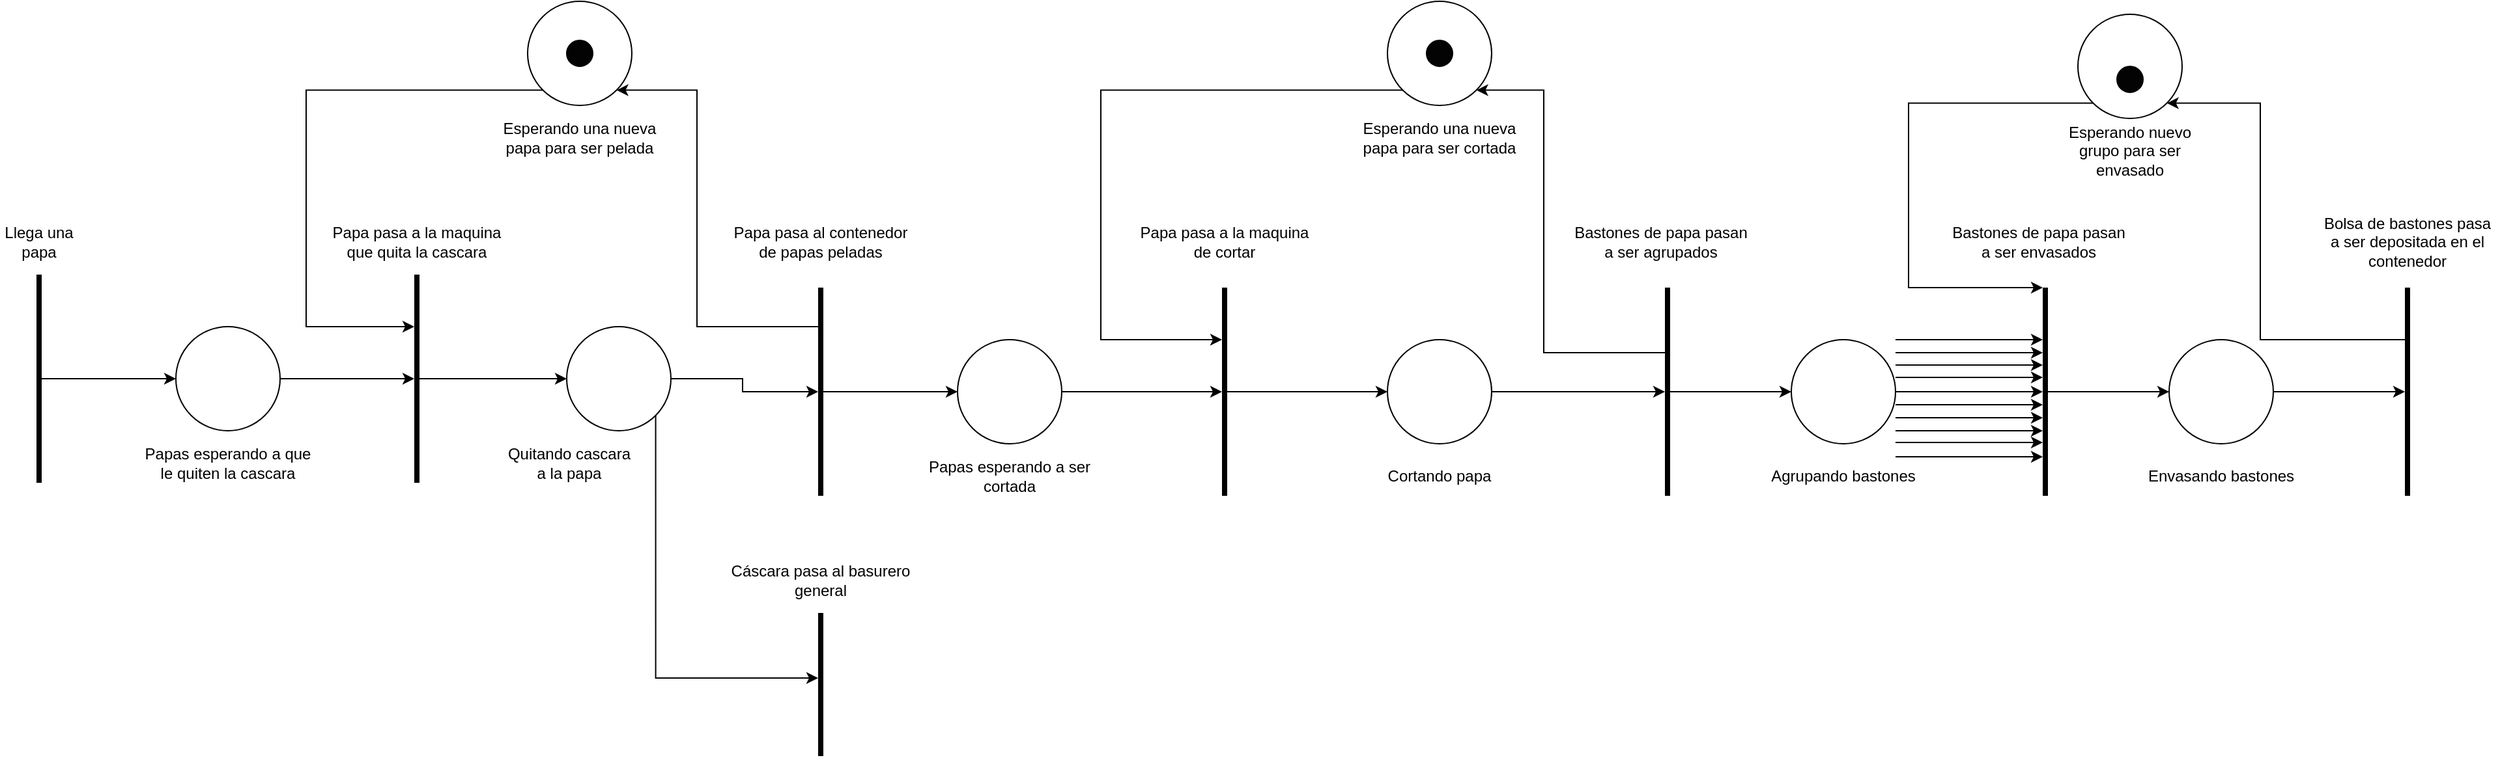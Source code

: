 <mxfile version="15.6.1" type="google" pages="14"><diagram id="J6DYpYWxLAMn3gRsRalc" name="Ejercicio 1"><mxGraphModel dx="1342" dy="582" grid="1" gridSize="10" guides="1" tooltips="1" connect="1" arrows="1" fold="1" page="1" pageScale="1" pageWidth="827" pageHeight="1169" math="0" shadow="0"><root><mxCell id="0"/><mxCell id="1" parent="0"/><mxCell id="rf2xSS-Nw_hY_x4OkO-K-48" style="edgeStyle=orthogonalEdgeStyle;rounded=0;orthogonalLoop=1;jettySize=auto;html=1;exitX=0;exitY=1;exitDx=0;exitDy=0;" parent="1" source="rf2xSS-Nw_hY_x4OkO-K-47" target="rf2xSS-Nw_hY_x4OkO-K-44" edge="1"><mxGeometry relative="1" as="geometry"><mxPoint x="1070" y="340" as="targetPoint"/><Array as="points"><mxPoint x="1070" y="148"/><mxPoint x="1070" y="340"/></Array></mxGeometry></mxCell><mxCell id="rf2xSS-Nw_hY_x4OkO-K-57" style="edgeStyle=orthogonalEdgeStyle;rounded=0;orthogonalLoop=1;jettySize=auto;html=1;entryX=1;entryY=1;entryDx=0;entryDy=0;" parent="1" source="rf2xSS-Nw_hY_x4OkO-K-55" target="rf2xSS-Nw_hY_x4OkO-K-47" edge="1"><mxGeometry relative="1" as="geometry"><mxPoint x="1430" y="350" as="sourcePoint"/><Array as="points"><mxPoint x="1410" y="350"/><mxPoint x="1410" y="148"/></Array></mxGeometry></mxCell><mxCell id="rf2xSS-Nw_hY_x4OkO-K-47" value="" style="ellipse;whiteSpace=wrap;html=1;aspect=fixed;" parent="1" vertex="1"><mxGeometry x="1290" y="80" width="80" height="80" as="geometry"/></mxCell><mxCell id="rf2xSS-Nw_hY_x4OkO-K-1" value="" style="ellipse;whiteSpace=wrap;html=1;aspect=fixed;" parent="1" vertex="1"><mxGeometry x="360" y="330" width="80" height="80" as="geometry"/></mxCell><mxCell id="rf2xSS-Nw_hY_x4OkO-K-2" value="" style="line;strokeWidth=4;direction=south;html=1;perimeter=backbonePerimeter;points=[];outlineConnect=0;" parent="1" vertex="1"><mxGeometry x="250" y="290" width="10" height="160" as="geometry"/></mxCell><mxCell id="rf2xSS-Nw_hY_x4OkO-K-3" value="" style="edgeStyle=segmentEdgeStyle;endArrow=classic;html=1;rounded=0;entryX=0;entryY=0.5;entryDx=0;entryDy=0;" parent="1" source="rf2xSS-Nw_hY_x4OkO-K-2" target="rf2xSS-Nw_hY_x4OkO-K-1" edge="1"><mxGeometry width="50" height="50" relative="1" as="geometry"><mxPoint x="400" y="470" as="sourcePoint"/><mxPoint x="450" y="370" as="targetPoint"/></mxGeometry></mxCell><mxCell id="rf2xSS-Nw_hY_x4OkO-K-4" value="" style="edgeStyle=segmentEdgeStyle;endArrow=classic;html=1;rounded=0;exitX=1;exitY=0.5;exitDx=0;exitDy=0;" parent="1" source="rf2xSS-Nw_hY_x4OkO-K-1" target="rf2xSS-Nw_hY_x4OkO-K-7" edge="1"><mxGeometry width="50" height="50" relative="1" as="geometry"><mxPoint x="460" y="369.5" as="sourcePoint"/><mxPoint x="550" y="370" as="targetPoint"/></mxGeometry></mxCell><mxCell id="rf2xSS-Nw_hY_x4OkO-K-7" value="" style="line;strokeWidth=4;direction=south;html=1;perimeter=backbonePerimeter;points=[];outlineConnect=0;" parent="1" vertex="1"><mxGeometry x="540" y="290" width="10" height="160" as="geometry"/></mxCell><mxCell id="rf2xSS-Nw_hY_x4OkO-K-12" value="Llega una papa" style="text;html=1;strokeColor=none;fillColor=none;align=center;verticalAlign=middle;whiteSpace=wrap;rounded=0;" parent="1" vertex="1"><mxGeometry x="225" y="250" width="60" height="30" as="geometry"/></mxCell><mxCell id="rf2xSS-Nw_hY_x4OkO-K-13" value="Papas esperando a que le quiten la cascara" style="text;html=1;strokeColor=none;fillColor=none;align=center;verticalAlign=middle;whiteSpace=wrap;rounded=0;" parent="1" vertex="1"><mxGeometry x="335" y="420" width="130" height="30" as="geometry"/></mxCell><mxCell id="rf2xSS-Nw_hY_x4OkO-K-14" value="" style="edgeStyle=segmentEdgeStyle;endArrow=classic;html=1;rounded=0;entryX=0;entryY=0.5;entryDx=0;entryDy=0;" parent="1" source="rf2xSS-Nw_hY_x4OkO-K-7" target="rf2xSS-Nw_hY_x4OkO-K-15" edge="1"><mxGeometry width="50" height="50" relative="1" as="geometry"><mxPoint x="570" y="370" as="sourcePoint"/><mxPoint x="660" y="370" as="targetPoint"/></mxGeometry></mxCell><mxCell id="rf2xSS-Nw_hY_x4OkO-K-35" style="edgeStyle=orthogonalEdgeStyle;rounded=0;orthogonalLoop=1;jettySize=auto;html=1;exitX=1;exitY=0.5;exitDx=0;exitDy=0;" parent="1" source="rf2xSS-Nw_hY_x4OkO-K-15" target="rf2xSS-Nw_hY_x4OkO-K-23" edge="1"><mxGeometry relative="1" as="geometry"/></mxCell><mxCell id="rf2xSS-Nw_hY_x4OkO-K-40" style="edgeStyle=orthogonalEdgeStyle;rounded=0;orthogonalLoop=1;jettySize=auto;html=1;exitX=1;exitY=1;exitDx=0;exitDy=0;" parent="1" source="rf2xSS-Nw_hY_x4OkO-K-15" target="rf2xSS-Nw_hY_x4OkO-K-41" edge="1"><mxGeometry relative="1" as="geometry"><mxPoint x="700" y="600" as="targetPoint"/><Array as="points"><mxPoint x="728" y="600"/></Array></mxGeometry></mxCell><mxCell id="rf2xSS-Nw_hY_x4OkO-K-15" value="" style="ellipse;whiteSpace=wrap;html=1;aspect=fixed;" parent="1" vertex="1"><mxGeometry x="660" y="330" width="80" height="80" as="geometry"/></mxCell><mxCell id="rf2xSS-Nw_hY_x4OkO-K-16" value="Papa pasa a la maquina que quita la cascara" style="text;html=1;strokeColor=none;fillColor=none;align=center;verticalAlign=middle;whiteSpace=wrap;rounded=0;" parent="1" vertex="1"><mxGeometry x="475" y="250" width="140" height="30" as="geometry"/></mxCell><mxCell id="rf2xSS-Nw_hY_x4OkO-K-34" style="edgeStyle=orthogonalEdgeStyle;rounded=0;orthogonalLoop=1;jettySize=auto;html=1;exitX=0;exitY=1;exitDx=0;exitDy=0;" parent="1" source="rf2xSS-Nw_hY_x4OkO-K-17" target="rf2xSS-Nw_hY_x4OkO-K-7" edge="1"><mxGeometry relative="1" as="geometry"><mxPoint x="450" y="330" as="targetPoint"/><Array as="points"><mxPoint x="460" y="148"/><mxPoint x="460" y="330"/></Array></mxGeometry></mxCell><mxCell id="rf2xSS-Nw_hY_x4OkO-K-17" value="" style="ellipse;whiteSpace=wrap;html=1;aspect=fixed;" parent="1" vertex="1"><mxGeometry x="630" y="80" width="80" height="80" as="geometry"/></mxCell><mxCell id="rf2xSS-Nw_hY_x4OkO-K-19" value="" style="ellipse;whiteSpace=wrap;html=1;aspect=fixed;fillColor=#030303;" parent="1" vertex="1"><mxGeometry x="660" y="110" width="20" height="20" as="geometry"/></mxCell><mxCell id="rf2xSS-Nw_hY_x4OkO-K-20" value="Esperando una nueva papa para ser pelada" style="text;html=1;strokeColor=none;fillColor=none;align=center;verticalAlign=middle;whiteSpace=wrap;rounded=0;" parent="1" vertex="1"><mxGeometry x="605" y="170" width="130" height="30" as="geometry"/></mxCell><mxCell id="rf2xSS-Nw_hY_x4OkO-K-21" value="Quitando cascara a la papa" style="text;html=1;strokeColor=none;fillColor=none;align=center;verticalAlign=middle;whiteSpace=wrap;rounded=0;" parent="1" vertex="1"><mxGeometry x="612.5" y="420" width="97.5" height="30" as="geometry"/></mxCell><mxCell id="rf2xSS-Nw_hY_x4OkO-K-38" style="edgeStyle=orthogonalEdgeStyle;rounded=0;orthogonalLoop=1;jettySize=auto;html=1;entryX=0;entryY=0.5;entryDx=0;entryDy=0;" parent="1" source="rf2xSS-Nw_hY_x4OkO-K-23" target="rf2xSS-Nw_hY_x4OkO-K-37" edge="1"><mxGeometry relative="1" as="geometry"/></mxCell><mxCell id="rf2xSS-Nw_hY_x4OkO-K-23" value="" style="line;strokeWidth=4;direction=south;html=1;perimeter=backbonePerimeter;points=[];outlineConnect=0;" parent="1" vertex="1"><mxGeometry x="850" y="300" width="10" height="160" as="geometry"/></mxCell><mxCell id="rf2xSS-Nw_hY_x4OkO-K-24" value="Papa pasa al contenedor de papas peladas" style="text;html=1;strokeColor=none;fillColor=none;align=center;verticalAlign=middle;whiteSpace=wrap;rounded=0;" parent="1" vertex="1"><mxGeometry x="785" y="250" width="140" height="30" as="geometry"/></mxCell><mxCell id="rf2xSS-Nw_hY_x4OkO-K-28" value="" style="edgeStyle=segmentEdgeStyle;endArrow=classic;html=1;rounded=0;entryX=1;entryY=1;entryDx=0;entryDy=0;" parent="1" source="rf2xSS-Nw_hY_x4OkO-K-23" target="rf2xSS-Nw_hY_x4OkO-K-17" edge="1"><mxGeometry width="50" height="50" relative="1" as="geometry"><mxPoint x="830" y="380" as="sourcePoint"/><mxPoint x="793" y="280" as="targetPoint"/><Array as="points"><mxPoint x="760" y="330"/><mxPoint x="760" y="148"/></Array></mxGeometry></mxCell><mxCell id="rf2xSS-Nw_hY_x4OkO-K-43" style="edgeStyle=orthogonalEdgeStyle;rounded=0;orthogonalLoop=1;jettySize=auto;html=1;exitX=1;exitY=0.5;exitDx=0;exitDy=0;" parent="1" source="rf2xSS-Nw_hY_x4OkO-K-37" target="rf2xSS-Nw_hY_x4OkO-K-44" edge="1"><mxGeometry relative="1" as="geometry"><mxPoint x="1140" y="379.941" as="targetPoint"/></mxGeometry></mxCell><mxCell id="rf2xSS-Nw_hY_x4OkO-K-37" value="" style="ellipse;whiteSpace=wrap;html=1;aspect=fixed;" parent="1" vertex="1"><mxGeometry x="960" y="340" width="80" height="80" as="geometry"/></mxCell><mxCell id="rf2xSS-Nw_hY_x4OkO-K-39" value="Papas esperando a ser cortada" style="text;html=1;strokeColor=none;fillColor=none;align=center;verticalAlign=middle;whiteSpace=wrap;rounded=0;" parent="1" vertex="1"><mxGeometry x="935" y="430" width="130" height="30" as="geometry"/></mxCell><mxCell id="rf2xSS-Nw_hY_x4OkO-K-41" value="" style="line;strokeWidth=4;direction=south;html=1;perimeter=backbonePerimeter;points=[];outlineConnect=0;" parent="1" vertex="1"><mxGeometry x="850" y="550" width="10" height="110" as="geometry"/></mxCell><mxCell id="rf2xSS-Nw_hY_x4OkO-K-42" value="Cáscara pasa al basurero general" style="text;html=1;strokeColor=none;fillColor=none;align=center;verticalAlign=middle;whiteSpace=wrap;rounded=0;" parent="1" vertex="1"><mxGeometry x="785" y="510" width="140" height="30" as="geometry"/></mxCell><mxCell id="rf2xSS-Nw_hY_x4OkO-K-50" style="edgeStyle=orthogonalEdgeStyle;rounded=0;orthogonalLoop=1;jettySize=auto;html=1;entryX=0;entryY=0.5;entryDx=0;entryDy=0;" parent="1" source="rf2xSS-Nw_hY_x4OkO-K-44" target="rf2xSS-Nw_hY_x4OkO-K-51" edge="1"><mxGeometry relative="1" as="geometry"><mxPoint x="1260.0" y="380" as="targetPoint"/></mxGeometry></mxCell><mxCell id="rf2xSS-Nw_hY_x4OkO-K-44" value="" style="line;strokeWidth=4;direction=south;html=1;perimeter=backbonePerimeter;points=[];outlineConnect=0;" parent="1" vertex="1"><mxGeometry x="1160" y="300" width="10" height="160" as="geometry"/></mxCell><mxCell id="rf2xSS-Nw_hY_x4OkO-K-45" value="Papa pasa a la maquina de cortar" style="text;html=1;strokeColor=none;fillColor=none;align=center;verticalAlign=middle;whiteSpace=wrap;rounded=0;" parent="1" vertex="1"><mxGeometry x="1095" y="250" width="140" height="30" as="geometry"/></mxCell><mxCell id="rf2xSS-Nw_hY_x4OkO-K-46" value="" style="ellipse;whiteSpace=wrap;html=1;aspect=fixed;fillColor=#030303;" parent="1" vertex="1"><mxGeometry x="1320" y="110" width="20" height="20" as="geometry"/></mxCell><mxCell id="rf2xSS-Nw_hY_x4OkO-K-49" value="Esperando una nueva papa para ser cortada" style="text;html=1;strokeColor=none;fillColor=none;align=center;verticalAlign=middle;whiteSpace=wrap;rounded=0;" parent="1" vertex="1"><mxGeometry x="1265" y="170" width="130" height="30" as="geometry"/></mxCell><mxCell id="rf2xSS-Nw_hY_x4OkO-K-53" style="edgeStyle=orthogonalEdgeStyle;rounded=0;orthogonalLoop=1;jettySize=auto;html=1;exitX=1;exitY=0.5;exitDx=0;exitDy=0;" parent="1" source="rf2xSS-Nw_hY_x4OkO-K-51" target="rf2xSS-Nw_hY_x4OkO-K-55" edge="1"><mxGeometry relative="1" as="geometry"><mxPoint x="1490" y="380" as="targetPoint"/></mxGeometry></mxCell><mxCell id="rf2xSS-Nw_hY_x4OkO-K-51" value="" style="ellipse;whiteSpace=wrap;html=1;aspect=fixed;" parent="1" vertex="1"><mxGeometry x="1290" y="340" width="80" height="80" as="geometry"/></mxCell><mxCell id="rf2xSS-Nw_hY_x4OkO-K-52" value="Cortando papa" style="text;html=1;strokeColor=none;fillColor=none;align=center;verticalAlign=middle;whiteSpace=wrap;rounded=0;" parent="1" vertex="1"><mxGeometry x="1265" y="430" width="130" height="30" as="geometry"/></mxCell><mxCell id="rf2xSS-Nw_hY_x4OkO-K-60" style="edgeStyle=orthogonalEdgeStyle;rounded=0;orthogonalLoop=1;jettySize=auto;html=1;entryX=0;entryY=0.5;entryDx=0;entryDy=0;" parent="1" source="rf2xSS-Nw_hY_x4OkO-K-55" target="rf2xSS-Nw_hY_x4OkO-K-59" edge="1"><mxGeometry relative="1" as="geometry"/></mxCell><mxCell id="rf2xSS-Nw_hY_x4OkO-K-55" value="" style="line;strokeWidth=4;direction=south;html=1;perimeter=backbonePerimeter;points=[];outlineConnect=0;" parent="1" vertex="1"><mxGeometry x="1500" y="300" width="10" height="160" as="geometry"/></mxCell><mxCell id="rf2xSS-Nw_hY_x4OkO-K-58" value="Bastones de papa pasan a ser agrupados" style="text;html=1;strokeColor=none;fillColor=none;align=center;verticalAlign=middle;whiteSpace=wrap;rounded=0;" parent="1" vertex="1"><mxGeometry x="1430" y="250" width="140" height="30" as="geometry"/></mxCell><mxCell id="rf2xSS-Nw_hY_x4OkO-K-62" style="edgeStyle=orthogonalEdgeStyle;rounded=0;orthogonalLoop=1;jettySize=auto;html=1;exitX=1;exitY=0.5;exitDx=0;exitDy=0;" parent="1" source="rf2xSS-Nw_hY_x4OkO-K-59" target="rf2xSS-Nw_hY_x4OkO-K-63" edge="1"><mxGeometry relative="1" as="geometry"><mxPoint x="1780" y="380" as="targetPoint"/></mxGeometry></mxCell><mxCell id="rf2xSS-Nw_hY_x4OkO-K-59" value="" style="ellipse;whiteSpace=wrap;html=1;aspect=fixed;" parent="1" vertex="1"><mxGeometry x="1600" y="340" width="80" height="80" as="geometry"/></mxCell><mxCell id="rf2xSS-Nw_hY_x4OkO-K-61" value="Agrupando bastones" style="text;html=1;strokeColor=none;fillColor=none;align=center;verticalAlign=middle;whiteSpace=wrap;rounded=0;" parent="1" vertex="1"><mxGeometry x="1570" y="430" width="140" height="30" as="geometry"/></mxCell><mxCell id="rf2xSS-Nw_hY_x4OkO-K-74" style="edgeStyle=orthogonalEdgeStyle;rounded=0;orthogonalLoop=1;jettySize=auto;html=1;" parent="1" source="rf2xSS-Nw_hY_x4OkO-K-63" edge="1"><mxGeometry relative="1" as="geometry"><mxPoint x="1890" y="380" as="targetPoint"/></mxGeometry></mxCell><mxCell id="rf2xSS-Nw_hY_x4OkO-K-63" value="" style="line;strokeWidth=4;direction=south;html=1;perimeter=backbonePerimeter;points=[];outlineConnect=0;" parent="1" vertex="1"><mxGeometry x="1790" y="300" width="10" height="160" as="geometry"/></mxCell><mxCell id="rf2xSS-Nw_hY_x4OkO-K-64" value="Bastones de papa pasan a ser envasados" style="text;html=1;strokeColor=none;fillColor=none;align=center;verticalAlign=middle;whiteSpace=wrap;rounded=0;" parent="1" vertex="1"><mxGeometry x="1720" y="250" width="140" height="30" as="geometry"/></mxCell><mxCell id="rf2xSS-Nw_hY_x4OkO-K-65" style="edgeStyle=orthogonalEdgeStyle;rounded=0;orthogonalLoop=1;jettySize=auto;html=1;exitX=1;exitY=0.5;exitDx=0;exitDy=0;" parent="1" edge="1"><mxGeometry relative="1" as="geometry"><mxPoint x="1793" y="390" as="targetPoint"/><mxPoint x="1680" y="390" as="sourcePoint"/></mxGeometry></mxCell><mxCell id="rf2xSS-Nw_hY_x4OkO-K-66" style="edgeStyle=orthogonalEdgeStyle;rounded=0;orthogonalLoop=1;jettySize=auto;html=1;exitX=1;exitY=0.5;exitDx=0;exitDy=0;" parent="1" edge="1"><mxGeometry relative="1" as="geometry"><mxPoint x="1793" y="369" as="targetPoint"/><mxPoint x="1680" y="369" as="sourcePoint"/></mxGeometry></mxCell><mxCell id="rf2xSS-Nw_hY_x4OkO-K-67" style="edgeStyle=orthogonalEdgeStyle;rounded=0;orthogonalLoop=1;jettySize=auto;html=1;exitX=1;exitY=0.5;exitDx=0;exitDy=0;" parent="1" edge="1"><mxGeometry relative="1" as="geometry"><mxPoint x="1793" y="400" as="targetPoint"/><mxPoint x="1680" y="400" as="sourcePoint"/></mxGeometry></mxCell><mxCell id="rf2xSS-Nw_hY_x4OkO-K-68" style="edgeStyle=orthogonalEdgeStyle;rounded=0;orthogonalLoop=1;jettySize=auto;html=1;exitX=1;exitY=0.5;exitDx=0;exitDy=0;" parent="1" edge="1"><mxGeometry relative="1" as="geometry"><mxPoint x="1793" y="410" as="targetPoint"/><mxPoint x="1680" y="410" as="sourcePoint"/></mxGeometry></mxCell><mxCell id="rf2xSS-Nw_hY_x4OkO-K-69" style="edgeStyle=orthogonalEdgeStyle;rounded=0;orthogonalLoop=1;jettySize=auto;html=1;exitX=1;exitY=0.5;exitDx=0;exitDy=0;" parent="1" edge="1"><mxGeometry relative="1" as="geometry"><mxPoint x="1793" y="359.5" as="targetPoint"/><mxPoint x="1680" y="359.5" as="sourcePoint"/></mxGeometry></mxCell><mxCell id="rf2xSS-Nw_hY_x4OkO-K-70" style="edgeStyle=orthogonalEdgeStyle;rounded=0;orthogonalLoop=1;jettySize=auto;html=1;exitX=1;exitY=0.5;exitDx=0;exitDy=0;" parent="1" edge="1"><mxGeometry relative="1" as="geometry"><mxPoint x="1793" y="419" as="targetPoint"/><mxPoint x="1680" y="419" as="sourcePoint"/></mxGeometry></mxCell><mxCell id="rf2xSS-Nw_hY_x4OkO-K-71" style="edgeStyle=orthogonalEdgeStyle;rounded=0;orthogonalLoop=1;jettySize=auto;html=1;exitX=1;exitY=0.5;exitDx=0;exitDy=0;" parent="1" edge="1"><mxGeometry relative="1" as="geometry"><mxPoint x="1793" y="350" as="targetPoint"/><mxPoint x="1680" y="350" as="sourcePoint"/></mxGeometry></mxCell><mxCell id="rf2xSS-Nw_hY_x4OkO-K-72" style="edgeStyle=orthogonalEdgeStyle;rounded=0;orthogonalLoop=1;jettySize=auto;html=1;exitX=1;exitY=0.5;exitDx=0;exitDy=0;" parent="1" edge="1"><mxGeometry relative="1" as="geometry"><mxPoint x="1793" y="340" as="targetPoint"/><mxPoint x="1680" y="340" as="sourcePoint"/></mxGeometry></mxCell><mxCell id="rf2xSS-Nw_hY_x4OkO-K-73" style="edgeStyle=orthogonalEdgeStyle;rounded=0;orthogonalLoop=1;jettySize=auto;html=1;exitX=1;exitY=0.5;exitDx=0;exitDy=0;" parent="1" edge="1"><mxGeometry relative="1" as="geometry"><mxPoint x="1793" y="430" as="targetPoint"/><mxPoint x="1680" y="430" as="sourcePoint"/></mxGeometry></mxCell><mxCell id="rf2xSS-Nw_hY_x4OkO-K-81" style="edgeStyle=orthogonalEdgeStyle;rounded=0;orthogonalLoop=1;jettySize=auto;html=1;exitX=1;exitY=0.5;exitDx=0;exitDy=0;" parent="1" source="rf2xSS-Nw_hY_x4OkO-K-75" target="rf2xSS-Nw_hY_x4OkO-K-82" edge="1"><mxGeometry relative="1" as="geometry"><mxPoint x="2070" y="379.941" as="targetPoint"/></mxGeometry></mxCell><mxCell id="rf2xSS-Nw_hY_x4OkO-K-75" value="" style="ellipse;whiteSpace=wrap;html=1;aspect=fixed;" parent="1" vertex="1"><mxGeometry x="1890" y="340" width="80" height="80" as="geometry"/></mxCell><mxCell id="rf2xSS-Nw_hY_x4OkO-K-76" value="Envasando bastones" style="text;html=1;strokeColor=none;fillColor=none;align=center;verticalAlign=middle;whiteSpace=wrap;rounded=0;" parent="1" vertex="1"><mxGeometry x="1860" y="430" width="140" height="30" as="geometry"/></mxCell><mxCell id="rf2xSS-Nw_hY_x4OkO-K-80" style="edgeStyle=orthogonalEdgeStyle;rounded=0;orthogonalLoop=1;jettySize=auto;html=1;exitX=0;exitY=1;exitDx=0;exitDy=0;" parent="1" source="rf2xSS-Nw_hY_x4OkO-K-77" target="rf2xSS-Nw_hY_x4OkO-K-63" edge="1"><mxGeometry relative="1" as="geometry"><mxPoint x="1680" y="300" as="targetPoint"/><Array as="points"><mxPoint x="1690" y="158"/><mxPoint x="1690" y="300"/></Array></mxGeometry></mxCell><mxCell id="rf2xSS-Nw_hY_x4OkO-K-83" style="edgeStyle=orthogonalEdgeStyle;rounded=0;orthogonalLoop=1;jettySize=auto;html=1;entryX=1;entryY=1;entryDx=0;entryDy=0;" parent="1" source="rf2xSS-Nw_hY_x4OkO-K-82" target="rf2xSS-Nw_hY_x4OkO-K-77" edge="1"><mxGeometry relative="1" as="geometry"><mxPoint x="2020" y="340" as="sourcePoint"/><Array as="points"><mxPoint x="1960" y="340"/><mxPoint x="1960" y="158"/></Array></mxGeometry></mxCell><mxCell id="rf2xSS-Nw_hY_x4OkO-K-77" value="" style="ellipse;whiteSpace=wrap;html=1;aspect=fixed;" parent="1" vertex="1"><mxGeometry x="1820" y="90" width="80" height="80" as="geometry"/></mxCell><mxCell id="rf2xSS-Nw_hY_x4OkO-K-78" value="" style="ellipse;whiteSpace=wrap;html=1;aspect=fixed;fillColor=#030303;" parent="1" vertex="1"><mxGeometry x="1850" y="130" width="20" height="20" as="geometry"/></mxCell><mxCell id="rf2xSS-Nw_hY_x4OkO-K-79" value="Esperando nuevo grupo para ser envasado" style="text;html=1;strokeColor=none;fillColor=none;align=center;verticalAlign=middle;whiteSpace=wrap;rounded=0;" parent="1" vertex="1"><mxGeometry x="1795" y="180" width="130" height="30" as="geometry"/></mxCell><mxCell id="rf2xSS-Nw_hY_x4OkO-K-82" value="" style="line;strokeWidth=4;direction=south;html=1;perimeter=backbonePerimeter;points=[];outlineConnect=0;" parent="1" vertex="1"><mxGeometry x="2068" y="300" width="10" height="160" as="geometry"/></mxCell><mxCell id="rf2xSS-Nw_hY_x4OkO-K-85" value="Bolsa de bastones pasa a ser depositada en el contenedor" style="text;html=1;strokeColor=none;fillColor=none;align=center;verticalAlign=middle;whiteSpace=wrap;rounded=0;" parent="1" vertex="1"><mxGeometry x="2003" y="250" width="140" height="30" as="geometry"/></mxCell></root></mxGraphModel></diagram><diagram name="Ejercicio 2" id="uuQohy-IKbfBFI82MCSe"><mxGraphModel dx="1080" dy="1144" grid="1" gridSize="10" guides="1" tooltips="1" connect="1" arrows="1" fold="1" page="1" pageScale="1" pageWidth="827" pageHeight="1169" math="0" shadow="0"><root><mxCell id="vSitSyHgZrmQ3d2RrqN0-0"/><mxCell id="vSitSyHgZrmQ3d2RrqN0-1" parent="vSitSyHgZrmQ3d2RrqN0-0"/><mxCell id="vSitSyHgZrmQ3d2RrqN0-2" style="edgeStyle=orthogonalEdgeStyle;rounded=0;orthogonalLoop=1;jettySize=auto;html=1;exitX=0;exitY=1;exitDx=0;exitDy=0;" parent="vSitSyHgZrmQ3d2RrqN0-1" edge="1"><mxGeometry relative="1" as="geometry"><mxPoint x="1070" y="340" as="targetPoint"/><Array as="points"><mxPoint x="1070" y="148"/><mxPoint x="1070" y="340"/></Array><mxPoint x="1301.716" y="148.284" as="sourcePoint"/></mxGeometry></mxCell><mxCell id="vSitSyHgZrmQ3d2RrqN0-5" value="" style="ellipse;whiteSpace=wrap;html=1;aspect=fixed;" parent="vSitSyHgZrmQ3d2RrqN0-1" vertex="1"><mxGeometry x="185" y="630" width="80" height="80" as="geometry"/></mxCell><mxCell id="vSitSyHgZrmQ3d2RrqN0-6" value="" style="line;strokeWidth=4;direction=south;html=1;perimeter=backbonePerimeter;points=[];outlineConnect=0;" parent="vSitSyHgZrmQ3d2RrqN0-1" vertex="1"><mxGeometry x="75" y="590" width="10" height="160" as="geometry"/></mxCell><mxCell id="vSitSyHgZrmQ3d2RrqN0-7" value="" style="edgeStyle=segmentEdgeStyle;endArrow=classic;html=1;rounded=0;entryX=0;entryY=0.5;entryDx=0;entryDy=0;" parent="vSitSyHgZrmQ3d2RrqN0-1" source="vSitSyHgZrmQ3d2RrqN0-6" target="vSitSyHgZrmQ3d2RrqN0-5" edge="1"><mxGeometry width="50" height="50" relative="1" as="geometry"><mxPoint x="225" y="770" as="sourcePoint"/><mxPoint x="275" y="670" as="targetPoint"/></mxGeometry></mxCell><mxCell id="vSitSyHgZrmQ3d2RrqN0-8" value="" style="edgeStyle=segmentEdgeStyle;endArrow=classic;html=1;rounded=0;exitX=1;exitY=0.5;exitDx=0;exitDy=0;" parent="vSitSyHgZrmQ3d2RrqN0-1" source="vSitSyHgZrmQ3d2RrqN0-5" target="8T5h7yG5lc2hpDcwkJ3u-5" edge="1"><mxGeometry width="50" height="50" relative="1" as="geometry"><mxPoint x="285" y="669.5" as="sourcePoint"/><mxPoint x="368" y="670" as="targetPoint"/></mxGeometry></mxCell><mxCell id="vSitSyHgZrmQ3d2RrqN0-10" value="Llega un vino blanco" style="text;html=1;strokeColor=none;fillColor=none;align=center;verticalAlign=middle;whiteSpace=wrap;rounded=0;" parent="vSitSyHgZrmQ3d2RrqN0-1" vertex="1"><mxGeometry x="50" y="550" width="70" height="30" as="geometry"/></mxCell><mxCell id="vSitSyHgZrmQ3d2RrqN0-68" value="" style="line;strokeWidth=4;direction=south;html=1;perimeter=backbonePerimeter;points=[];outlineConnect=0;" parent="vSitSyHgZrmQ3d2RrqN0-1" vertex="1"><mxGeometry x="75" y="190" width="10" height="160" as="geometry"/></mxCell><mxCell id="vSitSyHgZrmQ3d2RrqN0-69" value="Llega un vino tinto" style="text;html=1;strokeColor=none;fillColor=none;align=center;verticalAlign=middle;whiteSpace=wrap;rounded=0;" parent="vSitSyHgZrmQ3d2RrqN0-1" vertex="1"><mxGeometry x="45" y="140" width="70" height="30" as="geometry"/></mxCell><mxCell id="vSitSyHgZrmQ3d2RrqN0-70" value="" style="edgeStyle=segmentEdgeStyle;endArrow=classic;html=1;rounded=0;entryX=0;entryY=0.5;entryDx=0;entryDy=0;" parent="vSitSyHgZrmQ3d2RrqN0-1" source="vSitSyHgZrmQ3d2RrqN0-68" target="8T5h7yG5lc2hpDcwkJ3u-0" edge="1"><mxGeometry width="50" height="50" relative="1" as="geometry"><mxPoint x="101" y="269.5" as="sourcePoint"/><mxPoint x="160" y="270" as="targetPoint"/></mxGeometry></mxCell><mxCell id="8T5h7yG5lc2hpDcwkJ3u-0" value="" style="ellipse;whiteSpace=wrap;html=1;aspect=fixed;" parent="vSitSyHgZrmQ3d2RrqN0-1" vertex="1"><mxGeometry x="185" y="230" width="80" height="80" as="geometry"/></mxCell><mxCell id="8T5h7yG5lc2hpDcwkJ3u-1" value="Vinos blancos esperando en depósito" style="text;html=1;strokeColor=none;fillColor=none;align=center;verticalAlign=middle;whiteSpace=wrap;rounded=0;" parent="vSitSyHgZrmQ3d2RrqN0-1" vertex="1"><mxGeometry x="162.5" y="725" width="125" height="30" as="geometry"/></mxCell><mxCell id="8T5h7yG5lc2hpDcwkJ3u-2" value="Vinos tintos esperando en depósito" style="text;html=1;strokeColor=none;fillColor=none;align=center;verticalAlign=middle;whiteSpace=wrap;rounded=0;" parent="vSitSyHgZrmQ3d2RrqN0-1" vertex="1"><mxGeometry x="162.5" y="320" width="125" height="30" as="geometry"/></mxCell><mxCell id="8T5h7yG5lc2hpDcwkJ3u-3" value="" style="edgeStyle=segmentEdgeStyle;endArrow=classic;html=1;rounded=0;exitX=1;exitY=0.5;exitDx=0;exitDy=0;" parent="vSitSyHgZrmQ3d2RrqN0-1" target="8T5h7yG5lc2hpDcwkJ3u-4" edge="1"><mxGeometry width="50" height="50" relative="1" as="geometry"><mxPoint x="265" y="269.5" as="sourcePoint"/><mxPoint x="368" y="269.5" as="targetPoint"/></mxGeometry></mxCell><mxCell id="8T5h7yG5lc2hpDcwkJ3u-4" value="" style="line;strokeWidth=4;direction=south;html=1;perimeter=backbonePerimeter;points=[];outlineConnect=0;" parent="vSitSyHgZrmQ3d2RrqN0-1" vertex="1"><mxGeometry x="360" y="190" width="10" height="160" as="geometry"/></mxCell><mxCell id="8T5h7yG5lc2hpDcwkJ3u-5" value="" style="line;strokeWidth=4;direction=south;html=1;perimeter=backbonePerimeter;points=[];outlineConnect=0;" parent="vSitSyHgZrmQ3d2RrqN0-1" vertex="1"><mxGeometry x="360" y="590" width="10" height="160" as="geometry"/></mxCell><mxCell id="9q4ZM0-3YRsV8vni7fJI-0" value="Vinos tintos pasan para armar caja" style="text;html=1;strokeColor=none;fillColor=none;align=center;verticalAlign=middle;whiteSpace=wrap;rounded=0;" parent="vSitSyHgZrmQ3d2RrqN0-1" vertex="1"><mxGeometry x="315" y="150" width="100" height="30" as="geometry"/></mxCell><mxCell id="9q4ZM0-3YRsV8vni7fJI-1" value="Vinos blancos pasan para armar caja" style="text;html=1;strokeColor=none;fillColor=none;align=center;verticalAlign=middle;whiteSpace=wrap;rounded=0;" parent="vSitSyHgZrmQ3d2RrqN0-1" vertex="1"><mxGeometry x="305" y="550" width="120" height="30" as="geometry"/></mxCell><mxCell id="9q4ZM0-3YRsV8vni7fJI-2" value="" style="edgeStyle=segmentEdgeStyle;endArrow=classic;html=1;rounded=0;exitX=1;exitY=0.5;exitDx=0;exitDy=0;" parent="vSitSyHgZrmQ3d2RrqN0-1" edge="1"><mxGeometry width="50" height="50" relative="1" as="geometry"><mxPoint x="265" y="680" as="sourcePoint"/><mxPoint x="363" y="680" as="targetPoint"/></mxGeometry></mxCell><mxCell id="9q4ZM0-3YRsV8vni7fJI-3" value="" style="edgeStyle=segmentEdgeStyle;endArrow=classic;html=1;rounded=0;exitX=1;exitY=0.5;exitDx=0;exitDy=0;" parent="vSitSyHgZrmQ3d2RrqN0-1" edge="1"><mxGeometry width="50" height="50" relative="1" as="geometry"><mxPoint x="265" y="660" as="sourcePoint"/><mxPoint x="363" y="660" as="targetPoint"/></mxGeometry></mxCell><mxCell id="9q4ZM0-3YRsV8vni7fJI-4" value="" style="edgeStyle=segmentEdgeStyle;endArrow=classic;html=1;rounded=0;exitX=1;exitY=0.5;exitDx=0;exitDy=0;" parent="vSitSyHgZrmQ3d2RrqN0-1" edge="1"><mxGeometry width="50" height="50" relative="1" as="geometry"><mxPoint x="265" y="280" as="sourcePoint"/><mxPoint x="363" y="280" as="targetPoint"/></mxGeometry></mxCell><mxCell id="9q4ZM0-3YRsV8vni7fJI-5" value="" style="edgeStyle=segmentEdgeStyle;endArrow=classic;html=1;rounded=0;exitX=1;exitY=0.5;exitDx=0;exitDy=0;" parent="vSitSyHgZrmQ3d2RrqN0-1" edge="1"><mxGeometry width="50" height="50" relative="1" as="geometry"><mxPoint x="265" y="260" as="sourcePoint"/><mxPoint x="363" y="260" as="targetPoint"/></mxGeometry></mxCell><mxCell id="9q4ZM0-3YRsV8vni7fJI-10" style="edgeStyle=orthogonalEdgeStyle;rounded=0;orthogonalLoop=1;jettySize=auto;html=1;exitX=1;exitY=0.5;exitDx=0;exitDy=0;" parent="vSitSyHgZrmQ3d2RrqN0-1" source="9q4ZM0-3YRsV8vni7fJI-8" edge="1"><mxGeometry relative="1" as="geometry"><mxPoint x="760" y="310.529" as="targetPoint"/></mxGeometry></mxCell><mxCell id="9q4ZM0-3YRsV8vni7fJI-29" style="edgeStyle=orthogonalEdgeStyle;rounded=0;orthogonalLoop=1;jettySize=auto;html=1;entryX=0;entryY=1;entryDx=0;entryDy=0;" parent="vSitSyHgZrmQ3d2RrqN0-1" source="8T5h7yG5lc2hpDcwkJ3u-5" target="9q4ZM0-3YRsV8vni7fJI-8" edge="1"><mxGeometry relative="1" as="geometry"><mxPoint x="450" y="640" as="sourcePoint"/><Array as="points"><mxPoint x="500" y="610"/><mxPoint x="500" y="348"/><mxPoint x="602" y="348"/></Array></mxGeometry></mxCell><mxCell id="9q4ZM0-3YRsV8vni7fJI-31" style="edgeStyle=orthogonalEdgeStyle;rounded=0;orthogonalLoop=1;jettySize=auto;html=1;entryX=0;entryY=0;entryDx=0;entryDy=0;" parent="vSitSyHgZrmQ3d2RrqN0-1" source="8T5h7yG5lc2hpDcwkJ3u-4" target="9q4ZM0-3YRsV8vni7fJI-8" edge="1"><mxGeometry relative="1" as="geometry"/></mxCell><mxCell id="9q4ZM0-3YRsV8vni7fJI-8" value="" style="ellipse;whiteSpace=wrap;html=1;aspect=fixed;" parent="vSitSyHgZrmQ3d2RrqN0-1" vertex="1"><mxGeometry x="590" y="270" width="80" height="80" as="geometry"/></mxCell><mxCell id="9q4ZM0-3YRsV8vni7fJI-11" value="" style="line;strokeWidth=4;direction=south;html=1;perimeter=backbonePerimeter;points=[];outlineConnect=0;" parent="vSitSyHgZrmQ3d2RrqN0-1" vertex="1"><mxGeometry x="760" y="230" width="10" height="160" as="geometry"/></mxCell><mxCell id="9q4ZM0-3YRsV8vni7fJI-14" value="" style="curved=1;endArrow=classic;html=1;rounded=0;edgeStyle=orthogonalEdgeStyle;" parent="vSitSyHgZrmQ3d2RrqN0-1" source="9q4ZM0-3YRsV8vni7fJI-11" target="9q4ZM0-3YRsV8vni7fJI-19" edge="1"><mxGeometry width="50" height="50" relative="1" as="geometry"><mxPoint x="740" y="370" as="sourcePoint"/><mxPoint x="690" y="420" as="targetPoint"/><Array as="points"><mxPoint x="740" y="370"/><mxPoint x="740" y="450"/></Array></mxGeometry></mxCell><mxCell id="9q4ZM0-3YRsV8vni7fJI-16" style="edgeStyle=orthogonalEdgeStyle;rounded=0;orthogonalLoop=1;jettySize=auto;html=1;exitX=1;exitY=0.5;exitDx=0;exitDy=0;" parent="vSitSyHgZrmQ3d2RrqN0-1" source="9q4ZM0-3YRsV8vni7fJI-17" edge="1"><mxGeometry relative="1" as="geometry"><mxPoint x="760" y="595.529" as="targetPoint"/></mxGeometry></mxCell><mxCell id="9q4ZM0-3YRsV8vni7fJI-30" style="edgeStyle=orthogonalEdgeStyle;rounded=0;orthogonalLoop=1;jettySize=auto;html=1;entryX=0;entryY=0;entryDx=0;entryDy=0;" parent="vSitSyHgZrmQ3d2RrqN0-1" source="8T5h7yG5lc2hpDcwkJ3u-4" target="9q4ZM0-3YRsV8vni7fJI-17" edge="1"><mxGeometry relative="1" as="geometry"><mxPoint x="430" y="300" as="sourcePoint"/><Array as="points"><mxPoint x="430" y="320"/><mxPoint x="430" y="530"/><mxPoint x="602" y="530"/></Array></mxGeometry></mxCell><mxCell id="9q4ZM0-3YRsV8vni7fJI-17" value="" style="ellipse;whiteSpace=wrap;html=1;aspect=fixed;" parent="vSitSyHgZrmQ3d2RrqN0-1" vertex="1"><mxGeometry x="590" y="555" width="80" height="80" as="geometry"/></mxCell><mxCell id="9q4ZM0-3YRsV8vni7fJI-18" value="" style="line;strokeWidth=4;direction=south;html=1;perimeter=backbonePerimeter;points=[];outlineConnect=0;" parent="vSitSyHgZrmQ3d2RrqN0-1" vertex="1"><mxGeometry x="760" y="515" width="10" height="160" as="geometry"/></mxCell><mxCell id="iTYiOUlpZvSB_KzP67wa-2" style="edgeStyle=orthogonalEdgeStyle;rounded=0;orthogonalLoop=1;jettySize=auto;html=1;exitX=0;exitY=1;exitDx=0;exitDy=0;" parent="vSitSyHgZrmQ3d2RrqN0-1" source="9q4ZM0-3YRsV8vni7fJI-19" target="8T5h7yG5lc2hpDcwkJ3u-5" edge="1"><mxGeometry relative="1" as="geometry"><mxPoint x="282" y="620" as="targetPoint"/><Array as="points"><mxPoint x="290" y="478"/><mxPoint x="290" y="620"/></Array></mxGeometry></mxCell><mxCell id="9q4ZM0-3YRsV8vni7fJI-19" value="" style="ellipse;whiteSpace=wrap;html=1;aspect=fixed;" parent="vSitSyHgZrmQ3d2RrqN0-1" vertex="1"><mxGeometry x="590" y="410" width="80" height="80" as="geometry"/></mxCell><mxCell id="9q4ZM0-3YRsV8vni7fJI-20" value="" style="ellipse;whiteSpace=wrap;html=1;aspect=fixed;fillColor=#030303;" parent="vSitSyHgZrmQ3d2RrqN0-1" vertex="1"><mxGeometry x="620" y="440" width="20" height="20" as="geometry"/></mxCell><mxCell id="iTYiOUlpZvSB_KzP67wa-1" style="edgeStyle=orthogonalEdgeStyle;rounded=0;orthogonalLoop=1;jettySize=auto;html=1;exitX=0;exitY=0;exitDx=0;exitDy=0;" parent="vSitSyHgZrmQ3d2RrqN0-1" source="9q4ZM0-3YRsV8vni7fJI-22" target="8T5h7yG5lc2hpDcwkJ3u-4" edge="1"><mxGeometry relative="1" as="geometry"><mxPoint x="340" y="330" as="targetPoint"/><Array as="points"><mxPoint x="440" y="742"/><mxPoint x="440" y="540"/><mxPoint x="320" y="540"/><mxPoint x="320" y="330"/></Array></mxGeometry></mxCell><mxCell id="9q4ZM0-3YRsV8vni7fJI-22" value="" style="ellipse;whiteSpace=wrap;html=1;aspect=fixed;" parent="vSitSyHgZrmQ3d2RrqN0-1" vertex="1"><mxGeometry x="590" y="730" width="80" height="80" as="geometry"/></mxCell><mxCell id="9q4ZM0-3YRsV8vni7fJI-23" value="" style="ellipse;whiteSpace=wrap;html=1;aspect=fixed;fillColor=#030303;" parent="vSitSyHgZrmQ3d2RrqN0-1" vertex="1"><mxGeometry x="620" y="760" width="20" height="20" as="geometry"/></mxCell><mxCell id="9q4ZM0-3YRsV8vni7fJI-24" value="" style="curved=1;endArrow=classic;html=1;rounded=0;edgeStyle=orthogonalEdgeStyle;entryX=1;entryY=0.5;entryDx=0;entryDy=0;" parent="vSitSyHgZrmQ3d2RrqN0-1" target="9q4ZM0-3YRsV8vni7fJI-22" edge="1"><mxGeometry width="50" height="50" relative="1" as="geometry"><mxPoint x="763" y="649.999" as="sourcePoint"/><mxPoint x="670.0" y="729.999" as="targetPoint"/><Array as="points"><mxPoint x="740" y="650"/><mxPoint x="740" y="770"/></Array></mxGeometry></mxCell><mxCell id="9q4ZM0-3YRsV8vni7fJI-25" value="" style="curved=1;endArrow=classic;html=1;rounded=0;edgeStyle=orthogonalEdgeStyle;exitX=0;exitY=0.5;exitDx=0;exitDy=0;" parent="vSitSyHgZrmQ3d2RrqN0-1" source="9q4ZM0-3YRsV8vni7fJI-22" target="8T5h7yG5lc2hpDcwkJ3u-5" edge="1"><mxGeometry width="50" height="50" relative="1" as="geometry"><mxPoint x="483" y="679.999" as="sourcePoint"/><mxPoint x="410" y="730" as="targetPoint"/><Array as="points"><mxPoint x="520" y="790"/><mxPoint x="440" y="790"/><mxPoint x="440" y="800"/><mxPoint x="365" y="800"/></Array></mxGeometry></mxCell><mxCell id="9q4ZM0-3YRsV8vni7fJI-26" value="" style="curved=1;endArrow=classic;html=1;rounded=0;edgeStyle=orthogonalEdgeStyle;exitX=0;exitY=0.5;exitDx=0;exitDy=0;" parent="vSitSyHgZrmQ3d2RrqN0-1" source="9q4ZM0-3YRsV8vni7fJI-19" target="8T5h7yG5lc2hpDcwkJ3u-4" edge="1"><mxGeometry width="50" height="50" relative="1" as="geometry"><mxPoint x="504.18" y="479.94" as="sourcePoint"/><mxPoint x="350" y="400" as="targetPoint"/><Array as="points"><mxPoint x="430" y="460"/><mxPoint x="430" y="430"/><mxPoint x="365" y="430"/></Array></mxGeometry></mxCell><mxCell id="9q4ZM0-3YRsV8vni7fJI-28" style="edgeStyle=orthogonalEdgeStyle;rounded=0;orthogonalLoop=1;jettySize=auto;html=1;entryX=0;entryY=1;entryDx=0;entryDy=0;" parent="vSitSyHgZrmQ3d2RrqN0-1" source="8T5h7yG5lc2hpDcwkJ3u-5" target="9q4ZM0-3YRsV8vni7fJI-17" edge="1"><mxGeometry relative="1" as="geometry"><mxPoint x="504" y="709.999" as="targetPoint"/><mxPoint x="414" y="709.47" as="sourcePoint"/><Array as="points"><mxPoint x="434" y="709"/><mxPoint x="434" y="689"/><mxPoint x="504" y="689"/><mxPoint x="504" y="633"/></Array></mxGeometry></mxCell><mxCell id="9q4ZM0-3YRsV8vni7fJI-32" value="Armando caja de vino" style="text;html=1;strokeColor=none;fillColor=none;align=center;verticalAlign=middle;whiteSpace=wrap;rounded=0;" parent="vSitSyHgZrmQ3d2RrqN0-1" vertex="1"><mxGeometry x="567.5" y="645" width="125" height="30" as="geometry"/></mxCell><mxCell id="9q4ZM0-3YRsV8vni7fJI-33" value="Armando caja de vino" style="text;html=1;strokeColor=none;fillColor=none;align=center;verticalAlign=middle;whiteSpace=wrap;rounded=0;" parent="vSitSyHgZrmQ3d2RrqN0-1" vertex="1"><mxGeometry x="567.5" y="360" width="125" height="30" as="geometry"/></mxCell><mxCell id="iTYiOUlpZvSB_KzP67wa-0" value="Esperando nuevos vinos para armar caja" style="text;html=1;strokeColor=none;fillColor=none;align=center;verticalAlign=middle;whiteSpace=wrap;rounded=0;" parent="vSitSyHgZrmQ3d2RrqN0-1" vertex="1"><mxGeometry x="567.5" y="820" width="125" height="30" as="geometry"/></mxCell><mxCell id="iTYiOUlpZvSB_KzP67wa-4" value="Caja de vino pasa al depósito para ser despachada" style="text;html=1;strokeColor=none;fillColor=none;align=center;verticalAlign=middle;whiteSpace=wrap;rounded=0;" parent="vSitSyHgZrmQ3d2RrqN0-1" vertex="1"><mxGeometry x="700" y="470" width="120" height="30" as="geometry"/></mxCell><mxCell id="iTYiOUlpZvSB_KzP67wa-5" value="Caja de vino pasa al depósito para ser despachada" style="text;html=1;strokeColor=none;fillColor=none;align=center;verticalAlign=middle;whiteSpace=wrap;rounded=0;" parent="vSitSyHgZrmQ3d2RrqN0-1" vertex="1"><mxGeometry x="700" y="180" width="120" height="30" as="geometry"/></mxCell><mxCell id="iTYiOUlpZvSB_KzP67wa-6" value="" style="ellipse;whiteSpace=wrap;html=1;aspect=fixed;" parent="vSitSyHgZrmQ3d2RrqN0-1" vertex="1"><mxGeometry x="1400" y="670" width="80" height="80" as="geometry"/></mxCell><mxCell id="iTYiOUlpZvSB_KzP67wa-7" value="" style="line;strokeWidth=4;direction=south;html=1;perimeter=backbonePerimeter;points=[];outlineConnect=0;" parent="vSitSyHgZrmQ3d2RrqN0-1" vertex="1"><mxGeometry x="1290" y="630" width="10" height="160" as="geometry"/></mxCell><mxCell id="iTYiOUlpZvSB_KzP67wa-8" value="" style="edgeStyle=segmentEdgeStyle;endArrow=classic;html=1;rounded=0;entryX=0;entryY=0.5;entryDx=0;entryDy=0;" parent="vSitSyHgZrmQ3d2RrqN0-1" source="iTYiOUlpZvSB_KzP67wa-7" target="iTYiOUlpZvSB_KzP67wa-6" edge="1"><mxGeometry width="50" height="50" relative="1" as="geometry"><mxPoint x="1440" y="810" as="sourcePoint"/><mxPoint x="1490" y="710" as="targetPoint"/></mxGeometry></mxCell><mxCell id="iTYiOUlpZvSB_KzP67wa-9" value="" style="edgeStyle=segmentEdgeStyle;endArrow=classic;html=1;rounded=0;exitX=1;exitY=0.5;exitDx=0;exitDy=0;" parent="vSitSyHgZrmQ3d2RrqN0-1" source="iTYiOUlpZvSB_KzP67wa-6" target="iTYiOUlpZvSB_KzP67wa-19" edge="1"><mxGeometry width="50" height="50" relative="1" as="geometry"><mxPoint x="1500" y="709.5" as="sourcePoint"/><mxPoint x="1583" y="710" as="targetPoint"/></mxGeometry></mxCell><mxCell id="iTYiOUlpZvSB_KzP67wa-10" value="Llega un vino blanco" style="text;html=1;strokeColor=none;fillColor=none;align=center;verticalAlign=middle;whiteSpace=wrap;rounded=0;" parent="vSitSyHgZrmQ3d2RrqN0-1" vertex="1"><mxGeometry x="1265" y="590" width="70" height="30" as="geometry"/></mxCell><mxCell id="iTYiOUlpZvSB_KzP67wa-11" value="" style="line;strokeWidth=4;direction=south;html=1;perimeter=backbonePerimeter;points=[];outlineConnect=0;" parent="vSitSyHgZrmQ3d2RrqN0-1" vertex="1"><mxGeometry x="1290" y="230" width="10" height="160" as="geometry"/></mxCell><mxCell id="iTYiOUlpZvSB_KzP67wa-12" value="Llega un vino tinto" style="text;html=1;strokeColor=none;fillColor=none;align=center;verticalAlign=middle;whiteSpace=wrap;rounded=0;" parent="vSitSyHgZrmQ3d2RrqN0-1" vertex="1"><mxGeometry x="1260" y="180" width="70" height="30" as="geometry"/></mxCell><mxCell id="iTYiOUlpZvSB_KzP67wa-13" value="" style="edgeStyle=segmentEdgeStyle;endArrow=classic;html=1;rounded=0;entryX=0;entryY=0.5;entryDx=0;entryDy=0;" parent="vSitSyHgZrmQ3d2RrqN0-1" source="iTYiOUlpZvSB_KzP67wa-11" target="iTYiOUlpZvSB_KzP67wa-14" edge="1"><mxGeometry width="50" height="50" relative="1" as="geometry"><mxPoint x="1316" y="309.5" as="sourcePoint"/><mxPoint x="1375" y="310" as="targetPoint"/></mxGeometry></mxCell><mxCell id="iTYiOUlpZvSB_KzP67wa-14" value="" style="ellipse;whiteSpace=wrap;html=1;aspect=fixed;" parent="vSitSyHgZrmQ3d2RrqN0-1" vertex="1"><mxGeometry x="1400" y="270" width="80" height="80" as="geometry"/></mxCell><mxCell id="iTYiOUlpZvSB_KzP67wa-15" value="Vinos blancos esperando en depósito" style="text;html=1;strokeColor=none;fillColor=none;align=center;verticalAlign=middle;whiteSpace=wrap;rounded=0;" parent="vSitSyHgZrmQ3d2RrqN0-1" vertex="1"><mxGeometry x="1377.5" y="765" width="125" height="30" as="geometry"/></mxCell><mxCell id="iTYiOUlpZvSB_KzP67wa-16" value="Vinos tintos esperando en depósito" style="text;html=1;strokeColor=none;fillColor=none;align=center;verticalAlign=middle;whiteSpace=wrap;rounded=0;" parent="vSitSyHgZrmQ3d2RrqN0-1" vertex="1"><mxGeometry x="1377.5" y="360" width="125" height="30" as="geometry"/></mxCell><mxCell id="iTYiOUlpZvSB_KzP67wa-17" value="" style="edgeStyle=segmentEdgeStyle;endArrow=classic;html=1;rounded=0;exitX=1;exitY=0.5;exitDx=0;exitDy=0;" parent="vSitSyHgZrmQ3d2RrqN0-1" target="iTYiOUlpZvSB_KzP67wa-18" edge="1"><mxGeometry width="50" height="50" relative="1" as="geometry"><mxPoint x="1480" y="309.5" as="sourcePoint"/><mxPoint x="1583" y="309.5" as="targetPoint"/></mxGeometry></mxCell><mxCell id="iTYiOUlpZvSB_KzP67wa-51" style="edgeStyle=orthogonalEdgeStyle;rounded=0;orthogonalLoop=1;jettySize=auto;html=1;entryX=0;entryY=0;entryDx=0;entryDy=0;" parent="vSitSyHgZrmQ3d2RrqN0-1" source="iTYiOUlpZvSB_KzP67wa-18" target="iTYiOUlpZvSB_KzP67wa-53" edge="1"><mxGeometry relative="1" as="geometry"><mxPoint x="1790" y="460" as="targetPoint"/><Array as="points"><mxPoint x="1710" y="310"/><mxPoint x="1710" y="502"/></Array></mxGeometry></mxCell><mxCell id="iTYiOUlpZvSB_KzP67wa-18" value="" style="line;strokeWidth=4;direction=south;html=1;perimeter=backbonePerimeter;points=[];outlineConnect=0;" parent="vSitSyHgZrmQ3d2RrqN0-1" vertex="1"><mxGeometry x="1575" y="230" width="10" height="160" as="geometry"/></mxCell><mxCell id="iTYiOUlpZvSB_KzP67wa-52" style="edgeStyle=orthogonalEdgeStyle;rounded=0;orthogonalLoop=1;jettySize=auto;html=1;entryX=0;entryY=1;entryDx=0;entryDy=0;" parent="vSitSyHgZrmQ3d2RrqN0-1" source="iTYiOUlpZvSB_KzP67wa-19" target="iTYiOUlpZvSB_KzP67wa-53" edge="1"><mxGeometry relative="1" as="geometry"><mxPoint x="1790" y="590" as="targetPoint"/><Array as="points"><mxPoint x="1710" y="710"/><mxPoint x="1710" y="558"/></Array></mxGeometry></mxCell><mxCell id="iTYiOUlpZvSB_KzP67wa-19" value="" style="line;strokeWidth=4;direction=south;html=1;perimeter=backbonePerimeter;points=[];outlineConnect=0;" parent="vSitSyHgZrmQ3d2RrqN0-1" vertex="1"><mxGeometry x="1575" y="630" width="10" height="160" as="geometry"/></mxCell><mxCell id="iTYiOUlpZvSB_KzP67wa-20" value="Vinos tintos pasan para armar caja" style="text;html=1;strokeColor=none;fillColor=none;align=center;verticalAlign=middle;whiteSpace=wrap;rounded=0;" parent="vSitSyHgZrmQ3d2RrqN0-1" vertex="1"><mxGeometry x="1530" y="190" width="100" height="30" as="geometry"/></mxCell><mxCell id="iTYiOUlpZvSB_KzP67wa-21" value="Vinos blancos pasan para armar caja" style="text;html=1;strokeColor=none;fillColor=none;align=center;verticalAlign=middle;whiteSpace=wrap;rounded=0;" parent="vSitSyHgZrmQ3d2RrqN0-1" vertex="1"><mxGeometry x="1520" y="590" width="120" height="30" as="geometry"/></mxCell><mxCell id="iTYiOUlpZvSB_KzP67wa-22" value="" style="edgeStyle=segmentEdgeStyle;endArrow=classic;html=1;rounded=0;exitX=1;exitY=0.5;exitDx=0;exitDy=0;" parent="vSitSyHgZrmQ3d2RrqN0-1" edge="1"><mxGeometry width="50" height="50" relative="1" as="geometry"><mxPoint x="1480" y="720" as="sourcePoint"/><mxPoint x="1578" y="720" as="targetPoint"/></mxGeometry></mxCell><mxCell id="iTYiOUlpZvSB_KzP67wa-23" value="" style="edgeStyle=segmentEdgeStyle;endArrow=classic;html=1;rounded=0;exitX=1;exitY=0.5;exitDx=0;exitDy=0;" parent="vSitSyHgZrmQ3d2RrqN0-1" edge="1"><mxGeometry width="50" height="50" relative="1" as="geometry"><mxPoint x="1480" y="700" as="sourcePoint"/><mxPoint x="1578" y="700" as="targetPoint"/></mxGeometry></mxCell><mxCell id="iTYiOUlpZvSB_KzP67wa-24" value="" style="edgeStyle=segmentEdgeStyle;endArrow=classic;html=1;rounded=0;exitX=1;exitY=0.5;exitDx=0;exitDy=0;" parent="vSitSyHgZrmQ3d2RrqN0-1" edge="1"><mxGeometry width="50" height="50" relative="1" as="geometry"><mxPoint x="1480" y="320" as="sourcePoint"/><mxPoint x="1578" y="320" as="targetPoint"/></mxGeometry></mxCell><mxCell id="iTYiOUlpZvSB_KzP67wa-25" value="" style="edgeStyle=segmentEdgeStyle;endArrow=classic;html=1;rounded=0;exitX=1;exitY=0.5;exitDx=0;exitDy=0;" parent="vSitSyHgZrmQ3d2RrqN0-1" edge="1"><mxGeometry width="50" height="50" relative="1" as="geometry"><mxPoint x="1480" y="300" as="sourcePoint"/><mxPoint x="1578" y="300" as="targetPoint"/></mxGeometry></mxCell><mxCell id="iTYiOUlpZvSB_KzP67wa-26" style="edgeStyle=orthogonalEdgeStyle;rounded=0;orthogonalLoop=1;jettySize=auto;html=1;exitX=1;exitY=0.5;exitDx=0;exitDy=0;" parent="vSitSyHgZrmQ3d2RrqN0-1" source="iTYiOUlpZvSB_KzP67wa-29" edge="1"><mxGeometry relative="1" as="geometry"><mxPoint x="2182.5" y="340.529" as="targetPoint"/></mxGeometry></mxCell><mxCell id="iTYiOUlpZvSB_KzP67wa-58" style="edgeStyle=orthogonalEdgeStyle;rounded=0;orthogonalLoop=1;jettySize=auto;html=1;" parent="vSitSyHgZrmQ3d2RrqN0-1" source="iTYiOUlpZvSB_KzP67wa-55" target="iTYiOUlpZvSB_KzP67wa-29" edge="1"><mxGeometry relative="1" as="geometry"><mxPoint x="1940" y="500" as="sourcePoint"/><Array as="points"><mxPoint x="1970" y="500"/><mxPoint x="1970" y="340"/></Array></mxGeometry></mxCell><mxCell id="iTYiOUlpZvSB_KzP67wa-29" value="" style="ellipse;whiteSpace=wrap;html=1;aspect=fixed;" parent="vSitSyHgZrmQ3d2RrqN0-1" vertex="1"><mxGeometry x="2012.5" y="300" width="80" height="80" as="geometry"/></mxCell><mxCell id="iTYiOUlpZvSB_KzP67wa-30" value="" style="line;strokeWidth=4;direction=south;html=1;perimeter=backbonePerimeter;points=[];outlineConnect=0;" parent="vSitSyHgZrmQ3d2RrqN0-1" vertex="1"><mxGeometry x="2182.5" y="260" width="10" height="160" as="geometry"/></mxCell><mxCell id="iTYiOUlpZvSB_KzP67wa-31" value="" style="curved=1;endArrow=classic;html=1;rounded=0;edgeStyle=orthogonalEdgeStyle;entryX=1;entryY=0.5;entryDx=0;entryDy=0;" parent="vSitSyHgZrmQ3d2RrqN0-1" source="iTYiOUlpZvSB_KzP67wa-30" target="iTYiOUlpZvSB_KzP67wa-37" edge="1"><mxGeometry width="50" height="50" relative="1" as="geometry"><mxPoint x="2162.5" y="400" as="sourcePoint"/><mxPoint x="2112.5" y="450" as="targetPoint"/><Array as="points"><mxPoint x="2163" y="290"/><mxPoint x="2163" y="260"/><mxPoint x="2120" y="260"/><mxPoint x="2120" y="205"/></Array></mxGeometry></mxCell><mxCell id="iTYiOUlpZvSB_KzP67wa-32" style="edgeStyle=orthogonalEdgeStyle;rounded=0;orthogonalLoop=1;jettySize=auto;html=1;exitX=1;exitY=0.5;exitDx=0;exitDy=0;" parent="vSitSyHgZrmQ3d2RrqN0-1" source="iTYiOUlpZvSB_KzP67wa-34" edge="1"><mxGeometry relative="1" as="geometry"><mxPoint x="2182.5" y="680.529" as="targetPoint"/></mxGeometry></mxCell><mxCell id="iTYiOUlpZvSB_KzP67wa-59" style="edgeStyle=orthogonalEdgeStyle;rounded=0;orthogonalLoop=1;jettySize=auto;html=1;entryX=0;entryY=0.5;entryDx=0;entryDy=0;" parent="vSitSyHgZrmQ3d2RrqN0-1" source="R-LsKSWjEsapk4rt7nUY-1" target="iTYiOUlpZvSB_KzP67wa-34" edge="1"><mxGeometry relative="1" as="geometry"><mxPoint x="1940" y="560" as="sourcePoint"/><Array as="points"><mxPoint x="1970" y="670"/><mxPoint x="1970" y="680"/></Array></mxGeometry></mxCell><mxCell id="iTYiOUlpZvSB_KzP67wa-34" value="" style="ellipse;whiteSpace=wrap;html=1;aspect=fixed;" parent="vSitSyHgZrmQ3d2RrqN0-1" vertex="1"><mxGeometry x="2012.5" y="640" width="80" height="80" as="geometry"/></mxCell><mxCell id="iTYiOUlpZvSB_KzP67wa-35" value="" style="line;strokeWidth=4;direction=south;html=1;perimeter=backbonePerimeter;points=[];outlineConnect=0;" parent="vSitSyHgZrmQ3d2RrqN0-1" vertex="1"><mxGeometry x="2182.5" y="600" width="10" height="160" as="geometry"/></mxCell><mxCell id="iTYiOUlpZvSB_KzP67wa-61" style="edgeStyle=orthogonalEdgeStyle;rounded=0;orthogonalLoop=1;jettySize=auto;html=1;exitX=0;exitY=0.5;exitDx=0;exitDy=0;" parent="vSitSyHgZrmQ3d2RrqN0-1" source="iTYiOUlpZvSB_KzP67wa-37" target="iTYiOUlpZvSB_KzP67wa-55" edge="1"><mxGeometry relative="1" as="geometry"><mxPoint x="1840" y="440" as="targetPoint"/><Array as="points"><mxPoint x="2013" y="210"/><mxPoint x="2000" y="210"/><mxPoint x="2000" y="205"/><mxPoint x="1840" y="205"/><mxPoint x="1840" y="360"/></Array></mxGeometry></mxCell><mxCell id="iTYiOUlpZvSB_KzP67wa-37" value="" style="ellipse;whiteSpace=wrap;html=1;aspect=fixed;" parent="vSitSyHgZrmQ3d2RrqN0-1" vertex="1"><mxGeometry x="2012.5" y="165" width="80" height="80" as="geometry"/></mxCell><mxCell id="iTYiOUlpZvSB_KzP67wa-38" value="" style="ellipse;whiteSpace=wrap;html=1;aspect=fixed;fillColor=#030303;" parent="vSitSyHgZrmQ3d2RrqN0-1" vertex="1"><mxGeometry x="2042.5" y="195" width="20" height="20" as="geometry"/></mxCell><mxCell id="iTYiOUlpZvSB_KzP67wa-60" style="edgeStyle=orthogonalEdgeStyle;rounded=0;orthogonalLoop=1;jettySize=auto;html=1;exitX=0;exitY=0.5;exitDx=0;exitDy=0;" parent="vSitSyHgZrmQ3d2RrqN0-1" source="iTYiOUlpZvSB_KzP67wa-40" target="R-LsKSWjEsapk4rt7nUY-1" edge="1"><mxGeometry relative="1" as="geometry"><Array as="points"><mxPoint x="1905" y="855"/></Array></mxGeometry></mxCell><mxCell id="iTYiOUlpZvSB_KzP67wa-40" value="" style="ellipse;whiteSpace=wrap;html=1;aspect=fixed;" parent="vSitSyHgZrmQ3d2RrqN0-1" vertex="1"><mxGeometry x="2012.5" y="815" width="80" height="80" as="geometry"/></mxCell><mxCell id="iTYiOUlpZvSB_KzP67wa-41" value="" style="ellipse;whiteSpace=wrap;html=1;aspect=fixed;fillColor=#030303;" parent="vSitSyHgZrmQ3d2RrqN0-1" vertex="1"><mxGeometry x="2042.5" y="845" width="20" height="20" as="geometry"/></mxCell><mxCell id="iTYiOUlpZvSB_KzP67wa-42" value="" style="curved=1;endArrow=classic;html=1;rounded=0;edgeStyle=orthogonalEdgeStyle;entryX=1;entryY=0.5;entryDx=0;entryDy=0;" parent="vSitSyHgZrmQ3d2RrqN0-1" target="iTYiOUlpZvSB_KzP67wa-40" edge="1"><mxGeometry width="50" height="50" relative="1" as="geometry"><mxPoint x="2185.5" y="734.999" as="sourcePoint"/><mxPoint x="2092.5" y="814.999" as="targetPoint"/><Array as="points"><mxPoint x="2162.5" y="735"/><mxPoint x="2162.5" y="855"/></Array></mxGeometry></mxCell><mxCell id="iTYiOUlpZvSB_KzP67wa-46" value="Armando caja de vino 1" style="text;html=1;strokeColor=none;fillColor=none;align=center;verticalAlign=middle;whiteSpace=wrap;rounded=0;" parent="vSitSyHgZrmQ3d2RrqN0-1" vertex="1"><mxGeometry x="1990" y="730" width="125" height="30" as="geometry"/></mxCell><mxCell id="iTYiOUlpZvSB_KzP67wa-47" value="Armando caja de vino 2" style="text;html=1;strokeColor=none;fillColor=none;align=center;verticalAlign=middle;whiteSpace=wrap;rounded=0;" parent="vSitSyHgZrmQ3d2RrqN0-1" vertex="1"><mxGeometry x="1990" y="390" width="125" height="30" as="geometry"/></mxCell><mxCell id="iTYiOUlpZvSB_KzP67wa-48" value="Esperando nuevos vinos para armar caja 1" style="text;html=1;strokeColor=none;fillColor=none;align=center;verticalAlign=middle;whiteSpace=wrap;rounded=0;" parent="vSitSyHgZrmQ3d2RrqN0-1" vertex="1"><mxGeometry x="1990" y="905" width="125" height="30" as="geometry"/></mxCell><mxCell id="iTYiOUlpZvSB_KzP67wa-49" value="Caja de vino 1 pasa al depósito para ser despachada" style="text;html=1;strokeColor=none;fillColor=none;align=center;verticalAlign=middle;whiteSpace=wrap;rounded=0;" parent="vSitSyHgZrmQ3d2RrqN0-1" vertex="1"><mxGeometry x="2122.5" y="555" width="120" height="30" as="geometry"/></mxCell><mxCell id="iTYiOUlpZvSB_KzP67wa-50" value="Caja de vino 1 pasa al depósito para ser despachada" style="text;html=1;strokeColor=none;fillColor=none;align=center;verticalAlign=middle;whiteSpace=wrap;rounded=0;" parent="vSitSyHgZrmQ3d2RrqN0-1" vertex="1"><mxGeometry x="2122.5" y="210" width="120" height="30" as="geometry"/></mxCell><mxCell id="iTYiOUlpZvSB_KzP67wa-56" style="edgeStyle=orthogonalEdgeStyle;rounded=0;orthogonalLoop=1;jettySize=auto;html=1;" parent="vSitSyHgZrmQ3d2RrqN0-1" source="iTYiOUlpZvSB_KzP67wa-53" target="iTYiOUlpZvSB_KzP67wa-55" edge="1"><mxGeometry relative="1" as="geometry"><mxPoint x="1870" y="390" as="targetPoint"/><Array as="points"><mxPoint x="1870" y="530"/><mxPoint x="1870" y="390"/></Array></mxGeometry></mxCell><mxCell id="R-LsKSWjEsapk4rt7nUY-2" style="edgeStyle=orthogonalEdgeStyle;rounded=0;orthogonalLoop=1;jettySize=auto;html=1;exitX=1;exitY=1;exitDx=0;exitDy=0;" edge="1" parent="vSitSyHgZrmQ3d2RrqN0-1" source="iTYiOUlpZvSB_KzP67wa-53" target="R-LsKSWjEsapk4rt7nUY-1"><mxGeometry relative="1" as="geometry"><mxPoint x="1860" y="720" as="targetPoint"/><Array as="points"><mxPoint x="1870" y="558"/><mxPoint x="1870" y="680"/></Array></mxGeometry></mxCell><mxCell id="iTYiOUlpZvSB_KzP67wa-53" value="" style="ellipse;whiteSpace=wrap;html=1;aspect=fixed;" parent="vSitSyHgZrmQ3d2RrqN0-1" vertex="1"><mxGeometry x="1750" y="490" width="80" height="80" as="geometry"/></mxCell><mxCell id="iTYiOUlpZvSB_KzP67wa-54" value="Armando lote de 6 vinos" style="text;html=1;strokeColor=none;fillColor=none;align=center;verticalAlign=middle;whiteSpace=wrap;rounded=0;" parent="vSitSyHgZrmQ3d2RrqN0-1" vertex="1"><mxGeometry x="1750" y="580" width="80" height="30" as="geometry"/></mxCell><mxCell id="iTYiOUlpZvSB_KzP67wa-55" value="" style="line;strokeWidth=4;direction=south;html=1;perimeter=backbonePerimeter;points=[];outlineConnect=0;" parent="vSitSyHgZrmQ3d2RrqN0-1" vertex="1"><mxGeometry x="1900" y="320" width="10" height="160" as="geometry"/></mxCell><mxCell id="iTYiOUlpZvSB_KzP67wa-57" value="Pasa el lote 2 para armar caja de vino 2" style="text;html=1;strokeColor=none;fillColor=none;align=center;verticalAlign=middle;whiteSpace=wrap;rounded=0;" parent="vSitSyHgZrmQ3d2RrqN0-1" vertex="1"><mxGeometry x="1842.5" y="285" width="125" height="30" as="geometry"/></mxCell><mxCell id="R-LsKSWjEsapk4rt7nUY-0" value="Esperando nuevos vinos para armar caja 2" style="text;html=1;strokeColor=none;fillColor=none;align=center;verticalAlign=middle;whiteSpace=wrap;rounded=0;" vertex="1" parent="vSitSyHgZrmQ3d2RrqN0-1"><mxGeometry x="1990" y="255" width="125" height="30" as="geometry"/></mxCell><mxCell id="R-LsKSWjEsapk4rt7nUY-1" value="" style="line;strokeWidth=4;direction=south;html=1;perimeter=backbonePerimeter;points=[];outlineConnect=0;" vertex="1" parent="vSitSyHgZrmQ3d2RrqN0-1"><mxGeometry x="1900" y="605" width="10" height="160" as="geometry"/></mxCell><mxCell id="R-LsKSWjEsapk4rt7nUY-3" value="Pasa el lote 1 para armar caja de vino 1" style="text;html=1;strokeColor=none;fillColor=none;align=center;verticalAlign=middle;whiteSpace=wrap;rounded=0;" vertex="1" parent="vSitSyHgZrmQ3d2RrqN0-1"><mxGeometry x="1865" y="555" width="125" height="30" as="geometry"/></mxCell></root></mxGraphModel></diagram><diagram name="Ejercicio 3" id="9EG8-bJLJMV5_SqgWPjS"><mxGraphModel dx="771" dy="817" grid="1" gridSize="10" guides="1" tooltips="1" connect="1" arrows="1" fold="1" page="1" pageScale="1" pageWidth="827" pageHeight="1169" math="0" shadow="0"><root><mxCell id="efzDgXMadbEJ5055Ve3J-0"/><mxCell id="efzDgXMadbEJ5055Ve3J-1" parent="efzDgXMadbEJ5055Ve3J-0"/><mxCell id="HDB0VpZVlQHvzOb12VMr-4" style="edgeStyle=orthogonalEdgeStyle;rounded=0;orthogonalLoop=1;jettySize=auto;html=1;exitX=1;exitY=1;exitDx=0;exitDy=0;" edge="1" parent="efzDgXMadbEJ5055Ve3J-1" source="efzDgXMadbEJ5055Ve3J-48" target="HDB0VpZVlQHvzOb12VMr-1"><mxGeometry relative="1" as="geometry"><mxPoint x="1310" y="650" as="targetPoint"/><Array as="points"><mxPoint x="1310" y="558"/><mxPoint x="1310" y="650"/></Array></mxGeometry></mxCell><mxCell id="efzDgXMadbEJ5055Ve3J-48" value="" style="ellipse;whiteSpace=wrap;html=1;aspect=fixed;" parent="efzDgXMadbEJ5055Ve3J-1" vertex="1"><mxGeometry x="1188" y="490" width="80" height="80" as="geometry"/></mxCell><mxCell id="efzDgXMadbEJ5055Ve3J-49" value="" style="line;strokeWidth=4;direction=south;html=1;perimeter=backbonePerimeter;points=[];outlineConnect=0;" parent="efzDgXMadbEJ5055Ve3J-1" vertex="1"><mxGeometry x="1078" y="450" width="10" height="160" as="geometry"/></mxCell><mxCell id="efzDgXMadbEJ5055Ve3J-50" value="" style="edgeStyle=segmentEdgeStyle;endArrow=classic;html=1;rounded=0;entryX=0;entryY=0.5;entryDx=0;entryDy=0;" parent="efzDgXMadbEJ5055Ve3J-1" source="efzDgXMadbEJ5055Ve3J-49" target="efzDgXMadbEJ5055Ve3J-48" edge="1"><mxGeometry width="50" height="50" relative="1" as="geometry"><mxPoint x="1228" y="630" as="sourcePoint"/><mxPoint x="1278" y="530" as="targetPoint"/></mxGeometry></mxCell><mxCell id="efzDgXMadbEJ5055Ve3J-51" value="" style="edgeStyle=segmentEdgeStyle;endArrow=classic;html=1;rounded=0;exitX=1;exitY=0.5;exitDx=0;exitDy=0;" parent="efzDgXMadbEJ5055Ve3J-1" source="efzDgXMadbEJ5055Ve3J-48" target="HDB0VpZVlQHvzOb12VMr-0" edge="1"><mxGeometry width="50" height="50" relative="1" as="geometry"><mxPoint x="1288" y="529.5" as="sourcePoint"/><mxPoint x="1340" y="400" as="targetPoint"/><Array as="points"><mxPoint x="1310" y="530"/><mxPoint x="1310" y="400"/></Array></mxGeometry></mxCell><mxCell id="efzDgXMadbEJ5055Ve3J-52" value="Llega un cliente" style="text;html=1;strokeColor=none;fillColor=none;align=center;verticalAlign=middle;whiteSpace=wrap;rounded=0;" parent="efzDgXMadbEJ5055Ve3J-1" vertex="1"><mxGeometry x="757" y="410" width="70" height="30" as="geometry"/></mxCell><mxCell id="PMlWHSt03ohQrdnWZ9uL-7" style="edgeStyle=orthogonalEdgeStyle;rounded=0;orthogonalLoop=1;jettySize=auto;html=1;" parent="efzDgXMadbEJ5055Ve3J-1" source="HDB0VpZVlQHvzOb12VMr-0" target="PMlWHSt03ohQrdnWZ9uL-6" edge="1"><mxGeometry relative="1" as="geometry"><Array as="points"/><mxPoint x="1369" y="490" as="sourcePoint"/></mxGeometry></mxCell><mxCell id="efzDgXMadbEJ5055Ve3J-65" value="Cliente 2 pasa a ser atendido por peluquero 2" style="text;html=1;strokeColor=none;fillColor=none;align=center;verticalAlign=middle;whiteSpace=wrap;rounded=0;" parent="efzDgXMadbEJ5055Ve3J-1" vertex="1"><mxGeometry x="1308" y="270" width="142" height="30" as="geometry"/></mxCell><mxCell id="efzDgXMadbEJ5055Ve3J-66" value="" style="edgeStyle=segmentEdgeStyle;endArrow=classic;html=1;rounded=0;entryX=1;entryY=0.5;entryDx=0;entryDy=0;" parent="efzDgXMadbEJ5055Ve3J-1" source="HDB0VpZVlQHvzOb12VMr-1" target="PMlWHSt03ohQrdnWZ9uL-1" edge="1"><mxGeometry width="50" height="50" relative="1" as="geometry"><mxPoint x="1350" y="730" as="sourcePoint"/><mxPoint x="1270" y="670" as="targetPoint"/><Array as="points"><mxPoint x="1268" y="680"/></Array></mxGeometry></mxCell><mxCell id="PMlWHSt03ohQrdnWZ9uL-0" value="Clientes esperando en sala de estar" style="text;html=1;strokeColor=none;fillColor=none;align=center;verticalAlign=middle;whiteSpace=wrap;rounded=0;" parent="efzDgXMadbEJ5055Ve3J-1" vertex="1"><mxGeometry x="1168" y="585" width="120" height="30" as="geometry"/></mxCell><mxCell id="PMlWHSt03ohQrdnWZ9uL-5" style="edgeStyle=orthogonalEdgeStyle;rounded=0;orthogonalLoop=1;jettySize=auto;html=1;exitX=0;exitY=0.5;exitDx=0;exitDy=0;" parent="efzDgXMadbEJ5055Ve3J-1" source="PMlWHSt03ohQrdnWZ9uL-1" edge="1"><mxGeometry relative="1" as="geometry"><mxPoint x="1080" y="590" as="targetPoint"/><Array as="points"><mxPoint x="1030" y="730"/><mxPoint x="1030" y="590"/></Array></mxGeometry></mxCell><mxCell id="PMlWHSt03ohQrdnWZ9uL-1" value="" style="ellipse;whiteSpace=wrap;html=1;aspect=fixed;" parent="efzDgXMadbEJ5055Ve3J-1" vertex="1"><mxGeometry x="1188" y="690" width="80" height="80" as="geometry"/></mxCell><mxCell id="PMlWHSt03ohQrdnWZ9uL-2" value="Esperando nuevos clientes" style="text;html=1;strokeColor=none;fillColor=none;align=center;verticalAlign=middle;whiteSpace=wrap;rounded=0;" parent="efzDgXMadbEJ5055Ve3J-1" vertex="1"><mxGeometry x="1165.5" y="780" width="125" height="30" as="geometry"/></mxCell><mxCell id="PMlWHSt03ohQrdnWZ9uL-3" value="" style="ellipse;whiteSpace=wrap;html=1;aspect=fixed;fillColor=#030303;" parent="efzDgXMadbEJ5055Ve3J-1" vertex="1"><mxGeometry x="1218" y="720" width="20" height="20" as="geometry"/></mxCell><mxCell id="fNWX8rJnpntaT45rrXbc-10" style="edgeStyle=orthogonalEdgeStyle;rounded=0;orthogonalLoop=1;jettySize=auto;html=1;exitX=1;exitY=0.5;exitDx=0;exitDy=0;" parent="efzDgXMadbEJ5055Ve3J-1" source="PMlWHSt03ohQrdnWZ9uL-6" target="fNWX8rJnpntaT45rrXbc-11" edge="1"><mxGeometry relative="1" as="geometry"><mxPoint x="1700" y="380" as="targetPoint"/></mxGeometry></mxCell><mxCell id="PMlWHSt03ohQrdnWZ9uL-6" value="" style="ellipse;whiteSpace=wrap;html=1;aspect=fixed;" parent="efzDgXMadbEJ5055Ve3J-1" vertex="1"><mxGeometry x="1520" y="340" width="80" height="80" as="geometry"/></mxCell><mxCell id="fNWX8rJnpntaT45rrXbc-19" style="edgeStyle=orthogonalEdgeStyle;rounded=0;orthogonalLoop=1;jettySize=auto;html=1;" parent="efzDgXMadbEJ5055Ve3J-1" source="fNWX8rJnpntaT45rrXbc-0" target="HDB0VpZVlQHvzOb12VMr-0" edge="1"><mxGeometry relative="1" as="geometry"><mxPoint x="1366" y="340" as="targetPoint"/><Array as="points"><mxPoint x="1290" y="190"/><mxPoint x="1290" y="340"/></Array></mxGeometry></mxCell><mxCell id="fNWX8rJnpntaT45rrXbc-0" value="" style="ellipse;whiteSpace=wrap;html=1;aspect=fixed;" parent="efzDgXMadbEJ5055Ve3J-1" vertex="1"><mxGeometry x="1520" y="150" width="80" height="80" as="geometry"/></mxCell><mxCell id="fNWX8rJnpntaT45rrXbc-1" value="" style="ellipse;whiteSpace=wrap;html=1;aspect=fixed;fillColor=#030303;" parent="efzDgXMadbEJ5055Ve3J-1" vertex="1"><mxGeometry x="1550" y="180" width="20" height="20" as="geometry"/></mxCell><mxCell id="fNWX8rJnpntaT45rrXbc-2" value="Peluquero 2 eperando nuevo cliente" style="text;html=1;strokeColor=none;fillColor=none;align=center;verticalAlign=middle;whiteSpace=wrap;rounded=0;" parent="efzDgXMadbEJ5055Ve3J-1" vertex="1"><mxGeometry x="1497.5" y="240" width="125" height="30" as="geometry"/></mxCell><mxCell id="fNWX8rJnpntaT45rrXbc-22" style="edgeStyle=orthogonalEdgeStyle;rounded=0;orthogonalLoop=1;jettySize=auto;html=1;" parent="efzDgXMadbEJ5055Ve3J-1" source="fNWX8rJnpntaT45rrXbc-3" target="HDB0VpZVlQHvzOb12VMr-1" edge="1"><mxGeometry relative="1" as="geometry"><mxPoint x="1350" y="750" as="targetPoint"/><Array as="points"><mxPoint x="1410" y="860"/><mxPoint x="1410" y="830"/><mxPoint x="1340" y="830"/><mxPoint x="1340" y="700"/></Array></mxGeometry></mxCell><mxCell id="fNWX8rJnpntaT45rrXbc-3" value="" style="ellipse;whiteSpace=wrap;html=1;aspect=fixed;" parent="efzDgXMadbEJ5055Ve3J-1" vertex="1"><mxGeometry x="1520" y="820" width="80" height="80" as="geometry"/></mxCell><mxCell id="fNWX8rJnpntaT45rrXbc-4" value="" style="ellipse;whiteSpace=wrap;html=1;aspect=fixed;fillColor=#030303;" parent="efzDgXMadbEJ5055Ve3J-1" vertex="1"><mxGeometry x="1550" y="850" width="20" height="20" as="geometry"/></mxCell><mxCell id="fNWX8rJnpntaT45rrXbc-5" value="Peluquero 1 esperando nuevo cliente" style="text;html=1;strokeColor=none;fillColor=none;align=center;verticalAlign=middle;whiteSpace=wrap;rounded=0;" parent="efzDgXMadbEJ5055Ve3J-1" vertex="1"><mxGeometry x="1497.5" y="910" width="125" height="30" as="geometry"/></mxCell><mxCell id="fNWX8rJnpntaT45rrXbc-7" style="edgeStyle=orthogonalEdgeStyle;rounded=0;orthogonalLoop=1;jettySize=auto;html=1;entryX=0;entryY=0.5;entryDx=0;entryDy=0;" parent="efzDgXMadbEJ5055Ve3J-1" target="fNWX8rJnpntaT45rrXbc-8" edge="1" source="HDB0VpZVlQHvzOb12VMr-1"><mxGeometry relative="1" as="geometry"><mxPoint x="1420" y="680" as="sourcePoint"/><mxPoint x="1524" y="460" as="targetPoint"/><Array as="points"><mxPoint x="1410" y="680"/><mxPoint x="1410" y="700"/></Array></mxGeometry></mxCell><mxCell id="fNWX8rJnpntaT45rrXbc-9" style="edgeStyle=orthogonalEdgeStyle;rounded=0;orthogonalLoop=1;jettySize=auto;html=1;exitX=1;exitY=0.5;exitDx=0;exitDy=0;" parent="efzDgXMadbEJ5055Ve3J-1" source="fNWX8rJnpntaT45rrXbc-8" edge="1"><mxGeometry relative="1" as="geometry"><mxPoint x="1690" y="700" as="targetPoint"/></mxGeometry></mxCell><mxCell id="fNWX8rJnpntaT45rrXbc-8" value="" style="ellipse;whiteSpace=wrap;html=1;aspect=fixed;" parent="efzDgXMadbEJ5055Ve3J-1" vertex="1"><mxGeometry x="1520" y="660" width="80" height="80" as="geometry"/></mxCell><mxCell id="fNWX8rJnpntaT45rrXbc-18" style="edgeStyle=orthogonalEdgeStyle;rounded=0;orthogonalLoop=1;jettySize=auto;html=1;entryX=1;entryY=0.5;entryDx=0;entryDy=0;" parent="efzDgXMadbEJ5055Ve3J-1" source="fNWX8rJnpntaT45rrXbc-11" target="fNWX8rJnpntaT45rrXbc-0" edge="1"><mxGeometry relative="1" as="geometry"><mxPoint x="1700" y="140" as="targetPoint"/><Array as="points"><mxPoint x="1695" y="220"/><mxPoint x="1695" y="190"/></Array></mxGeometry></mxCell><mxCell id="fNWX8rJnpntaT45rrXbc-27" style="edgeStyle=orthogonalEdgeStyle;rounded=0;orthogonalLoop=1;jettySize=auto;html=1;entryX=0;entryY=0;entryDx=0;entryDy=0;" parent="efzDgXMadbEJ5055Ve3J-1" source="fNWX8rJnpntaT45rrXbc-11" target="fNWX8rJnpntaT45rrXbc-29" edge="1"><mxGeometry relative="1" as="geometry"><mxPoint x="1920" y="430" as="targetPoint"/></mxGeometry></mxCell><mxCell id="fNWX8rJnpntaT45rrXbc-11" value="" style="line;strokeWidth=4;direction=south;html=1;perimeter=backbonePerimeter;points=[];outlineConnect=0;" parent="efzDgXMadbEJ5055Ve3J-1" vertex="1"><mxGeometry x="1690" y="300" width="10" height="160" as="geometry"/></mxCell><mxCell id="fNWX8rJnpntaT45rrXbc-12" value="" style="line;strokeWidth=4;direction=south;html=1;perimeter=backbonePerimeter;points=[];outlineConnect=0;" parent="efzDgXMadbEJ5055Ve3J-1" vertex="1"><mxGeometry x="787" y="450" width="10" height="160" as="geometry"/></mxCell><mxCell id="fNWX8rJnpntaT45rrXbc-14" value="" style="edgeStyle=orthogonalEdgeStyle;rounded=0;orthogonalLoop=1;jettySize=auto;html=1;" parent="efzDgXMadbEJ5055Ve3J-1" source="fNWX8rJnpntaT45rrXbc-12" target="fNWX8rJnpntaT45rrXbc-13" edge="1"><mxGeometry relative="1" as="geometry"/></mxCell><mxCell id="fNWX8rJnpntaT45rrXbc-15" style="edgeStyle=orthogonalEdgeStyle;rounded=0;orthogonalLoop=1;jettySize=auto;html=1;" parent="efzDgXMadbEJ5055Ve3J-1" source="fNWX8rJnpntaT45rrXbc-13" target="efzDgXMadbEJ5055Ve3J-49" edge="1"><mxGeometry relative="1" as="geometry"/></mxCell><mxCell id="fNWX8rJnpntaT45rrXbc-13" value="" style="ellipse;whiteSpace=wrap;html=1;aspect=fixed;" parent="efzDgXMadbEJ5055Ve3J-1" vertex="1"><mxGeometry x="900" y="490" width="80" height="80" as="geometry"/></mxCell><mxCell id="fNWX8rJnpntaT45rrXbc-16" value="Clientes esperando afuera" style="text;html=1;strokeColor=none;fillColor=none;align=center;verticalAlign=middle;whiteSpace=wrap;rounded=0;" parent="efzDgXMadbEJ5055Ve3J-1" vertex="1"><mxGeometry x="880" y="585" width="120" height="30" as="geometry"/></mxCell><mxCell id="fNWX8rJnpntaT45rrXbc-17" value="Cliente pasa a la sala de estar" style="text;html=1;strokeColor=none;fillColor=none;align=center;verticalAlign=middle;whiteSpace=wrap;rounded=0;" parent="efzDgXMadbEJ5055Ve3J-1" vertex="1"><mxGeometry x="1048" y="410" width="70" height="30" as="geometry"/></mxCell><mxCell id="fNWX8rJnpntaT45rrXbc-21" style="edgeStyle=orthogonalEdgeStyle;rounded=0;orthogonalLoop=1;jettySize=auto;html=1;entryX=1;entryY=0.5;entryDx=0;entryDy=0;" parent="efzDgXMadbEJ5055Ve3J-1" source="fNWX8rJnpntaT45rrXbc-20" target="fNWX8rJnpntaT45rrXbc-3" edge="1"><mxGeometry relative="1" as="geometry"><mxPoint x="1695" y="910" as="targetPoint"/><Array as="points"><mxPoint x="1695" y="850"/><mxPoint x="1695" y="860"/></Array></mxGeometry></mxCell><mxCell id="fNWX8rJnpntaT45rrXbc-28" style="edgeStyle=orthogonalEdgeStyle;rounded=0;orthogonalLoop=1;jettySize=auto;html=1;entryX=0;entryY=1;entryDx=0;entryDy=0;" parent="efzDgXMadbEJ5055Ve3J-1" source="fNWX8rJnpntaT45rrXbc-20" target="fNWX8rJnpntaT45rrXbc-29" edge="1"><mxGeometry relative="1" as="geometry"><mxPoint x="1920" y="520" as="targetPoint"/><Array as="points"><mxPoint x="1820" y="690"/><mxPoint x="1820" y="498"/></Array></mxGeometry></mxCell><mxCell id="fNWX8rJnpntaT45rrXbc-20" value="" style="line;strokeWidth=4;direction=south;html=1;perimeter=backbonePerimeter;points=[];outlineConnect=0;" parent="efzDgXMadbEJ5055Ve3J-1" vertex="1"><mxGeometry x="1690" y="610" width="10" height="160" as="geometry"/></mxCell><mxCell id="fNWX8rJnpntaT45rrXbc-23" value="Peluquero 1 atendiendo cliente" style="text;html=1;strokeColor=none;fillColor=none;align=center;verticalAlign=middle;whiteSpace=wrap;rounded=0;" parent="efzDgXMadbEJ5055Ve3J-1" vertex="1"><mxGeometry x="1497.5" y="750" width="125" height="30" as="geometry"/></mxCell><mxCell id="fNWX8rJnpntaT45rrXbc-24" value="Peluquero 2 atendiendo cliente" style="text;html=1;strokeColor=none;fillColor=none;align=center;verticalAlign=middle;whiteSpace=wrap;rounded=0;" parent="efzDgXMadbEJ5055Ve3J-1" vertex="1"><mxGeometry x="1497.5" y="430" width="125" height="30" as="geometry"/></mxCell><mxCell id="fNWX8rJnpntaT45rrXbc-25" value="Cliente 1 pasa por caja" style="text;html=1;strokeColor=none;fillColor=none;align=center;verticalAlign=middle;whiteSpace=wrap;rounded=0;" parent="efzDgXMadbEJ5055Ve3J-1" vertex="1"><mxGeometry x="1632.5" y="570" width="125" height="30" as="geometry"/></mxCell><mxCell id="fNWX8rJnpntaT45rrXbc-26" value="Cliente 2 pasa por caja" style="text;html=1;strokeColor=none;fillColor=none;align=center;verticalAlign=middle;whiteSpace=wrap;rounded=0;" parent="efzDgXMadbEJ5055Ve3J-1" vertex="1"><mxGeometry x="1632.5" y="460" width="125" height="30" as="geometry"/></mxCell><mxCell id="fNWX8rJnpntaT45rrXbc-36" style="edgeStyle=orthogonalEdgeStyle;rounded=0;orthogonalLoop=1;jettySize=auto;html=1;exitX=1;exitY=0.5;exitDx=0;exitDy=0;" parent="efzDgXMadbEJ5055Ve3J-1" source="fNWX8rJnpntaT45rrXbc-29" target="fNWX8rJnpntaT45rrXbc-34" edge="1"><mxGeometry relative="1" as="geometry"><Array as="points"><mxPoint x="2095" y="470"/><mxPoint x="2095" y="520"/></Array></mxGeometry></mxCell><mxCell id="fNWX8rJnpntaT45rrXbc-29" value="" style="ellipse;whiteSpace=wrap;html=1;aspect=fixed;" parent="efzDgXMadbEJ5055Ve3J-1" vertex="1"><mxGeometry x="1930" y="430" width="80" height="80" as="geometry"/></mxCell><mxCell id="fNWX8rJnpntaT45rrXbc-38" style="edgeStyle=orthogonalEdgeStyle;rounded=0;orthogonalLoop=1;jettySize=auto;html=1;exitX=0;exitY=1;exitDx=0;exitDy=0;" parent="efzDgXMadbEJ5055Ve3J-1" source="fNWX8rJnpntaT45rrXbc-30" target="fNWX8rJnpntaT45rrXbc-20" edge="1"><mxGeometry relative="1" as="geometry"><Array as="points"><mxPoint x="1942" y="730"/></Array></mxGeometry></mxCell><mxCell id="fNWX8rJnpntaT45rrXbc-39" style="edgeStyle=orthogonalEdgeStyle;rounded=0;orthogonalLoop=1;jettySize=auto;html=1;exitX=0;exitY=0;exitDx=0;exitDy=0;" parent="efzDgXMadbEJ5055Ve3J-1" source="fNWX8rJnpntaT45rrXbc-30" target="fNWX8rJnpntaT45rrXbc-11" edge="1"><mxGeometry relative="1" as="geometry"><mxPoint x="1770" y="420" as="targetPoint"/><Array as="points"><mxPoint x="1790" y="662"/><mxPoint x="1790" y="440"/></Array></mxGeometry></mxCell><mxCell id="fNWX8rJnpntaT45rrXbc-30" value="" style="ellipse;whiteSpace=wrap;html=1;aspect=fixed;" parent="efzDgXMadbEJ5055Ve3J-1" vertex="1"><mxGeometry x="1930" y="650" width="80" height="80" as="geometry"/></mxCell><mxCell id="fNWX8rJnpntaT45rrXbc-31" value="" style="ellipse;whiteSpace=wrap;html=1;aspect=fixed;fillColor=#030303;" parent="efzDgXMadbEJ5055Ve3J-1" vertex="1"><mxGeometry x="1960" y="680" width="20" height="20" as="geometry"/></mxCell><mxCell id="fNWX8rJnpntaT45rrXbc-32" value="Esperando a otro cliente" style="text;html=1;strokeColor=none;fillColor=none;align=center;verticalAlign=middle;whiteSpace=wrap;rounded=0;" parent="efzDgXMadbEJ5055Ve3J-1" vertex="1"><mxGeometry x="1907.5" y="740" width="125" height="30" as="geometry"/></mxCell><mxCell id="fNWX8rJnpntaT45rrXbc-33" value="Atendiendo cliente" style="text;html=1;strokeColor=none;fillColor=none;align=center;verticalAlign=middle;whiteSpace=wrap;rounded=0;" parent="efzDgXMadbEJ5055Ve3J-1" vertex="1"><mxGeometry x="1907.5" y="515" width="125" height="30" as="geometry"/></mxCell><mxCell id="fNWX8rJnpntaT45rrXbc-37" style="edgeStyle=orthogonalEdgeStyle;rounded=0;orthogonalLoop=1;jettySize=auto;html=1;entryX=1;entryY=0.5;entryDx=0;entryDy=0;" parent="efzDgXMadbEJ5055Ve3J-1" source="fNWX8rJnpntaT45rrXbc-34" target="fNWX8rJnpntaT45rrXbc-30" edge="1"><mxGeometry relative="1" as="geometry"><Array as="points"><mxPoint x="2095" y="590"/><mxPoint x="2095" y="690"/></Array></mxGeometry></mxCell><mxCell id="fNWX8rJnpntaT45rrXbc-34" value="" style="line;strokeWidth=4;direction=south;html=1;perimeter=backbonePerimeter;points=[];outlineConnect=0;" parent="efzDgXMadbEJ5055Ve3J-1" vertex="1"><mxGeometry x="2180" y="480" width="10" height="160" as="geometry"/></mxCell><mxCell id="fNWX8rJnpntaT45rrXbc-35" value="Cliente se retira del establecimiento" style="text;html=1;strokeColor=none;fillColor=none;align=center;verticalAlign=middle;whiteSpace=wrap;rounded=0;" parent="efzDgXMadbEJ5055Ve3J-1" vertex="1"><mxGeometry x="2122.5" y="440" width="125" height="30" as="geometry"/></mxCell><mxCell id="HDB0VpZVlQHvzOb12VMr-0" value="" style="line;strokeWidth=4;direction=south;html=1;perimeter=backbonePerimeter;points=[];outlineConnect=0;" vertex="1" parent="efzDgXMadbEJ5055Ve3J-1"><mxGeometry x="1369" y="310" width="10" height="160" as="geometry"/></mxCell><mxCell id="HDB0VpZVlQHvzOb12VMr-1" value="" style="line;strokeWidth=4;direction=south;html=1;perimeter=backbonePerimeter;points=[];outlineConnect=0;" vertex="1" parent="efzDgXMadbEJ5055Ve3J-1"><mxGeometry x="1369" y="620" width="10" height="160" as="geometry"/></mxCell><mxCell id="HDB0VpZVlQHvzOb12VMr-5" value="" style="edgeStyle=segmentEdgeStyle;endArrow=classic;html=1;rounded=0;entryX=0.5;entryY=0;entryDx=0;entryDy=0;" edge="1" parent="efzDgXMadbEJ5055Ve3J-1" source="HDB0VpZVlQHvzOb12VMr-0" target="PMlWHSt03ohQrdnWZ9uL-1"><mxGeometry width="50" height="50" relative="1" as="geometry"><mxPoint x="1330" y="440" as="sourcePoint"/><mxPoint x="1250" y="670" as="targetPoint"/><Array as="points"><mxPoint x="1320" y="440"/><mxPoint x="1320" y="495"/><mxPoint x="1330" y="495"/><mxPoint x="1330" y="660"/><mxPoint x="1228" y="660"/></Array></mxGeometry></mxCell><mxCell id="HDB0VpZVlQHvzOb12VMr-6" value="" style="ellipse;whiteSpace=wrap;html=1;aspect=fixed;fillColor=#030303;" vertex="1" parent="efzDgXMadbEJ5055Ve3J-1"><mxGeometry x="1221" y="690" width="20" height="20" as="geometry"/></mxCell><mxCell id="HDB0VpZVlQHvzOb12VMr-7" value="" style="ellipse;whiteSpace=wrap;html=1;aspect=fixed;fillColor=#030303;" vertex="1" parent="efzDgXMadbEJ5055Ve3J-1"><mxGeometry x="1241" y="720" width="20" height="20" as="geometry"/></mxCell><mxCell id="HDB0VpZVlQHvzOb12VMr-8" value="" style="ellipse;whiteSpace=wrap;html=1;aspect=fixed;fillColor=#030303;" vertex="1" parent="efzDgXMadbEJ5055Ve3J-1"><mxGeometry x="1198" y="720" width="20" height="20" as="geometry"/></mxCell><mxCell id="HDB0VpZVlQHvzOb12VMr-9" value="" style="ellipse;whiteSpace=wrap;html=1;aspect=fixed;fillColor=#030303;" vertex="1" parent="efzDgXMadbEJ5055Ve3J-1"><mxGeometry x="1221" y="745" width="20" height="20" as="geometry"/></mxCell><mxCell id="A5I-e2HsblMbvQQRaBjT-0" value="Cliente 1 pasa a ser atendido por peluquero 1" style="text;html=1;strokeColor=none;fillColor=none;align=center;verticalAlign=middle;whiteSpace=wrap;rounded=0;" vertex="1" parent="efzDgXMadbEJ5055Ve3J-1"><mxGeometry x="1330" y="580" width="142" height="30" as="geometry"/></mxCell></root></mxGraphModel></diagram><diagram name="Ejercicio 4" id="wtSCZkOjmOwwM7zl42S4"><mxGraphModel dx="771" dy="817" grid="1" gridSize="10" guides="1" tooltips="1" connect="1" arrows="1" fold="1" page="1" pageScale="1" pageWidth="827" pageHeight="1169" math="0" shadow="0"><root><mxCell id="FfoPsQ8a8OVGBFpHkCLp-0"/><mxCell id="FfoPsQ8a8OVGBFpHkCLp-1" parent="FfoPsQ8a8OVGBFpHkCLp-0"/><mxCell id="DHaMITBuhnLeQUoBD3B0-1" style="edgeStyle=orthogonalEdgeStyle;rounded=0;orthogonalLoop=1;jettySize=auto;html=1;entryX=0;entryY=0.5;entryDx=0;entryDy=0;" edge="1" parent="FfoPsQ8a8OVGBFpHkCLp-1" source="FfoPsQ8a8OVGBFpHkCLp-3" target="DHaMITBuhnLeQUoBD3B0-0"><mxGeometry relative="1" as="geometry"/></mxCell><mxCell id="FfoPsQ8a8OVGBFpHkCLp-3" value="" style="line;strokeWidth=4;direction=south;html=1;perimeter=backbonePerimeter;points=[];outlineConnect=0;" parent="FfoPsQ8a8OVGBFpHkCLp-1" vertex="1"><mxGeometry x="902.5" y="475" width="10" height="160" as="geometry"/></mxCell><mxCell id="FfoPsQ8a8OVGBFpHkCLp-6" value="Llega un auto" style="text;html=1;strokeColor=none;fillColor=none;align=center;verticalAlign=middle;whiteSpace=wrap;rounded=0;" parent="FfoPsQ8a8OVGBFpHkCLp-1" vertex="1"><mxGeometry x="350" y="435" width="70" height="30" as="geometry"/></mxCell><mxCell id="FfoPsQ8a8OVGBFpHkCLp-14" value="" style="ellipse;whiteSpace=wrap;html=1;aspect=fixed;" parent="FfoPsQ8a8OVGBFpHkCLp-1" vertex="1"><mxGeometry x="1112.5" y="625" width="80" height="80" as="geometry"/></mxCell><mxCell id="FfoPsQ8a8OVGBFpHkCLp-16" value="" style="ellipse;whiteSpace=wrap;html=1;aspect=fixed;fillColor=#030303;" parent="FfoPsQ8a8OVGBFpHkCLp-1" vertex="1"><mxGeometry x="1142.5" y="655" width="20" height="20" as="geometry"/></mxCell><mxCell id="FfoPsQ8a8OVGBFpHkCLp-33" value="" style="line;strokeWidth=4;direction=south;html=1;perimeter=backbonePerimeter;points=[];outlineConnect=0;" parent="FfoPsQ8a8OVGBFpHkCLp-1" vertex="1"><mxGeometry x="400" y="475" width="10" height="160" as="geometry"/></mxCell><mxCell id="FfoPsQ8a8OVGBFpHkCLp-34" value="" style="edgeStyle=orthogonalEdgeStyle;rounded=0;orthogonalLoop=1;jettySize=auto;html=1;" parent="FfoPsQ8a8OVGBFpHkCLp-1" source="FfoPsQ8a8OVGBFpHkCLp-33" target="FfoPsQ8a8OVGBFpHkCLp-36" edge="1"><mxGeometry relative="1" as="geometry"><Array as="points"><mxPoint x="610" y="555"/><mxPoint x="610" y="555"/></Array></mxGeometry></mxCell><mxCell id="FfoPsQ8a8OVGBFpHkCLp-35" style="edgeStyle=orthogonalEdgeStyle;rounded=0;orthogonalLoop=1;jettySize=auto;html=1;" parent="FfoPsQ8a8OVGBFpHkCLp-1" source="FfoPsQ8a8OVGBFpHkCLp-36" target="FfoPsQ8a8OVGBFpHkCLp-3" edge="1"><mxGeometry relative="1" as="geometry"/></mxCell><mxCell id="FfoPsQ8a8OVGBFpHkCLp-36" value="" style="ellipse;whiteSpace=wrap;html=1;aspect=fixed;" parent="FfoPsQ8a8OVGBFpHkCLp-1" vertex="1"><mxGeometry x="630" y="515" width="80" height="80" as="geometry"/></mxCell><mxCell id="FfoPsQ8a8OVGBFpHkCLp-37" value="Auto haciendo fila en surtidor 2" style="text;html=1;strokeColor=none;fillColor=none;align=center;verticalAlign=middle;whiteSpace=wrap;rounded=0;" parent="FfoPsQ8a8OVGBFpHkCLp-1" vertex="1"><mxGeometry x="610" y="605" width="120" height="30" as="geometry"/></mxCell><mxCell id="FfoPsQ8a8OVGBFpHkCLp-38" value="Auto pasa a ser atendido en el surtidor 2" style="text;html=1;strokeColor=none;fillColor=none;align=center;verticalAlign=middle;whiteSpace=wrap;rounded=0;" parent="FfoPsQ8a8OVGBFpHkCLp-1" vertex="1"><mxGeometry x="839.5" y="435" width="133" height="30" as="geometry"/></mxCell><mxCell id="8ntxDaQ67EIoATU7uwgU-8" style="edgeStyle=orthogonalEdgeStyle;rounded=0;orthogonalLoop=1;jettySize=auto;html=1;exitX=1;exitY=0.5;exitDx=0;exitDy=0;" edge="1" parent="FfoPsQ8a8OVGBFpHkCLp-1" source="8ntxDaQ67EIoATU7uwgU-0" target="8ntxDaQ67EIoATU7uwgU-4"><mxGeometry relative="1" as="geometry"/></mxCell><mxCell id="8ntxDaQ67EIoATU7uwgU-0" value="" style="ellipse;whiteSpace=wrap;html=1;aspect=fixed;" vertex="1" parent="FfoPsQ8a8OVGBFpHkCLp-1"><mxGeometry x="630" y="225" width="80" height="80" as="geometry"/></mxCell><mxCell id="8ntxDaQ67EIoATU7uwgU-11" style="edgeStyle=orthogonalEdgeStyle;rounded=0;orthogonalLoop=1;jettySize=auto;html=1;exitX=1;exitY=0.5;exitDx=0;exitDy=0;" edge="1" parent="FfoPsQ8a8OVGBFpHkCLp-1" source="8ntxDaQ67EIoATU7uwgU-1" target="8ntxDaQ67EIoATU7uwgU-9"><mxGeometry relative="1" as="geometry"/></mxCell><mxCell id="8ntxDaQ67EIoATU7uwgU-1" value="" style="ellipse;whiteSpace=wrap;html=1;aspect=fixed;" vertex="1" parent="FfoPsQ8a8OVGBFpHkCLp-1"><mxGeometry x="630" y="795" width="80" height="80" as="geometry"/></mxCell><mxCell id="8ntxDaQ67EIoATU7uwgU-2" value="Auto haciendo fila en surtidor 1" style="text;html=1;strokeColor=none;fillColor=none;align=center;verticalAlign=middle;whiteSpace=wrap;rounded=0;" vertex="1" parent="FfoPsQ8a8OVGBFpHkCLp-1"><mxGeometry x="610" y="315" width="120" height="30" as="geometry"/></mxCell><mxCell id="8ntxDaQ67EIoATU7uwgU-3" value="Auto haciendo fila en surtidor 3" style="text;html=1;strokeColor=none;fillColor=none;align=center;verticalAlign=middle;whiteSpace=wrap;rounded=0;" vertex="1" parent="FfoPsQ8a8OVGBFpHkCLp-1"><mxGeometry x="610" y="885" width="120" height="30" as="geometry"/></mxCell><mxCell id="DHaMITBuhnLeQUoBD3B0-5" style="edgeStyle=orthogonalEdgeStyle;rounded=0;orthogonalLoop=1;jettySize=auto;html=1;entryX=0;entryY=0.5;entryDx=0;entryDy=0;" edge="1" parent="FfoPsQ8a8OVGBFpHkCLp-1" source="8ntxDaQ67EIoATU7uwgU-4" target="DHaMITBuhnLeQUoBD3B0-4"><mxGeometry relative="1" as="geometry"/></mxCell><mxCell id="8ntxDaQ67EIoATU7uwgU-4" value="" style="line;strokeWidth=4;direction=south;html=1;perimeter=backbonePerimeter;points=[];outlineConnect=0;" vertex="1" parent="FfoPsQ8a8OVGBFpHkCLp-1"><mxGeometry x="901" y="185" width="10" height="160" as="geometry"/></mxCell><mxCell id="8ntxDaQ67EIoATU7uwgU-5" value="Auto pasa a ser atendido en el surtidor 1" style="text;html=1;strokeColor=none;fillColor=none;align=center;verticalAlign=middle;whiteSpace=wrap;rounded=0;" vertex="1" parent="FfoPsQ8a8OVGBFpHkCLp-1"><mxGeometry x="838" y="145" width="133" height="30" as="geometry"/></mxCell><mxCell id="8ntxDaQ67EIoATU7uwgU-6" value="" style="edgeStyle=orthogonalEdgeStyle;rounded=0;orthogonalLoop=1;jettySize=auto;html=1;entryX=0;entryY=0.5;entryDx=0;entryDy=0;" edge="1" parent="FfoPsQ8a8OVGBFpHkCLp-1" target="8ntxDaQ67EIoATU7uwgU-0"><mxGeometry relative="1" as="geometry"><mxPoint x="406" y="505" as="sourcePoint"/><mxPoint x="570" y="275" as="targetPoint"/><Array as="points"><mxPoint x="560" y="505"/><mxPoint x="560" y="265"/></Array></mxGeometry></mxCell><mxCell id="8ntxDaQ67EIoATU7uwgU-7" value="" style="edgeStyle=orthogonalEdgeStyle;rounded=0;orthogonalLoop=1;jettySize=auto;html=1;entryX=0;entryY=0.5;entryDx=0;entryDy=0;" edge="1" parent="FfoPsQ8a8OVGBFpHkCLp-1" source="FfoPsQ8a8OVGBFpHkCLp-33" target="8ntxDaQ67EIoATU7uwgU-1"><mxGeometry relative="1" as="geometry"><mxPoint x="430" y="595" as="sourcePoint"/><mxPoint x="610" y="605" as="targetPoint"/><Array as="points"><mxPoint x="560" y="605"/><mxPoint x="560" y="835"/></Array></mxGeometry></mxCell><mxCell id="DHaMITBuhnLeQUoBD3B0-3" style="edgeStyle=orthogonalEdgeStyle;rounded=0;orthogonalLoop=1;jettySize=auto;html=1;entryX=0;entryY=0.5;entryDx=0;entryDy=0;" edge="1" parent="FfoPsQ8a8OVGBFpHkCLp-1" source="8ntxDaQ67EIoATU7uwgU-9" target="DHaMITBuhnLeQUoBD3B0-2"><mxGeometry relative="1" as="geometry"/></mxCell><mxCell id="8ntxDaQ67EIoATU7uwgU-9" value="" style="line;strokeWidth=4;direction=south;html=1;perimeter=backbonePerimeter;points=[];outlineConnect=0;" vertex="1" parent="FfoPsQ8a8OVGBFpHkCLp-1"><mxGeometry x="904" y="755" width="10" height="160" as="geometry"/></mxCell><mxCell id="8ntxDaQ67EIoATU7uwgU-10" value="Auto pasa a ser atendido en el surtidor 2" style="text;html=1;strokeColor=none;fillColor=none;align=center;verticalAlign=middle;whiteSpace=wrap;rounded=0;" vertex="1" parent="FfoPsQ8a8OVGBFpHkCLp-1"><mxGeometry x="841" y="715" width="133" height="30" as="geometry"/></mxCell><mxCell id="DHaMITBuhnLeQUoBD3B0-18" style="edgeStyle=orthogonalEdgeStyle;rounded=0;orthogonalLoop=1;jettySize=auto;html=1;" edge="1" parent="FfoPsQ8a8OVGBFpHkCLp-1" source="DHaMITBuhnLeQUoBD3B0-0" target="DHaMITBuhnLeQUoBD3B0-17"><mxGeometry relative="1" as="geometry"/></mxCell><mxCell id="DHaMITBuhnLeQUoBD3B0-0" value="" style="ellipse;whiteSpace=wrap;html=1;aspect=fixed;" vertex="1" parent="FfoPsQ8a8OVGBFpHkCLp-1"><mxGeometry x="1112.5" y="515" width="80" height="80" as="geometry"/></mxCell><mxCell id="DHaMITBuhnLeQUoBD3B0-22" style="edgeStyle=orthogonalEdgeStyle;rounded=0;orthogonalLoop=1;jettySize=auto;html=1;exitX=1;exitY=0.5;exitDx=0;exitDy=0;" edge="1" parent="FfoPsQ8a8OVGBFpHkCLp-1" source="DHaMITBuhnLeQUoBD3B0-2" target="DHaMITBuhnLeQUoBD3B0-21"><mxGeometry relative="1" as="geometry"/></mxCell><mxCell id="DHaMITBuhnLeQUoBD3B0-2" value="" style="ellipse;whiteSpace=wrap;html=1;aspect=fixed;" vertex="1" parent="FfoPsQ8a8OVGBFpHkCLp-1"><mxGeometry x="1112.5" y="795" width="80" height="80" as="geometry"/></mxCell><mxCell id="DHaMITBuhnLeQUoBD3B0-20" style="edgeStyle=orthogonalEdgeStyle;rounded=0;orthogonalLoop=1;jettySize=auto;html=1;exitX=1;exitY=0.5;exitDx=0;exitDy=0;" edge="1" parent="FfoPsQ8a8OVGBFpHkCLp-1" source="DHaMITBuhnLeQUoBD3B0-4" target="DHaMITBuhnLeQUoBD3B0-19"><mxGeometry relative="1" as="geometry"/></mxCell><mxCell id="DHaMITBuhnLeQUoBD3B0-4" value="" style="ellipse;whiteSpace=wrap;html=1;aspect=fixed;" vertex="1" parent="FfoPsQ8a8OVGBFpHkCLp-1"><mxGeometry x="1112.5" y="225" width="80" height="80" as="geometry"/></mxCell><mxCell id="DHaMITBuhnLeQUoBD3B0-6" value="" style="ellipse;whiteSpace=wrap;html=1;aspect=fixed;" vertex="1" parent="FfoPsQ8a8OVGBFpHkCLp-1"><mxGeometry x="1112.5" y="905" width="80" height="80" as="geometry"/></mxCell><mxCell id="DHaMITBuhnLeQUoBD3B0-8" value="" style="ellipse;whiteSpace=wrap;html=1;aspect=fixed;fillColor=#030303;" vertex="1" parent="FfoPsQ8a8OVGBFpHkCLp-1"><mxGeometry x="1142.5" y="935" width="20" height="20" as="geometry"/></mxCell><mxCell id="DHaMITBuhnLeQUoBD3B0-24" style="edgeStyle=orthogonalEdgeStyle;rounded=0;orthogonalLoop=1;jettySize=auto;html=1;entryX=1;entryY=0.5;entryDx=0;entryDy=0;" edge="1" parent="FfoPsQ8a8OVGBFpHkCLp-1" source="DHaMITBuhnLeQUoBD3B0-19" target="DHaMITBuhnLeQUoBD3B0-9"><mxGeometry relative="1" as="geometry"><mxPoint x="1320" y="315" as="sourcePoint"/><Array as="points"><mxPoint x="1231" y="325"/><mxPoint x="1231" y="385"/></Array></mxGeometry></mxCell><mxCell id="DHaMITBuhnLeQUoBD3B0-25" style="edgeStyle=orthogonalEdgeStyle;rounded=0;orthogonalLoop=1;jettySize=auto;html=1;exitX=0;exitY=0.5;exitDx=0;exitDy=0;" edge="1" parent="FfoPsQ8a8OVGBFpHkCLp-1" source="DHaMITBuhnLeQUoBD3B0-9" target="8ntxDaQ67EIoATU7uwgU-4"><mxGeometry relative="1" as="geometry"><mxPoint x="840" y="305" as="targetPoint"/><Array as="points"><mxPoint x="860" y="385"/><mxPoint x="860" y="325"/></Array></mxGeometry></mxCell><mxCell id="DHaMITBuhnLeQUoBD3B0-9" value="" style="ellipse;whiteSpace=wrap;html=1;aspect=fixed;" vertex="1" parent="FfoPsQ8a8OVGBFpHkCLp-1"><mxGeometry x="1112.5" y="345" width="80" height="80" as="geometry"/></mxCell><mxCell id="DHaMITBuhnLeQUoBD3B0-10" value="empleado 1 esperando otro auto" style="text;html=1;strokeColor=none;fillColor=none;align=center;verticalAlign=middle;whiteSpace=wrap;rounded=0;" vertex="1" parent="FfoPsQ8a8OVGBFpHkCLp-1"><mxGeometry x="1097.5" y="435" width="110" height="30" as="geometry"/></mxCell><mxCell id="DHaMITBuhnLeQUoBD3B0-11" value="" style="ellipse;whiteSpace=wrap;html=1;aspect=fixed;fillColor=#030303;" vertex="1" parent="FfoPsQ8a8OVGBFpHkCLp-1"><mxGeometry x="1142.5" y="375" width="20" height="20" as="geometry"/></mxCell><mxCell id="DHaMITBuhnLeQUoBD3B0-12" value="empleado 1 atendiendo auto" style="text;html=1;strokeColor=none;fillColor=none;align=center;verticalAlign=middle;whiteSpace=wrap;rounded=0;" vertex="1" parent="FfoPsQ8a8OVGBFpHkCLp-1"><mxGeometry x="1090" y="315" width="125" height="30" as="geometry"/></mxCell><mxCell id="DHaMITBuhnLeQUoBD3B0-13" value="empleado 2 esperando otro auto" style="text;html=1;strokeColor=none;fillColor=none;align=center;verticalAlign=middle;whiteSpace=wrap;rounded=0;" vertex="1" parent="FfoPsQ8a8OVGBFpHkCLp-1"><mxGeometry x="1097.5" y="715" width="110" height="30" as="geometry"/></mxCell><mxCell id="DHaMITBuhnLeQUoBD3B0-14" value="empleado 2 atendiendo auto" style="text;html=1;strokeColor=none;fillColor=none;align=center;verticalAlign=middle;whiteSpace=wrap;rounded=0;" vertex="1" parent="FfoPsQ8a8OVGBFpHkCLp-1"><mxGeometry x="1090" y="595" width="125" height="30" as="geometry"/></mxCell><mxCell id="DHaMITBuhnLeQUoBD3B0-15" value="empleado 3 esperando otro auto" style="text;html=1;strokeColor=none;fillColor=none;align=center;verticalAlign=middle;whiteSpace=wrap;rounded=0;" vertex="1" parent="FfoPsQ8a8OVGBFpHkCLp-1"><mxGeometry x="1097.5" y="995" width="110" height="30" as="geometry"/></mxCell><mxCell id="DHaMITBuhnLeQUoBD3B0-16" value="empleado 3 atendiendo auto" style="text;html=1;strokeColor=none;fillColor=none;align=center;verticalAlign=middle;whiteSpace=wrap;rounded=0;" vertex="1" parent="FfoPsQ8a8OVGBFpHkCLp-1"><mxGeometry x="1090" y="875" width="125" height="30" as="geometry"/></mxCell><mxCell id="DHaMITBuhnLeQUoBD3B0-65" style="edgeStyle=orthogonalEdgeStyle;rounded=0;orthogonalLoop=1;jettySize=auto;html=1;entryX=0;entryY=0.5;entryDx=0;entryDy=0;" edge="1" parent="FfoPsQ8a8OVGBFpHkCLp-1" source="DHaMITBuhnLeQUoBD3B0-17" target="DHaMITBuhnLeQUoBD3B0-64"><mxGeometry relative="1" as="geometry"/></mxCell><mxCell id="DHaMITBuhnLeQUoBD3B0-17" value="" style="line;strokeWidth=4;direction=south;html=1;perimeter=backbonePerimeter;points=[];outlineConnect=0;" vertex="1" parent="FfoPsQ8a8OVGBFpHkCLp-1"><mxGeometry x="1330" y="475" width="10" height="160" as="geometry"/></mxCell><mxCell id="DHaMITBuhnLeQUoBD3B0-66" style="edgeStyle=orthogonalEdgeStyle;rounded=0;orthogonalLoop=1;jettySize=auto;html=1;entryX=0;entryY=0;entryDx=0;entryDy=0;" edge="1" parent="FfoPsQ8a8OVGBFpHkCLp-1" source="DHaMITBuhnLeQUoBD3B0-19" target="DHaMITBuhnLeQUoBD3B0-64"><mxGeometry relative="1" as="geometry"><Array as="points"><mxPoint x="1530" y="265"/><mxPoint x="1530" y="577"/></Array></mxGeometry></mxCell><mxCell id="DHaMITBuhnLeQUoBD3B0-19" value="" style="line;strokeWidth=4;direction=south;html=1;perimeter=backbonePerimeter;points=[];outlineConnect=0;" vertex="1" parent="FfoPsQ8a8OVGBFpHkCLp-1"><mxGeometry x="1330" y="185" width="10" height="160" as="geometry"/></mxCell><mxCell id="DHaMITBuhnLeQUoBD3B0-67" style="edgeStyle=orthogonalEdgeStyle;rounded=0;orthogonalLoop=1;jettySize=auto;html=1;entryX=0;entryY=1;entryDx=0;entryDy=0;" edge="1" parent="FfoPsQ8a8OVGBFpHkCLp-1" source="DHaMITBuhnLeQUoBD3B0-21" target="DHaMITBuhnLeQUoBD3B0-64"><mxGeometry relative="1" as="geometry"><Array as="points"><mxPoint x="1530" y="835"/><mxPoint x="1530" y="633"/></Array></mxGeometry></mxCell><mxCell id="DHaMITBuhnLeQUoBD3B0-21" value="" style="line;strokeWidth=4;direction=south;html=1;perimeter=backbonePerimeter;points=[];outlineConnect=0;" vertex="1" parent="FfoPsQ8a8OVGBFpHkCLp-1"><mxGeometry x="1330" y="755" width="10" height="160" as="geometry"/></mxCell><mxCell id="DHaMITBuhnLeQUoBD3B0-26" style="edgeStyle=orthogonalEdgeStyle;rounded=0;orthogonalLoop=1;jettySize=auto;html=1;entryX=1;entryY=0.5;entryDx=0;entryDy=0;" edge="1" parent="FfoPsQ8a8OVGBFpHkCLp-1"><mxGeometry relative="1" as="geometry"><mxPoint x="1192.5" y="665" as="targetPoint"/><mxPoint x="1333.0" y="605" as="sourcePoint"/><Array as="points"><mxPoint x="1231" y="605"/><mxPoint x="1231" y="665"/></Array></mxGeometry></mxCell><mxCell id="DHaMITBuhnLeQUoBD3B0-27" style="edgeStyle=orthogonalEdgeStyle;rounded=0;orthogonalLoop=1;jettySize=auto;html=1;exitX=0;exitY=0.5;exitDx=0;exitDy=0;" edge="1" parent="FfoPsQ8a8OVGBFpHkCLp-1" target="FfoPsQ8a8OVGBFpHkCLp-3"><mxGeometry relative="1" as="geometry"><mxPoint x="904.0" y="605" as="targetPoint"/><mxPoint x="1112.5" y="665" as="sourcePoint"/><Array as="points"><mxPoint x="860" y="665"/><mxPoint x="860" y="605"/></Array></mxGeometry></mxCell><mxCell id="DHaMITBuhnLeQUoBD3B0-28" style="edgeStyle=orthogonalEdgeStyle;rounded=0;orthogonalLoop=1;jettySize=auto;html=1;entryX=1;entryY=0.5;entryDx=0;entryDy=0;" edge="1" parent="FfoPsQ8a8OVGBFpHkCLp-1"><mxGeometry relative="1" as="geometry"><mxPoint x="1192.5" y="945" as="targetPoint"/><mxPoint x="1333.0" y="885" as="sourcePoint"/><Array as="points"><mxPoint x="1231" y="885"/><mxPoint x="1231" y="945"/></Array></mxGeometry></mxCell><mxCell id="DHaMITBuhnLeQUoBD3B0-29" style="edgeStyle=orthogonalEdgeStyle;rounded=0;orthogonalLoop=1;jettySize=auto;html=1;exitX=0;exitY=0.5;exitDx=0;exitDy=0;" edge="1" parent="FfoPsQ8a8OVGBFpHkCLp-1"><mxGeometry relative="1" as="geometry"><mxPoint x="905.5" y="885.0" as="targetPoint"/><mxPoint x="1112.5" y="945" as="sourcePoint"/><Array as="points"><mxPoint x="860" y="945"/><mxPoint x="860" y="885"/></Array></mxGeometry></mxCell><mxCell id="DHaMITBuhnLeQUoBD3B0-75" style="edgeStyle=orthogonalEdgeStyle;rounded=0;orthogonalLoop=1;jettySize=auto;html=1;exitX=0;exitY=0.5;exitDx=0;exitDy=0;" edge="1" parent="FfoPsQ8a8OVGBFpHkCLp-1" source="DHaMITBuhnLeQUoBD3B0-31" target="DHaMITBuhnLeQUoBD3B0-72"><mxGeometry relative="1" as="geometry"><mxPoint x="1710" y="715" as="targetPoint"/><Array as="points"><mxPoint x="1730" y="795"/><mxPoint x="1730" y="745"/></Array></mxGeometry></mxCell><mxCell id="DHaMITBuhnLeQUoBD3B0-31" value="" style="ellipse;whiteSpace=wrap;html=1;aspect=fixed;" vertex="1" parent="FfoPsQ8a8OVGBFpHkCLp-1"><mxGeometry x="1906.25" y="755" width="80" height="80" as="geometry"/></mxCell><mxCell id="DHaMITBuhnLeQUoBD3B0-32" value="" style="ellipse;whiteSpace=wrap;html=1;aspect=fixed;fillColor=#030303;" vertex="1" parent="FfoPsQ8a8OVGBFpHkCLp-1"><mxGeometry x="1936.25" y="785" width="20" height="20" as="geometry"/></mxCell><mxCell id="DHaMITBuhnLeQUoBD3B0-33" style="edgeStyle=orthogonalEdgeStyle;rounded=0;orthogonalLoop=1;jettySize=auto;html=1;" edge="1" parent="FfoPsQ8a8OVGBFpHkCLp-1" source="DHaMITBuhnLeQUoBD3B0-34" target="DHaMITBuhnLeQUoBD3B0-44"><mxGeometry relative="1" as="geometry"/></mxCell><mxCell id="DHaMITBuhnLeQUoBD3B0-74" style="edgeStyle=orthogonalEdgeStyle;rounded=0;orthogonalLoop=1;jettySize=auto;html=1;entryX=0;entryY=0.5;entryDx=0;entryDy=0;" edge="1" parent="FfoPsQ8a8OVGBFpHkCLp-1" source="DHaMITBuhnLeQUoBD3B0-72" target="DHaMITBuhnLeQUoBD3B0-34"><mxGeometry relative="1" as="geometry"/></mxCell><mxCell id="DHaMITBuhnLeQUoBD3B0-34" value="" style="ellipse;whiteSpace=wrap;html=1;aspect=fixed;" vertex="1" parent="FfoPsQ8a8OVGBFpHkCLp-1"><mxGeometry x="1906.25" y="645" width="80" height="80" as="geometry"/></mxCell><mxCell id="DHaMITBuhnLeQUoBD3B0-35" style="edgeStyle=orthogonalEdgeStyle;rounded=0;orthogonalLoop=1;jettySize=auto;html=1;exitX=1;exitY=0.5;exitDx=0;exitDy=0;" edge="1" parent="FfoPsQ8a8OVGBFpHkCLp-1" source="DHaMITBuhnLeQUoBD3B0-36" target="DHaMITBuhnLeQUoBD3B0-45"><mxGeometry relative="1" as="geometry"/></mxCell><mxCell id="DHaMITBuhnLeQUoBD3B0-73" style="edgeStyle=orthogonalEdgeStyle;rounded=0;orthogonalLoop=1;jettySize=auto;html=1;entryX=0;entryY=0.5;entryDx=0;entryDy=0;" edge="1" parent="FfoPsQ8a8OVGBFpHkCLp-1" source="DHaMITBuhnLeQUoBD3B0-69" target="DHaMITBuhnLeQUoBD3B0-36"><mxGeometry relative="1" as="geometry"/></mxCell><mxCell id="DHaMITBuhnLeQUoBD3B0-36" value="" style="ellipse;whiteSpace=wrap;html=1;aspect=fixed;" vertex="1" parent="FfoPsQ8a8OVGBFpHkCLp-1"><mxGeometry x="1906.25" y="355" width="80" height="80" as="geometry"/></mxCell><mxCell id="DHaMITBuhnLeQUoBD3B0-37" style="edgeStyle=orthogonalEdgeStyle;rounded=0;orthogonalLoop=1;jettySize=auto;html=1;entryX=1;entryY=0.5;entryDx=0;entryDy=0;" edge="1" parent="FfoPsQ8a8OVGBFpHkCLp-1" source="DHaMITBuhnLeQUoBD3B0-45" target="DHaMITBuhnLeQUoBD3B0-38"><mxGeometry relative="1" as="geometry"><mxPoint x="2113.75" y="445" as="sourcePoint"/><Array as="points"><mxPoint x="2024.75" y="455"/><mxPoint x="2024.75" y="515"/></Array></mxGeometry></mxCell><mxCell id="DHaMITBuhnLeQUoBD3B0-76" style="edgeStyle=orthogonalEdgeStyle;rounded=0;orthogonalLoop=1;jettySize=auto;html=1;exitX=0;exitY=0.5;exitDx=0;exitDy=0;" edge="1" parent="FfoPsQ8a8OVGBFpHkCLp-1" source="DHaMITBuhnLeQUoBD3B0-38" target="DHaMITBuhnLeQUoBD3B0-69"><mxGeometry relative="1" as="geometry"><mxPoint x="1790" y="445" as="targetPoint"/><Array as="points"><mxPoint x="1730" y="515"/><mxPoint x="1730" y="445"/></Array></mxGeometry></mxCell><mxCell id="DHaMITBuhnLeQUoBD3B0-38" value="" style="ellipse;whiteSpace=wrap;html=1;aspect=fixed;" vertex="1" parent="FfoPsQ8a8OVGBFpHkCLp-1"><mxGeometry x="1906.25" y="475" width="80" height="80" as="geometry"/></mxCell><mxCell id="DHaMITBuhnLeQUoBD3B0-39" value="cobrador 1 esperando otro auto" style="text;html=1;strokeColor=none;fillColor=none;align=center;verticalAlign=middle;whiteSpace=wrap;rounded=0;" vertex="1" parent="FfoPsQ8a8OVGBFpHkCLp-1"><mxGeometry x="1891.25" y="565" width="110" height="30" as="geometry"/></mxCell><mxCell id="DHaMITBuhnLeQUoBD3B0-40" value="" style="ellipse;whiteSpace=wrap;html=1;aspect=fixed;fillColor=#030303;" vertex="1" parent="FfoPsQ8a8OVGBFpHkCLp-1"><mxGeometry x="1936.25" y="505" width="20" height="20" as="geometry"/></mxCell><mxCell id="DHaMITBuhnLeQUoBD3B0-41" value="cobrador 1 atendiendo auto" style="text;html=1;strokeColor=none;fillColor=none;align=center;verticalAlign=middle;whiteSpace=wrap;rounded=0;" vertex="1" parent="FfoPsQ8a8OVGBFpHkCLp-1"><mxGeometry x="1892.5" y="445" width="110" height="30" as="geometry"/></mxCell><mxCell id="DHaMITBuhnLeQUoBD3B0-42" value="cobrador 2 esperando otro auto" style="text;html=1;strokeColor=none;fillColor=none;align=center;verticalAlign=middle;whiteSpace=wrap;rounded=0;" vertex="1" parent="FfoPsQ8a8OVGBFpHkCLp-1"><mxGeometry x="1890" y="845" width="112.5" height="30" as="geometry"/></mxCell><mxCell id="DHaMITBuhnLeQUoBD3B0-43" value="cobrador 2 atendiendo auto" style="text;html=1;strokeColor=none;fillColor=none;align=center;verticalAlign=middle;whiteSpace=wrap;rounded=0;" vertex="1" parent="FfoPsQ8a8OVGBFpHkCLp-1"><mxGeometry x="1891.25" y="725" width="110" height="30" as="geometry"/></mxCell><mxCell id="DHaMITBuhnLeQUoBD3B0-44" value="" style="line;strokeWidth=4;direction=south;html=1;perimeter=backbonePerimeter;points=[];outlineConnect=0;" vertex="1" parent="FfoPsQ8a8OVGBFpHkCLp-1"><mxGeometry x="2123.75" y="605" width="10" height="160" as="geometry"/></mxCell><mxCell id="DHaMITBuhnLeQUoBD3B0-45" value="" style="line;strokeWidth=4;direction=south;html=1;perimeter=backbonePerimeter;points=[];outlineConnect=0;" vertex="1" parent="FfoPsQ8a8OVGBFpHkCLp-1"><mxGeometry x="2123.75" y="315" width="10" height="160" as="geometry"/></mxCell><mxCell id="DHaMITBuhnLeQUoBD3B0-46" style="edgeStyle=orthogonalEdgeStyle;rounded=0;orthogonalLoop=1;jettySize=auto;html=1;entryX=1;entryY=0.5;entryDx=0;entryDy=0;" edge="1" parent="FfoPsQ8a8OVGBFpHkCLp-1"><mxGeometry relative="1" as="geometry"><mxPoint x="1986.25" y="795" as="targetPoint"/><mxPoint x="2126.75" y="735" as="sourcePoint"/><Array as="points"><mxPoint x="2024.75" y="735"/><mxPoint x="2024.75" y="795"/></Array></mxGeometry></mxCell><mxCell id="DHaMITBuhnLeQUoBD3B0-47" value="Auto 1 pasa a el sector de pago" style="text;html=1;strokeColor=none;fillColor=none;align=center;verticalAlign=middle;whiteSpace=wrap;rounded=0;" vertex="1" parent="FfoPsQ8a8OVGBFpHkCLp-1"><mxGeometry x="1260" y="145" width="133" height="30" as="geometry"/></mxCell><mxCell id="DHaMITBuhnLeQUoBD3B0-48" value="Auto 2 pasa a el sector de pago" style="text;html=1;strokeColor=none;fillColor=none;align=center;verticalAlign=middle;whiteSpace=wrap;rounded=0;" vertex="1" parent="FfoPsQ8a8OVGBFpHkCLp-1"><mxGeometry x="1268.5" y="435" width="133" height="30" as="geometry"/></mxCell><mxCell id="DHaMITBuhnLeQUoBD3B0-49" value="Auto 3 pasa a el sector de pago" style="text;html=1;strokeColor=none;fillColor=none;align=center;verticalAlign=middle;whiteSpace=wrap;rounded=0;" vertex="1" parent="FfoPsQ8a8OVGBFpHkCLp-1"><mxGeometry x="1268.5" y="715" width="133" height="30" as="geometry"/></mxCell><mxCell id="DHaMITBuhnLeQUoBD3B0-70" style="edgeStyle=orthogonalEdgeStyle;rounded=0;orthogonalLoop=1;jettySize=auto;html=1;exitX=1;exitY=0;exitDx=0;exitDy=0;" edge="1" parent="FfoPsQ8a8OVGBFpHkCLp-1" source="DHaMITBuhnLeQUoBD3B0-64" target="DHaMITBuhnLeQUoBD3B0-69"><mxGeometry relative="1" as="geometry"><mxPoint x="1700" y="435" as="targetPoint"/><Array as="points"><mxPoint x="1690" y="577"/><mxPoint x="1690" y="395"/></Array></mxGeometry></mxCell><mxCell id="DHaMITBuhnLeQUoBD3B0-64" value="" style="ellipse;whiteSpace=wrap;html=1;aspect=fixed;" vertex="1" parent="FfoPsQ8a8OVGBFpHkCLp-1"><mxGeometry x="1570" y="565" width="80" height="80" as="geometry"/></mxCell><mxCell id="DHaMITBuhnLeQUoBD3B0-68" value="Autos esperando en sector de pago" style="text;html=1;strokeColor=none;fillColor=none;align=center;verticalAlign=middle;whiteSpace=wrap;rounded=0;" vertex="1" parent="FfoPsQ8a8OVGBFpHkCLp-1"><mxGeometry x="1555" y="655" width="110" height="30" as="geometry"/></mxCell><mxCell id="DHaMITBuhnLeQUoBD3B0-69" value="" style="line;strokeWidth=4;direction=south;html=1;perimeter=backbonePerimeter;points=[];outlineConnect=0;" vertex="1" parent="FfoPsQ8a8OVGBFpHkCLp-1"><mxGeometry x="1788" y="315" width="10" height="160" as="geometry"/></mxCell><mxCell id="DHaMITBuhnLeQUoBD3B0-71" style="edgeStyle=orthogonalEdgeStyle;rounded=0;orthogonalLoop=1;jettySize=auto;html=1;exitX=1;exitY=1;exitDx=0;exitDy=0;" edge="1" parent="FfoPsQ8a8OVGBFpHkCLp-1" target="DHaMITBuhnLeQUoBD3B0-72" source="DHaMITBuhnLeQUoBD3B0-64"><mxGeometry relative="1" as="geometry"><mxPoint x="1650.004" y="870.856" as="sourcePoint"/><mxPoint x="1711.72" y="729.14" as="targetPoint"/><Array as="points"><mxPoint x="1690" y="633"/><mxPoint x="1690" y="685"/></Array></mxGeometry></mxCell><mxCell id="DHaMITBuhnLeQUoBD3B0-72" value="" style="line;strokeWidth=4;direction=south;html=1;perimeter=backbonePerimeter;points=[];outlineConnect=0;" vertex="1" parent="FfoPsQ8a8OVGBFpHkCLp-1"><mxGeometry x="1798" y="605" width="10" height="160" as="geometry"/></mxCell><mxCell id="DHaMITBuhnLeQUoBD3B0-77" value="Auto pasa a ser atendido por cobrador 1" style="text;html=1;strokeColor=none;fillColor=none;align=center;verticalAlign=middle;whiteSpace=wrap;rounded=0;" vertex="1" parent="FfoPsQ8a8OVGBFpHkCLp-1"><mxGeometry x="1738" y="265" width="110" height="30" as="geometry"/></mxCell><mxCell id="DHaMITBuhnLeQUoBD3B0-78" value="Auto pasa a ser atendido por cobrador 2" style="text;html=1;strokeColor=none;fillColor=none;align=center;verticalAlign=middle;whiteSpace=wrap;rounded=0;" vertex="1" parent="FfoPsQ8a8OVGBFpHkCLp-1"><mxGeometry x="1748" y="565" width="110" height="30" as="geometry"/></mxCell><mxCell id="DHaMITBuhnLeQUoBD3B0-79" value="Auto se retira" style="text;html=1;strokeColor=none;fillColor=none;align=center;verticalAlign=middle;whiteSpace=wrap;rounded=0;" vertex="1" parent="FfoPsQ8a8OVGBFpHkCLp-1"><mxGeometry x="2070" y="555" width="110" height="30" as="geometry"/></mxCell><mxCell id="DHaMITBuhnLeQUoBD3B0-80" value="Auto se retira" style="text;html=1;strokeColor=none;fillColor=none;align=center;verticalAlign=middle;whiteSpace=wrap;rounded=0;" vertex="1" parent="FfoPsQ8a8OVGBFpHkCLp-1"><mxGeometry x="2073.75" y="265" width="110" height="30" as="geometry"/></mxCell></root></mxGraphModel></diagram><diagram id="ho9VsIyoWa0hg8Zd1_kw" name="Ejercicio 5"><mxGraphModel dx="1917" dy="831" grid="1" gridSize="10" guides="1" tooltips="1" connect="1" arrows="1" fold="1" page="1" pageScale="1" pageWidth="827" pageHeight="1169" math="0" shadow="0"><root><mxCell id="EDGUZL0umsdhqtcaB6Fr-0"/><mxCell id="EDGUZL0umsdhqtcaB6Fr-1" parent="EDGUZL0umsdhqtcaB6Fr-0"/><mxCell id="uPFw6QDBvsIkvVyorbaM-0" value="" style="line;strokeWidth=4;direction=south;html=1;perimeter=backbonePerimeter;points=[];outlineConnect=0;" parent="EDGUZL0umsdhqtcaB6Fr-1" vertex="1"><mxGeometry x="141" y="465" width="10" height="160" as="geometry"/></mxCell><mxCell id="uPFw6QDBvsIkvVyorbaM-1" value="" style="edgeStyle=orthogonalEdgeStyle;rounded=0;orthogonalLoop=1;jettySize=auto;html=1;" parent="EDGUZL0umsdhqtcaB6Fr-1" source="uPFw6QDBvsIkvVyorbaM-0" target="uPFw6QDBvsIkvVyorbaM-2" edge="1"><mxGeometry relative="1" as="geometry"><Array as="points"><mxPoint x="351" y="545"/><mxPoint x="351" y="545"/></Array></mxGeometry></mxCell><mxCell id="uPFw6QDBvsIkvVyorbaM-8" style="edgeStyle=orthogonalEdgeStyle;rounded=0;orthogonalLoop=1;jettySize=auto;html=1;exitX=1;exitY=1;exitDx=0;exitDy=0;" parent="EDGUZL0umsdhqtcaB6Fr-1" source="uPFw6QDBvsIkvVyorbaM-2" target="tyAET8OZnv9GZao-7PLr-0" edge="1"><mxGeometry relative="1" as="geometry"><mxPoint x="460" y="720" as="targetPoint"/><Array as="points"><mxPoint x="440" y="573"/><mxPoint x="440" y="720"/></Array></mxGeometry></mxCell><mxCell id="tyAET8OZnv9GZao-7PLr-1" style="edgeStyle=orthogonalEdgeStyle;rounded=0;orthogonalLoop=1;jettySize=auto;html=1;exitX=1;exitY=0;exitDx=0;exitDy=0;" parent="EDGUZL0umsdhqtcaB6Fr-1" source="uPFw6QDBvsIkvVyorbaM-2" target="uPFw6QDBvsIkvVyorbaM-7" edge="1"><mxGeometry relative="1" as="geometry"/></mxCell><mxCell id="uPFw6QDBvsIkvVyorbaM-2" value="" style="ellipse;whiteSpace=wrap;html=1;aspect=fixed;" parent="EDGUZL0umsdhqtcaB6Fr-1" vertex="1"><mxGeometry x="301" y="505" width="80" height="80" as="geometry"/></mxCell><mxCell id="uPFw6QDBvsIkvVyorbaM-3" value="Llega un votante" style="text;html=1;strokeColor=none;fillColor=none;align=center;verticalAlign=middle;whiteSpace=wrap;rounded=0;" parent="EDGUZL0umsdhqtcaB6Fr-1" vertex="1"><mxGeometry x="86" y="430" width="120" height="30" as="geometry"/></mxCell><mxCell id="uPFw6QDBvsIkvVyorbaM-4" value="" style="ellipse;whiteSpace=wrap;html=1;aspect=fixed;" parent="EDGUZL0umsdhqtcaB6Fr-1" vertex="1"><mxGeometry x="1131" y="840" width="80" height="80" as="geometry"/></mxCell><mxCell id="uPFw6QDBvsIkvVyorbaM-5" value="" style="ellipse;whiteSpace=wrap;html=1;aspect=fixed;fillColor=#030303;" parent="EDGUZL0umsdhqtcaB6Fr-1" vertex="1"><mxGeometry x="1161" y="870" width="20" height="20" as="geometry"/></mxCell><mxCell id="uPFw6QDBvsIkvVyorbaM-6" value="Votante esperando en la fila" style="text;html=1;strokeColor=none;fillColor=none;align=center;verticalAlign=middle;whiteSpace=wrap;rounded=0;" parent="EDGUZL0umsdhqtcaB6Fr-1" vertex="1"><mxGeometry x="281" y="595" width="120" height="30" as="geometry"/></mxCell><mxCell id="uPFw6QDBvsIkvVyorbaM-14" style="edgeStyle=orthogonalEdgeStyle;rounded=0;orthogonalLoop=1;jettySize=auto;html=1;entryX=0;entryY=0.5;entryDx=0;entryDy=0;" parent="EDGUZL0umsdhqtcaB6Fr-1" source="uPFw6QDBvsIkvVyorbaM-7" target="uPFw6QDBvsIkvVyorbaM-11" edge="1"><mxGeometry relative="1" as="geometry"><Array as="points"><mxPoint x="691" y="510"/><mxPoint x="691" y="460"/></Array></mxGeometry></mxCell><mxCell id="uPFw6QDBvsIkvVyorbaM-17" style="edgeStyle=orthogonalEdgeStyle;rounded=0;orthogonalLoop=1;jettySize=auto;html=1;" parent="EDGUZL0umsdhqtcaB6Fr-1" source="tyAET8OZnv9GZao-7PLr-0" target="uPFw6QDBvsIkvVyorbaM-16" edge="1"><mxGeometry relative="1" as="geometry"><Array as="points"><mxPoint x="691" y="720"/><mxPoint x="691" y="640"/></Array></mxGeometry></mxCell><mxCell id="uPFw6QDBvsIkvVyorbaM-7" value="" style="line;strokeWidth=4;direction=south;html=1;perimeter=backbonePerimeter;points=[];outlineConnect=0;" parent="EDGUZL0umsdhqtcaB6Fr-1" vertex="1"><mxGeometry x="531" y="400" width="10" height="160" as="geometry"/></mxCell><mxCell id="uPFw6QDBvsIkvVyorbaM-9" value="Votante pasa a mesa 1" style="text;html=1;strokeColor=none;fillColor=none;align=center;verticalAlign=middle;whiteSpace=wrap;rounded=0;" parent="EDGUZL0umsdhqtcaB6Fr-1" vertex="1"><mxGeometry x="496" y="360" width="80" height="30" as="geometry"/></mxCell><mxCell id="uPFw6QDBvsIkvVyorbaM-21" style="edgeStyle=orthogonalEdgeStyle;rounded=0;orthogonalLoop=1;jettySize=auto;html=1;exitX=1;exitY=0.5;exitDx=0;exitDy=0;" parent="EDGUZL0umsdhqtcaB6Fr-1" source="uPFw6QDBvsIkvVyorbaM-11" target="uPFw6QDBvsIkvVyorbaM-18" edge="1"><mxGeometry relative="1" as="geometry"><Array as="points"><mxPoint x="916" y="460"/><mxPoint x="916" y="365"/></Array></mxGeometry></mxCell><mxCell id="uPFw6QDBvsIkvVyorbaM-11" value="" style="ellipse;whiteSpace=wrap;html=1;aspect=fixed;" parent="EDGUZL0umsdhqtcaB6Fr-1" vertex="1"><mxGeometry x="761" y="420" width="80" height="80" as="geometry"/></mxCell><mxCell id="uPFw6QDBvsIkvVyorbaM-37" style="edgeStyle=orthogonalEdgeStyle;rounded=0;orthogonalLoop=1;jettySize=auto;html=1;exitX=1;exitY=0.5;exitDx=0;exitDy=0;" parent="EDGUZL0umsdhqtcaB6Fr-1" source="uPFw6QDBvsIkvVyorbaM-16" target="uPFw6QDBvsIkvVyorbaM-31" edge="1"><mxGeometry relative="1" as="geometry"><Array as="points"><mxPoint x="911" y="640"/><mxPoint x="911" y="755"/></Array></mxGeometry></mxCell><mxCell id="uPFw6QDBvsIkvVyorbaM-16" value="" style="ellipse;whiteSpace=wrap;html=1;aspect=fixed;" parent="EDGUZL0umsdhqtcaB6Fr-1" vertex="1"><mxGeometry x="761" y="600" width="80" height="80" as="geometry"/></mxCell><mxCell id="uPFw6QDBvsIkvVyorbaM-23" style="edgeStyle=orthogonalEdgeStyle;rounded=0;orthogonalLoop=1;jettySize=auto;html=1;entryX=0;entryY=0.5;entryDx=0;entryDy=0;" parent="EDGUZL0umsdhqtcaB6Fr-1" source="uPFw6QDBvsIkvVyorbaM-18" target="uPFw6QDBvsIkvVyorbaM-24" edge="1"><mxGeometry relative="1" as="geometry"><mxPoint x="1121" y="365" as="targetPoint"/></mxGeometry></mxCell><mxCell id="uPFw6QDBvsIkvVyorbaM-18" value="" style="line;strokeWidth=4;direction=south;html=1;perimeter=backbonePerimeter;points=[];outlineConnect=0;" parent="EDGUZL0umsdhqtcaB6Fr-1" vertex="1"><mxGeometry x="991" y="285" width="10" height="160" as="geometry"/></mxCell><mxCell id="uPFw6QDBvsIkvVyorbaM-19" value="Autoridad 2 tomando datos del votante" style="text;html=1;strokeColor=none;fillColor=none;align=center;verticalAlign=middle;whiteSpace=wrap;rounded=0;" parent="EDGUZL0umsdhqtcaB6Fr-1" vertex="1"><mxGeometry x="741" y="690" width="120" height="30" as="geometry"/></mxCell><mxCell id="uPFw6QDBvsIkvVyorbaM-20" value="Autoridad 1 tomando datos del votante" style="text;html=1;strokeColor=none;fillColor=none;align=center;verticalAlign=middle;whiteSpace=wrap;rounded=0;" parent="EDGUZL0umsdhqtcaB6Fr-1" vertex="1"><mxGeometry x="741" y="505" width="120" height="30" as="geometry"/></mxCell><mxCell id="uPFw6QDBvsIkvVyorbaM-27" style="edgeStyle=orthogonalEdgeStyle;rounded=0;orthogonalLoop=1;jettySize=auto;html=1;exitX=1;exitY=0.5;exitDx=0;exitDy=0;" parent="EDGUZL0umsdhqtcaB6Fr-1" source="uPFw6QDBvsIkvVyorbaM-24" target="uPFw6QDBvsIkvVyorbaM-29" edge="1"><mxGeometry relative="1" as="geometry"><mxPoint x="1300" y="364.667" as="targetPoint"/></mxGeometry></mxCell><mxCell id="uPFw6QDBvsIkvVyorbaM-24" value="" style="ellipse;whiteSpace=wrap;html=1;aspect=fixed;" parent="EDGUZL0umsdhqtcaB6Fr-1" vertex="1"><mxGeometry x="1141" y="325" width="80" height="80" as="geometry"/></mxCell><mxCell id="uPFw6QDBvsIkvVyorbaM-25" value="Votante pasa a la terminal electrónica 1" style="text;html=1;strokeColor=none;fillColor=none;align=center;verticalAlign=middle;whiteSpace=wrap;rounded=0;" parent="EDGUZL0umsdhqtcaB6Fr-1" vertex="1"><mxGeometry x="936" y="250" width="120" height="30" as="geometry"/></mxCell><mxCell id="uPFw6QDBvsIkvVyorbaM-26" value="Votante emitiendo su voto en terminal electrónica 1" style="text;html=1;strokeColor=none;fillColor=none;align=center;verticalAlign=middle;whiteSpace=wrap;rounded=0;" parent="EDGUZL0umsdhqtcaB6Fr-1" vertex="1"><mxGeometry x="1121" y="415" width="120" height="30" as="geometry"/></mxCell><mxCell id="uPFw6QDBvsIkvVyorbaM-48" style="edgeStyle=orthogonalEdgeStyle;rounded=0;orthogonalLoop=1;jettySize=auto;html=1;exitX=1;exitY=0.5;exitDx=0;exitDy=0;" parent="EDGUZL0umsdhqtcaB6Fr-1" source="uPFw6QDBvsIkvVyorbaM-28" target="uPFw6QDBvsIkvVyorbaM-49" edge="1"><mxGeometry relative="1" as="geometry"><mxPoint x="1580" y="364.667" as="targetPoint"/></mxGeometry></mxCell><mxCell id="uPFw6QDBvsIkvVyorbaM-28" value="" style="ellipse;whiteSpace=wrap;html=1;aspect=fixed;" parent="EDGUZL0umsdhqtcaB6Fr-1" vertex="1"><mxGeometry x="1441.25" y="325" width="80" height="80" as="geometry"/></mxCell><mxCell id="uPFw6QDBvsIkvVyorbaM-42" style="edgeStyle=orthogonalEdgeStyle;rounded=0;orthogonalLoop=1;jettySize=auto;html=1;exitX=0;exitY=0.5;exitDx=0;exitDy=0;" parent="EDGUZL0umsdhqtcaB6Fr-1" source="uPFw6QDBvsIkvVyorbaM-57" target="uPFw6QDBvsIkvVyorbaM-7" edge="1"><mxGeometry relative="1" as="geometry"><mxPoint x="470" y="510" as="targetPoint"/><Array as="points"><mxPoint x="1131" y="200"/><mxPoint x="480" y="200"/><mxPoint x="480" y="440"/></Array></mxGeometry></mxCell><mxCell id="uPFw6QDBvsIkvVyorbaM-43" style="edgeStyle=orthogonalEdgeStyle;rounded=0;orthogonalLoop=1;jettySize=auto;html=1;entryX=0;entryY=0.5;entryDx=0;entryDy=0;" parent="EDGUZL0umsdhqtcaB6Fr-1" source="uPFw6QDBvsIkvVyorbaM-29" target="uPFw6QDBvsIkvVyorbaM-28" edge="1"><mxGeometry relative="1" as="geometry"><mxPoint x="1400" y="365" as="targetPoint"/></mxGeometry></mxCell><mxCell id="uPFw6QDBvsIkvVyorbaM-60" style="edgeStyle=orthogonalEdgeStyle;rounded=0;orthogonalLoop=1;jettySize=auto;html=1;entryX=1;entryY=0.5;entryDx=0;entryDy=0;" parent="EDGUZL0umsdhqtcaB6Fr-1" source="uPFw6QDBvsIkvVyorbaM-29" target="uPFw6QDBvsIkvVyorbaM-57" edge="1"><mxGeometry relative="1" as="geometry"><Array as="points"><mxPoint x="1360" y="320"/><mxPoint x="1360" y="205"/></Array></mxGeometry></mxCell><mxCell id="uPFw6QDBvsIkvVyorbaM-29" value="" style="line;strokeWidth=4;direction=south;html=1;perimeter=backbonePerimeter;points=[];outlineConnect=0;" parent="EDGUZL0umsdhqtcaB6Fr-1" vertex="1"><mxGeometry x="1315" y="285" width="10" height="160" as="geometry"/></mxCell><mxCell id="uPFw6QDBvsIkvVyorbaM-30" style="edgeStyle=orthogonalEdgeStyle;rounded=0;orthogonalLoop=1;jettySize=auto;html=1;entryX=0;entryY=0.5;entryDx=0;entryDy=0;" parent="EDGUZL0umsdhqtcaB6Fr-1" source="uPFw6QDBvsIkvVyorbaM-31" target="uPFw6QDBvsIkvVyorbaM-33" edge="1"><mxGeometry relative="1" as="geometry"><mxPoint x="1111" y="755" as="targetPoint"/></mxGeometry></mxCell><mxCell id="uPFw6QDBvsIkvVyorbaM-31" value="" style="line;strokeWidth=4;direction=south;html=1;perimeter=backbonePerimeter;points=[];outlineConnect=0;" parent="EDGUZL0umsdhqtcaB6Fr-1" vertex="1"><mxGeometry x="981" y="675" width="10" height="160" as="geometry"/></mxCell><mxCell id="uPFw6QDBvsIkvVyorbaM-32" style="edgeStyle=orthogonalEdgeStyle;rounded=0;orthogonalLoop=1;jettySize=auto;html=1;exitX=1;exitY=0.5;exitDx=0;exitDy=0;" parent="EDGUZL0umsdhqtcaB6Fr-1" source="uPFw6QDBvsIkvVyorbaM-33" target="uPFw6QDBvsIkvVyorbaM-36" edge="1"><mxGeometry relative="1" as="geometry"><mxPoint x="1290" y="754.667" as="targetPoint"/></mxGeometry></mxCell><mxCell id="uPFw6QDBvsIkvVyorbaM-33" value="" style="ellipse;whiteSpace=wrap;html=1;aspect=fixed;" parent="EDGUZL0umsdhqtcaB6Fr-1" vertex="1"><mxGeometry x="1131" y="715" width="80" height="80" as="geometry"/></mxCell><mxCell id="uPFw6QDBvsIkvVyorbaM-34" value="Votante pasa a la terminal electrónica 2" style="text;html=1;strokeColor=none;fillColor=none;align=center;verticalAlign=middle;whiteSpace=wrap;rounded=0;" parent="EDGUZL0umsdhqtcaB6Fr-1" vertex="1"><mxGeometry x="926" y="640" width="120" height="30" as="geometry"/></mxCell><mxCell id="uPFw6QDBvsIkvVyorbaM-41" style="edgeStyle=orthogonalEdgeStyle;rounded=0;orthogonalLoop=1;jettySize=auto;html=1;exitX=0;exitY=0.5;exitDx=0;exitDy=0;" parent="EDGUZL0umsdhqtcaB6Fr-1" source="uPFw6QDBvsIkvVyorbaM-4" target="tyAET8OZnv9GZao-7PLr-0" edge="1"><mxGeometry relative="1" as="geometry"><mxPoint x="490" y="600" as="targetPoint"/><mxPoint x="1131" y="880" as="sourcePoint"/><Array as="points"><mxPoint x="480" y="880"/><mxPoint x="480" y="760"/></Array></mxGeometry></mxCell><mxCell id="uPFw6QDBvsIkvVyorbaM-47" style="edgeStyle=orthogonalEdgeStyle;rounded=0;orthogonalLoop=1;jettySize=auto;html=1;entryX=0;entryY=0.5;entryDx=0;entryDy=0;" parent="EDGUZL0umsdhqtcaB6Fr-1" source="uPFw6QDBvsIkvVyorbaM-36" target="uPFw6QDBvsIkvVyorbaM-45" edge="1"><mxGeometry relative="1" as="geometry"/></mxCell><mxCell id="uPFw6QDBvsIkvVyorbaM-56" style="edgeStyle=orthogonalEdgeStyle;rounded=0;orthogonalLoop=1;jettySize=auto;html=1;entryX=1;entryY=0.5;entryDx=0;entryDy=0;" parent="EDGUZL0umsdhqtcaB6Fr-1" source="uPFw6QDBvsIkvVyorbaM-36" target="uPFw6QDBvsIkvVyorbaM-4" edge="1"><mxGeometry relative="1" as="geometry"><Array as="points"><mxPoint x="1360" y="800"/><mxPoint x="1360" y="880"/></Array></mxGeometry></mxCell><mxCell id="uPFw6QDBvsIkvVyorbaM-36" value="" style="line;strokeWidth=4;direction=south;html=1;perimeter=backbonePerimeter;points=[];outlineConnect=0;" parent="EDGUZL0umsdhqtcaB6Fr-1" vertex="1"><mxGeometry x="1310" y="675" width="10" height="160" as="geometry"/></mxCell><mxCell id="uPFw6QDBvsIkvVyorbaM-38" value="Votante emitiendo su voto en terminal electrónica 2" style="text;html=1;strokeColor=none;fillColor=none;align=center;verticalAlign=middle;whiteSpace=wrap;rounded=0;" parent="EDGUZL0umsdhqtcaB6Fr-1" vertex="1"><mxGeometry x="1111" y="805" width="120" height="30" as="geometry"/></mxCell><mxCell id="uPFw6QDBvsIkvVyorbaM-39" value="Votante en la terminal 1 pasa a firmar que votó" style="text;html=1;strokeColor=none;fillColor=none;align=center;verticalAlign=middle;whiteSpace=wrap;rounded=0;" parent="EDGUZL0umsdhqtcaB6Fr-1" vertex="1"><mxGeometry x="1255" y="240" width="105" height="30" as="geometry"/></mxCell><mxCell id="uPFw6QDBvsIkvVyorbaM-40" value="Votante en la terminal 2 pasa a firmar que votó" style="text;html=1;strokeColor=none;fillColor=none;align=center;verticalAlign=middle;whiteSpace=wrap;rounded=0;" parent="EDGUZL0umsdhqtcaB6Fr-1" vertex="1"><mxGeometry x="1255" y="630" width="120" height="30" as="geometry"/></mxCell><mxCell id="uPFw6QDBvsIkvVyorbaM-44" value="Votante de la terminal 1 firmando que votó" style="text;html=1;strokeColor=none;fillColor=none;align=center;verticalAlign=middle;whiteSpace=wrap;rounded=0;" parent="EDGUZL0umsdhqtcaB6Fr-1" vertex="1"><mxGeometry x="1420" y="415" width="122.5" height="30" as="geometry"/></mxCell><mxCell id="uPFw6QDBvsIkvVyorbaM-53" style="edgeStyle=orthogonalEdgeStyle;rounded=0;orthogonalLoop=1;jettySize=auto;html=1;exitX=1;exitY=0.5;exitDx=0;exitDy=0;" parent="EDGUZL0umsdhqtcaB6Fr-1" source="uPFw6QDBvsIkvVyorbaM-45" target="uPFw6QDBvsIkvVyorbaM-51" edge="1"><mxGeometry relative="1" as="geometry"/></mxCell><mxCell id="uPFw6QDBvsIkvVyorbaM-45" value="" style="ellipse;whiteSpace=wrap;html=1;aspect=fixed;" parent="EDGUZL0umsdhqtcaB6Fr-1" vertex="1"><mxGeometry x="1441.25" y="715" width="80" height="80" as="geometry"/></mxCell><mxCell id="uPFw6QDBvsIkvVyorbaM-46" value="Votante de la terminal 2 firmando que votó" style="text;html=1;strokeColor=none;fillColor=none;align=center;verticalAlign=middle;whiteSpace=wrap;rounded=0;" parent="EDGUZL0umsdhqtcaB6Fr-1" vertex="1"><mxGeometry x="1420" y="810" width="122.5" height="30" as="geometry"/></mxCell><mxCell id="uPFw6QDBvsIkvVyorbaM-49" value="" style="line;strokeWidth=4;direction=south;html=1;perimeter=backbonePerimeter;points=[];outlineConnect=0;" parent="EDGUZL0umsdhqtcaB6Fr-1" vertex="1"><mxGeometry x="1590" y="285" width="10" height="160" as="geometry"/></mxCell><mxCell id="uPFw6QDBvsIkvVyorbaM-50" value="Votante de la terminal 1 se retira" style="text;html=1;strokeColor=none;fillColor=none;align=center;verticalAlign=middle;whiteSpace=wrap;rounded=0;" parent="EDGUZL0umsdhqtcaB6Fr-1" vertex="1"><mxGeometry x="1533.75" y="240" width="122.5" height="30" as="geometry"/></mxCell><mxCell id="uPFw6QDBvsIkvVyorbaM-51" value="" style="line;strokeWidth=4;direction=south;html=1;perimeter=backbonePerimeter;points=[];outlineConnect=0;" parent="EDGUZL0umsdhqtcaB6Fr-1" vertex="1"><mxGeometry x="1590" y="675" width="10" height="160" as="geometry"/></mxCell><mxCell id="uPFw6QDBvsIkvVyorbaM-52" value="Votante de la terminal 2 se retira" style="text;html=1;strokeColor=none;fillColor=none;align=center;verticalAlign=middle;whiteSpace=wrap;rounded=0;" parent="EDGUZL0umsdhqtcaB6Fr-1" vertex="1"><mxGeometry x="1533.75" y="630" width="122.5" height="30" as="geometry"/></mxCell><mxCell id="uPFw6QDBvsIkvVyorbaM-55" value="Esperando nuevo votante para terminal 2" style="text;html=1;strokeColor=none;fillColor=none;align=center;verticalAlign=middle;whiteSpace=wrap;rounded=0;" parent="EDGUZL0umsdhqtcaB6Fr-1" vertex="1"><mxGeometry x="1111" y="930" width="120" height="30" as="geometry"/></mxCell><mxCell id="uPFw6QDBvsIkvVyorbaM-57" value="" style="ellipse;whiteSpace=wrap;html=1;aspect=fixed;" parent="EDGUZL0umsdhqtcaB6Fr-1" vertex="1"><mxGeometry x="1131" y="165" width="80" height="80" as="geometry"/></mxCell><mxCell id="uPFw6QDBvsIkvVyorbaM-58" value="" style="ellipse;whiteSpace=wrap;html=1;aspect=fixed;fillColor=#030303;" parent="EDGUZL0umsdhqtcaB6Fr-1" vertex="1"><mxGeometry x="1161" y="195" width="20" height="20" as="geometry"/></mxCell><mxCell id="uPFw6QDBvsIkvVyorbaM-59" value="Esperando nuevo votante para terminal 1" style="text;html=1;strokeColor=none;fillColor=none;align=center;verticalAlign=middle;whiteSpace=wrap;rounded=0;" parent="EDGUZL0umsdhqtcaB6Fr-1" vertex="1"><mxGeometry x="1111" y="255" width="120" height="30" as="geometry"/></mxCell><mxCell id="tyAET8OZnv9GZao-7PLr-0" value="" style="line;strokeWidth=4;direction=south;html=1;perimeter=backbonePerimeter;points=[];outlineConnect=0;" parent="EDGUZL0umsdhqtcaB6Fr-1" vertex="1"><mxGeometry x="531" y="640" width="10" height="160" as="geometry"/></mxCell><mxCell id="tyAET8OZnv9GZao-7PLr-2" value="Votante pasa a mesa 2" style="text;html=1;strokeColor=none;fillColor=none;align=center;verticalAlign=middle;whiteSpace=wrap;rounded=0;" parent="EDGUZL0umsdhqtcaB6Fr-1" vertex="1"><mxGeometry x="496" y="600" width="80" height="30" as="geometry"/></mxCell></root></mxGraphModel></diagram><diagram id="0QMSXCJyNR5DKZQkdRKR" name="Ejercicio 6"><mxGraphModel dx="1857" dy="1164" grid="1" gridSize="10" guides="1" tooltips="1" connect="1" arrows="1" fold="1" page="1" pageScale="1" pageWidth="827" pageHeight="1169" math="0" shadow="0"><root><mxCell id="_W7c1XLNulrScyAg_TpS-0"/><mxCell id="_W7c1XLNulrScyAg_TpS-1" parent="_W7c1XLNulrScyAg_TpS-0"/><mxCell id="td42x9_0CW4Y9hKDbxlS-19" style="edgeStyle=orthogonalEdgeStyle;rounded=0;orthogonalLoop=1;jettySize=auto;html=1;entryX=1;entryY=0.5;entryDx=0;entryDy=0;" parent="_W7c1XLNulrScyAg_TpS-1" source="td42x9_0CW4Y9hKDbxlS-17" target="td42x9_0CW4Y9hKDbxlS-9" edge="1"><mxGeometry relative="1" as="geometry"><mxPoint x="1937.5" y="240" as="sourcePoint"/><Array as="points"><mxPoint x="1957.5" y="230"/><mxPoint x="1957.5" y="330"/></Array></mxGeometry></mxCell><mxCell id="td42x9_0CW4Y9hKDbxlS-9" value="" style="ellipse;whiteSpace=wrap;html=1;aspect=fixed;" parent="_W7c1XLNulrScyAg_TpS-1" vertex="1"><mxGeometry x="1798.5" y="290" width="80" height="80" as="geometry"/></mxCell><mxCell id="td42x9_0CW4Y9hKDbxlS-7" style="edgeStyle=orthogonalEdgeStyle;rounded=0;orthogonalLoop=1;jettySize=auto;html=1;exitX=1;exitY=0.5;exitDx=0;exitDy=0;" parent="_W7c1XLNulrScyAg_TpS-1" source="td42x9_0CW4Y9hKDbxlS-0" target="td42x9_0CW4Y9hKDbxlS-6" edge="1"><mxGeometry relative="1" as="geometry"><mxPoint x="1607.5" y="170" as="targetPoint"/></mxGeometry></mxCell><mxCell id="td42x9_0CW4Y9hKDbxlS-0" value="" style="ellipse;whiteSpace=wrap;html=1;aspect=fixed;" parent="_W7c1XLNulrScyAg_TpS-1" vertex="1"><mxGeometry x="1438.5" y="130" width="80" height="80" as="geometry"/></mxCell><mxCell id="td42x9_0CW4Y9hKDbxlS-1" value="" style="ellipse;whiteSpace=wrap;html=1;aspect=fixed;fillColor=#030303;" parent="_W7c1XLNulrScyAg_TpS-1" vertex="1"><mxGeometry x="1849.5" y="320" width="20" height="20" as="geometry"/></mxCell><mxCell id="td42x9_0CW4Y9hKDbxlS-2" style="edgeStyle=orthogonalEdgeStyle;rounded=0;orthogonalLoop=1;jettySize=auto;html=1;entryX=0;entryY=0.5;entryDx=0;entryDy=0;" parent="_W7c1XLNulrScyAg_TpS-1" source="td42x9_0CW4Y9hKDbxlS-3" target="td42x9_0CW4Y9hKDbxlS-0" edge="1"><mxGeometry relative="1" as="geometry"><mxPoint x="1447.5" y="170" as="targetPoint"/></mxGeometry></mxCell><mxCell id="td42x9_0CW4Y9hKDbxlS-3" value="" style="line;strokeWidth=4;direction=south;html=1;perimeter=backbonePerimeter;points=[];outlineConnect=0;" parent="_W7c1XLNulrScyAg_TpS-1" vertex="1"><mxGeometry x="1297.5" y="90" width="10" height="160" as="geometry"/></mxCell><mxCell id="td42x9_0CW4Y9hKDbxlS-4" value="Esperando entrar al puente" style="text;html=1;strokeColor=none;fillColor=none;align=center;verticalAlign=middle;whiteSpace=wrap;rounded=0;" parent="_W7c1XLNulrScyAg_TpS-1" vertex="1"><mxGeometry x="1418.5" y="220" width="120" height="30" as="geometry"/></mxCell><mxCell id="td42x9_0CW4Y9hKDbxlS-5" value="Nuevo vehículo quiere entrar al puente" style="text;html=1;strokeColor=none;fillColor=none;align=center;verticalAlign=middle;whiteSpace=wrap;rounded=0;" parent="_W7c1XLNulrScyAg_TpS-1" vertex="1"><mxGeometry x="1240" y="50" width="125" height="30" as="geometry"/></mxCell><mxCell id="td42x9_0CW4Y9hKDbxlS-15" style="edgeStyle=orthogonalEdgeStyle;rounded=0;orthogonalLoop=1;jettySize=auto;html=1;entryX=0;entryY=0.5;entryDx=0;entryDy=0;" parent="_W7c1XLNulrScyAg_TpS-1" source="td42x9_0CW4Y9hKDbxlS-6" target="td42x9_0CW4Y9hKDbxlS-14" edge="1"><mxGeometry relative="1" as="geometry"/></mxCell><mxCell id="td42x9_0CW4Y9hKDbxlS-16" style="edgeStyle=orthogonalEdgeStyle;rounded=0;orthogonalLoop=1;jettySize=auto;html=1;exitX=0;exitY=0.5;exitDx=0;exitDy=0;" parent="_W7c1XLNulrScyAg_TpS-1" source="td42x9_0CW4Y9hKDbxlS-9" target="td42x9_0CW4Y9hKDbxlS-6" edge="1"><mxGeometry relative="1" as="geometry"><Array as="points"><mxPoint x="1597.5" y="330"/><mxPoint x="1597.5" y="230"/></Array></mxGeometry></mxCell><mxCell id="td42x9_0CW4Y9hKDbxlS-6" value="" style="line;strokeWidth=4;direction=south;html=1;perimeter=backbonePerimeter;points=[];outlineConnect=0;" parent="_W7c1XLNulrScyAg_TpS-1" vertex="1"><mxGeometry x="1647.5" y="90" width="10" height="160" as="geometry"/></mxCell><mxCell id="td42x9_0CW4Y9hKDbxlS-10" value="" style="ellipse;whiteSpace=wrap;html=1;aspect=fixed;fillColor=#030303;" parent="_W7c1XLNulrScyAg_TpS-1" vertex="1"><mxGeometry x="1809.5" y="320" width="20" height="20" as="geometry"/></mxCell><mxCell id="td42x9_0CW4Y9hKDbxlS-11" value="" style="ellipse;whiteSpace=wrap;html=1;aspect=fixed;fillColor=#030303;" parent="_W7c1XLNulrScyAg_TpS-1" vertex="1"><mxGeometry x="1829.5" y="300" width="20" height="20" as="geometry"/></mxCell><mxCell id="td42x9_0CW4Y9hKDbxlS-18" style="edgeStyle=orthogonalEdgeStyle;rounded=0;orthogonalLoop=1;jettySize=auto;html=1;exitX=1;exitY=0.5;exitDx=0;exitDy=0;" parent="_W7c1XLNulrScyAg_TpS-1" source="td42x9_0CW4Y9hKDbxlS-14" target="td42x9_0CW4Y9hKDbxlS-17" edge="1"><mxGeometry relative="1" as="geometry"/></mxCell><mxCell id="td42x9_0CW4Y9hKDbxlS-14" value="" style="ellipse;whiteSpace=wrap;html=1;aspect=fixed;" parent="_W7c1XLNulrScyAg_TpS-1" vertex="1"><mxGeometry x="1798.5" y="130" width="80" height="80" as="geometry"/></mxCell><mxCell id="td42x9_0CW4Y9hKDbxlS-17" value="" style="line;strokeWidth=4;direction=south;html=1;perimeter=backbonePerimeter;points=[];outlineConnect=0;" parent="_W7c1XLNulrScyAg_TpS-1" vertex="1"><mxGeometry x="2017.5" y="90" width="10" height="160" as="geometry"/></mxCell><mxCell id="td42x9_0CW4Y9hKDbxlS-20" value="Cruzando el puente" style="text;html=1;strokeColor=none;fillColor=none;align=center;verticalAlign=middle;whiteSpace=wrap;rounded=0;" parent="_W7c1XLNulrScyAg_TpS-1" vertex="1"><mxGeometry x="1778.5" y="220" width="120" height="30" as="geometry"/></mxCell><mxCell id="td42x9_0CW4Y9hKDbxlS-21" style="edgeStyle=orthogonalEdgeStyle;rounded=0;orthogonalLoop=1;jettySize=auto;html=1;entryX=1;entryY=0.5;entryDx=0;entryDy=0;" parent="_W7c1XLNulrScyAg_TpS-1" source="td42x9_0CW4Y9hKDbxlS-37" target="td42x9_0CW4Y9hKDbxlS-22" edge="1"><mxGeometry relative="1" as="geometry"><mxPoint x="1942.81" y="760" as="sourcePoint"/><Array as="points"><mxPoint x="1962.81" y="750"/><mxPoint x="1962.81" y="850"/></Array></mxGeometry></mxCell><mxCell id="td42x9_0CW4Y9hKDbxlS-22" value="" style="ellipse;whiteSpace=wrap;html=1;aspect=fixed;" parent="_W7c1XLNulrScyAg_TpS-1" vertex="1"><mxGeometry x="1803.81" y="810" width="80" height="80" as="geometry"/></mxCell><mxCell id="td42x9_0CW4Y9hKDbxlS-23" style="edgeStyle=orthogonalEdgeStyle;rounded=0;orthogonalLoop=1;jettySize=auto;html=1;exitX=1;exitY=0.5;exitDx=0;exitDy=0;" parent="_W7c1XLNulrScyAg_TpS-1" source="td42x9_0CW4Y9hKDbxlS-24" target="td42x9_0CW4Y9hKDbxlS-32" edge="1"><mxGeometry relative="1" as="geometry"><mxPoint x="1612.81" y="690" as="targetPoint"/></mxGeometry></mxCell><mxCell id="td42x9_0CW4Y9hKDbxlS-24" value="" style="ellipse;whiteSpace=wrap;html=1;aspect=fixed;" parent="_W7c1XLNulrScyAg_TpS-1" vertex="1"><mxGeometry x="1443.81" y="650" width="80" height="80" as="geometry"/></mxCell><mxCell id="td42x9_0CW4Y9hKDbxlS-25" value="" style="ellipse;whiteSpace=wrap;html=1;aspect=fixed;fillColor=#030303;" parent="_W7c1XLNulrScyAg_TpS-1" vertex="1"><mxGeometry x="1854.81" y="840" width="20" height="20" as="geometry"/></mxCell><mxCell id="td42x9_0CW4Y9hKDbxlS-26" style="edgeStyle=orthogonalEdgeStyle;rounded=0;orthogonalLoop=1;jettySize=auto;html=1;entryX=0;entryY=0.5;entryDx=0;entryDy=0;" parent="_W7c1XLNulrScyAg_TpS-1" source="td42x9_0CW4Y9hKDbxlS-27" target="td42x9_0CW4Y9hKDbxlS-24" edge="1"><mxGeometry relative="1" as="geometry"><mxPoint x="1452.81" y="690" as="targetPoint"/></mxGeometry></mxCell><mxCell id="td42x9_0CW4Y9hKDbxlS-27" value="" style="line;strokeWidth=4;direction=south;html=1;perimeter=backbonePerimeter;points=[];outlineConnect=0;" parent="_W7c1XLNulrScyAg_TpS-1" vertex="1"><mxGeometry x="1302.81" y="610" width="10" height="160" as="geometry"/></mxCell><mxCell id="td42x9_0CW4Y9hKDbxlS-28" value="Esperando entrar al puente por carril izquierdo" style="text;html=1;strokeColor=none;fillColor=none;align=center;verticalAlign=middle;whiteSpace=wrap;rounded=0;" parent="_W7c1XLNulrScyAg_TpS-1" vertex="1"><mxGeometry x="1408.68" y="740" width="150.25" height="30" as="geometry"/></mxCell><mxCell id="td42x9_0CW4Y9hKDbxlS-29" value="Vehículo entra al puente por carril izquierdo" style="text;html=1;strokeColor=none;fillColor=none;align=center;verticalAlign=middle;whiteSpace=wrap;rounded=0;" parent="_W7c1XLNulrScyAg_TpS-1" vertex="1"><mxGeometry x="1588.43" y="570" width="138.75" height="30" as="geometry"/></mxCell><mxCell id="td42x9_0CW4Y9hKDbxlS-30" style="edgeStyle=orthogonalEdgeStyle;rounded=0;orthogonalLoop=1;jettySize=auto;html=1;entryX=0;entryY=0.5;entryDx=0;entryDy=0;" parent="_W7c1XLNulrScyAg_TpS-1" source="td42x9_0CW4Y9hKDbxlS-32" target="td42x9_0CW4Y9hKDbxlS-36" edge="1"><mxGeometry relative="1" as="geometry"/></mxCell><mxCell id="td42x9_0CW4Y9hKDbxlS-31" style="edgeStyle=orthogonalEdgeStyle;rounded=0;orthogonalLoop=1;jettySize=auto;html=1;exitX=0;exitY=0.5;exitDx=0;exitDy=0;" parent="_W7c1XLNulrScyAg_TpS-1" source="td42x9_0CW4Y9hKDbxlS-22" target="td42x9_0CW4Y9hKDbxlS-32" edge="1"><mxGeometry relative="1" as="geometry"><Array as="points"><mxPoint x="1602.81" y="850"/><mxPoint x="1602.81" y="750"/></Array></mxGeometry></mxCell><mxCell id="td42x9_0CW4Y9hKDbxlS-32" value="" style="line;strokeWidth=4;direction=south;html=1;perimeter=backbonePerimeter;points=[];outlineConnect=0;" parent="_W7c1XLNulrScyAg_TpS-1" vertex="1"><mxGeometry x="1652.81" y="610" width="10" height="160" as="geometry"/></mxCell><mxCell id="td42x9_0CW4Y9hKDbxlS-33" value="" style="ellipse;whiteSpace=wrap;html=1;aspect=fixed;fillColor=#030303;" parent="_W7c1XLNulrScyAg_TpS-1" vertex="1"><mxGeometry x="1814.81" y="840" width="20" height="20" as="geometry"/></mxCell><mxCell id="td42x9_0CW4Y9hKDbxlS-34" value="" style="ellipse;whiteSpace=wrap;html=1;aspect=fixed;fillColor=#030303;" parent="_W7c1XLNulrScyAg_TpS-1" vertex="1"><mxGeometry x="1834.81" y="820" width="20" height="20" as="geometry"/></mxCell><mxCell id="td42x9_0CW4Y9hKDbxlS-35" style="edgeStyle=orthogonalEdgeStyle;rounded=0;orthogonalLoop=1;jettySize=auto;html=1;exitX=1;exitY=0.5;exitDx=0;exitDy=0;" parent="_W7c1XLNulrScyAg_TpS-1" source="td42x9_0CW4Y9hKDbxlS-36" target="td42x9_0CW4Y9hKDbxlS-37" edge="1"><mxGeometry relative="1" as="geometry"/></mxCell><mxCell id="td42x9_0CW4Y9hKDbxlS-36" value="" style="ellipse;whiteSpace=wrap;html=1;aspect=fixed;" parent="_W7c1XLNulrScyAg_TpS-1" vertex="1"><mxGeometry x="1803.81" y="650" width="80" height="80" as="geometry"/></mxCell><mxCell id="td42x9_0CW4Y9hKDbxlS-37" value="" style="line;strokeWidth=4;direction=south;html=1;perimeter=backbonePerimeter;points=[];outlineConnect=0;" parent="_W7c1XLNulrScyAg_TpS-1" vertex="1"><mxGeometry x="2022.81" y="610" width="10" height="160" as="geometry"/></mxCell><mxCell id="td42x9_0CW4Y9hKDbxlS-38" value="Cruzando el puente por carril izquierdo" style="text;html=1;strokeColor=none;fillColor=none;align=center;verticalAlign=middle;whiteSpace=wrap;rounded=0;" parent="_W7c1XLNulrScyAg_TpS-1" vertex="1"><mxGeometry x="1783.81" y="740" width="120" height="30" as="geometry"/></mxCell><mxCell id="td42x9_0CW4Y9hKDbxlS-57" value="Vehículo quiere entra al puente por carril izquierdo" style="text;html=1;strokeColor=none;fillColor=none;align=center;verticalAlign=middle;whiteSpace=wrap;rounded=0;" parent="_W7c1XLNulrScyAg_TpS-1" vertex="1"><mxGeometry x="1230.0" y="570" width="155.63" height="30" as="geometry"/></mxCell><mxCell id="td42x9_0CW4Y9hKDbxlS-58" value="Esperando nuevos vehículos por carril izquierdo" style="text;html=1;strokeColor=none;fillColor=none;align=center;verticalAlign=middle;whiteSpace=wrap;rounded=0;" parent="_W7c1XLNulrScyAg_TpS-1" vertex="1"><mxGeometry x="1765.93" y="900" width="160.25" height="30" as="geometry"/></mxCell><mxCell id="td42x9_0CW4Y9hKDbxlS-59" value="Vehículo sale del puente por carril izquierdo" style="text;html=1;strokeColor=none;fillColor=none;align=center;verticalAlign=middle;whiteSpace=wrap;rounded=0;" parent="_W7c1XLNulrScyAg_TpS-1" vertex="1"><mxGeometry x="1958.43" y="570" width="138.75" height="30" as="geometry"/></mxCell><mxCell id="td42x9_0CW4Y9hKDbxlS-60" style="edgeStyle=orthogonalEdgeStyle;rounded=0;orthogonalLoop=1;jettySize=auto;html=1;entryX=1;entryY=0.5;entryDx=0;entryDy=0;" parent="_W7c1XLNulrScyAg_TpS-1" source="td42x9_0CW4Y9hKDbxlS-76" target="td42x9_0CW4Y9hKDbxlS-61" edge="1"><mxGeometry relative="1" as="geometry"><mxPoint x="1942.81" y="1140" as="sourcePoint"/><Array as="points"><mxPoint x="1962.81" y="1130"/><mxPoint x="1962.81" y="1230"/></Array></mxGeometry></mxCell><mxCell id="td42x9_0CW4Y9hKDbxlS-61" value="" style="ellipse;whiteSpace=wrap;html=1;aspect=fixed;" parent="_W7c1XLNulrScyAg_TpS-1" vertex="1"><mxGeometry x="1803.81" y="1190" width="80" height="80" as="geometry"/></mxCell><mxCell id="td42x9_0CW4Y9hKDbxlS-62" style="edgeStyle=orthogonalEdgeStyle;rounded=0;orthogonalLoop=1;jettySize=auto;html=1;exitX=1;exitY=0.5;exitDx=0;exitDy=0;" parent="_W7c1XLNulrScyAg_TpS-1" source="td42x9_0CW4Y9hKDbxlS-63" target="td42x9_0CW4Y9hKDbxlS-71" edge="1"><mxGeometry relative="1" as="geometry"><mxPoint x="1612.81" y="1070" as="targetPoint"/></mxGeometry></mxCell><mxCell id="td42x9_0CW4Y9hKDbxlS-63" value="" style="ellipse;whiteSpace=wrap;html=1;aspect=fixed;" parent="_W7c1XLNulrScyAg_TpS-1" vertex="1"><mxGeometry x="1443.81" y="1030" width="80" height="80" as="geometry"/></mxCell><mxCell id="td42x9_0CW4Y9hKDbxlS-64" value="" style="ellipse;whiteSpace=wrap;html=1;aspect=fixed;fillColor=#030303;" parent="_W7c1XLNulrScyAg_TpS-1" vertex="1"><mxGeometry x="1854.81" y="1220" width="20" height="20" as="geometry"/></mxCell><mxCell id="td42x9_0CW4Y9hKDbxlS-65" style="edgeStyle=orthogonalEdgeStyle;rounded=0;orthogonalLoop=1;jettySize=auto;html=1;entryX=0;entryY=0.5;entryDx=0;entryDy=0;" parent="_W7c1XLNulrScyAg_TpS-1" source="td42x9_0CW4Y9hKDbxlS-66" target="td42x9_0CW4Y9hKDbxlS-63" edge="1"><mxGeometry relative="1" as="geometry"><mxPoint x="1452.81" y="1070" as="targetPoint"/></mxGeometry></mxCell><mxCell id="td42x9_0CW4Y9hKDbxlS-66" value="" style="line;strokeWidth=4;direction=south;html=1;perimeter=backbonePerimeter;points=[];outlineConnect=0;" parent="_W7c1XLNulrScyAg_TpS-1" vertex="1"><mxGeometry x="1302.81" y="990" width="10" height="160" as="geometry"/></mxCell><mxCell id="td42x9_0CW4Y9hKDbxlS-67" value="Esperando entrar al puente por carril derecho" style="text;html=1;strokeColor=none;fillColor=none;align=center;verticalAlign=middle;whiteSpace=wrap;rounded=0;" parent="_W7c1XLNulrScyAg_TpS-1" vertex="1"><mxGeometry x="1408.68" y="1120" width="150.25" height="30" as="geometry"/></mxCell><mxCell id="td42x9_0CW4Y9hKDbxlS-68" value="Vehículo entra al puente por carril derecho" style="text;html=1;strokeColor=none;fillColor=none;align=center;verticalAlign=middle;whiteSpace=wrap;rounded=0;" parent="_W7c1XLNulrScyAg_TpS-1" vertex="1"><mxGeometry x="1588.43" y="950" width="138.75" height="30" as="geometry"/></mxCell><mxCell id="td42x9_0CW4Y9hKDbxlS-69" style="edgeStyle=orthogonalEdgeStyle;rounded=0;orthogonalLoop=1;jettySize=auto;html=1;entryX=0;entryY=0.5;entryDx=0;entryDy=0;" parent="_W7c1XLNulrScyAg_TpS-1" source="td42x9_0CW4Y9hKDbxlS-71" target="td42x9_0CW4Y9hKDbxlS-75" edge="1"><mxGeometry relative="1" as="geometry"/></mxCell><mxCell id="td42x9_0CW4Y9hKDbxlS-70" style="edgeStyle=orthogonalEdgeStyle;rounded=0;orthogonalLoop=1;jettySize=auto;html=1;exitX=0;exitY=0.5;exitDx=0;exitDy=0;" parent="_W7c1XLNulrScyAg_TpS-1" source="td42x9_0CW4Y9hKDbxlS-61" target="td42x9_0CW4Y9hKDbxlS-71" edge="1"><mxGeometry relative="1" as="geometry"><Array as="points"><mxPoint x="1602.81" y="1230"/><mxPoint x="1602.81" y="1130"/></Array></mxGeometry></mxCell><mxCell id="td42x9_0CW4Y9hKDbxlS-71" value="" style="line;strokeWidth=4;direction=south;html=1;perimeter=backbonePerimeter;points=[];outlineConnect=0;" parent="_W7c1XLNulrScyAg_TpS-1" vertex="1"><mxGeometry x="1652.81" y="990" width="10" height="160" as="geometry"/></mxCell><mxCell id="td42x9_0CW4Y9hKDbxlS-72" value="" style="ellipse;whiteSpace=wrap;html=1;aspect=fixed;fillColor=#030303;" parent="_W7c1XLNulrScyAg_TpS-1" vertex="1"><mxGeometry x="1814.81" y="1220" width="20" height="20" as="geometry"/></mxCell><mxCell id="td42x9_0CW4Y9hKDbxlS-73" value="" style="ellipse;whiteSpace=wrap;html=1;aspect=fixed;fillColor=#030303;" parent="_W7c1XLNulrScyAg_TpS-1" vertex="1"><mxGeometry x="1834.81" y="1200" width="20" height="20" as="geometry"/></mxCell><mxCell id="td42x9_0CW4Y9hKDbxlS-74" style="edgeStyle=orthogonalEdgeStyle;rounded=0;orthogonalLoop=1;jettySize=auto;html=1;exitX=1;exitY=0.5;exitDx=0;exitDy=0;" parent="_W7c1XLNulrScyAg_TpS-1" source="td42x9_0CW4Y9hKDbxlS-75" target="td42x9_0CW4Y9hKDbxlS-76" edge="1"><mxGeometry relative="1" as="geometry"/></mxCell><mxCell id="td42x9_0CW4Y9hKDbxlS-75" value="" style="ellipse;whiteSpace=wrap;html=1;aspect=fixed;" parent="_W7c1XLNulrScyAg_TpS-1" vertex="1"><mxGeometry x="1803.81" y="1030" width="80" height="80" as="geometry"/></mxCell><mxCell id="td42x9_0CW4Y9hKDbxlS-76" value="" style="line;strokeWidth=4;direction=south;html=1;perimeter=backbonePerimeter;points=[];outlineConnect=0;" parent="_W7c1XLNulrScyAg_TpS-1" vertex="1"><mxGeometry x="2022.81" y="990" width="10" height="160" as="geometry"/></mxCell><mxCell id="td42x9_0CW4Y9hKDbxlS-77" value="Cruzando el puente por carril derecho" style="text;html=1;strokeColor=none;fillColor=none;align=center;verticalAlign=middle;whiteSpace=wrap;rounded=0;" parent="_W7c1XLNulrScyAg_TpS-1" vertex="1"><mxGeometry x="1783.81" y="1120" width="120" height="30" as="geometry"/></mxCell><mxCell id="td42x9_0CW4Y9hKDbxlS-78" value="Vehículo quiere entra al puente por carril derecho" style="text;html=1;strokeColor=none;fillColor=none;align=center;verticalAlign=middle;whiteSpace=wrap;rounded=0;" parent="_W7c1XLNulrScyAg_TpS-1" vertex="1"><mxGeometry x="1230.0" y="950" width="155.63" height="30" as="geometry"/></mxCell><mxCell id="td42x9_0CW4Y9hKDbxlS-79" value="Esperando nuevos vehículos por carril derecho" style="text;html=1;strokeColor=none;fillColor=none;align=center;verticalAlign=middle;whiteSpace=wrap;rounded=0;" parent="_W7c1XLNulrScyAg_TpS-1" vertex="1"><mxGeometry x="1765.93" y="1280" width="160.25" height="30" as="geometry"/></mxCell><mxCell id="td42x9_0CW4Y9hKDbxlS-80" value="Vehículo sale del puente por carril derecho" style="text;html=1;strokeColor=none;fillColor=none;align=center;verticalAlign=middle;whiteSpace=wrap;rounded=0;" parent="_W7c1XLNulrScyAg_TpS-1" vertex="1"><mxGeometry x="1958.43" y="950" width="138.75" height="30" as="geometry"/></mxCell><mxCell id="td42x9_0CW4Y9hKDbxlS-82" style="edgeStyle=orthogonalEdgeStyle;rounded=0;orthogonalLoop=1;jettySize=auto;html=1;entryX=1;entryY=0.5;entryDx=0;entryDy=0;" parent="_W7c1XLNulrScyAg_TpS-1" source="td42x9_0CW4Y9hKDbxlS-98" target="td42x9_0CW4Y9hKDbxlS-83" edge="1"><mxGeometry relative="1" as="geometry"><mxPoint x="1912.81" y="1700" as="sourcePoint"/><Array as="points"><mxPoint x="2040" y="1670"/><mxPoint x="2040" y="1790"/></Array></mxGeometry></mxCell><mxCell id="td42x9_0CW4Y9hKDbxlS-83" value="" style="ellipse;whiteSpace=wrap;html=1;aspect=fixed;" parent="_W7c1XLNulrScyAg_TpS-1" vertex="1"><mxGeometry x="1773.81" y="1750" width="80" height="80" as="geometry"/></mxCell><mxCell id="td42x9_0CW4Y9hKDbxlS-84" style="edgeStyle=orthogonalEdgeStyle;rounded=0;orthogonalLoop=1;jettySize=auto;html=1;exitX=1;exitY=0.5;exitDx=0;exitDy=0;" parent="_W7c1XLNulrScyAg_TpS-1" source="td42x9_0CW4Y9hKDbxlS-85" target="td42x9_0CW4Y9hKDbxlS-93" edge="1"><mxGeometry relative="1" as="geometry"><mxPoint x="1582.81" y="1630" as="targetPoint"/></mxGeometry></mxCell><mxCell id="td42x9_0CW4Y9hKDbxlS-85" value="" style="ellipse;whiteSpace=wrap;html=1;aspect=fixed;" parent="_W7c1XLNulrScyAg_TpS-1" vertex="1"><mxGeometry x="1413.81" y="1590" width="80" height="80" as="geometry"/></mxCell><mxCell id="td42x9_0CW4Y9hKDbxlS-86" value="" style="ellipse;whiteSpace=wrap;html=1;aspect=fixed;fillColor=#030303;" parent="_W7c1XLNulrScyAg_TpS-1" vertex="1"><mxGeometry x="1824.81" y="1780" width="20" height="20" as="geometry"/></mxCell><mxCell id="td42x9_0CW4Y9hKDbxlS-87" style="edgeStyle=orthogonalEdgeStyle;rounded=0;orthogonalLoop=1;jettySize=auto;html=1;entryX=0;entryY=0.5;entryDx=0;entryDy=0;" parent="_W7c1XLNulrScyAg_TpS-1" source="td42x9_0CW4Y9hKDbxlS-88" target="td42x9_0CW4Y9hKDbxlS-85" edge="1"><mxGeometry relative="1" as="geometry"><mxPoint x="1422.81" y="1630" as="targetPoint"/></mxGeometry></mxCell><mxCell id="td42x9_0CW4Y9hKDbxlS-88" value="" style="line;strokeWidth=4;direction=south;html=1;perimeter=backbonePerimeter;points=[];outlineConnect=0;" parent="_W7c1XLNulrScyAg_TpS-1" vertex="1"><mxGeometry x="1272.81" y="1550" width="10" height="160" as="geometry"/></mxCell><mxCell id="td42x9_0CW4Y9hKDbxlS-89" value="Esperando entrar al puente por carril izquierdo" style="text;html=1;strokeColor=none;fillColor=none;align=center;verticalAlign=middle;whiteSpace=wrap;rounded=0;" parent="_W7c1XLNulrScyAg_TpS-1" vertex="1"><mxGeometry x="1378.68" y="1680" width="150.25" height="30" as="geometry"/></mxCell><mxCell id="td42x9_0CW4Y9hKDbxlS-90" value="Vehículo entra al puente por carril izquierdo" style="text;html=1;strokeColor=none;fillColor=none;align=center;verticalAlign=middle;whiteSpace=wrap;rounded=0;" parent="_W7c1XLNulrScyAg_TpS-1" vertex="1"><mxGeometry x="1558.43" y="1510" width="138.75" height="30" as="geometry"/></mxCell><mxCell id="td42x9_0CW4Y9hKDbxlS-91" style="edgeStyle=orthogonalEdgeStyle;rounded=0;orthogonalLoop=1;jettySize=auto;html=1;entryX=0;entryY=0.5;entryDx=0;entryDy=0;" parent="_W7c1XLNulrScyAg_TpS-1" source="td42x9_0CW4Y9hKDbxlS-93" target="td42x9_0CW4Y9hKDbxlS-97" edge="1"><mxGeometry relative="1" as="geometry"/></mxCell><mxCell id="td42x9_0CW4Y9hKDbxlS-92" style="edgeStyle=orthogonalEdgeStyle;rounded=0;orthogonalLoop=1;jettySize=auto;html=1;exitX=0;exitY=0.5;exitDx=0;exitDy=0;" parent="_W7c1XLNulrScyAg_TpS-1" source="td42x9_0CW4Y9hKDbxlS-83" target="td42x9_0CW4Y9hKDbxlS-93" edge="1"><mxGeometry relative="1" as="geometry"><Array as="points"><mxPoint x="1560" y="1790"/><mxPoint x="1560" y="1670"/></Array></mxGeometry></mxCell><mxCell id="td42x9_0CW4Y9hKDbxlS-93" value="" style="line;strokeWidth=4;direction=south;html=1;perimeter=backbonePerimeter;points=[];outlineConnect=0;" parent="_W7c1XLNulrScyAg_TpS-1" vertex="1"><mxGeometry x="1622.81" y="1550" width="10" height="160" as="geometry"/></mxCell><mxCell id="td42x9_0CW4Y9hKDbxlS-94" value="" style="ellipse;whiteSpace=wrap;html=1;aspect=fixed;fillColor=#030303;" parent="_W7c1XLNulrScyAg_TpS-1" vertex="1"><mxGeometry x="1784.81" y="1780" width="20" height="20" as="geometry"/></mxCell><mxCell id="td42x9_0CW4Y9hKDbxlS-95" value="" style="ellipse;whiteSpace=wrap;html=1;aspect=fixed;fillColor=#030303;" parent="_W7c1XLNulrScyAg_TpS-1" vertex="1"><mxGeometry x="1804.81" y="1760" width="20" height="20" as="geometry"/></mxCell><mxCell id="td42x9_0CW4Y9hKDbxlS-96" style="edgeStyle=orthogonalEdgeStyle;rounded=0;orthogonalLoop=1;jettySize=auto;html=1;exitX=1;exitY=0.5;exitDx=0;exitDy=0;" parent="_W7c1XLNulrScyAg_TpS-1" source="td42x9_0CW4Y9hKDbxlS-97" target="td42x9_0CW4Y9hKDbxlS-98" edge="1"><mxGeometry relative="1" as="geometry"/></mxCell><mxCell id="td42x9_0CW4Y9hKDbxlS-97" value="" style="ellipse;whiteSpace=wrap;html=1;aspect=fixed;" parent="_W7c1XLNulrScyAg_TpS-1" vertex="1"><mxGeometry x="1773.81" y="1590" width="80" height="80" as="geometry"/></mxCell><mxCell id="td42x9_0CW4Y9hKDbxlS-98" value="" style="line;strokeWidth=4;direction=south;html=1;perimeter=backbonePerimeter;points=[];outlineConnect=0;" parent="_W7c1XLNulrScyAg_TpS-1" vertex="1"><mxGeometry x="1992.81" y="1550" width="10" height="160" as="geometry"/></mxCell><mxCell id="td42x9_0CW4Y9hKDbxlS-99" value="Cruzando el puente por carril izquierdo" style="text;html=1;strokeColor=none;fillColor=none;align=center;verticalAlign=middle;whiteSpace=wrap;rounded=0;" parent="_W7c1XLNulrScyAg_TpS-1" vertex="1"><mxGeometry x="1753.81" y="1680" width="120" height="30" as="geometry"/></mxCell><mxCell id="td42x9_0CW4Y9hKDbxlS-100" value="Vehículo quiere entra al puente por carril izquierdo" style="text;html=1;strokeColor=none;fillColor=none;align=center;verticalAlign=middle;whiteSpace=wrap;rounded=0;" parent="_W7c1XLNulrScyAg_TpS-1" vertex="1"><mxGeometry x="1200.0" y="1510" width="155.63" height="30" as="geometry"/></mxCell><mxCell id="td42x9_0CW4Y9hKDbxlS-101" value="Esperando nuevos vehículos por carril izquierdo" style="text;html=1;strokeColor=none;fillColor=none;align=center;verticalAlign=middle;whiteSpace=wrap;rounded=0;" parent="_W7c1XLNulrScyAg_TpS-1" vertex="1"><mxGeometry x="1735.93" y="1840" width="160.25" height="30" as="geometry"/></mxCell><mxCell id="td42x9_0CW4Y9hKDbxlS-102" value="Vehículo sale del puente por carril izquierdo" style="text;html=1;strokeColor=none;fillColor=none;align=center;verticalAlign=middle;whiteSpace=wrap;rounded=0;" parent="_W7c1XLNulrScyAg_TpS-1" vertex="1"><mxGeometry x="1928.43" y="1510" width="138.75" height="30" as="geometry"/></mxCell><mxCell id="td42x9_0CW4Y9hKDbxlS-103" style="edgeStyle=orthogonalEdgeStyle;rounded=0;orthogonalLoop=1;jettySize=auto;html=1;entryX=1;entryY=0.5;entryDx=0;entryDy=0;" parent="_W7c1XLNulrScyAg_TpS-1" source="td42x9_0CW4Y9hKDbxlS-119" target="td42x9_0CW4Y9hKDbxlS-104" edge="1"><mxGeometry relative="1" as="geometry"><mxPoint x="1925.94" y="2340" as="sourcePoint"/><Array as="points"><mxPoint x="1945.94" y="2330"/><mxPoint x="1945.94" y="2430"/></Array></mxGeometry></mxCell><mxCell id="td42x9_0CW4Y9hKDbxlS-104" value="" style="ellipse;whiteSpace=wrap;html=1;aspect=fixed;" parent="_W7c1XLNulrScyAg_TpS-1" vertex="1"><mxGeometry x="1786.94" y="2390" width="80" height="80" as="geometry"/></mxCell><mxCell id="td42x9_0CW4Y9hKDbxlS-105" style="edgeStyle=orthogonalEdgeStyle;rounded=0;orthogonalLoop=1;jettySize=auto;html=1;exitX=1;exitY=0.5;exitDx=0;exitDy=0;" parent="_W7c1XLNulrScyAg_TpS-1" source="td42x9_0CW4Y9hKDbxlS-106" target="td42x9_0CW4Y9hKDbxlS-114" edge="1"><mxGeometry relative="1" as="geometry"><mxPoint x="1595.94" y="2270" as="targetPoint"/></mxGeometry></mxCell><mxCell id="td42x9_0CW4Y9hKDbxlS-106" value="" style="ellipse;whiteSpace=wrap;html=1;aspect=fixed;" parent="_W7c1XLNulrScyAg_TpS-1" vertex="1"><mxGeometry x="1426.94" y="2230" width="80" height="80" as="geometry"/></mxCell><mxCell id="td42x9_0CW4Y9hKDbxlS-107" value="" style="ellipse;whiteSpace=wrap;html=1;aspect=fixed;fillColor=#030303;" parent="_W7c1XLNulrScyAg_TpS-1" vertex="1"><mxGeometry x="1837.94" y="2420" width="20" height="20" as="geometry"/></mxCell><mxCell id="td42x9_0CW4Y9hKDbxlS-108" style="edgeStyle=orthogonalEdgeStyle;rounded=0;orthogonalLoop=1;jettySize=auto;html=1;entryX=0;entryY=0.5;entryDx=0;entryDy=0;" parent="_W7c1XLNulrScyAg_TpS-1" source="td42x9_0CW4Y9hKDbxlS-109" target="td42x9_0CW4Y9hKDbxlS-106" edge="1"><mxGeometry relative="1" as="geometry"><mxPoint x="1435.94" y="2270" as="targetPoint"/></mxGeometry></mxCell><mxCell id="td42x9_0CW4Y9hKDbxlS-109" value="" style="line;strokeWidth=4;direction=south;html=1;perimeter=backbonePerimeter;points=[];outlineConnect=0;" parent="_W7c1XLNulrScyAg_TpS-1" vertex="1"><mxGeometry x="1285.94" y="2190" width="10" height="160" as="geometry"/></mxCell><mxCell id="td42x9_0CW4Y9hKDbxlS-110" value="Esperando entrar al puente por carril derecho" style="text;html=1;strokeColor=none;fillColor=none;align=center;verticalAlign=middle;whiteSpace=wrap;rounded=0;" parent="_W7c1XLNulrScyAg_TpS-1" vertex="1"><mxGeometry x="1391.81" y="2320" width="150.25" height="30" as="geometry"/></mxCell><mxCell id="td42x9_0CW4Y9hKDbxlS-111" value="Vehículo entra al puente por carril derecho" style="text;html=1;strokeColor=none;fillColor=none;align=center;verticalAlign=middle;whiteSpace=wrap;rounded=0;" parent="_W7c1XLNulrScyAg_TpS-1" vertex="1"><mxGeometry x="1571.56" y="2150" width="138.75" height="30" as="geometry"/></mxCell><mxCell id="td42x9_0CW4Y9hKDbxlS-112" style="edgeStyle=orthogonalEdgeStyle;rounded=0;orthogonalLoop=1;jettySize=auto;html=1;entryX=0;entryY=0.5;entryDx=0;entryDy=0;" parent="_W7c1XLNulrScyAg_TpS-1" source="td42x9_0CW4Y9hKDbxlS-114" target="td42x9_0CW4Y9hKDbxlS-118" edge="1"><mxGeometry relative="1" as="geometry"/></mxCell><mxCell id="td42x9_0CW4Y9hKDbxlS-113" style="edgeStyle=orthogonalEdgeStyle;rounded=0;orthogonalLoop=1;jettySize=auto;html=1;exitX=0;exitY=0.5;exitDx=0;exitDy=0;" parent="_W7c1XLNulrScyAg_TpS-1" source="td42x9_0CW4Y9hKDbxlS-104" target="td42x9_0CW4Y9hKDbxlS-114" edge="1"><mxGeometry relative="1" as="geometry"><Array as="points"><mxPoint x="1585.94" y="2430"/><mxPoint x="1585.94" y="2330"/></Array></mxGeometry></mxCell><mxCell id="td42x9_0CW4Y9hKDbxlS-114" value="" style="line;strokeWidth=4;direction=south;html=1;perimeter=backbonePerimeter;points=[];outlineConnect=0;" parent="_W7c1XLNulrScyAg_TpS-1" vertex="1"><mxGeometry x="1635.94" y="2190" width="10" height="160" as="geometry"/></mxCell><mxCell id="td42x9_0CW4Y9hKDbxlS-115" value="" style="ellipse;whiteSpace=wrap;html=1;aspect=fixed;fillColor=#030303;" parent="_W7c1XLNulrScyAg_TpS-1" vertex="1"><mxGeometry x="1797.94" y="2420" width="20" height="20" as="geometry"/></mxCell><mxCell id="td42x9_0CW4Y9hKDbxlS-116" value="" style="ellipse;whiteSpace=wrap;html=1;aspect=fixed;fillColor=#030303;" parent="_W7c1XLNulrScyAg_TpS-1" vertex="1"><mxGeometry x="1817.94" y="2400" width="20" height="20" as="geometry"/></mxCell><mxCell id="td42x9_0CW4Y9hKDbxlS-117" style="edgeStyle=orthogonalEdgeStyle;rounded=0;orthogonalLoop=1;jettySize=auto;html=1;exitX=1;exitY=0.5;exitDx=0;exitDy=0;" parent="_W7c1XLNulrScyAg_TpS-1" source="td42x9_0CW4Y9hKDbxlS-118" target="td42x9_0CW4Y9hKDbxlS-119" edge="1"><mxGeometry relative="1" as="geometry"/></mxCell><mxCell id="td42x9_0CW4Y9hKDbxlS-118" value="" style="ellipse;whiteSpace=wrap;html=1;aspect=fixed;" parent="_W7c1XLNulrScyAg_TpS-1" vertex="1"><mxGeometry x="1786.94" y="2230" width="80" height="80" as="geometry"/></mxCell><mxCell id="td42x9_0CW4Y9hKDbxlS-119" value="" style="line;strokeWidth=4;direction=south;html=1;perimeter=backbonePerimeter;points=[];outlineConnect=0;" parent="_W7c1XLNulrScyAg_TpS-1" vertex="1"><mxGeometry x="2005.94" y="2190" width="10" height="160" as="geometry"/></mxCell><mxCell id="td42x9_0CW4Y9hKDbxlS-120" value="Cruzando el puente por carril derecho" style="text;html=1;strokeColor=none;fillColor=none;align=center;verticalAlign=middle;whiteSpace=wrap;rounded=0;" parent="_W7c1XLNulrScyAg_TpS-1" vertex="1"><mxGeometry x="1766.94" y="2320" width="120" height="30" as="geometry"/></mxCell><mxCell id="td42x9_0CW4Y9hKDbxlS-121" value="Vehículo quiere entra al puente por carril derecho" style="text;html=1;strokeColor=none;fillColor=none;align=center;verticalAlign=middle;whiteSpace=wrap;rounded=0;" parent="_W7c1XLNulrScyAg_TpS-1" vertex="1"><mxGeometry x="1213.13" y="2150" width="155.63" height="30" as="geometry"/></mxCell><mxCell id="td42x9_0CW4Y9hKDbxlS-122" value="Esperando nuevos vehículos por carril derecho" style="text;html=1;strokeColor=none;fillColor=none;align=center;verticalAlign=middle;whiteSpace=wrap;rounded=0;" parent="_W7c1XLNulrScyAg_TpS-1" vertex="1"><mxGeometry x="1749.06" y="2480" width="160.25" height="30" as="geometry"/></mxCell><mxCell id="td42x9_0CW4Y9hKDbxlS-123" value="Vehículo sale del puente por carril derecho" style="text;html=1;strokeColor=none;fillColor=none;align=center;verticalAlign=middle;whiteSpace=wrap;rounded=0;" parent="_W7c1XLNulrScyAg_TpS-1" vertex="1"><mxGeometry x="1941.56" y="2150" width="138.75" height="30" as="geometry"/></mxCell><mxCell id="td42x9_0CW4Y9hKDbxlS-129" style="edgeStyle=orthogonalEdgeStyle;rounded=0;orthogonalLoop=1;jettySize=auto;html=1;exitX=0;exitY=0;exitDx=0;exitDy=0;" parent="_W7c1XLNulrScyAg_TpS-1" source="td42x9_0CW4Y9hKDbxlS-124" target="td42x9_0CW4Y9hKDbxlS-93" edge="1"><mxGeometry relative="1" as="geometry"><mxPoint x="1660" y="1690" as="targetPoint"/><Array as="points"><mxPoint x="1600" y="1992"/><mxPoint x="1600" y="1690"/></Array></mxGeometry></mxCell><mxCell id="td42x9_0CW4Y9hKDbxlS-130" style="edgeStyle=orthogonalEdgeStyle;rounded=0;orthogonalLoop=1;jettySize=auto;html=1;entryX=1;entryY=0;entryDx=0;entryDy=0;" parent="_W7c1XLNulrScyAg_TpS-1" source="td42x9_0CW4Y9hKDbxlS-98" target="td42x9_0CW4Y9hKDbxlS-124" edge="1"><mxGeometry relative="1" as="geometry"><mxPoint x="2030" y="1680" as="sourcePoint"/><Array as="points"><mxPoint x="2070" y="1690"/><mxPoint x="2070" y="1992"/></Array></mxGeometry></mxCell><mxCell id="td42x9_0CW4Y9hKDbxlS-131" style="edgeStyle=orthogonalEdgeStyle;rounded=0;orthogonalLoop=1;jettySize=auto;html=1;entryX=1;entryY=1;entryDx=0;entryDy=0;" parent="_W7c1XLNulrScyAg_TpS-1" source="td42x9_0CW4Y9hKDbxlS-119" target="td42x9_0CW4Y9hKDbxlS-124" edge="1"><mxGeometry relative="1" as="geometry"><Array as="points"><mxPoint x="2080" y="2210"/><mxPoint x="2080" y="2048"/></Array></mxGeometry></mxCell><mxCell id="td42x9_0CW4Y9hKDbxlS-132" style="edgeStyle=orthogonalEdgeStyle;rounded=0;orthogonalLoop=1;jettySize=auto;html=1;exitX=0;exitY=1;exitDx=0;exitDy=0;" parent="_W7c1XLNulrScyAg_TpS-1" source="td42x9_0CW4Y9hKDbxlS-124" target="td42x9_0CW4Y9hKDbxlS-114" edge="1"><mxGeometry relative="1" as="geometry"><mxPoint x="1630" y="2210" as="targetPoint"/><Array as="points"><mxPoint x="1560" y="2048"/><mxPoint x="1560" y="2210"/></Array></mxGeometry></mxCell><mxCell id="td42x9_0CW4Y9hKDbxlS-124" value="" style="ellipse;whiteSpace=wrap;html=1;aspect=fixed;" parent="_W7c1XLNulrScyAg_TpS-1" vertex="1"><mxGeometry x="1778.5" y="1980" width="80" height="80" as="geometry"/></mxCell><mxCell id="td42x9_0CW4Y9hKDbxlS-125" value="" style="ellipse;whiteSpace=wrap;html=1;aspect=fixed;fillColor=#030303;" parent="_W7c1XLNulrScyAg_TpS-1" vertex="1"><mxGeometry x="1828.5" y="2010" width="20" height="20" as="geometry"/></mxCell><mxCell id="td42x9_0CW4Y9hKDbxlS-126" value="" style="ellipse;whiteSpace=wrap;html=1;aspect=fixed;fillColor=#030303;" parent="_W7c1XLNulrScyAg_TpS-1" vertex="1"><mxGeometry x="1788.5" y="2010" width="20" height="20" as="geometry"/></mxCell><mxCell id="td42x9_0CW4Y9hKDbxlS-127" value="" style="ellipse;whiteSpace=wrap;html=1;aspect=fixed;fillColor=#030303;" parent="_W7c1XLNulrScyAg_TpS-1" vertex="1"><mxGeometry x="1808.5" y="1990" width="20" height="20" as="geometry"/></mxCell><mxCell id="td42x9_0CW4Y9hKDbxlS-128" value="" style="ellipse;whiteSpace=wrap;html=1;aspect=fixed;fillColor=#030303;" parent="_W7c1XLNulrScyAg_TpS-1" vertex="1"><mxGeometry x="1809.5" y="2030" width="20" height="20" as="geometry"/></mxCell><mxCell id="td42x9_0CW4Y9hKDbxlS-133" value="Esperando nuevos vehículos" style="text;html=1;strokeColor=none;fillColor=none;align=center;verticalAlign=middle;whiteSpace=wrap;rounded=0;" parent="_W7c1XLNulrScyAg_TpS-1" vertex="1"><mxGeometry x="1738.38" y="2070" width="160.25" height="30" as="geometry"/></mxCell><mxCell id="aenMOoanx8j4VVssZ5jE-0" value="Esperando nuevos vehículos por carril izquierdo" style="text;html=1;strokeColor=none;fillColor=none;align=center;verticalAlign=middle;whiteSpace=wrap;rounded=0;" parent="_W7c1XLNulrScyAg_TpS-1" vertex="1"><mxGeometry x="1759.37" y="380" width="160.25" height="30" as="geometry"/></mxCell></root></mxGraphModel></diagram><diagram name="Ejercicio 7" id="z0JlGZPgt964rkeABUP1"><mxGraphModel dx="1090" dy="831" grid="1" gridSize="10" guides="1" tooltips="1" connect="1" arrows="1" fold="1" page="1" pageScale="1" pageWidth="827" pageHeight="1169" math="0" shadow="0"><root><mxCell id="cM3mdMqvGrdSdQd5oPIH-0"/><mxCell id="cM3mdMqvGrdSdQd5oPIH-1" parent="cM3mdMqvGrdSdQd5oPIH-0"/><mxCell id="9asEsqz1CA_Fb8DDUmvp-27" style="edgeStyle=orthogonalEdgeStyle;rounded=0;orthogonalLoop=1;jettySize=auto;html=1;" parent="cM3mdMqvGrdSdQd5oPIH-1" source="9asEsqz1CA_Fb8DDUmvp-28" target="9asEsqz1CA_Fb8DDUmvp-30" edge="1"><mxGeometry relative="1" as="geometry"/></mxCell><mxCell id="9asEsqz1CA_Fb8DDUmvp-28" value="" style="line;strokeWidth=4;direction=south;html=1;perimeter=backbonePerimeter;points=[];outlineConnect=0;" parent="cM3mdMqvGrdSdQd5oPIH-1" vertex="1"><mxGeometry x="897.5" y="610" width="10" height="160" as="geometry"/></mxCell><mxCell id="9asEsqz1CA_Fb8DDUmvp-29" value="Entra un nuevo pedido por linea de montaje 1" style="text;html=1;strokeColor=none;fillColor=none;align=center;verticalAlign=middle;whiteSpace=wrap;rounded=0;" parent="cM3mdMqvGrdSdQd5oPIH-1" vertex="1"><mxGeometry x="840" y="570" width="125" height="30" as="geometry"/></mxCell><mxCell id="9asEsqz1CA_Fb8DDUmvp-36" style="edgeStyle=orthogonalEdgeStyle;rounded=0;orthogonalLoop=1;jettySize=auto;html=1;" parent="cM3mdMqvGrdSdQd5oPIH-1" source="9asEsqz1CA_Fb8DDUmvp-30" target="9asEsqz1CA_Fb8DDUmvp-44" edge="1"><mxGeometry relative="1" as="geometry"><mxPoint x="1310.5" y="690" as="targetPoint"/></mxGeometry></mxCell><mxCell id="9asEsqz1CA_Fb8DDUmvp-30" value="" style="ellipse;whiteSpace=wrap;html=1;aspect=fixed;" parent="cM3mdMqvGrdSdQd5oPIH-1" vertex="1"><mxGeometry x="1060" y="650" width="80" height="80" as="geometry"/></mxCell><mxCell id="9asEsqz1CA_Fb8DDUmvp-31" value="Pedidos acumulándose" style="text;html=1;strokeColor=none;fillColor=none;align=center;verticalAlign=middle;whiteSpace=wrap;rounded=0;" parent="cM3mdMqvGrdSdQd5oPIH-1" vertex="1"><mxGeometry x="1037.5" y="740" width="125" height="30" as="geometry"/></mxCell><mxCell id="9asEsqz1CA_Fb8DDUmvp-35" style="edgeStyle=orthogonalEdgeStyle;rounded=0;orthogonalLoop=1;jettySize=auto;html=1;entryX=0;entryY=1;entryDx=0;entryDy=0;" parent="cM3mdMqvGrdSdQd5oPIH-1" source="9asEsqz1CA_Fb8DDUmvp-33" target="9asEsqz1CA_Fb8DDUmvp-30" edge="1"><mxGeometry relative="1" as="geometry"><Array as="points"><mxPoint x="1010" y="920"/><mxPoint x="1010" y="718"/></Array></mxGeometry></mxCell><mxCell id="9asEsqz1CA_Fb8DDUmvp-33" value="" style="line;strokeWidth=4;direction=south;html=1;perimeter=backbonePerimeter;points=[];outlineConnect=0;" parent="cM3mdMqvGrdSdQd5oPIH-1" vertex="1"><mxGeometry x="897.5" y="840" width="10" height="160" as="geometry"/></mxCell><mxCell id="9asEsqz1CA_Fb8DDUmvp-34" value="Entra un nuevo pedido por linea de montaje 2" style="text;html=1;strokeColor=none;fillColor=none;align=center;verticalAlign=middle;whiteSpace=wrap;rounded=0;" parent="cM3mdMqvGrdSdQd5oPIH-1" vertex="1"><mxGeometry x="840" y="800" width="125" height="30" as="geometry"/></mxCell><mxCell id="9asEsqz1CA_Fb8DDUmvp-38" style="edgeStyle=orthogonalEdgeStyle;rounded=0;orthogonalLoop=1;jettySize=auto;html=1;entryX=1;entryY=0.5;entryDx=0;entryDy=0;" parent="cM3mdMqvGrdSdQd5oPIH-1" source="9asEsqz1CA_Fb8DDUmvp-47" target="9asEsqz1CA_Fb8DDUmvp-40" edge="1"><mxGeometry relative="1" as="geometry"><mxPoint x="1618.5" y="750" as="sourcePoint"/><Array as="points"><mxPoint x="1718.5" y="740"/><mxPoint x="1718.5" y="840"/></Array></mxGeometry></mxCell><mxCell id="9asEsqz1CA_Fb8DDUmvp-39" style="edgeStyle=orthogonalEdgeStyle;rounded=0;orthogonalLoop=1;jettySize=auto;html=1;exitX=0;exitY=0.5;exitDx=0;exitDy=0;" parent="cM3mdMqvGrdSdQd5oPIH-1" source="9asEsqz1CA_Fb8DDUmvp-40" target="9asEsqz1CA_Fb8DDUmvp-44" edge="1"><mxGeometry relative="1" as="geometry"><mxPoint x="1208.5" y="790" as="targetPoint"/><Array as="points"><mxPoint x="1238.5" y="840"/><mxPoint x="1238.5" y="740"/></Array></mxGeometry></mxCell><mxCell id="9asEsqz1CA_Fb8DDUmvp-40" value="" style="ellipse;whiteSpace=wrap;html=1;aspect=fixed;" parent="cM3mdMqvGrdSdQd5oPIH-1" vertex="1"><mxGeometry x="1437" y="800" width="80" height="80" as="geometry"/></mxCell><mxCell id="9asEsqz1CA_Fb8DDUmvp-41" style="edgeStyle=orthogonalEdgeStyle;rounded=0;orthogonalLoop=1;jettySize=auto;html=1;exitX=1;exitY=0;exitDx=0;exitDy=0;" parent="cM3mdMqvGrdSdQd5oPIH-1" source="9asEsqz1CA_Fb8DDUmvp-42" target="9asEsqz1CA_Fb8DDUmvp-47" edge="1"><mxGeometry relative="1" as="geometry"><mxPoint x="1606" y="690" as="targetPoint"/><Array as="points"><mxPoint x="1598.5" y="662"/><mxPoint x="1598.5" y="640"/></Array></mxGeometry></mxCell><mxCell id="9asEsqz1CA_Fb8DDUmvp-42" value="" style="ellipse;whiteSpace=wrap;html=1;aspect=fixed;" parent="cM3mdMqvGrdSdQd5oPIH-1" vertex="1"><mxGeometry x="1437" y="650" width="80" height="80" as="geometry"/></mxCell><mxCell id="9asEsqz1CA_Fb8DDUmvp-43" style="edgeStyle=orthogonalEdgeStyle;rounded=0;orthogonalLoop=1;jettySize=auto;html=1;entryX=0;entryY=0.5;entryDx=0;entryDy=0;" parent="cM3mdMqvGrdSdQd5oPIH-1" source="9asEsqz1CA_Fb8DDUmvp-44" target="9asEsqz1CA_Fb8DDUmvp-42" edge="1"><mxGeometry relative="1" as="geometry"><mxPoint x="1446" y="690" as="targetPoint"/></mxGeometry></mxCell><mxCell id="9asEsqz1CA_Fb8DDUmvp-44" value="" style="line;strokeWidth=4;direction=south;html=1;perimeter=backbonePerimeter;points=[];outlineConnect=0;" parent="cM3mdMqvGrdSdQd5oPIH-1" vertex="1"><mxGeometry x="1296" y="610" width="10" height="160" as="geometry"/></mxCell><mxCell id="9asEsqz1CA_Fb8DDUmvp-45" value="Procesando pedidos" style="text;html=1;strokeColor=none;fillColor=none;align=center;verticalAlign=middle;whiteSpace=wrap;rounded=0;" parent="cM3mdMqvGrdSdQd5oPIH-1" vertex="1"><mxGeometry x="1418.5" y="730" width="120" height="30" as="geometry"/></mxCell><mxCell id="9asEsqz1CA_Fb8DDUmvp-46" value="Pedido pasa a ser procesado 1" style="text;html=1;strokeColor=none;fillColor=none;align=center;verticalAlign=middle;whiteSpace=wrap;rounded=0;" parent="cM3mdMqvGrdSdQd5oPIH-1" vertex="1"><mxGeometry x="1238.5" y="570" width="125" height="30" as="geometry"/></mxCell><mxCell id="9asEsqz1CA_Fb8DDUmvp-54" style="edgeStyle=orthogonalEdgeStyle;rounded=0;orthogonalLoop=1;jettySize=auto;html=1;entryX=0;entryY=0.5;entryDx=0;entryDy=0;" parent="cM3mdMqvGrdSdQd5oPIH-1" source="9asEsqz1CA_Fb8DDUmvp-47" target="9asEsqz1CA_Fb8DDUmvp-51" edge="1"><mxGeometry relative="1" as="geometry"><Array as="points"><mxPoint x="1771" y="580"/><mxPoint x="1771" y="410"/></Array></mxGeometry></mxCell><mxCell id="9asEsqz1CA_Fb8DDUmvp-55" style="edgeStyle=orthogonalEdgeStyle;rounded=0;orthogonalLoop=1;jettySize=auto;html=1;" parent="cM3mdMqvGrdSdQd5oPIH-1" source="9asEsqz1CA_Fb8DDUmvp-47" target="9asEsqz1CA_Fb8DDUmvp-53" edge="1"><mxGeometry relative="1" as="geometry"/></mxCell><mxCell id="9asEsqz1CA_Fb8DDUmvp-47" value="" style="line;strokeWidth=4;direction=south;html=1;perimeter=backbonePerimeter;points=[];outlineConnect=0;" parent="cM3mdMqvGrdSdQd5oPIH-1" vertex="1"><mxGeometry x="1652.5" y="560" width="10" height="160" as="geometry"/></mxCell><mxCell id="9asEsqz1CA_Fb8DDUmvp-48" value="" style="ellipse;whiteSpace=wrap;html=1;aspect=fixed;fillColor=#030303;" parent="cM3mdMqvGrdSdQd5oPIH-1" vertex="1"><mxGeometry x="1468" y="810" width="20" height="20" as="geometry"/></mxCell><mxCell id="9asEsqz1CA_Fb8DDUmvp-49" value="Esperando nuevo pedido" style="text;html=1;strokeColor=none;fillColor=none;align=center;verticalAlign=middle;whiteSpace=wrap;rounded=0;" parent="cM3mdMqvGrdSdQd5oPIH-1" vertex="1"><mxGeometry x="1417" y="890" width="120" height="30" as="geometry"/></mxCell><mxCell id="9asEsqz1CA_Fb8DDUmvp-50" value="Pedido pasa a un canal" style="text;html=1;strokeColor=none;fillColor=none;align=center;verticalAlign=middle;whiteSpace=wrap;rounded=0;" parent="cM3mdMqvGrdSdQd5oPIH-1" vertex="1"><mxGeometry x="1590" y="520" width="125" height="30" as="geometry"/></mxCell><mxCell id="9asEsqz1CA_Fb8DDUmvp-59" style="edgeStyle=orthogonalEdgeStyle;rounded=0;orthogonalLoop=1;jettySize=auto;html=1;" parent="cM3mdMqvGrdSdQd5oPIH-1" source="9asEsqz1CA_Fb8DDUmvp-51" target="9asEsqz1CA_Fb8DDUmvp-60" edge="1"><mxGeometry relative="1" as="geometry"><mxPoint x="2120" y="410" as="targetPoint"/></mxGeometry></mxCell><mxCell id="9asEsqz1CA_Fb8DDUmvp-51" value="" style="ellipse;whiteSpace=wrap;html=1;aspect=fixed;" parent="cM3mdMqvGrdSdQd5oPIH-1" vertex="1"><mxGeometry x="1880" y="370" width="80" height="80" as="geometry"/></mxCell><mxCell id="9asEsqz1CA_Fb8DDUmvp-58" style="edgeStyle=orthogonalEdgeStyle;rounded=0;orthogonalLoop=1;jettySize=auto;html=1;" parent="cM3mdMqvGrdSdQd5oPIH-1" source="9asEsqz1CA_Fb8DDUmvp-53" target="9asEsqz1CA_Fb8DDUmvp-61" edge="1"><mxGeometry relative="1" as="geometry"><mxPoint x="2170" y="730" as="targetPoint"/></mxGeometry></mxCell><mxCell id="9asEsqz1CA_Fb8DDUmvp-53" value="" style="ellipse;whiteSpace=wrap;html=1;aspect=fixed;" parent="cM3mdMqvGrdSdQd5oPIH-1" vertex="1"><mxGeometry x="1880" y="690" width="80" height="80" as="geometry"/></mxCell><mxCell id="9asEsqz1CA_Fb8DDUmvp-56" value="Pedido siendo conducido al sector de pedidos anulados" style="text;html=1;strokeColor=none;fillColor=none;align=center;verticalAlign=middle;whiteSpace=wrap;rounded=0;" parent="cM3mdMqvGrdSdQd5oPIH-1" vertex="1"><mxGeometry x="1850" y="470" width="125" height="30" as="geometry"/></mxCell><mxCell id="9asEsqz1CA_Fb8DDUmvp-57" value="Pedido siendo depositado en el contenedor" style="text;html=1;strokeColor=none;fillColor=none;align=center;verticalAlign=middle;whiteSpace=wrap;rounded=0;" parent="cM3mdMqvGrdSdQd5oPIH-1" vertex="1"><mxGeometry x="1857.5" y="790" width="125" height="30" as="geometry"/></mxCell><mxCell id="9asEsqz1CA_Fb8DDUmvp-71" style="edgeStyle=orthogonalEdgeStyle;rounded=0;orthogonalLoop=1;jettySize=auto;html=1;entryX=0;entryY=0.5;entryDx=0;entryDy=0;" parent="cM3mdMqvGrdSdQd5oPIH-1" source="9asEsqz1CA_Fb8DDUmvp-60" target="9asEsqz1CA_Fb8DDUmvp-63" edge="1"><mxGeometry relative="1" as="geometry"/></mxCell><mxCell id="9asEsqz1CA_Fb8DDUmvp-60" value="" style="line;strokeWidth=4;direction=south;html=1;perimeter=backbonePerimeter;points=[];outlineConnect=0;" parent="cM3mdMqvGrdSdQd5oPIH-1" vertex="1"><mxGeometry x="2068" y="350" width="10" height="160" as="geometry"/></mxCell><mxCell id="9asEsqz1CA_Fb8DDUmvp-82" style="edgeStyle=orthogonalEdgeStyle;rounded=0;orthogonalLoop=1;jettySize=auto;html=1;entryX=0;entryY=0.5;entryDx=0;entryDy=0;" parent="cM3mdMqvGrdSdQd5oPIH-1" source="9asEsqz1CA_Fb8DDUmvp-61" target="9asEsqz1CA_Fb8DDUmvp-81" edge="1"><mxGeometry relative="1" as="geometry"/></mxCell><mxCell id="9asEsqz1CA_Fb8DDUmvp-61" value="" style="line;strokeWidth=4;direction=south;html=1;perimeter=backbonePerimeter;points=[];outlineConnect=0;" parent="cM3mdMqvGrdSdQd5oPIH-1" vertex="1"><mxGeometry x="2100" y="660" width="10" height="160" as="geometry"/></mxCell><mxCell id="9asEsqz1CA_Fb8DDUmvp-62" value="Pedido pasa al sector de pedidos anulados" style="text;html=1;strokeColor=none;fillColor=none;align=center;verticalAlign=middle;whiteSpace=wrap;rounded=0;" parent="cM3mdMqvGrdSdQd5oPIH-1" vertex="1"><mxGeometry x="2010.5" y="305" width="125" height="30" as="geometry"/></mxCell><mxCell id="9asEsqz1CA_Fb8DDUmvp-74" style="edgeStyle=orthogonalEdgeStyle;rounded=0;orthogonalLoop=1;jettySize=auto;html=1;" parent="cM3mdMqvGrdSdQd5oPIH-1" source="9asEsqz1CA_Fb8DDUmvp-63" target="9asEsqz1CA_Fb8DDUmvp-73" edge="1"><mxGeometry relative="1" as="geometry"/></mxCell><mxCell id="9asEsqz1CA_Fb8DDUmvp-63" value="" style="ellipse;whiteSpace=wrap;html=1;aspect=fixed;" parent="cM3mdMqvGrdSdQd5oPIH-1" vertex="1"><mxGeometry x="2230" y="380" width="80" height="80" as="geometry"/></mxCell><mxCell id="9asEsqz1CA_Fb8DDUmvp-70" style="edgeStyle=orthogonalEdgeStyle;rounded=0;orthogonalLoop=1;jettySize=auto;html=1;exitX=0;exitY=0.5;exitDx=0;exitDy=0;" parent="cM3mdMqvGrdSdQd5oPIH-1" source="9asEsqz1CA_Fb8DDUmvp-67" target="9asEsqz1CA_Fb8DDUmvp-60" edge="1"><mxGeometry relative="1" as="geometry"><Array as="points"><mxPoint x="2073" y="190"/></Array></mxGeometry></mxCell><mxCell id="9asEsqz1CA_Fb8DDUmvp-67" value="" style="ellipse;whiteSpace=wrap;html=1;aspect=fixed;" parent="cM3mdMqvGrdSdQd5oPIH-1" vertex="1"><mxGeometry x="2230" y="150" width="80" height="80" as="geometry"/></mxCell><mxCell id="9asEsqz1CA_Fb8DDUmvp-68" value="" style="ellipse;whiteSpace=wrap;html=1;aspect=fixed;fillColor=#030303;" parent="cM3mdMqvGrdSdQd5oPIH-1" vertex="1"><mxGeometry x="2261" y="160" width="20" height="20" as="geometry"/></mxCell><mxCell id="9asEsqz1CA_Fb8DDUmvp-69" value="Esperando otro pedido para sellar" style="text;html=1;strokeColor=none;fillColor=none;align=center;verticalAlign=middle;whiteSpace=wrap;rounded=0;" parent="cM3mdMqvGrdSdQd5oPIH-1" vertex="1"><mxGeometry x="2210" y="240" width="120" height="30" as="geometry"/></mxCell><mxCell id="9asEsqz1CA_Fb8DDUmvp-72" value="Empleado sellando pedido" style="text;html=1;strokeColor=none;fillColor=none;align=center;verticalAlign=middle;whiteSpace=wrap;rounded=0;" parent="cM3mdMqvGrdSdQd5oPIH-1" vertex="1"><mxGeometry x="2210" y="480" width="120" height="30" as="geometry"/></mxCell><mxCell id="9asEsqz1CA_Fb8DDUmvp-75" style="edgeStyle=orthogonalEdgeStyle;rounded=0;orthogonalLoop=1;jettySize=auto;html=1;entryX=1;entryY=0.5;entryDx=0;entryDy=0;" parent="cM3mdMqvGrdSdQd5oPIH-1" source="9asEsqz1CA_Fb8DDUmvp-73" target="9asEsqz1CA_Fb8DDUmvp-67" edge="1"><mxGeometry relative="1" as="geometry"><Array as="points"><mxPoint x="2590" y="390"/><mxPoint x="2590" y="190"/></Array></mxGeometry></mxCell><mxCell id="9asEsqz1CA_Fb8DDUmvp-73" value="" style="line;strokeWidth=4;direction=south;html=1;perimeter=backbonePerimeter;points=[];outlineConnect=0;" parent="cM3mdMqvGrdSdQd5oPIH-1" vertex="1"><mxGeometry x="2520" y="360" width="10" height="160" as="geometry"/></mxCell><mxCell id="9asEsqz1CA_Fb8DDUmvp-76" value="Pedido sellado pasa al deposito de descartados" style="text;html=1;strokeColor=none;fillColor=none;align=center;verticalAlign=middle;whiteSpace=wrap;rounded=0;" parent="cM3mdMqvGrdSdQd5oPIH-1" vertex="1"><mxGeometry x="2460" y="320" width="120" height="30" as="geometry"/></mxCell><mxCell id="9asEsqz1CA_Fb8DDUmvp-77" value="Pedido pasa al contenedor" style="text;html=1;strokeColor=none;fillColor=none;align=center;verticalAlign=middle;whiteSpace=wrap;rounded=0;" parent="cM3mdMqvGrdSdQd5oPIH-1" vertex="1"><mxGeometry x="2042.5" y="610" width="125" height="30" as="geometry"/></mxCell><mxCell id="9asEsqz1CA_Fb8DDUmvp-87" style="edgeStyle=orthogonalEdgeStyle;rounded=0;orthogonalLoop=1;jettySize=auto;html=1;exitX=0;exitY=0.5;exitDx=0;exitDy=0;" parent="cM3mdMqvGrdSdQd5oPIH-1" source="9asEsqz1CA_Fb8DDUmvp-78" target="9asEsqz1CA_Fb8DDUmvp-61" edge="1"><mxGeometry relative="1" as="geometry"><mxPoint x="2070" y="790" as="targetPoint"/><Array as="points"><mxPoint x="2050" y="910"/><mxPoint x="2050" y="790"/></Array></mxGeometry></mxCell><mxCell id="tmHLiX0Ez_Npm7bLFiw0-6" style="edgeStyle=orthogonalEdgeStyle;rounded=0;orthogonalLoop=1;jettySize=auto;html=1;entryX=1;entryY=0;entryDx=0;entryDy=0;" edge="1" parent="cM3mdMqvGrdSdQd5oPIH-1" source="9asEsqz1CA_Fb8DDUmvp-88" target="9asEsqz1CA_Fb8DDUmvp-78"><mxGeometry relative="1" as="geometry"><Array as="points"><mxPoint x="2476" y="870"/><mxPoint x="2308" y="870"/></Array></mxGeometry></mxCell><mxCell id="tmHLiX0Ez_Npm7bLFiw0-7" style="edgeStyle=orthogonalEdgeStyle;rounded=0;orthogonalLoop=1;jettySize=auto;html=1;entryX=1;entryY=1;entryDx=0;entryDy=0;" edge="1" parent="cM3mdMqvGrdSdQd5oPIH-1" source="9asEsqz1CA_Fb8DDUmvp-88" target="9asEsqz1CA_Fb8DDUmvp-78"><mxGeometry relative="1" as="geometry"><Array as="points"><mxPoint x="2476" y="938"/></Array></mxGeometry></mxCell><mxCell id="tmHLiX0Ez_Npm7bLFiw0-8" style="edgeStyle=orthogonalEdgeStyle;rounded=0;orthogonalLoop=1;jettySize=auto;html=1;entryX=0.5;entryY=0;entryDx=0;entryDy=0;" edge="1" parent="cM3mdMqvGrdSdQd5oPIH-1" source="9asEsqz1CA_Fb8DDUmvp-88" target="9asEsqz1CA_Fb8DDUmvp-78"><mxGeometry relative="1" as="geometry"><Array as="points"><mxPoint x="2476" y="850"/><mxPoint x="2280" y="850"/></Array></mxGeometry></mxCell><mxCell id="9asEsqz1CA_Fb8DDUmvp-78" value="" style="ellipse;whiteSpace=wrap;html=1;aspect=fixed;" parent="cM3mdMqvGrdSdQd5oPIH-1" vertex="1"><mxGeometry x="2240" y="870" width="80" height="80" as="geometry"/></mxCell><mxCell id="9asEsqz1CA_Fb8DDUmvp-79" value="" style="ellipse;whiteSpace=wrap;html=1;aspect=fixed;fillColor=#030303;" parent="cM3mdMqvGrdSdQd5oPIH-1" vertex="1"><mxGeometry x="2271" y="880" width="20" height="20" as="geometry"/></mxCell><mxCell id="9asEsqz1CA_Fb8DDUmvp-80" value="Esperando nuevos pedidos" style="text;html=1;strokeColor=none;fillColor=none;align=center;verticalAlign=middle;whiteSpace=wrap;rounded=0;" parent="cM3mdMqvGrdSdQd5oPIH-1" vertex="1"><mxGeometry x="2220" y="960" width="120" height="30" as="geometry"/></mxCell><mxCell id="9asEsqz1CA_Fb8DDUmvp-89" style="edgeStyle=orthogonalEdgeStyle;rounded=0;orthogonalLoop=1;jettySize=auto;html=1;" parent="cM3mdMqvGrdSdQd5oPIH-1" source="9asEsqz1CA_Fb8DDUmvp-81" target="9asEsqz1CA_Fb8DDUmvp-88" edge="1"><mxGeometry relative="1" as="geometry"/></mxCell><mxCell id="tmHLiX0Ez_Npm7bLFiw0-0" style="edgeStyle=orthogonalEdgeStyle;rounded=0;orthogonalLoop=1;jettySize=auto;html=1;exitX=1;exitY=1;exitDx=0;exitDy=0;" edge="1" parent="cM3mdMqvGrdSdQd5oPIH-1" source="9asEsqz1CA_Fb8DDUmvp-81" target="9asEsqz1CA_Fb8DDUmvp-88"><mxGeometry relative="1" as="geometry"><Array as="points"><mxPoint x="2440" y="773"/><mxPoint x="2440" y="773"/></Array></mxGeometry></mxCell><mxCell id="tmHLiX0Ez_Npm7bLFiw0-1" style="edgeStyle=orthogonalEdgeStyle;rounded=0;orthogonalLoop=1;jettySize=auto;html=1;exitX=1;exitY=0;exitDx=0;exitDy=0;" edge="1" parent="cM3mdMqvGrdSdQd5oPIH-1" source="9asEsqz1CA_Fb8DDUmvp-81" target="9asEsqz1CA_Fb8DDUmvp-88"><mxGeometry relative="1" as="geometry"><Array as="points"><mxPoint x="2401" y="717"/><mxPoint x="2401" y="710"/></Array></mxGeometry></mxCell><mxCell id="tmHLiX0Ez_Npm7bLFiw0-2" style="edgeStyle=orthogonalEdgeStyle;rounded=0;orthogonalLoop=1;jettySize=auto;html=1;exitX=0.5;exitY=1;exitDx=0;exitDy=0;" edge="1" parent="cM3mdMqvGrdSdQd5oPIH-1" source="9asEsqz1CA_Fb8DDUmvp-81" target="9asEsqz1CA_Fb8DDUmvp-88"><mxGeometry relative="1" as="geometry"><Array as="points"><mxPoint x="2401" y="785"/><mxPoint x="2401" y="790"/></Array></mxGeometry></mxCell><mxCell id="9asEsqz1CA_Fb8DDUmvp-81" value="" style="ellipse;whiteSpace=wrap;html=1;aspect=fixed;" parent="cM3mdMqvGrdSdQd5oPIH-1" vertex="1"><mxGeometry x="2250" y="705" width="80" height="80" as="geometry"/></mxCell><mxCell id="9asEsqz1CA_Fb8DDUmvp-83" value="Acumulando pedidos en el contenedor" style="text;html=1;strokeColor=none;fillColor=none;align=center;verticalAlign=middle;whiteSpace=wrap;rounded=0;" parent="cM3mdMqvGrdSdQd5oPIH-1" vertex="1"><mxGeometry x="2227.5" y="800" width="125" height="30" as="geometry"/></mxCell><mxCell id="9asEsqz1CA_Fb8DDUmvp-84" value="" style="ellipse;whiteSpace=wrap;html=1;aspect=fixed;fillColor=#030303;" parent="cM3mdMqvGrdSdQd5oPIH-1" vertex="1"><mxGeometry x="2250" y="900" width="20" height="20" as="geometry"/></mxCell><mxCell id="9asEsqz1CA_Fb8DDUmvp-85" value="" style="ellipse;whiteSpace=wrap;html=1;aspect=fixed;fillColor=#030303;" parent="cM3mdMqvGrdSdQd5oPIH-1" vertex="1"><mxGeometry x="2281" y="900" width="20" height="20" as="geometry"/></mxCell><mxCell id="9asEsqz1CA_Fb8DDUmvp-86" value="" style="ellipse;whiteSpace=wrap;html=1;aspect=fixed;fillColor=#030303;" parent="cM3mdMqvGrdSdQd5oPIH-1" vertex="1"><mxGeometry x="2270" y="920" width="20" height="20" as="geometry"/></mxCell><mxCell id="9asEsqz1CA_Fb8DDUmvp-90" style="edgeStyle=orthogonalEdgeStyle;rounded=0;orthogonalLoop=1;jettySize=auto;html=1;entryX=1;entryY=0.5;entryDx=0;entryDy=0;" parent="cM3mdMqvGrdSdQd5oPIH-1" source="9asEsqz1CA_Fb8DDUmvp-88" target="9asEsqz1CA_Fb8DDUmvp-78" edge="1"><mxGeometry relative="1" as="geometry"><Array as="points"><mxPoint x="2530" y="800"/><mxPoint x="2530" y="910"/></Array></mxGeometry></mxCell><mxCell id="9asEsqz1CA_Fb8DDUmvp-92" style="edgeStyle=orthogonalEdgeStyle;rounded=0;orthogonalLoop=1;jettySize=auto;html=1;entryX=0;entryY=0.5;entryDx=0;entryDy=0;" parent="cM3mdMqvGrdSdQd5oPIH-1" source="9asEsqz1CA_Fb8DDUmvp-88" target="9asEsqz1CA_Fb8DDUmvp-93" edge="1"><mxGeometry relative="1" as="geometry"><mxPoint x="2630" y="730" as="targetPoint"/></mxGeometry></mxCell><mxCell id="tmHLiX0Ez_Npm7bLFiw0-3" style="edgeStyle=orthogonalEdgeStyle;rounded=0;orthogonalLoop=1;jettySize=auto;html=1;entryX=0;entryY=0;entryDx=0;entryDy=0;" edge="1" parent="cM3mdMqvGrdSdQd5oPIH-1" source="9asEsqz1CA_Fb8DDUmvp-88" target="9asEsqz1CA_Fb8DDUmvp-93"><mxGeometry relative="1" as="geometry"><Array as="points"><mxPoint x="2520" y="702"/><mxPoint x="2520" y="702"/></Array></mxGeometry></mxCell><mxCell id="tmHLiX0Ez_Npm7bLFiw0-4" style="edgeStyle=orthogonalEdgeStyle;rounded=0;orthogonalLoop=1;jettySize=auto;html=1;entryX=0;entryY=1;entryDx=0;entryDy=0;" edge="1" parent="cM3mdMqvGrdSdQd5oPIH-1" source="9asEsqz1CA_Fb8DDUmvp-88" target="9asEsqz1CA_Fb8DDUmvp-93"><mxGeometry relative="1" as="geometry"><Array as="points"><mxPoint x="2520" y="758"/><mxPoint x="2520" y="758"/></Array></mxGeometry></mxCell><mxCell id="tmHLiX0Ez_Npm7bLFiw0-5" style="edgeStyle=orthogonalEdgeStyle;rounded=0;orthogonalLoop=1;jettySize=auto;html=1;entryX=0.5;entryY=1;entryDx=0;entryDy=0;" edge="1" parent="cM3mdMqvGrdSdQd5oPIH-1" source="9asEsqz1CA_Fb8DDUmvp-88" target="9asEsqz1CA_Fb8DDUmvp-93"><mxGeometry relative="1" as="geometry"><Array as="points"><mxPoint x="2690" y="780"/></Array></mxGeometry></mxCell><mxCell id="9asEsqz1CA_Fb8DDUmvp-88" value="" style="line;strokeWidth=4;direction=south;html=1;perimeter=backbonePerimeter;points=[];outlineConnect=0;" parent="cM3mdMqvGrdSdQd5oPIH-1" vertex="1"><mxGeometry x="2471" y="660" width="10" height="160" as="geometry"/></mxCell><mxCell id="9asEsqz1CA_Fb8DDUmvp-91" value="Pedidos enviados al sector de logistica" style="text;html=1;strokeColor=none;fillColor=none;align=center;verticalAlign=middle;whiteSpace=wrap;rounded=0;" parent="cM3mdMqvGrdSdQd5oPIH-1" vertex="1"><mxGeometry x="2405" y="625" width="125" height="30" as="geometry"/></mxCell><mxCell id="9asEsqz1CA_Fb8DDUmvp-97" style="edgeStyle=orthogonalEdgeStyle;rounded=0;orthogonalLoop=1;jettySize=auto;html=1;" parent="cM3mdMqvGrdSdQd5oPIH-1" source="9asEsqz1CA_Fb8DDUmvp-93" target="9asEsqz1CA_Fb8DDUmvp-96" edge="1"><mxGeometry relative="1" as="geometry"/></mxCell><mxCell id="9asEsqz1CA_Fb8DDUmvp-93" value="" style="ellipse;whiteSpace=wrap;html=1;aspect=fixed;" parent="cM3mdMqvGrdSdQd5oPIH-1" vertex="1"><mxGeometry x="2650" y="690" width="80" height="80" as="geometry"/></mxCell><mxCell id="9asEsqz1CA_Fb8DDUmvp-94" value="pedidos acumulandose en el sector de logistica" style="text;html=1;strokeColor=none;fillColor=none;align=center;verticalAlign=middle;whiteSpace=wrap;rounded=0;" parent="cM3mdMqvGrdSdQd5oPIH-1" vertex="1"><mxGeometry x="2620" y="800" width="125" height="30" as="geometry"/></mxCell><mxCell id="9asEsqz1CA_Fb8DDUmvp-96" value="" style="line;strokeWidth=4;direction=south;html=1;perimeter=backbonePerimeter;points=[];outlineConnect=0;" parent="cM3mdMqvGrdSdQd5oPIH-1" vertex="1"><mxGeometry x="2860" y="660" width="10" height="160" as="geometry"/></mxCell><mxCell id="9asEsqz1CA_Fb8DDUmvp-98" value="Pedidos pasan a ser despachados" style="text;html=1;strokeColor=none;fillColor=none;align=center;verticalAlign=middle;whiteSpace=wrap;rounded=0;" parent="cM3mdMqvGrdSdQd5oPIH-1" vertex="1"><mxGeometry x="2800" y="620" width="125" height="30" as="geometry"/></mxCell><mxCell id="IMyQeBRd35C5N2ezzWxU-0" value="Pedido pasa a ser procesado 1" style="text;html=1;strokeColor=none;fillColor=none;align=center;verticalAlign=middle;whiteSpace=wrap;rounded=0;" parent="cM3mdMqvGrdSdQd5oPIH-1" vertex="1"><mxGeometry x="1241" y="875" width="125" height="30" as="geometry"/></mxCell></root></mxGraphModel></diagram><diagram id="yKsX_rO9hKE_eQjyTOIh" name="Ejercicio 8"><mxGraphModel dx="73" dy="2122" grid="1" gridSize="10" guides="1" tooltips="1" connect="1" arrows="1" fold="1" page="1" pageScale="1" pageWidth="827" pageHeight="1169" math="0" shadow="0"><root><mxCell id="wR8ZdQkjK7plzog7xt6m-0"/><mxCell id="wR8ZdQkjK7plzog7xt6m-1" parent="wR8ZdQkjK7plzog7xt6m-0"/><mxCell id="8nJRzNotuLNH-pjqwncj-15" style="edgeStyle=orthogonalEdgeStyle;rounded=0;orthogonalLoop=1;jettySize=auto;html=1;exitX=0;exitY=0.5;exitDx=0;exitDy=0;" edge="1" parent="wR8ZdQkjK7plzog7xt6m-1" source="UIc3QXiaMHHwXtCpHamE-0" target="8nJRzNotuLNH-pjqwncj-6"><mxGeometry relative="1" as="geometry"><mxPoint x="1232" y="85" as="targetPoint"/><Array as="points"><mxPoint x="1242" y="175"/><mxPoint x="1242" y="95"/></Array></mxGeometry></mxCell><mxCell id="UIc3QXiaMHHwXtCpHamE-0" value="" style="ellipse;whiteSpace=wrap;html=1;aspect=fixed;" vertex="1" parent="wR8ZdQkjK7plzog7xt6m-1"><mxGeometry x="1422" y="135" width="80" height="80" as="geometry"/></mxCell><mxCell id="UIc3QXiaMHHwXtCpHamE-1" value="" style="ellipse;whiteSpace=wrap;html=1;aspect=fixed;fillColor=#030303;" vertex="1" parent="wR8ZdQkjK7plzog7xt6m-1"><mxGeometry x="1452" y="165" width="20" height="20" as="geometry"/></mxCell><mxCell id="UIc3QXiaMHHwXtCpHamE-2" style="edgeStyle=orthogonalEdgeStyle;rounded=0;orthogonalLoop=1;jettySize=auto;html=1;" edge="1" parent="wR8ZdQkjK7plzog7xt6m-1" source="UIc3QXiaMHHwXtCpHamE-3" target="UIc3QXiaMHHwXtCpHamE-4"><mxGeometry relative="1" as="geometry"/></mxCell><mxCell id="UIc3QXiaMHHwXtCpHamE-3" value="" style="line;strokeWidth=4;direction=south;html=1;perimeter=backbonePerimeter;points=[];outlineConnect=0;" vertex="1" parent="wR8ZdQkjK7plzog7xt6m-1"><mxGeometry x="899.5" y="-55" width="10" height="160" as="geometry"/></mxCell><mxCell id="8nJRzNotuLNH-pjqwncj-5" style="edgeStyle=orthogonalEdgeStyle;rounded=0;orthogonalLoop=1;jettySize=auto;html=1;exitX=1;exitY=0.5;exitDx=0;exitDy=0;" edge="1" parent="wR8ZdQkjK7plzog7xt6m-1" source="UIc3QXiaMHHwXtCpHamE-4" target="8nJRzNotuLNH-pjqwncj-6"><mxGeometry relative="1" as="geometry"><mxPoint x="1242" y="25.529" as="targetPoint"/></mxGeometry></mxCell><mxCell id="UIc3QXiaMHHwXtCpHamE-4" value="" style="ellipse;whiteSpace=wrap;html=1;aspect=fixed;" vertex="1" parent="wR8ZdQkjK7plzog7xt6m-1"><mxGeometry x="1062" y="-15" width="80" height="80" as="geometry"/></mxCell><mxCell id="UIc3QXiaMHHwXtCpHamE-5" value="Acumulando pedidos 1" style="text;html=1;strokeColor=none;fillColor=none;align=center;verticalAlign=middle;whiteSpace=wrap;rounded=0;" vertex="1" parent="wR8ZdQkjK7plzog7xt6m-1"><mxGeometry x="1039.5" y="75" width="125" height="30" as="geometry"/></mxCell><mxCell id="8nJRzNotuLNH-pjqwncj-0" value="Pedido en línea de producción 1" style="text;html=1;strokeColor=none;fillColor=none;align=center;verticalAlign=middle;whiteSpace=wrap;rounded=0;" vertex="1" parent="wR8ZdQkjK7plzog7xt6m-1"><mxGeometry x="842" y="-95" width="125" height="30" as="geometry"/></mxCell><mxCell id="8nJRzNotuLNH-pjqwncj-10" style="edgeStyle=orthogonalEdgeStyle;rounded=0;orthogonalLoop=1;jettySize=auto;html=1;entryX=0;entryY=0.5;entryDx=0;entryDy=0;" edge="1" parent="wR8ZdQkjK7plzog7xt6m-1" source="8nJRzNotuLNH-pjqwncj-6" target="8nJRzNotuLNH-pjqwncj-9"><mxGeometry relative="1" as="geometry"/></mxCell><mxCell id="8nJRzNotuLNH-pjqwncj-6" value="" style="line;strokeWidth=4;direction=south;html=1;perimeter=backbonePerimeter;points=[];outlineConnect=0;" vertex="1" parent="wR8ZdQkjK7plzog7xt6m-1"><mxGeometry x="1292" y="-55" width="10" height="160" as="geometry"/></mxCell><mxCell id="8nJRzNotuLNH-pjqwncj-7" value="Pedido pasa a ser elaborado 1" style="text;html=1;strokeColor=none;fillColor=none;align=center;verticalAlign=middle;whiteSpace=wrap;rounded=0;" vertex="1" parent="wR8ZdQkjK7plzog7xt6m-1"><mxGeometry x="1234.5" y="-95" width="125" height="30" as="geometry"/></mxCell><mxCell id="8nJRzNotuLNH-pjqwncj-11" style="edgeStyle=orthogonalEdgeStyle;rounded=0;orthogonalLoop=1;jettySize=auto;html=1;exitX=1;exitY=0.5;exitDx=0;exitDy=0;" edge="1" parent="wR8ZdQkjK7plzog7xt6m-1" source="8nJRzNotuLNH-pjqwncj-9" target="8nJRzNotuLNH-pjqwncj-12"><mxGeometry relative="1" as="geometry"><mxPoint x="1592" y="25.529" as="targetPoint"/></mxGeometry></mxCell><mxCell id="8nJRzNotuLNH-pjqwncj-9" value="" style="ellipse;whiteSpace=wrap;html=1;aspect=fixed;" vertex="1" parent="wR8ZdQkjK7plzog7xt6m-1"><mxGeometry x="1422" y="-15" width="80" height="80" as="geometry"/></mxCell><mxCell id="8nJRzNotuLNH-pjqwncj-14" style="edgeStyle=orthogonalEdgeStyle;rounded=0;orthogonalLoop=1;jettySize=auto;html=1;entryX=1;entryY=0.5;entryDx=0;entryDy=0;" edge="1" parent="wR8ZdQkjK7plzog7xt6m-1" source="8nJRzNotuLNH-pjqwncj-12" target="UIc3QXiaMHHwXtCpHamE-0"><mxGeometry relative="1" as="geometry"><Array as="points"><mxPoint x="1682" y="95"/><mxPoint x="1682" y="175"/></Array></mxGeometry></mxCell><mxCell id="8nJRzNotuLNH-pjqwncj-18" style="edgeStyle=orthogonalEdgeStyle;rounded=0;orthogonalLoop=1;jettySize=auto;html=1;entryX=0;entryY=0.5;entryDx=0;entryDy=0;" edge="1" parent="wR8ZdQkjK7plzog7xt6m-1" source="8nJRzNotuLNH-pjqwncj-12" target="8nJRzNotuLNH-pjqwncj-19"><mxGeometry relative="1" as="geometry"><mxPoint x="1732" y="35" as="targetPoint"/></mxGeometry></mxCell><mxCell id="8nJRzNotuLNH-pjqwncj-12" value="" style="line;strokeWidth=4;direction=south;html=1;perimeter=backbonePerimeter;points=[];outlineConnect=0;" vertex="1" parent="wR8ZdQkjK7plzog7xt6m-1"><mxGeometry x="1622" y="-55" width="10" height="160" as="geometry"/></mxCell><mxCell id="8nJRzNotuLNH-pjqwncj-13" value="Elaborando alfajor de dulce de leche con chocolate" style="text;html=1;strokeColor=none;fillColor=none;align=center;verticalAlign=middle;whiteSpace=wrap;rounded=0;" vertex="1" parent="wR8ZdQkjK7plzog7xt6m-1"><mxGeometry x="1385.75" y="75" width="152.5" height="30" as="geometry"/></mxCell><mxCell id="8nJRzNotuLNH-pjqwncj-16" value="Esperando nuevo pedido a ser elaborado 1" style="text;html=1;strokeColor=none;fillColor=none;align=center;verticalAlign=middle;whiteSpace=wrap;rounded=0;" vertex="1" parent="wR8ZdQkjK7plzog7xt6m-1"><mxGeometry x="1385.75" y="225" width="152.5" height="30" as="geometry"/></mxCell><mxCell id="8nJRzNotuLNH-pjqwncj-17" value="Pedido pasa a esperar embalaje 1" style="text;html=1;strokeColor=none;fillColor=none;align=center;verticalAlign=middle;whiteSpace=wrap;rounded=0;" vertex="1" parent="wR8ZdQkjK7plzog7xt6m-1"><mxGeometry x="1564.5" y="-95" width="125" height="30" as="geometry"/></mxCell><mxCell id="8nJRzNotuLNH-pjqwncj-22" style="edgeStyle=orthogonalEdgeStyle;rounded=0;orthogonalLoop=1;jettySize=auto;html=1;exitX=1;exitY=0.5;exitDx=0;exitDy=0;" edge="1" parent="wR8ZdQkjK7plzog7xt6m-1" source="8nJRzNotuLNH-pjqwncj-19" target="8nJRzNotuLNH-pjqwncj-21"><mxGeometry relative="1" as="geometry"><mxPoint x="1952" y="475" as="targetPoint"/><Array as="points"><mxPoint x="1952" y="25"/><mxPoint x="1952" y="435"/></Array></mxGeometry></mxCell><mxCell id="8nJRzNotuLNH-pjqwncj-24" style="edgeStyle=orthogonalEdgeStyle;rounded=0;orthogonalLoop=1;jettySize=auto;html=1;exitX=1;exitY=1;exitDx=0;exitDy=0;" edge="1" parent="wR8ZdQkjK7plzog7xt6m-1" source="8nJRzNotuLNH-pjqwncj-19" target="8nJRzNotuLNH-pjqwncj-21"><mxGeometry relative="1" as="geometry"><mxPoint x="1872" y="475" as="targetPoint"/><Array as="points"><mxPoint x="1912" y="53"/><mxPoint x="1912" y="455"/></Array></mxGeometry></mxCell><mxCell id="8nJRzNotuLNH-pjqwncj-19" value="" style="ellipse;whiteSpace=wrap;html=1;aspect=fixed;" vertex="1" parent="wR8ZdQkjK7plzog7xt6m-1"><mxGeometry x="1772" y="-15" width="80" height="80" as="geometry"/></mxCell><mxCell id="8nJRzNotuLNH-pjqwncj-20" value="Alfajores esperando embalaje 1" style="text;html=1;strokeColor=none;fillColor=none;align=center;verticalAlign=middle;whiteSpace=wrap;rounded=0;" vertex="1" parent="wR8ZdQkjK7plzog7xt6m-1"><mxGeometry x="1749.5" y="75" width="125" height="30" as="geometry"/></mxCell><mxCell id="8nJRzNotuLNH-pjqwncj-74" style="edgeStyle=orthogonalEdgeStyle;rounded=0;orthogonalLoop=1;jettySize=auto;html=1;entryX=0;entryY=0.5;entryDx=0;entryDy=0;" edge="1" parent="wR8ZdQkjK7plzog7xt6m-1" source="8nJRzNotuLNH-pjqwncj-21" target="8nJRzNotuLNH-pjqwncj-73"><mxGeometry relative="1" as="geometry"/></mxCell><mxCell id="8nJRzNotuLNH-pjqwncj-21" value="" style="line;strokeWidth=4;direction=south;html=1;perimeter=backbonePerimeter;points=[];outlineConnect=0;" vertex="1" parent="wR8ZdQkjK7plzog7xt6m-1"><mxGeometry x="2002" y="415" width="10" height="160" as="geometry"/></mxCell><mxCell id="8nJRzNotuLNH-pjqwncj-23" value="Alfajores pasan a formar caja" style="text;html=1;strokeColor=none;fillColor=none;align=center;verticalAlign=middle;whiteSpace=wrap;rounded=0;" vertex="1" parent="wR8ZdQkjK7plzog7xt6m-1"><mxGeometry x="1944.5" y="375" width="125" height="30" as="geometry"/></mxCell><mxCell id="8nJRzNotuLNH-pjqwncj-25" style="edgeStyle=orthogonalEdgeStyle;rounded=0;orthogonalLoop=1;jettySize=auto;html=1;exitX=0;exitY=0.5;exitDx=0;exitDy=0;" edge="1" parent="wR8ZdQkjK7plzog7xt6m-1" source="8nJRzNotuLNH-pjqwncj-26" target="8nJRzNotuLNH-pjqwncj-35"><mxGeometry relative="1" as="geometry"><mxPoint x="1232" y="589.5" as="targetPoint"/><Array as="points"><mxPoint x="1242" y="679.5"/><mxPoint x="1242" y="599.5"/></Array></mxGeometry></mxCell><mxCell id="8nJRzNotuLNH-pjqwncj-26" value="" style="ellipse;whiteSpace=wrap;html=1;aspect=fixed;" vertex="1" parent="wR8ZdQkjK7plzog7xt6m-1"><mxGeometry x="1422" y="639.5" width="80" height="80" as="geometry"/></mxCell><mxCell id="8nJRzNotuLNH-pjqwncj-27" value="" style="ellipse;whiteSpace=wrap;html=1;aspect=fixed;fillColor=#030303;" vertex="1" parent="wR8ZdQkjK7plzog7xt6m-1"><mxGeometry x="1452" y="669.5" width="20" height="20" as="geometry"/></mxCell><mxCell id="8nJRzNotuLNH-pjqwncj-28" style="edgeStyle=orthogonalEdgeStyle;rounded=0;orthogonalLoop=1;jettySize=auto;html=1;" edge="1" parent="wR8ZdQkjK7plzog7xt6m-1" source="8nJRzNotuLNH-pjqwncj-29" target="8nJRzNotuLNH-pjqwncj-31"><mxGeometry relative="1" as="geometry"/></mxCell><mxCell id="8nJRzNotuLNH-pjqwncj-29" value="" style="line;strokeWidth=4;direction=south;html=1;perimeter=backbonePerimeter;points=[];outlineConnect=0;" vertex="1" parent="wR8ZdQkjK7plzog7xt6m-1"><mxGeometry x="899.5" y="449.5" width="10" height="160" as="geometry"/></mxCell><mxCell id="8nJRzNotuLNH-pjqwncj-30" style="edgeStyle=orthogonalEdgeStyle;rounded=0;orthogonalLoop=1;jettySize=auto;html=1;exitX=1;exitY=0.5;exitDx=0;exitDy=0;" edge="1" parent="wR8ZdQkjK7plzog7xt6m-1" source="8nJRzNotuLNH-pjqwncj-31" target="8nJRzNotuLNH-pjqwncj-35"><mxGeometry relative="1" as="geometry"><mxPoint x="1242" y="530.029" as="targetPoint"/></mxGeometry></mxCell><mxCell id="8nJRzNotuLNH-pjqwncj-31" value="" style="ellipse;whiteSpace=wrap;html=1;aspect=fixed;" vertex="1" parent="wR8ZdQkjK7plzog7xt6m-1"><mxGeometry x="1062" y="489.5" width="80" height="80" as="geometry"/></mxCell><mxCell id="8nJRzNotuLNH-pjqwncj-32" value="Acumulando pedidos 2" style="text;html=1;strokeColor=none;fillColor=none;align=center;verticalAlign=middle;whiteSpace=wrap;rounded=0;" vertex="1" parent="wR8ZdQkjK7plzog7xt6m-1"><mxGeometry x="1039.5" y="579.5" width="125" height="30" as="geometry"/></mxCell><mxCell id="8nJRzNotuLNH-pjqwncj-33" value="Pedido en línea de producción 1" style="text;html=1;strokeColor=none;fillColor=none;align=center;verticalAlign=middle;whiteSpace=wrap;rounded=0;" vertex="1" parent="wR8ZdQkjK7plzog7xt6m-1"><mxGeometry x="842" y="440" width="125" height="30" as="geometry"/></mxCell><mxCell id="8nJRzNotuLNH-pjqwncj-34" style="edgeStyle=orthogonalEdgeStyle;rounded=0;orthogonalLoop=1;jettySize=auto;html=1;entryX=0;entryY=0.5;entryDx=0;entryDy=0;" edge="1" parent="wR8ZdQkjK7plzog7xt6m-1" source="8nJRzNotuLNH-pjqwncj-35" target="8nJRzNotuLNH-pjqwncj-38"><mxGeometry relative="1" as="geometry"/></mxCell><mxCell id="8nJRzNotuLNH-pjqwncj-35" value="" style="line;strokeWidth=4;direction=south;html=1;perimeter=backbonePerimeter;points=[];outlineConnect=0;" vertex="1" parent="wR8ZdQkjK7plzog7xt6m-1"><mxGeometry x="1292" y="449.5" width="10" height="160" as="geometry"/></mxCell><mxCell id="8nJRzNotuLNH-pjqwncj-36" value="Pedido pasa a ser elaborado 2" style="text;html=1;strokeColor=none;fillColor=none;align=center;verticalAlign=middle;whiteSpace=wrap;rounded=0;" vertex="1" parent="wR8ZdQkjK7plzog7xt6m-1"><mxGeometry x="1234.5" y="409.5" width="125" height="30" as="geometry"/></mxCell><mxCell id="8nJRzNotuLNH-pjqwncj-37" style="edgeStyle=orthogonalEdgeStyle;rounded=0;orthogonalLoop=1;jettySize=auto;html=1;exitX=1;exitY=0.5;exitDx=0;exitDy=0;" edge="1" parent="wR8ZdQkjK7plzog7xt6m-1" source="8nJRzNotuLNH-pjqwncj-38" target="8nJRzNotuLNH-pjqwncj-41"><mxGeometry relative="1" as="geometry"><mxPoint x="1592" y="530.029" as="targetPoint"/></mxGeometry></mxCell><mxCell id="8nJRzNotuLNH-pjqwncj-38" value="" style="ellipse;whiteSpace=wrap;html=1;aspect=fixed;" vertex="1" parent="wR8ZdQkjK7plzog7xt6m-1"><mxGeometry x="1422" y="489.5" width="80" height="80" as="geometry"/></mxCell><mxCell id="8nJRzNotuLNH-pjqwncj-39" style="edgeStyle=orthogonalEdgeStyle;rounded=0;orthogonalLoop=1;jettySize=auto;html=1;entryX=1;entryY=0.5;entryDx=0;entryDy=0;" edge="1" parent="wR8ZdQkjK7plzog7xt6m-1" source="8nJRzNotuLNH-pjqwncj-41" target="8nJRzNotuLNH-pjqwncj-26"><mxGeometry relative="1" as="geometry"><Array as="points"><mxPoint x="1682" y="599.5"/><mxPoint x="1682" y="679.5"/></Array></mxGeometry></mxCell><mxCell id="8nJRzNotuLNH-pjqwncj-40" style="edgeStyle=orthogonalEdgeStyle;rounded=0;orthogonalLoop=1;jettySize=auto;html=1;entryX=0;entryY=0.5;entryDx=0;entryDy=0;" edge="1" parent="wR8ZdQkjK7plzog7xt6m-1" source="8nJRzNotuLNH-pjqwncj-41" target="8nJRzNotuLNH-pjqwncj-45"><mxGeometry relative="1" as="geometry"><mxPoint x="1732" y="539.5" as="targetPoint"/></mxGeometry></mxCell><mxCell id="8nJRzNotuLNH-pjqwncj-41" value="" style="line;strokeWidth=4;direction=south;html=1;perimeter=backbonePerimeter;points=[];outlineConnect=0;" vertex="1" parent="wR8ZdQkjK7plzog7xt6m-1"><mxGeometry x="1622" y="449.5" width="10" height="160" as="geometry"/></mxCell><mxCell id="8nJRzNotuLNH-pjqwncj-42" value="Elaborando alfajor de dulce de leche con merengue" style="text;html=1;strokeColor=none;fillColor=none;align=center;verticalAlign=middle;whiteSpace=wrap;rounded=0;" vertex="1" parent="wR8ZdQkjK7plzog7xt6m-1"><mxGeometry x="1385.75" y="579.5" width="152.5" height="30" as="geometry"/></mxCell><mxCell id="8nJRzNotuLNH-pjqwncj-43" value="Esperando nuevo pedido a ser elaborado 2" style="text;html=1;strokeColor=none;fillColor=none;align=center;verticalAlign=middle;whiteSpace=wrap;rounded=0;" vertex="1" parent="wR8ZdQkjK7plzog7xt6m-1"><mxGeometry x="1385.75" y="729.5" width="152.5" height="30" as="geometry"/></mxCell><mxCell id="8nJRzNotuLNH-pjqwncj-44" value="Pedido pasa a esperar embalaje 2" style="text;html=1;strokeColor=none;fillColor=none;align=center;verticalAlign=middle;whiteSpace=wrap;rounded=0;" vertex="1" parent="wR8ZdQkjK7plzog7xt6m-1"><mxGeometry x="1564.5" y="409.5" width="125" height="30" as="geometry"/></mxCell><mxCell id="8nJRzNotuLNH-pjqwncj-71" style="edgeStyle=orthogonalEdgeStyle;rounded=0;orthogonalLoop=1;jettySize=auto;html=1;exitX=1;exitY=0.5;exitDx=0;exitDy=0;" edge="1" parent="wR8ZdQkjK7plzog7xt6m-1" source="8nJRzNotuLNH-pjqwncj-45" target="8nJRzNotuLNH-pjqwncj-21"><mxGeometry relative="1" as="geometry"><mxPoint x="1882" y="515" as="targetPoint"/><Array as="points"><mxPoint x="1872" y="530"/><mxPoint x="1872" y="505"/></Array></mxGeometry></mxCell><mxCell id="8nJRzNotuLNH-pjqwncj-79" style="edgeStyle=orthogonalEdgeStyle;rounded=0;orthogonalLoop=1;jettySize=auto;html=1;exitX=1;exitY=0;exitDx=0;exitDy=0;" edge="1" parent="wR8ZdQkjK7plzog7xt6m-1" source="8nJRzNotuLNH-pjqwncj-45" target="8nJRzNotuLNH-pjqwncj-21"><mxGeometry relative="1" as="geometry"><Array as="points"><mxPoint x="1840" y="480"/></Array></mxGeometry></mxCell><mxCell id="8nJRzNotuLNH-pjqwncj-45" value="" style="ellipse;whiteSpace=wrap;html=1;aspect=fixed;" vertex="1" parent="wR8ZdQkjK7plzog7xt6m-1"><mxGeometry x="1772" y="489.5" width="80" height="80" as="geometry"/></mxCell><mxCell id="8nJRzNotuLNH-pjqwncj-46" value="Alfajores esperando embalaje 2" style="text;html=1;strokeColor=none;fillColor=none;align=center;verticalAlign=middle;whiteSpace=wrap;rounded=0;" vertex="1" parent="wR8ZdQkjK7plzog7xt6m-1"><mxGeometry x="1749.5" y="579.5" width="125" height="30" as="geometry"/></mxCell><mxCell id="8nJRzNotuLNH-pjqwncj-47" style="edgeStyle=orthogonalEdgeStyle;rounded=0;orthogonalLoop=1;jettySize=auto;html=1;exitX=0;exitY=0.5;exitDx=0;exitDy=0;" edge="1" parent="wR8ZdQkjK7plzog7xt6m-1" source="8nJRzNotuLNH-pjqwncj-48" target="8nJRzNotuLNH-pjqwncj-57"><mxGeometry relative="1" as="geometry"><mxPoint x="1232" y="1095" as="targetPoint"/><Array as="points"><mxPoint x="1242" y="1185"/><mxPoint x="1242" y="1105"/></Array></mxGeometry></mxCell><mxCell id="8nJRzNotuLNH-pjqwncj-48" value="" style="ellipse;whiteSpace=wrap;html=1;aspect=fixed;" vertex="1" parent="wR8ZdQkjK7plzog7xt6m-1"><mxGeometry x="1422" y="1145" width="80" height="80" as="geometry"/></mxCell><mxCell id="8nJRzNotuLNH-pjqwncj-49" value="" style="ellipse;whiteSpace=wrap;html=1;aspect=fixed;fillColor=#030303;" vertex="1" parent="wR8ZdQkjK7plzog7xt6m-1"><mxGeometry x="1452" y="1175" width="20" height="20" as="geometry"/></mxCell><mxCell id="8nJRzNotuLNH-pjqwncj-50" style="edgeStyle=orthogonalEdgeStyle;rounded=0;orthogonalLoop=1;jettySize=auto;html=1;" edge="1" parent="wR8ZdQkjK7plzog7xt6m-1" source="8nJRzNotuLNH-pjqwncj-51" target="8nJRzNotuLNH-pjqwncj-53"><mxGeometry relative="1" as="geometry"/></mxCell><mxCell id="8nJRzNotuLNH-pjqwncj-51" value="" style="line;strokeWidth=4;direction=south;html=1;perimeter=backbonePerimeter;points=[];outlineConnect=0;" vertex="1" parent="wR8ZdQkjK7plzog7xt6m-1"><mxGeometry x="899.5" y="955" width="10" height="160" as="geometry"/></mxCell><mxCell id="8nJRzNotuLNH-pjqwncj-52" style="edgeStyle=orthogonalEdgeStyle;rounded=0;orthogonalLoop=1;jettySize=auto;html=1;exitX=1;exitY=0.5;exitDx=0;exitDy=0;" edge="1" parent="wR8ZdQkjK7plzog7xt6m-1" source="8nJRzNotuLNH-pjqwncj-53" target="8nJRzNotuLNH-pjqwncj-57"><mxGeometry relative="1" as="geometry"><mxPoint x="1242" y="1035.529" as="targetPoint"/></mxGeometry></mxCell><mxCell id="8nJRzNotuLNH-pjqwncj-53" value="" style="ellipse;whiteSpace=wrap;html=1;aspect=fixed;" vertex="1" parent="wR8ZdQkjK7plzog7xt6m-1"><mxGeometry x="1062" y="995" width="80" height="80" as="geometry"/></mxCell><mxCell id="8nJRzNotuLNH-pjqwncj-54" value="Acumulando pedidos 3" style="text;html=1;strokeColor=none;fillColor=none;align=center;verticalAlign=middle;whiteSpace=wrap;rounded=0;" vertex="1" parent="wR8ZdQkjK7plzog7xt6m-1"><mxGeometry x="1039.5" y="1085" width="125" height="30" as="geometry"/></mxCell><mxCell id="8nJRzNotuLNH-pjqwncj-55" value="Pedido en línea de producción 3" style="text;html=1;strokeColor=none;fillColor=none;align=center;verticalAlign=middle;whiteSpace=wrap;rounded=0;" vertex="1" parent="wR8ZdQkjK7plzog7xt6m-1"><mxGeometry x="842" y="915" width="125" height="30" as="geometry"/></mxCell><mxCell id="8nJRzNotuLNH-pjqwncj-56" style="edgeStyle=orthogonalEdgeStyle;rounded=0;orthogonalLoop=1;jettySize=auto;html=1;entryX=0;entryY=0.5;entryDx=0;entryDy=0;" edge="1" parent="wR8ZdQkjK7plzog7xt6m-1" source="8nJRzNotuLNH-pjqwncj-57" target="8nJRzNotuLNH-pjqwncj-60"><mxGeometry relative="1" as="geometry"/></mxCell><mxCell id="8nJRzNotuLNH-pjqwncj-57" value="" style="line;strokeWidth=4;direction=south;html=1;perimeter=backbonePerimeter;points=[];outlineConnect=0;" vertex="1" parent="wR8ZdQkjK7plzog7xt6m-1"><mxGeometry x="1292" y="955" width="10" height="160" as="geometry"/></mxCell><mxCell id="8nJRzNotuLNH-pjqwncj-58" value="Pedido pasa a ser elaborado 3" style="text;html=1;strokeColor=none;fillColor=none;align=center;verticalAlign=middle;whiteSpace=wrap;rounded=0;" vertex="1" parent="wR8ZdQkjK7plzog7xt6m-1"><mxGeometry x="1234.5" y="915" width="125" height="30" as="geometry"/></mxCell><mxCell id="8nJRzNotuLNH-pjqwncj-59" style="edgeStyle=orthogonalEdgeStyle;rounded=0;orthogonalLoop=1;jettySize=auto;html=1;exitX=1;exitY=0.5;exitDx=0;exitDy=0;" edge="1" parent="wR8ZdQkjK7plzog7xt6m-1" source="8nJRzNotuLNH-pjqwncj-60" target="8nJRzNotuLNH-pjqwncj-63"><mxGeometry relative="1" as="geometry"><mxPoint x="1592" y="1035.529" as="targetPoint"/></mxGeometry></mxCell><mxCell id="8nJRzNotuLNH-pjqwncj-60" value="" style="ellipse;whiteSpace=wrap;html=1;aspect=fixed;" vertex="1" parent="wR8ZdQkjK7plzog7xt6m-1"><mxGeometry x="1422" y="995" width="80" height="80" as="geometry"/></mxCell><mxCell id="8nJRzNotuLNH-pjqwncj-61" style="edgeStyle=orthogonalEdgeStyle;rounded=0;orthogonalLoop=1;jettySize=auto;html=1;entryX=1;entryY=0.5;entryDx=0;entryDy=0;" edge="1" parent="wR8ZdQkjK7plzog7xt6m-1" source="8nJRzNotuLNH-pjqwncj-63" target="8nJRzNotuLNH-pjqwncj-48"><mxGeometry relative="1" as="geometry"><Array as="points"><mxPoint x="1682" y="1105"/><mxPoint x="1682" y="1185"/></Array></mxGeometry></mxCell><mxCell id="8nJRzNotuLNH-pjqwncj-62" style="edgeStyle=orthogonalEdgeStyle;rounded=0;orthogonalLoop=1;jettySize=auto;html=1;entryX=0;entryY=0.5;entryDx=0;entryDy=0;" edge="1" parent="wR8ZdQkjK7plzog7xt6m-1" source="8nJRzNotuLNH-pjqwncj-63" target="8nJRzNotuLNH-pjqwncj-67"><mxGeometry relative="1" as="geometry"><mxPoint x="1732" y="1045" as="targetPoint"/></mxGeometry></mxCell><mxCell id="8nJRzNotuLNH-pjqwncj-63" value="" style="line;strokeWidth=4;direction=south;html=1;perimeter=backbonePerimeter;points=[];outlineConnect=0;" vertex="1" parent="wR8ZdQkjK7plzog7xt6m-1"><mxGeometry x="1622" y="955" width="10" height="160" as="geometry"/></mxCell><mxCell id="8nJRzNotuLNH-pjqwncj-64" value="Elaborando alfajor de fruta con merengue" style="text;html=1;strokeColor=none;fillColor=none;align=center;verticalAlign=middle;whiteSpace=wrap;rounded=0;" vertex="1" parent="wR8ZdQkjK7plzog7xt6m-1"><mxGeometry x="1385.75" y="1085" width="152.5" height="30" as="geometry"/></mxCell><mxCell id="8nJRzNotuLNH-pjqwncj-65" value="Esperando nuevo pedido a ser elaborado 3" style="text;html=1;strokeColor=none;fillColor=none;align=center;verticalAlign=middle;whiteSpace=wrap;rounded=0;" vertex="1" parent="wR8ZdQkjK7plzog7xt6m-1"><mxGeometry x="1385.75" y="1235" width="152.5" height="30" as="geometry"/></mxCell><mxCell id="8nJRzNotuLNH-pjqwncj-66" value="Pedido pasa a esperar embalaje 3" style="text;html=1;strokeColor=none;fillColor=none;align=center;verticalAlign=middle;whiteSpace=wrap;rounded=0;" vertex="1" parent="wR8ZdQkjK7plzog7xt6m-1"><mxGeometry x="1564.5" y="915" width="125" height="30" as="geometry"/></mxCell><mxCell id="8nJRzNotuLNH-pjqwncj-69" style="edgeStyle=orthogonalEdgeStyle;rounded=0;orthogonalLoop=1;jettySize=auto;html=1;exitX=1;exitY=0.5;exitDx=0;exitDy=0;" edge="1" parent="wR8ZdQkjK7plzog7xt6m-1" source="8nJRzNotuLNH-pjqwncj-67" target="8nJRzNotuLNH-pjqwncj-21"><mxGeometry relative="1" as="geometry"><mxPoint x="1982" y="565" as="targetPoint"/><Array as="points"><mxPoint x="1952" y="1035"/><mxPoint x="1952" y="555"/></Array></mxGeometry></mxCell><mxCell id="8nJRzNotuLNH-pjqwncj-70" style="edgeStyle=orthogonalEdgeStyle;rounded=0;orthogonalLoop=1;jettySize=auto;html=1;exitX=1;exitY=0;exitDx=0;exitDy=0;" edge="1" parent="wR8ZdQkjK7plzog7xt6m-1" source="8nJRzNotuLNH-pjqwncj-67" target="8nJRzNotuLNH-pjqwncj-21"><mxGeometry relative="1" as="geometry"><mxPoint x="2002" y="565" as="targetPoint"/><Array as="points"><mxPoint x="1912" y="1007"/><mxPoint x="1912" y="535"/></Array></mxGeometry></mxCell><mxCell id="8nJRzNotuLNH-pjqwncj-67" value="" style="ellipse;whiteSpace=wrap;html=1;aspect=fixed;" vertex="1" parent="wR8ZdQkjK7plzog7xt6m-1"><mxGeometry x="1772" y="995" width="80" height="80" as="geometry"/></mxCell><mxCell id="8nJRzNotuLNH-pjqwncj-68" value="Alfajores esperando embalaje 3" style="text;html=1;strokeColor=none;fillColor=none;align=center;verticalAlign=middle;whiteSpace=wrap;rounded=0;" vertex="1" parent="wR8ZdQkjK7plzog7xt6m-1"><mxGeometry x="1749.5" y="1085" width="125" height="30" as="geometry"/></mxCell><mxCell id="8nJRzNotuLNH-pjqwncj-76" style="edgeStyle=orthogonalEdgeStyle;rounded=0;orthogonalLoop=1;jettySize=auto;html=1;exitX=1;exitY=0.5;exitDx=0;exitDy=0;" edge="1" parent="wR8ZdQkjK7plzog7xt6m-1" source="8nJRzNotuLNH-pjqwncj-73" target="8nJRzNotuLNH-pjqwncj-77"><mxGeometry relative="1" as="geometry"><mxPoint x="2392" y="494.667" as="targetPoint"/></mxGeometry></mxCell><mxCell id="8nJRzNotuLNH-pjqwncj-73" value="" style="ellipse;whiteSpace=wrap;html=1;aspect=fixed;" vertex="1" parent="wR8ZdQkjK7plzog7xt6m-1"><mxGeometry x="2212" y="455" width="80" height="80" as="geometry"/></mxCell><mxCell id="8nJRzNotuLNH-pjqwncj-75" value="Formando caja de alfajores" style="text;html=1;strokeColor=none;fillColor=none;align=center;verticalAlign=middle;whiteSpace=wrap;rounded=0;" vertex="1" parent="wR8ZdQkjK7plzog7xt6m-1"><mxGeometry x="2189.5" y="555" width="125" height="30" as="geometry"/></mxCell><mxCell id="8nJRzNotuLNH-pjqwncj-77" value="" style="line;strokeWidth=4;direction=south;html=1;perimeter=backbonePerimeter;points=[];outlineConnect=0;" vertex="1" parent="wR8ZdQkjK7plzog7xt6m-1"><mxGeometry x="2402" y="415" width="10" height="160" as="geometry"/></mxCell><mxCell id="8nJRzNotuLNH-pjqwncj-78" value="Caja de alfajores pasa al sector de almacenamiento" style="text;html=1;strokeColor=none;fillColor=none;align=center;verticalAlign=middle;whiteSpace=wrap;rounded=0;" vertex="1" parent="wR8ZdQkjK7plzog7xt6m-1"><mxGeometry x="2333.25" y="375" width="147.5" height="30" as="geometry"/></mxCell></root></mxGraphModel></diagram><diagram name="Ejercicio 9" id="5-6ZeKkS32Rk0eshks_y"><mxGraphModel dx="973" dy="3076" grid="1" gridSize="10" guides="1" tooltips="1" connect="1" arrows="1" fold="1" page="1" pageScale="1" pageWidth="827" pageHeight="1169" math="0" shadow="0"><root><mxCell id="uSMKLPqQlYsdl2HzMfQv-0"/><mxCell id="uSMKLPqQlYsdl2HzMfQv-1" parent="uSMKLPqQlYsdl2HzMfQv-0"/><mxCell id="3CpMHOSzTefUTymPQ1xE-6" style="edgeStyle=orthogonalEdgeStyle;rounded=0;orthogonalLoop=1;jettySize=auto;html=1;exitX=0;exitY=0.5;exitDx=0;exitDy=0;" edge="1" parent="uSMKLPqQlYsdl2HzMfQv-1" source="uSMKLPqQlYsdl2HzMfQv-3" target="3CpMHOSzTefUTymPQ1xE-0"><mxGeometry relative="1" as="geometry"><mxPoint x="1260" y="270" as="targetPoint"/><Array as="points"><mxPoint x="1340" y="320"/><mxPoint x="1340" y="350"/><mxPoint x="1150" y="350"/><mxPoint x="1150" y="250"/></Array></mxGeometry></mxCell><mxCell id="uSMKLPqQlYsdl2HzMfQv-3" value="" style="ellipse;whiteSpace=wrap;html=1;aspect=fixed;" vertex="1" parent="uSMKLPqQlYsdl2HzMfQv-1"><mxGeometry x="1490" y="280" width="80" height="80" as="geometry"/></mxCell><mxCell id="uSMKLPqQlYsdl2HzMfQv-4" value="" style="ellipse;whiteSpace=wrap;html=1;aspect=fixed;fillColor=#030303;" vertex="1" parent="uSMKLPqQlYsdl2HzMfQv-1"><mxGeometry x="1520" y="310" width="20" height="20" as="geometry"/></mxCell><mxCell id="uSMKLPqQlYsdl2HzMfQv-5" style="edgeStyle=orthogonalEdgeStyle;rounded=0;orthogonalLoop=1;jettySize=auto;html=1;" edge="1" parent="uSMKLPqQlYsdl2HzMfQv-1" source="uSMKLPqQlYsdl2HzMfQv-6" target="uSMKLPqQlYsdl2HzMfQv-8"><mxGeometry relative="1" as="geometry"/></mxCell><mxCell id="uSMKLPqQlYsdl2HzMfQv-6" value="" style="line;strokeWidth=4;direction=south;html=1;perimeter=backbonePerimeter;points=[];outlineConnect=0;" vertex="1" parent="uSMKLPqQlYsdl2HzMfQv-1"><mxGeometry x="899.5" y="-55" width="10" height="160" as="geometry"/></mxCell><mxCell id="3CpMHOSzTefUTymPQ1xE-4" style="edgeStyle=orthogonalEdgeStyle;rounded=0;orthogonalLoop=1;jettySize=auto;html=1;exitX=1;exitY=0;exitDx=0;exitDy=0;" edge="1" parent="uSMKLPqQlYsdl2HzMfQv-1" source="uSMKLPqQlYsdl2HzMfQv-8" target="uSMKLPqQlYsdl2HzMfQv-82"><mxGeometry relative="1" as="geometry"/></mxCell><mxCell id="3CpMHOSzTefUTymPQ1xE-5" style="edgeStyle=orthogonalEdgeStyle;rounded=0;orthogonalLoop=1;jettySize=auto;html=1;exitX=1;exitY=1;exitDx=0;exitDy=0;" edge="1" parent="uSMKLPqQlYsdl2HzMfQv-1" source="uSMKLPqQlYsdl2HzMfQv-8" target="3CpMHOSzTefUTymPQ1xE-0"><mxGeometry relative="1" as="geometry"><mxPoint x="1240" y="210" as="targetPoint"/><Array as="points"><mxPoint x="1200" y="53"/><mxPoint x="1200" y="200"/></Array></mxGeometry></mxCell><mxCell id="uSMKLPqQlYsdl2HzMfQv-8" value="" style="ellipse;whiteSpace=wrap;html=1;aspect=fixed;" vertex="1" parent="uSMKLPqQlYsdl2HzMfQv-1"><mxGeometry x="1062" y="-15" width="80" height="80" as="geometry"/></mxCell><mxCell id="uSMKLPqQlYsdl2HzMfQv-9" value="Pedido pasando por la línea de montaje" style="text;html=1;strokeColor=none;fillColor=none;align=center;verticalAlign=middle;whiteSpace=wrap;rounded=0;" vertex="1" parent="uSMKLPqQlYsdl2HzMfQv-1"><mxGeometry x="1039.5" y="75" width="125" height="30" as="geometry"/></mxCell><mxCell id="uSMKLPqQlYsdl2HzMfQv-10" value="Ingresa un nuevo pedido" style="text;html=1;strokeColor=none;fillColor=none;align=center;verticalAlign=middle;whiteSpace=wrap;rounded=0;" vertex="1" parent="uSMKLPqQlYsdl2HzMfQv-1"><mxGeometry x="842" y="-95" width="125" height="30" as="geometry"/></mxCell><mxCell id="uSMKLPqQlYsdl2HzMfQv-20" value="Esperando nuevo pedido para puesto B" style="text;html=1;strokeColor=none;fillColor=none;align=center;verticalAlign=middle;whiteSpace=wrap;rounded=0;" vertex="1" parent="uSMKLPqQlYsdl2HzMfQv-1"><mxGeometry x="1453.75" y="370" width="152.5" height="30" as="geometry"/></mxCell><mxCell id="uSMKLPqQlYsdl2HzMfQv-85" style="edgeStyle=orthogonalEdgeStyle;rounded=0;orthogonalLoop=1;jettySize=auto;html=1;entryX=0;entryY=0.5;entryDx=0;entryDy=0;" edge="1" parent="uSMKLPqQlYsdl2HzMfQv-1" source="uSMKLPqQlYsdl2HzMfQv-82" target="uSMKLPqQlYsdl2HzMfQv-84"><mxGeometry relative="1" as="geometry"><mxPoint x="1430" y="-170" as="targetPoint"/><Array as="points"><mxPoint x="1370" y="-85"/><mxPoint x="1370" y="-85"/></Array></mxGeometry></mxCell><mxCell id="uSMKLPqQlYsdl2HzMfQv-82" value="" style="line;strokeWidth=4;direction=south;html=1;perimeter=backbonePerimeter;points=[];outlineConnect=0;" vertex="1" parent="uSMKLPqQlYsdl2HzMfQv-1"><mxGeometry x="1300" y="-150" width="10" height="160" as="geometry"/></mxCell><mxCell id="uSMKLPqQlYsdl2HzMfQv-83" value="Pedido pasa a ser derivado a puesto A" style="text;html=1;strokeColor=none;fillColor=none;align=center;verticalAlign=middle;whiteSpace=wrap;rounded=0;" vertex="1" parent="uSMKLPqQlYsdl2HzMfQv-1"><mxGeometry x="1242.5" y="-190" width="125" height="30" as="geometry"/></mxCell><mxCell id="3CpMHOSzTefUTymPQ1xE-14" style="edgeStyle=orthogonalEdgeStyle;rounded=0;orthogonalLoop=1;jettySize=auto;html=1;exitX=1;exitY=0.5;exitDx=0;exitDy=0;" edge="1" parent="uSMKLPqQlYsdl2HzMfQv-1" source="uSMKLPqQlYsdl2HzMfQv-84" target="3CpMHOSzTefUTymPQ1xE-10"><mxGeometry relative="1" as="geometry"/></mxCell><mxCell id="uSMKLPqQlYsdl2HzMfQv-84" value="" style="ellipse;whiteSpace=wrap;html=1;aspect=fixed;" vertex="1" parent="uSMKLPqQlYsdl2HzMfQv-1"><mxGeometry x="1490" y="-125" width="80" height="80" as="geometry"/></mxCell><mxCell id="3CpMHOSzTefUTymPQ1xE-8" style="edgeStyle=orthogonalEdgeStyle;rounded=0;orthogonalLoop=1;jettySize=auto;html=1;exitX=1;exitY=0.5;exitDx=0;exitDy=0;" edge="1" parent="uSMKLPqQlYsdl2HzMfQv-1" source="uSMKLPqQlYsdl2HzMfQv-86" target="3CpMHOSzTefUTymPQ1xE-7"><mxGeometry relative="1" as="geometry"/></mxCell><mxCell id="uSMKLPqQlYsdl2HzMfQv-86" value="" style="ellipse;whiteSpace=wrap;html=1;aspect=fixed;" vertex="1" parent="uSMKLPqQlYsdl2HzMfQv-1"><mxGeometry x="1490" y="90" width="80" height="80" as="geometry"/></mxCell><mxCell id="uSMKLPqQlYsdl2HzMfQv-88" value="Pedido siendo analizado en puesto A" style="text;html=1;strokeColor=none;fillColor=none;align=center;verticalAlign=middle;whiteSpace=wrap;rounded=0;" vertex="1" parent="uSMKLPqQlYsdl2HzMfQv-1"><mxGeometry x="1467.5" y="-30" width="125" height="30" as="geometry"/></mxCell><mxCell id="uSMKLPqQlYsdl2HzMfQv-89" value="Pedido siendo analizado en puesto B" style="text;html=1;strokeColor=none;fillColor=none;align=center;verticalAlign=middle;whiteSpace=wrap;rounded=0;" vertex="1" parent="uSMKLPqQlYsdl2HzMfQv-1"><mxGeometry x="1467.5" y="180" width="125" height="30" as="geometry"/></mxCell><mxCell id="3CpMHOSzTefUTymPQ1xE-2" style="edgeStyle=orthogonalEdgeStyle;rounded=0;orthogonalLoop=1;jettySize=auto;html=1;entryX=0;entryY=0.5;entryDx=0;entryDy=0;" edge="1" parent="uSMKLPqQlYsdl2HzMfQv-1" source="3CpMHOSzTefUTymPQ1xE-0" target="uSMKLPqQlYsdl2HzMfQv-86"><mxGeometry relative="1" as="geometry"/></mxCell><mxCell id="3CpMHOSzTefUTymPQ1xE-0" value="" style="line;strokeWidth=4;direction=south;html=1;perimeter=backbonePerimeter;points=[];outlineConnect=0;" vertex="1" parent="uSMKLPqQlYsdl2HzMfQv-1"><mxGeometry x="1300" y="120" width="10" height="160" as="geometry"/></mxCell><mxCell id="3CpMHOSzTefUTymPQ1xE-3" value="Pedido pasa a ser derivado a puesto B" style="text;html=1;strokeColor=none;fillColor=none;align=center;verticalAlign=middle;whiteSpace=wrap;rounded=0;" vertex="1" parent="uSMKLPqQlYsdl2HzMfQv-1"><mxGeometry x="1242.5" y="80" width="125" height="30" as="geometry"/></mxCell><mxCell id="3CpMHOSzTefUTymPQ1xE-9" style="edgeStyle=orthogonalEdgeStyle;rounded=0;orthogonalLoop=1;jettySize=auto;html=1;entryX=1;entryY=0.5;entryDx=0;entryDy=0;" edge="1" parent="uSMKLPqQlYsdl2HzMfQv-1" source="3CpMHOSzTefUTymPQ1xE-7" target="uSMKLPqQlYsdl2HzMfQv-3"><mxGeometry relative="1" as="geometry"><mxPoint x="1820" y="370" as="targetPoint"/><Array as="points"><mxPoint x="1830" y="250"/><mxPoint x="1830" y="320"/></Array></mxGeometry></mxCell><mxCell id="3CpMHOSzTefUTymPQ1xE-38" style="edgeStyle=orthogonalEdgeStyle;rounded=0;orthogonalLoop=1;jettySize=auto;html=1;entryX=0;entryY=1;entryDx=0;entryDy=0;" edge="1" parent="uSMKLPqQlYsdl2HzMfQv-1" source="3CpMHOSzTefUTymPQ1xE-7" target="3CpMHOSzTefUTymPQ1xE-36"><mxGeometry relative="1" as="geometry"/></mxCell><mxCell id="3CpMHOSzTefUTymPQ1xE-7" value="" style="line;strokeWidth=4;direction=south;html=1;perimeter=backbonePerimeter;points=[];outlineConnect=0;" vertex="1" parent="uSMKLPqQlYsdl2HzMfQv-1"><mxGeometry x="1740" y="110" width="10" height="160" as="geometry"/></mxCell><mxCell id="3CpMHOSzTefUTymPQ1xE-15" style="edgeStyle=orthogonalEdgeStyle;rounded=0;orthogonalLoop=1;jettySize=auto;html=1;entryX=1;entryY=0.5;entryDx=0;entryDy=0;" edge="1" parent="uSMKLPqQlYsdl2HzMfQv-1" source="3CpMHOSzTefUTymPQ1xE-10" target="3CpMHOSzTefUTymPQ1xE-11"><mxGeometry relative="1" as="geometry"><Array as="points"><mxPoint x="1800" y="-100"/><mxPoint x="1800" y="-300"/></Array></mxGeometry></mxCell><mxCell id="3CpMHOSzTefUTymPQ1xE-37" style="edgeStyle=orthogonalEdgeStyle;rounded=0;orthogonalLoop=1;jettySize=auto;html=1;entryX=0.004;entryY=0.38;entryDx=0;entryDy=0;entryPerimeter=0;" edge="1" parent="uSMKLPqQlYsdl2HzMfQv-1" source="3CpMHOSzTefUTymPQ1xE-10" target="3CpMHOSzTefUTymPQ1xE-36"><mxGeometry relative="1" as="geometry"/></mxCell><mxCell id="3CpMHOSzTefUTymPQ1xE-10" value="" style="line;strokeWidth=4;direction=south;html=1;perimeter=backbonePerimeter;points=[];outlineConnect=0;" vertex="1" parent="uSMKLPqQlYsdl2HzMfQv-1"><mxGeometry x="1730" y="-125" width="10" height="160" as="geometry"/></mxCell><mxCell id="3CpMHOSzTefUTymPQ1xE-16" style="edgeStyle=orthogonalEdgeStyle;rounded=0;orthogonalLoop=1;jettySize=auto;html=1;exitX=0;exitY=0.5;exitDx=0;exitDy=0;" edge="1" parent="uSMKLPqQlYsdl2HzMfQv-1" source="3CpMHOSzTefUTymPQ1xE-11" target="uSMKLPqQlYsdl2HzMfQv-82"><mxGeometry relative="1" as="geometry"><mxPoint x="1210" y="-110" as="targetPoint"/><Array as="points"><mxPoint x="1210" y="-300"/><mxPoint x="1210" y="-110"/></Array></mxGeometry></mxCell><mxCell id="3CpMHOSzTefUTymPQ1xE-11" value="" style="ellipse;whiteSpace=wrap;html=1;aspect=fixed;" vertex="1" parent="uSMKLPqQlYsdl2HzMfQv-1"><mxGeometry x="1490" y="-340" width="80" height="80" as="geometry"/></mxCell><mxCell id="3CpMHOSzTefUTymPQ1xE-12" value="" style="ellipse;whiteSpace=wrap;html=1;aspect=fixed;fillColor=#030303;" vertex="1" parent="uSMKLPqQlYsdl2HzMfQv-1"><mxGeometry x="1520" y="-310" width="20" height="20" as="geometry"/></mxCell><mxCell id="3CpMHOSzTefUTymPQ1xE-13" value="Esperando nuevo pedido para puesto A" style="text;html=1;strokeColor=none;fillColor=none;align=center;verticalAlign=middle;whiteSpace=wrap;rounded=0;" vertex="1" parent="uSMKLPqQlYsdl2HzMfQv-1"><mxGeometry x="1453.75" y="-250" width="152.5" height="30" as="geometry"/></mxCell><mxCell id="3CpMHOSzTefUTymPQ1xE-17" value="Pedido B pasa al deposito del sector de ensamblado" style="text;html=1;strokeColor=none;fillColor=none;align=center;verticalAlign=middle;whiteSpace=wrap;rounded=0;" vertex="1" parent="uSMKLPqQlYsdl2HzMfQv-1"><mxGeometry x="1682.5" y="65" width="125" height="30" as="geometry"/></mxCell><mxCell id="3CpMHOSzTefUTymPQ1xE-18" value="Pedido A pasa al deposito del sector de ensamblado" style="text;html=1;strokeColor=none;fillColor=none;align=center;verticalAlign=middle;whiteSpace=wrap;rounded=0;" vertex="1" parent="uSMKLPqQlYsdl2HzMfQv-1"><mxGeometry x="1660" y="-180" width="125" height="30" as="geometry"/></mxCell><mxCell id="3CpMHOSzTefUTymPQ1xE-32" style="edgeStyle=orthogonalEdgeStyle;rounded=0;orthogonalLoop=1;jettySize=auto;html=1;exitX=1;exitY=0.5;exitDx=0;exitDy=0;" edge="1" parent="uSMKLPqQlYsdl2HzMfQv-1" source="3CpMHOSzTefUTymPQ1xE-19" target="3CpMHOSzTefUTymPQ1xE-31"><mxGeometry relative="1" as="geometry"/></mxCell><mxCell id="3CpMHOSzTefUTymPQ1xE-19" value="" style="ellipse;whiteSpace=wrap;html=1;aspect=fixed;" vertex="1" parent="uSMKLPqQlYsdl2HzMfQv-1"><mxGeometry x="2396.25" y="-85" width="80" height="80" as="geometry"/></mxCell><mxCell id="3CpMHOSzTefUTymPQ1xE-34" style="edgeStyle=orthogonalEdgeStyle;rounded=0;orthogonalLoop=1;jettySize=auto;html=1;entryX=1;entryY=0.5;entryDx=0;entryDy=0;" edge="1" parent="uSMKLPqQlYsdl2HzMfQv-1" source="3CpMHOSzTefUTymPQ1xE-31" target="3CpMHOSzTefUTymPQ1xE-20"><mxGeometry relative="1" as="geometry"><mxPoint x="2786.25" y="150" as="sourcePoint"/><Array as="points"><mxPoint x="2786.25" y="90"/><mxPoint x="2786.25" y="190"/><mxPoint x="2631.25" y="190"/><mxPoint x="2631.25" y="160"/></Array></mxGeometry></mxCell><mxCell id="3CpMHOSzTefUTymPQ1xE-43" style="edgeStyle=orthogonalEdgeStyle;rounded=0;orthogonalLoop=1;jettySize=auto;html=1;" edge="1" parent="uSMKLPqQlYsdl2HzMfQv-1" source="3CpMHOSzTefUTymPQ1xE-20" target="3CpMHOSzTefUTymPQ1xE-40"><mxGeometry relative="1" as="geometry"><mxPoint x="2130" y="70" as="targetPoint"/><Array as="points"><mxPoint x="2233" y="160"/><mxPoint x="2233" y="240"/><mxPoint x="2080" y="240"/><mxPoint x="2080" y="80"/></Array></mxGeometry></mxCell><mxCell id="3CpMHOSzTefUTymPQ1xE-20" value="" style="ellipse;whiteSpace=wrap;html=1;aspect=fixed;" vertex="1" parent="uSMKLPqQlYsdl2HzMfQv-1"><mxGeometry x="2396.25" y="120" width="80" height="80" as="geometry"/></mxCell><mxCell id="3CpMHOSzTefUTymPQ1xE-21" value="" style="ellipse;whiteSpace=wrap;html=1;aspect=fixed;fillColor=#030303;" vertex="1" parent="uSMKLPqQlYsdl2HzMfQv-1"><mxGeometry x="2426.25" y="130" width="20" height="20" as="geometry"/></mxCell><mxCell id="3CpMHOSzTefUTymPQ1xE-22" value="Esperando nuevos pedidos para ser ensamblados" style="text;html=1;strokeColor=none;fillColor=none;align=center;verticalAlign=middle;whiteSpace=wrap;rounded=0;" vertex="1" parent="uSMKLPqQlYsdl2HzMfQv-1"><mxGeometry x="2360" y="210" width="152.5" height="30" as="geometry"/></mxCell><mxCell id="3CpMHOSzTefUTymPQ1xE-23" value="Empleados ensamblando pedidos" style="text;html=1;strokeColor=none;fillColor=none;align=center;verticalAlign=middle;whiteSpace=wrap;rounded=0;" vertex="1" parent="uSMKLPqQlYsdl2HzMfQv-1"><mxGeometry x="2373.75" y="5" width="125" height="30" as="geometry"/></mxCell><mxCell id="3CpMHOSzTefUTymPQ1xE-29" value="" style="ellipse;whiteSpace=wrap;html=1;aspect=fixed;fillColor=#030303;" vertex="1" parent="uSMKLPqQlYsdl2HzMfQv-1"><mxGeometry x="2446.25" y="160" width="20" height="20" as="geometry"/></mxCell><mxCell id="3CpMHOSzTefUTymPQ1xE-30" value="" style="ellipse;whiteSpace=wrap;html=1;aspect=fixed;fillColor=#030303;" vertex="1" parent="uSMKLPqQlYsdl2HzMfQv-1"><mxGeometry x="2406.25" y="160" width="20" height="20" as="geometry"/></mxCell><mxCell id="3CpMHOSzTefUTymPQ1xE-45" style="edgeStyle=orthogonalEdgeStyle;rounded=0;orthogonalLoop=1;jettySize=auto;html=1;entryX=0;entryY=0.5;entryDx=0;entryDy=0;" edge="1" parent="uSMKLPqQlYsdl2HzMfQv-1" source="3CpMHOSzTefUTymPQ1xE-31" target="3CpMHOSzTefUTymPQ1xE-46"><mxGeometry relative="1" as="geometry"><mxPoint x="2890.0" y="30" as="targetPoint"/></mxGeometry></mxCell><mxCell id="3CpMHOSzTefUTymPQ1xE-31" value="" style="line;strokeWidth=4;direction=south;html=1;perimeter=backbonePerimeter;points=[];outlineConnect=0;" vertex="1" parent="uSMKLPqQlYsdl2HzMfQv-1"><mxGeometry x="2716.25" y="-50" width="10" height="160" as="geometry"/></mxCell><mxCell id="3CpMHOSzTefUTymPQ1xE-33" value="Pedido pasa al sector de envíos" style="text;html=1;strokeColor=none;fillColor=none;align=center;verticalAlign=middle;whiteSpace=wrap;rounded=0;" vertex="1" parent="uSMKLPqQlYsdl2HzMfQv-1"><mxGeometry x="2658.75" y="-95" width="125" height="30" as="geometry"/></mxCell><mxCell id="3CpMHOSzTefUTymPQ1xE-42" style="edgeStyle=orthogonalEdgeStyle;rounded=0;orthogonalLoop=1;jettySize=auto;html=1;exitX=1;exitY=0.5;exitDx=0;exitDy=0;" edge="1" parent="uSMKLPqQlYsdl2HzMfQv-1" source="3CpMHOSzTefUTymPQ1xE-36" target="3CpMHOSzTefUTymPQ1xE-40"><mxGeometry relative="1" as="geometry"/></mxCell><mxCell id="3CpMHOSzTefUTymPQ1xE-36" value="" style="ellipse;whiteSpace=wrap;html=1;aspect=fixed;" vertex="1" parent="uSMKLPqQlYsdl2HzMfQv-1"><mxGeometry x="1940" y="-15" width="80" height="80" as="geometry"/></mxCell><mxCell id="3CpMHOSzTefUTymPQ1xE-39" value="Pedidos esperando en el deposito" style="text;html=1;strokeColor=none;fillColor=none;align=center;verticalAlign=middle;whiteSpace=wrap;rounded=0;" vertex="1" parent="uSMKLPqQlYsdl2HzMfQv-1"><mxGeometry x="1930" y="75" width="125" height="30" as="geometry"/></mxCell><mxCell id="3CpMHOSzTefUTymPQ1xE-44" style="edgeStyle=orthogonalEdgeStyle;rounded=0;orthogonalLoop=1;jettySize=auto;html=1;" edge="1" parent="uSMKLPqQlYsdl2HzMfQv-1" source="3CpMHOSzTefUTymPQ1xE-40" target="3CpMHOSzTefUTymPQ1xE-19"><mxGeometry relative="1" as="geometry"/></mxCell><mxCell id="3CpMHOSzTefUTymPQ1xE-40" value="" style="line;strokeWidth=4;direction=south;html=1;perimeter=backbonePerimeter;points=[];outlineConnect=0;" vertex="1" parent="uSMKLPqQlYsdl2HzMfQv-1"><mxGeometry x="2160" y="-50" width="10" height="160" as="geometry"/></mxCell><mxCell id="3CpMHOSzTefUTymPQ1xE-41" value="Pedido pasa a ser ensamblado" style="text;html=1;strokeColor=none;fillColor=none;align=center;verticalAlign=middle;whiteSpace=wrap;rounded=0;" vertex="1" parent="uSMKLPqQlYsdl2HzMfQv-1"><mxGeometry x="2090" y="-110" width="125" height="30" as="geometry"/></mxCell><mxCell id="3CpMHOSzTefUTymPQ1xE-49" style="edgeStyle=orthogonalEdgeStyle;rounded=0;orthogonalLoop=1;jettySize=auto;html=1;" edge="1" parent="uSMKLPqQlYsdl2HzMfQv-1" source="3CpMHOSzTefUTymPQ1xE-46" target="3CpMHOSzTefUTymPQ1xE-47"><mxGeometry relative="1" as="geometry"/></mxCell><mxCell id="3CpMHOSzTefUTymPQ1xE-51" style="edgeStyle=orthogonalEdgeStyle;rounded=0;orthogonalLoop=1;jettySize=auto;html=1;exitX=1;exitY=0;exitDx=0;exitDy=0;" edge="1" parent="uSMKLPqQlYsdl2HzMfQv-1" source="3CpMHOSzTefUTymPQ1xE-46" target="3CpMHOSzTefUTymPQ1xE-47"><mxGeometry relative="1" as="geometry"><Array as="points"><mxPoint x="3060" y="-3"/><mxPoint x="3060" y="-3"/></Array></mxGeometry></mxCell><mxCell id="3CpMHOSzTefUTymPQ1xE-52" style="edgeStyle=orthogonalEdgeStyle;rounded=0;orthogonalLoop=1;jettySize=auto;html=1;exitX=1;exitY=1;exitDx=0;exitDy=0;" edge="1" parent="uSMKLPqQlYsdl2HzMfQv-1" source="3CpMHOSzTefUTymPQ1xE-46" target="3CpMHOSzTefUTymPQ1xE-47"><mxGeometry relative="1" as="geometry"><Array as="points"><mxPoint x="3021" y="53"/><mxPoint x="3021" y="80"/></Array></mxGeometry></mxCell><mxCell id="3CpMHOSzTefUTymPQ1xE-53" style="edgeStyle=orthogonalEdgeStyle;rounded=0;orthogonalLoop=1;jettySize=auto;html=1;" edge="1" parent="uSMKLPqQlYsdl2HzMfQv-1" source="3CpMHOSzTefUTymPQ1xE-46" target="3CpMHOSzTefUTymPQ1xE-47"><mxGeometry relative="1" as="geometry"><Array as="points"><mxPoint x="3021" y="40"/><mxPoint x="3021" y="50"/></Array></mxGeometry></mxCell><mxCell id="3CpMHOSzTefUTymPQ1xE-54" style="edgeStyle=orthogonalEdgeStyle;rounded=0;orthogonalLoop=1;jettySize=auto;html=1;" edge="1" parent="uSMKLPqQlYsdl2HzMfQv-1" source="3CpMHOSzTefUTymPQ1xE-46" target="3CpMHOSzTefUTymPQ1xE-47"><mxGeometry relative="1" as="geometry"><Array as="points"><mxPoint x="2990" y="10"/><mxPoint x="2990" y="10"/></Array></mxGeometry></mxCell><mxCell id="3CpMHOSzTefUTymPQ1xE-46" value="" style="ellipse;whiteSpace=wrap;html=1;aspect=fixed;" vertex="1" parent="uSMKLPqQlYsdl2HzMfQv-1"><mxGeometry x="2872.5" y="-15" width="80" height="80" as="geometry"/></mxCell><mxCell id="3CpMHOSzTefUTymPQ1xE-47" value="" style="line;strokeWidth=4;direction=south;html=1;perimeter=backbonePerimeter;points=[];outlineConnect=0;" vertex="1" parent="uSMKLPqQlYsdl2HzMfQv-1"><mxGeometry x="3090" y="-50" width="10" height="160" as="geometry"/></mxCell><mxCell id="3CpMHOSzTefUTymPQ1xE-48" value="Armando lote de 5 pedidos" style="text;html=1;strokeColor=none;fillColor=none;align=center;verticalAlign=middle;whiteSpace=wrap;rounded=0;" vertex="1" parent="uSMKLPqQlYsdl2HzMfQv-1"><mxGeometry x="2850" y="80" width="125" height="30" as="geometry"/></mxCell><mxCell id="3CpMHOSzTefUTymPQ1xE-50" value="Lote pasa a ser cargado en el camión de reparto" style="text;html=1;strokeColor=none;fillColor=none;align=center;verticalAlign=middle;whiteSpace=wrap;rounded=0;" vertex="1" parent="uSMKLPqQlYsdl2HzMfQv-1"><mxGeometry x="3032.5" y="-95" width="125" height="30" as="geometry"/></mxCell></root></mxGraphModel></diagram><diagram name="Ejercicio 10" id="kdKrL1LIDxDADGj261Jf"><mxGraphModel dx="5883" dy="4079" grid="1" gridSize="10" guides="1" tooltips="1" connect="1" arrows="1" fold="1" page="1" pageScale="1" pageWidth="827" pageHeight="1169" math="0" shadow="0"><root><mxCell id="Kpro0csMhN5l9Zl35302-0"/><mxCell id="Kpro0csMhN5l9Zl35302-1" parent="Kpro0csMhN5l9Zl35302-0"/><mxCell id="Kpro0csMhN5l9Zl35302-5" style="edgeStyle=orthogonalEdgeStyle;rounded=0;orthogonalLoop=1;jettySize=auto;html=1;" parent="Kpro0csMhN5l9Zl35302-1" source="Kpro0csMhN5l9Zl35302-6" target="Kpro0csMhN5l9Zl35302-9" edge="1"><mxGeometry relative="1" as="geometry"/></mxCell><mxCell id="Kpro0csMhN5l9Zl35302-6" value="" style="line;strokeWidth=4;direction=south;html=1;perimeter=backbonePerimeter;points=[];outlineConnect=0;" parent="Kpro0csMhN5l9Zl35302-1" vertex="1"><mxGeometry x="899.5" y="-55" width="10" height="160" as="geometry"/></mxCell><mxCell id="Kpro0csMhN5l9Zl35302-73" style="edgeStyle=orthogonalEdgeStyle;rounded=0;orthogonalLoop=1;jettySize=auto;html=1;exitX=1;exitY=0;exitDx=0;exitDy=0;" parent="Kpro0csMhN5l9Zl35302-1" source="Kpro0csMhN5l9Zl35302-9" target="Kpro0csMhN5l9Zl35302-72" edge="1"><mxGeometry relative="1" as="geometry"><mxPoint x="1290" y="-20" as="targetPoint"/><Array as="points"><mxPoint x="1300" y="-3"/><mxPoint x="1300" y="-3"/></Array></mxGeometry></mxCell><mxCell id="Kpro0csMhN5l9Zl35302-74" style="edgeStyle=orthogonalEdgeStyle;rounded=0;orthogonalLoop=1;jettySize=auto;html=1;" parent="Kpro0csMhN5l9Zl35302-1" source="Kpro0csMhN5l9Zl35302-9" target="Kpro0csMhN5l9Zl35302-72" edge="1"><mxGeometry relative="1" as="geometry"><Array as="points"><mxPoint x="1246" y="25"/><mxPoint x="1246" y="40"/></Array></mxGeometry></mxCell><mxCell id="Kpro0csMhN5l9Zl35302-75" style="edgeStyle=orthogonalEdgeStyle;rounded=0;orthogonalLoop=1;jettySize=auto;html=1;exitX=1;exitY=1;exitDx=0;exitDy=0;" parent="Kpro0csMhN5l9Zl35302-1" source="Kpro0csMhN5l9Zl35302-9" target="Kpro0csMhN5l9Zl35302-72" edge="1"><mxGeometry relative="1" as="geometry"><Array as="points"><mxPoint x="1246" y="53"/><mxPoint x="1246" y="70"/></Array></mxGeometry></mxCell><mxCell id="Kpro0csMhN5l9Zl35302-9" value="" style="ellipse;whiteSpace=wrap;html=1;aspect=fixed;" parent="Kpro0csMhN5l9Zl35302-1" vertex="1"><mxGeometry x="1062" y="-15" width="80" height="80" as="geometry"/></mxCell><mxCell id="Kpro0csMhN5l9Zl35302-11" value="Llega un nuevo alumno 1" style="text;html=1;strokeColor=none;fillColor=none;align=center;verticalAlign=middle;whiteSpace=wrap;rounded=0;" parent="Kpro0csMhN5l9Zl35302-1" vertex="1"><mxGeometry x="842" y="-95" width="125" height="30" as="geometry"/></mxCell><mxCell id="Kpro0csMhN5l9Zl35302-88" style="edgeStyle=orthogonalEdgeStyle;rounded=0;orthogonalLoop=1;jettySize=auto;html=1;exitX=0.5;exitY=1;exitDx=0;exitDy=0;" parent="Kpro0csMhN5l9Zl35302-1" source="Kpro0csMhN5l9Zl35302-32" target="Kpro0csMhN5l9Zl35302-77" edge="1"><mxGeometry relative="1" as="geometry"><mxPoint x="1380" y="560" as="targetPoint"/><Array as="points"><mxPoint x="1580" y="302"/><mxPoint x="1580" y="620"/><mxPoint x="1250" y="620"/><mxPoint x="1250" y="440"/><mxPoint x="1310" y="440"/><mxPoint x="1310" y="420"/></Array></mxGeometry></mxCell><mxCell id="Kpro0csMhN5l9Zl35302-91" style="edgeStyle=orthogonalEdgeStyle;rounded=0;orthogonalLoop=1;jettySize=auto;html=1;exitX=0;exitY=0;exitDx=0;exitDy=0;" parent="Kpro0csMhN5l9Zl35302-1" source="Kpro0csMhN5l9Zl35302-32" target="Kpro0csMhN5l9Zl35302-72" edge="1"><mxGeometry relative="1" as="geometry"><mxPoint x="1420" y="150" as="targetPoint"/><Array as="points"><mxPoint x="1622" y="200"/><mxPoint x="1290" y="200"/><mxPoint x="1290" y="100"/></Array></mxGeometry></mxCell><mxCell id="Kpro0csMhN5l9Zl35302-32" value="" style="ellipse;whiteSpace=wrap;html=1;aspect=fixed;" parent="Kpro0csMhN5l9Zl35302-1" vertex="1"><mxGeometry x="1610" y="222.5" width="80" height="80" as="geometry"/></mxCell><mxCell id="Kpro0csMhN5l9Zl35302-33" value="" style="ellipse;whiteSpace=wrap;html=1;aspect=fixed;fillColor=#030303;" parent="Kpro0csMhN5l9Zl35302-1" vertex="1"><mxGeometry x="1650" y="230" width="20" height="20" as="geometry"/></mxCell><mxCell id="Kpro0csMhN5l9Zl35302-34" value="Esperando nuevos equipos" style="text;html=1;strokeColor=none;fillColor=none;align=center;verticalAlign=middle;whiteSpace=wrap;rounded=0;" parent="Kpro0csMhN5l9Zl35302-1" vertex="1"><mxGeometry x="1583.75" y="310" width="152.5" height="30" as="geometry"/></mxCell><mxCell id="Kpro0csMhN5l9Zl35302-66" value="Alumnos esperando en fila 1 para jugar" style="text;html=1;strokeColor=none;fillColor=none;align=center;verticalAlign=middle;whiteSpace=wrap;rounded=0;" parent="Kpro0csMhN5l9Zl35302-1" vertex="1"><mxGeometry x="1039.5" y="75" width="125" height="30" as="geometry"/></mxCell><mxCell id="Kpro0csMhN5l9Zl35302-67" style="edgeStyle=orthogonalEdgeStyle;rounded=0;orthogonalLoop=1;jettySize=auto;html=1;" parent="Kpro0csMhN5l9Zl35302-1" source="Kpro0csMhN5l9Zl35302-68" target="Kpro0csMhN5l9Zl35302-69" edge="1"><mxGeometry relative="1" as="geometry"/></mxCell><mxCell id="Kpro0csMhN5l9Zl35302-68" value="" style="line;strokeWidth=4;direction=south;html=1;perimeter=backbonePerimeter;points=[];outlineConnect=0;" parent="Kpro0csMhN5l9Zl35302-1" vertex="1"><mxGeometry x="899.5" y="200" width="10" height="160" as="geometry"/></mxCell><mxCell id="Kpro0csMhN5l9Zl35302-79" style="edgeStyle=orthogonalEdgeStyle;rounded=0;orthogonalLoop=1;jettySize=auto;html=1;exitX=1;exitY=0;exitDx=0;exitDy=0;" parent="Kpro0csMhN5l9Zl35302-1" source="Kpro0csMhN5l9Zl35302-69" target="Kpro0csMhN5l9Zl35302-77" edge="1"><mxGeometry relative="1" as="geometry"><mxPoint x="1310" y="290" as="targetPoint"/><Array as="points"><mxPoint x="1246" y="252"/><mxPoint x="1246" y="270"/></Array></mxGeometry></mxCell><mxCell id="Kpro0csMhN5l9Zl35302-80" style="edgeStyle=orthogonalEdgeStyle;rounded=0;orthogonalLoop=1;jettySize=auto;html=1;" parent="Kpro0csMhN5l9Zl35302-1" source="Kpro0csMhN5l9Zl35302-69" target="Kpro0csMhN5l9Zl35302-77" edge="1"><mxGeometry relative="1" as="geometry"><mxPoint x="1300" y="300" as="targetPoint"/><Array as="points"><mxPoint x="1246" y="280"/><mxPoint x="1246" y="300"/></Array></mxGeometry></mxCell><mxCell id="Kpro0csMhN5l9Zl35302-81" style="edgeStyle=orthogonalEdgeStyle;rounded=0;orthogonalLoop=1;jettySize=auto;html=1;exitX=1;exitY=1;exitDx=0;exitDy=0;" parent="Kpro0csMhN5l9Zl35302-1" source="Kpro0csMhN5l9Zl35302-69" target="Kpro0csMhN5l9Zl35302-77" edge="1"><mxGeometry relative="1" as="geometry"><Array as="points"><mxPoint x="1246" y="308"/><mxPoint x="1246" y="400"/></Array></mxGeometry></mxCell><mxCell id="Kpro0csMhN5l9Zl35302-69" value="" style="ellipse;whiteSpace=wrap;html=1;aspect=fixed;" parent="Kpro0csMhN5l9Zl35302-1" vertex="1"><mxGeometry x="1062" y="240" width="80" height="80" as="geometry"/></mxCell><mxCell id="Kpro0csMhN5l9Zl35302-70" value="Llega un nuevo alumno para la fila 2" style="text;html=1;strokeColor=none;fillColor=none;align=center;verticalAlign=middle;whiteSpace=wrap;rounded=0;" parent="Kpro0csMhN5l9Zl35302-1" vertex="1"><mxGeometry x="842" y="160" width="125" height="30" as="geometry"/></mxCell><mxCell id="Kpro0csMhN5l9Zl35302-71" value="Alumnos esperando en fila 2 para jugar" style="text;html=1;strokeColor=none;fillColor=none;align=center;verticalAlign=middle;whiteSpace=wrap;rounded=0;" parent="Kpro0csMhN5l9Zl35302-1" vertex="1"><mxGeometry x="1039.5" y="330" width="125" height="30" as="geometry"/></mxCell><mxCell id="Kpro0csMhN5l9Zl35302-89" style="edgeStyle=orthogonalEdgeStyle;rounded=0;orthogonalLoop=1;jettySize=auto;html=1;entryX=0;entryY=0;entryDx=0;entryDy=0;" parent="Kpro0csMhN5l9Zl35302-1" source="Kpro0csMhN5l9Zl35302-72" target="Kpro0csMhN5l9Zl35302-82" edge="1"><mxGeometry relative="1" as="geometry"/></mxCell><mxCell id="Kpro0csMhN5l9Zl35302-72" value="" style="line;strokeWidth=4;direction=south;html=1;perimeter=backbonePerimeter;points=[];outlineConnect=0;" parent="Kpro0csMhN5l9Zl35302-1" vertex="1"><mxGeometry x="1350" y="-50" width="10" height="160" as="geometry"/></mxCell><mxCell id="Kpro0csMhN5l9Zl35302-76" value="Alumnos del equipo 1 pasan a jugar" style="text;html=1;strokeColor=none;fillColor=none;align=center;verticalAlign=middle;whiteSpace=wrap;rounded=0;" parent="Kpro0csMhN5l9Zl35302-1" vertex="1"><mxGeometry x="1292.5" y="-95" width="125" height="30" as="geometry"/></mxCell><mxCell id="Kpro0csMhN5l9Zl35302-90" style="edgeStyle=orthogonalEdgeStyle;rounded=0;orthogonalLoop=1;jettySize=auto;html=1;entryX=0.054;entryY=0.857;entryDx=0;entryDy=0;entryPerimeter=0;" parent="Kpro0csMhN5l9Zl35302-1" source="Kpro0csMhN5l9Zl35302-77" target="Kpro0csMhN5l9Zl35302-82" edge="1"><mxGeometry relative="1" as="geometry"><Array as="points"><mxPoint x="1540" y="290"/><mxPoint x="1540" y="149"/></Array></mxGeometry></mxCell><mxCell id="Kpro0csMhN5l9Zl35302-77" value="" style="line;strokeWidth=4;direction=south;html=1;perimeter=backbonePerimeter;points=[];outlineConnect=0;" parent="Kpro0csMhN5l9Zl35302-1" vertex="1"><mxGeometry x="1350" y="265" width="10" height="160" as="geometry"/></mxCell><mxCell id="Kpro0csMhN5l9Zl35302-78" value="Alumnos del equipo 2 pasan a jugar" style="text;html=1;strokeColor=none;fillColor=none;align=center;verticalAlign=middle;whiteSpace=wrap;rounded=0;" parent="Kpro0csMhN5l9Zl35302-1" vertex="1"><mxGeometry x="1292.5" y="220" width="125" height="30" as="geometry"/></mxCell><mxCell id="Kpro0csMhN5l9Zl35302-95" style="edgeStyle=orthogonalEdgeStyle;rounded=0;orthogonalLoop=1;jettySize=auto;html=1;exitX=1;exitY=0.5;exitDx=0;exitDy=0;" parent="Kpro0csMhN5l9Zl35302-1" source="Kpro0csMhN5l9Zl35302-82" target="Kpro0csMhN5l9Zl35302-93" edge="1"><mxGeometry relative="1" as="geometry"><Array as="points"><mxPoint x="1805" y="120"/><mxPoint x="1805" y="110"/></Array></mxGeometry></mxCell><mxCell id="Kpro0csMhN5l9Zl35302-82" value="" style="ellipse;whiteSpace=wrap;html=1;aspect=fixed;" parent="Kpro0csMhN5l9Zl35302-1" vertex="1"><mxGeometry x="1610" y="80" width="80" height="80" as="geometry"/></mxCell><mxCell id="Kpro0csMhN5l9Zl35302-83" value="" style="ellipse;whiteSpace=wrap;html=1;aspect=fixed;fillColor=#030303;" parent="Kpro0csMhN5l9Zl35302-1" vertex="1"><mxGeometry x="1620" y="240" width="20" height="20" as="geometry"/></mxCell><mxCell id="Kpro0csMhN5l9Zl35302-84" value="" style="ellipse;whiteSpace=wrap;html=1;aspect=fixed;fillColor=#030303;" parent="Kpro0csMhN5l9Zl35302-1" vertex="1"><mxGeometry x="1670" y="250" width="20" height="20" as="geometry"/></mxCell><mxCell id="Kpro0csMhN5l9Zl35302-85" value="" style="ellipse;whiteSpace=wrap;html=1;aspect=fixed;fillColor=#030303;" parent="Kpro0csMhN5l9Zl35302-1" vertex="1"><mxGeometry x="1660" y="272.5" width="20" height="20" as="geometry"/></mxCell><mxCell id="Kpro0csMhN5l9Zl35302-86" value="" style="ellipse;whiteSpace=wrap;html=1;aspect=fixed;fillColor=#030303;" parent="Kpro0csMhN5l9Zl35302-1" vertex="1"><mxGeometry x="1630" y="272.5" width="20" height="20" as="geometry"/></mxCell><mxCell id="Kpro0csMhN5l9Zl35302-87" value="" style="ellipse;whiteSpace=wrap;html=1;aspect=fixed;fillColor=#030303;" parent="Kpro0csMhN5l9Zl35302-1" vertex="1"><mxGeometry x="1640" y="252.5" width="20" height="20" as="geometry"/></mxCell><mxCell id="Kpro0csMhN5l9Zl35302-92" value="Equipos jugando" style="text;html=1;strokeColor=none;fillColor=none;align=center;verticalAlign=middle;whiteSpace=wrap;rounded=0;" parent="Kpro0csMhN5l9Zl35302-1" vertex="1"><mxGeometry x="1573.75" y="160" width="152.5" height="30" as="geometry"/></mxCell><mxCell id="Kpro0csMhN5l9Zl35302-96" style="edgeStyle=orthogonalEdgeStyle;rounded=0;orthogonalLoop=1;jettySize=auto;html=1;entryX=0.996;entryY=0.708;entryDx=0;entryDy=0;entryPerimeter=0;" parent="Kpro0csMhN5l9Zl35302-1" source="Kpro0csMhN5l9Zl35302-93" target="Kpro0csMhN5l9Zl35302-32" edge="1"><mxGeometry relative="1" as="geometry"><mxPoint x="2050" y="280" as="targetPoint"/><Array as="points"><mxPoint x="2120" y="150"/><mxPoint x="2120" y="350"/><mxPoint x="1870" y="350"/><mxPoint x="1870" y="279"/></Array></mxGeometry></mxCell><mxCell id="Kpro0csMhN5l9Zl35302-93" value="" style="line;strokeWidth=4;direction=south;html=1;perimeter=backbonePerimeter;points=[];outlineConnect=0;" parent="Kpro0csMhN5l9Zl35302-1" vertex="1"><mxGeometry x="1920" y="70" width="10" height="160" as="geometry"/></mxCell><mxCell id="Kpro0csMhN5l9Zl35302-94" value="Equipos finalizan de jugar" style="text;html=1;strokeColor=none;fillColor=none;align=center;verticalAlign=middle;whiteSpace=wrap;rounded=0;" parent="Kpro0csMhN5l9Zl35302-1" vertex="1"><mxGeometry x="1862.5" y="15" width="125" height="30" as="geometry"/></mxCell><mxCell id="Kpro0csMhN5l9Zl35302-97" style="edgeStyle=orthogonalEdgeStyle;rounded=0;orthogonalLoop=1;jettySize=auto;html=1;" parent="Kpro0csMhN5l9Zl35302-1" source="Kpro0csMhN5l9Zl35302-98" target="Kpro0csMhN5l9Zl35302-102" edge="1"><mxGeometry relative="1" as="geometry"/></mxCell><mxCell id="Kpro0csMhN5l9Zl35302-98" value="" style="line;strokeWidth=4;direction=south;html=1;perimeter=backbonePerimeter;points=[];outlineConnect=0;" parent="Kpro0csMhN5l9Zl35302-1" vertex="1"><mxGeometry x="2377.5" y="-630" width="10" height="160" as="geometry"/></mxCell><mxCell id="Kpro0csMhN5l9Zl35302-99" style="edgeStyle=orthogonalEdgeStyle;rounded=0;orthogonalLoop=1;jettySize=auto;html=1;exitX=1;exitY=0;exitDx=0;exitDy=0;" parent="Kpro0csMhN5l9Zl35302-1" source="Kpro0csMhN5l9Zl35302-102" target="Kpro0csMhN5l9Zl35302-119" edge="1"><mxGeometry relative="1" as="geometry"><mxPoint x="2768" y="-595" as="targetPoint"/><Array as="points"><mxPoint x="2778" y="-578"/><mxPoint x="2778" y="-578"/></Array></mxGeometry></mxCell><mxCell id="Kpro0csMhN5l9Zl35302-100" style="edgeStyle=orthogonalEdgeStyle;rounded=0;orthogonalLoop=1;jettySize=auto;html=1;" parent="Kpro0csMhN5l9Zl35302-1" source="Kpro0csMhN5l9Zl35302-102" target="Kpro0csMhN5l9Zl35302-119" edge="1"><mxGeometry relative="1" as="geometry"><Array as="points"><mxPoint x="2724" y="-550"/><mxPoint x="2724" y="-535"/></Array></mxGeometry></mxCell><mxCell id="Kpro0csMhN5l9Zl35302-101" style="edgeStyle=orthogonalEdgeStyle;rounded=0;orthogonalLoop=1;jettySize=auto;html=1;exitX=1;exitY=1;exitDx=0;exitDy=0;" parent="Kpro0csMhN5l9Zl35302-1" source="Kpro0csMhN5l9Zl35302-102" target="Kpro0csMhN5l9Zl35302-119" edge="1"><mxGeometry relative="1" as="geometry"><Array as="points"><mxPoint x="2724" y="-522"/><mxPoint x="2724" y="-505"/></Array></mxGeometry></mxCell><mxCell id="Kpro0csMhN5l9Zl35302-102" value="" style="ellipse;whiteSpace=wrap;html=1;aspect=fixed;" parent="Kpro0csMhN5l9Zl35302-1" vertex="1"><mxGeometry x="2540" y="-590" width="80" height="80" as="geometry"/></mxCell><mxCell id="Kpro0csMhN5l9Zl35302-103" value="Llega un nuevo alumno 1" style="text;html=1;strokeColor=none;fillColor=none;align=center;verticalAlign=middle;whiteSpace=wrap;rounded=0;" parent="Kpro0csMhN5l9Zl35302-1" vertex="1"><mxGeometry x="2320" y="-670" width="125" height="30" as="geometry"/></mxCell><mxCell id="Kpro0csMhN5l9Zl35302-142" style="edgeStyle=orthogonalEdgeStyle;rounded=0;orthogonalLoop=1;jettySize=auto;html=1;exitX=0;exitY=1;exitDx=0;exitDy=0;" parent="Kpro0csMhN5l9Zl35302-1" source="Kpro0csMhN5l9Zl35302-106" target="Kpro0csMhN5l9Zl35302-139" edge="1"><mxGeometry relative="1" as="geometry"><mxPoint x="3320" y="-280.0" as="targetPoint"/><Array as="points"><mxPoint x="3370" y="-308"/><mxPoint x="3370" y="-230"/><mxPoint x="3250" y="-230"/><mxPoint x="3250" y="-336"/></Array></mxGeometry></mxCell><mxCell id="Kpro0csMhN5l9Zl35302-106" value="" style="ellipse;whiteSpace=wrap;html=1;aspect=fixed;" parent="Kpro0csMhN5l9Zl35302-1" vertex="1"><mxGeometry x="3526.25" y="-376.5" width="80" height="80" as="geometry"/></mxCell><mxCell id="Kpro0csMhN5l9Zl35302-108" value="Esperando nuevos equipos" style="text;html=1;strokeColor=none;fillColor=none;align=center;verticalAlign=middle;whiteSpace=wrap;rounded=0;" parent="Kpro0csMhN5l9Zl35302-1" vertex="1"><mxGeometry x="3500" y="-289" width="152.5" height="30" as="geometry"/></mxCell><mxCell id="Kpro0csMhN5l9Zl35302-109" value="Alumnos esperando en fila 1 para jugar" style="text;html=1;strokeColor=none;fillColor=none;align=center;verticalAlign=middle;whiteSpace=wrap;rounded=0;" parent="Kpro0csMhN5l9Zl35302-1" vertex="1"><mxGeometry x="2517.5" y="-500" width="125" height="30" as="geometry"/></mxCell><mxCell id="Kpro0csMhN5l9Zl35302-110" style="edgeStyle=orthogonalEdgeStyle;rounded=0;orthogonalLoop=1;jettySize=auto;html=1;" parent="Kpro0csMhN5l9Zl35302-1" source="Kpro0csMhN5l9Zl35302-111" target="Kpro0csMhN5l9Zl35302-115" edge="1"><mxGeometry relative="1" as="geometry"/></mxCell><mxCell id="Kpro0csMhN5l9Zl35302-111" value="" style="line;strokeWidth=4;direction=south;html=1;perimeter=backbonePerimeter;points=[];outlineConnect=0;" parent="Kpro0csMhN5l9Zl35302-1" vertex="1"><mxGeometry x="2377.5" y="-375" width="10" height="160" as="geometry"/></mxCell><mxCell id="Kpro0csMhN5l9Zl35302-112" style="edgeStyle=orthogonalEdgeStyle;rounded=0;orthogonalLoop=1;jettySize=auto;html=1;exitX=1;exitY=0;exitDx=0;exitDy=0;" parent="Kpro0csMhN5l9Zl35302-1" source="Kpro0csMhN5l9Zl35302-115" target="Kpro0csMhN5l9Zl35302-122" edge="1"><mxGeometry relative="1" as="geometry"><mxPoint x="2788" y="-285" as="targetPoint"/><Array as="points"><mxPoint x="2724" y="-323"/><mxPoint x="2724" y="-305"/></Array></mxGeometry></mxCell><mxCell id="Kpro0csMhN5l9Zl35302-113" style="edgeStyle=orthogonalEdgeStyle;rounded=0;orthogonalLoop=1;jettySize=auto;html=1;" parent="Kpro0csMhN5l9Zl35302-1" source="Kpro0csMhN5l9Zl35302-115" target="Kpro0csMhN5l9Zl35302-122" edge="1"><mxGeometry relative="1" as="geometry"><mxPoint x="2778" y="-275" as="targetPoint"/><Array as="points"><mxPoint x="2724" y="-295"/><mxPoint x="2724" y="-275"/></Array></mxGeometry></mxCell><mxCell id="Kpro0csMhN5l9Zl35302-114" style="edgeStyle=orthogonalEdgeStyle;rounded=0;orthogonalLoop=1;jettySize=auto;html=1;exitX=1;exitY=1;exitDx=0;exitDy=0;" parent="Kpro0csMhN5l9Zl35302-1" source="Kpro0csMhN5l9Zl35302-115" target="Kpro0csMhN5l9Zl35302-122" edge="1"><mxGeometry relative="1" as="geometry"><Array as="points"><mxPoint x="2724" y="-267"/><mxPoint x="2724" y="-175"/></Array></mxGeometry></mxCell><mxCell id="Kpro0csMhN5l9Zl35302-115" value="" style="ellipse;whiteSpace=wrap;html=1;aspect=fixed;" parent="Kpro0csMhN5l9Zl35302-1" vertex="1"><mxGeometry x="2540" y="-335" width="80" height="80" as="geometry"/></mxCell><mxCell id="Kpro0csMhN5l9Zl35302-116" value="Llega un nuevo alumno para la fila 2" style="text;html=1;strokeColor=none;fillColor=none;align=center;verticalAlign=middle;whiteSpace=wrap;rounded=0;" parent="Kpro0csMhN5l9Zl35302-1" vertex="1"><mxGeometry x="2320" y="-415" width="125" height="30" as="geometry"/></mxCell><mxCell id="Kpro0csMhN5l9Zl35302-117" value="Alumnos esperando en fila 2 para jugar" style="text;html=1;strokeColor=none;fillColor=none;align=center;verticalAlign=middle;whiteSpace=wrap;rounded=0;" parent="Kpro0csMhN5l9Zl35302-1" vertex="1"><mxGeometry x="2517.5" y="-245" width="125" height="30" as="geometry"/></mxCell><mxCell id="Kpro0csMhN5l9Zl35302-137" style="edgeStyle=orthogonalEdgeStyle;rounded=0;orthogonalLoop=1;jettySize=auto;html=1;" parent="Kpro0csMhN5l9Zl35302-1" source="Kpro0csMhN5l9Zl35302-119" target="Kpro0csMhN5l9Zl35302-135" edge="1"><mxGeometry relative="1" as="geometry"/></mxCell><mxCell id="Kpro0csMhN5l9Zl35302-119" value="" style="line;strokeWidth=4;direction=south;html=1;perimeter=backbonePerimeter;points=[];outlineConnect=0;" parent="Kpro0csMhN5l9Zl35302-1" vertex="1"><mxGeometry x="2828" y="-625" width="10" height="160" as="geometry"/></mxCell><mxCell id="Kpro0csMhN5l9Zl35302-120" value="Alumnos pasan a formar el equipo 1" style="text;html=1;strokeColor=none;fillColor=none;align=center;verticalAlign=middle;whiteSpace=wrap;rounded=0;" parent="Kpro0csMhN5l9Zl35302-1" vertex="1"><mxGeometry x="2770.5" y="-670" width="125" height="30" as="geometry"/></mxCell><mxCell id="Kpro0csMhN5l9Zl35302-138" style="edgeStyle=orthogonalEdgeStyle;rounded=0;orthogonalLoop=1;jettySize=auto;html=1;entryX=0;entryY=1;entryDx=0;entryDy=0;" parent="Kpro0csMhN5l9Zl35302-1" source="Kpro0csMhN5l9Zl35302-122" target="Kpro0csMhN5l9Zl35302-135" edge="1"><mxGeometry relative="1" as="geometry"><Array as="points"><mxPoint x="2980" y="-230"/><mxPoint x="2980" y="-387"/></Array></mxGeometry></mxCell><mxCell id="Kpro0csMhN5l9Zl35302-122" value="" style="line;strokeWidth=4;direction=south;html=1;perimeter=backbonePerimeter;points=[];outlineConnect=0;" parent="Kpro0csMhN5l9Zl35302-1" vertex="1"><mxGeometry x="2828" y="-310" width="22" height="160" as="geometry"/></mxCell><mxCell id="Kpro0csMhN5l9Zl35302-123" value="Alumnos pasan a formar el equipo 2" style="text;html=1;strokeColor=none;fillColor=none;align=center;verticalAlign=middle;whiteSpace=wrap;rounded=0;" parent="Kpro0csMhN5l9Zl35302-1" vertex="1"><mxGeometry x="2770.5" y="-355" width="125" height="30" as="geometry"/></mxCell><mxCell id="Kpro0csMhN5l9Zl35302-124" style="edgeStyle=orthogonalEdgeStyle;rounded=0;orthogonalLoop=1;jettySize=auto;html=1;exitX=1;exitY=0.5;exitDx=0;exitDy=0;" parent="Kpro0csMhN5l9Zl35302-1" source="Kpro0csMhN5l9Zl35302-125" target="Kpro0csMhN5l9Zl35302-133" edge="1"><mxGeometry relative="1" as="geometry"><Array as="points"><mxPoint x="3721.25" y="-479"/><mxPoint x="3721.25" y="-489"/></Array></mxGeometry></mxCell><mxCell id="Kpro0csMhN5l9Zl35302-125" value="" style="ellipse;whiteSpace=wrap;html=1;aspect=fixed;" parent="Kpro0csMhN5l9Zl35302-1" vertex="1"><mxGeometry x="3526.25" y="-519" width="62" height="62" as="geometry"/></mxCell><mxCell id="Kpro0csMhN5l9Zl35302-129" value="" style="ellipse;whiteSpace=wrap;html=1;aspect=fixed;fillColor=#030303;" parent="Kpro0csMhN5l9Zl35302-1" vertex="1"><mxGeometry x="3556.25" y="-345" width="20" height="20" as="geometry"/></mxCell><mxCell id="Kpro0csMhN5l9Zl35302-131" value="Equipos jugando" style="text;html=1;strokeColor=none;fillColor=none;align=center;verticalAlign=middle;whiteSpace=wrap;rounded=0;" parent="Kpro0csMhN5l9Zl35302-1" vertex="1"><mxGeometry x="3490" y="-439" width="152.5" height="30" as="geometry"/></mxCell><mxCell id="Kpro0csMhN5l9Zl35302-132" style="edgeStyle=orthogonalEdgeStyle;rounded=0;orthogonalLoop=1;jettySize=auto;html=1;entryX=0.996;entryY=0.708;entryDx=0;entryDy=0;entryPerimeter=0;" parent="Kpro0csMhN5l9Zl35302-1" source="Kpro0csMhN5l9Zl35302-133" target="Kpro0csMhN5l9Zl35302-106" edge="1"><mxGeometry relative="1" as="geometry"><mxPoint x="3966.25" y="-319" as="targetPoint"/><Array as="points"><mxPoint x="4036.25" y="-449"/><mxPoint x="4036.25" y="-249"/><mxPoint x="3786.25" y="-249"/><mxPoint x="3786.25" y="-320"/></Array></mxGeometry></mxCell><mxCell id="Kpro0csMhN5l9Zl35302-133" value="" style="line;strokeWidth=4;direction=south;html=1;perimeter=backbonePerimeter;points=[];outlineConnect=0;" parent="Kpro0csMhN5l9Zl35302-1" vertex="1"><mxGeometry x="3836.25" y="-529" width="10" height="160" as="geometry"/></mxCell><mxCell id="Kpro0csMhN5l9Zl35302-134" value="Equipos finalizan de jugar" style="text;html=1;strokeColor=none;fillColor=none;align=center;verticalAlign=middle;whiteSpace=wrap;rounded=0;" parent="Kpro0csMhN5l9Zl35302-1" vertex="1"><mxGeometry x="3778.75" y="-584" width="125" height="30" as="geometry"/></mxCell><mxCell id="Kpro0csMhN5l9Zl35302-140" style="edgeStyle=orthogonalEdgeStyle;rounded=0;orthogonalLoop=1;jettySize=auto;html=1;" parent="Kpro0csMhN5l9Zl35302-1" source="Kpro0csMhN5l9Zl35302-135" target="Kpro0csMhN5l9Zl35302-139" edge="1"><mxGeometry relative="1" as="geometry"/></mxCell><mxCell id="Kpro0csMhN5l9Zl35302-135" value="" style="ellipse;whiteSpace=wrap;html=1;aspect=fixed;" parent="Kpro0csMhN5l9Zl35302-1" vertex="1"><mxGeometry x="3080" y="-455" width="80" height="80" as="geometry"/></mxCell><mxCell id="Kpro0csMhN5l9Zl35302-136" value="Equipos esperando para jugar" style="text;html=1;strokeColor=none;fillColor=none;align=center;verticalAlign=middle;whiteSpace=wrap;rounded=0;" parent="Kpro0csMhN5l9Zl35302-1" vertex="1"><mxGeometry x="3057.5" y="-356.5" width="125" height="30" as="geometry"/></mxCell><mxCell id="Kpro0csMhN5l9Zl35302-144" style="edgeStyle=orthogonalEdgeStyle;rounded=0;orthogonalLoop=1;jettySize=auto;html=1;entryX=0;entryY=0.5;entryDx=0;entryDy=0;" parent="Kpro0csMhN5l9Zl35302-1" source="Kpro0csMhN5l9Zl35302-139" target="Kpro0csMhN5l9Zl35302-125" edge="1"><mxGeometry relative="1" as="geometry"/></mxCell><mxCell id="Kpro0csMhN5l9Zl35302-139" value="" style="line;strokeWidth=4;direction=south;html=1;perimeter=backbonePerimeter;points=[];outlineConnect=0;" parent="Kpro0csMhN5l9Zl35302-1" vertex="1"><mxGeometry x="3290" y="-480" width="10" height="160" as="geometry"/></mxCell><mxCell id="Kpro0csMhN5l9Zl35302-141" value="Equipos pasan a jugar" style="text;html=1;strokeColor=none;fillColor=none;align=center;verticalAlign=middle;whiteSpace=wrap;rounded=0;" parent="Kpro0csMhN5l9Zl35302-1" vertex="1"><mxGeometry x="3232.5" y="-530" width="125" height="30" as="geometry"/></mxCell></root></mxGraphModel></diagram><diagram name="Ejercicio 11" id="aWldgodL2BHFl2Wi5Dva"><mxGraphModel dx="1090" dy="831" grid="1" gridSize="10" guides="1" tooltips="1" connect="1" arrows="1" fold="1" page="1" pageScale="1" pageWidth="827" pageHeight="1169" math="0" shadow="0"><root><mxCell id="T6QzcGdMhg6nD7TXAz2o-0"/><mxCell id="T6QzcGdMhg6nD7TXAz2o-1" parent="T6QzcGdMhg6nD7TXAz2o-0"/><mxCell id="4yhDXIW9qxpCXzo4HUda-0" style="edgeStyle=orthogonalEdgeStyle;rounded=0;orthogonalLoop=1;jettySize=auto;html=1;exitX=0;exitY=0;exitDx=0;exitDy=0;" parent="T6QzcGdMhg6nD7TXAz2o-1" source="4yhDXIW9qxpCXzo4HUda-1" target="4yhDXIW9qxpCXzo4HUda-10" edge="1"><mxGeometry relative="1" as="geometry"><mxPoint x="1220" y="479.5" as="targetPoint"/><Array as="points"><mxPoint x="1178" y="552"/><mxPoint x="1178" y="489"/></Array></mxGeometry></mxCell><mxCell id="4yhDXIW9qxpCXzo4HUda-22" style="edgeStyle=orthogonalEdgeStyle;rounded=0;orthogonalLoop=1;jettySize=auto;html=1;exitX=0;exitY=1;exitDx=0;exitDy=0;" parent="T6QzcGdMhg6nD7TXAz2o-1" source="4yhDXIW9qxpCXzo4HUda-1" target="4yhDXIW9qxpCXzo4HUda-19" edge="1"><mxGeometry relative="1" as="geometry"><mxPoint x="1198" y="740" as="targetPoint"/><Array as="points"><mxPoint x="1158" y="608"/><mxPoint x="1158" y="720"/></Array></mxGeometry></mxCell><mxCell id="4yhDXIW9qxpCXzo4HUda-1" value="" style="ellipse;whiteSpace=wrap;html=1;aspect=fixed;" parent="T6QzcGdMhg6nD7TXAz2o-1" vertex="1"><mxGeometry x="1229" y="540" width="80" height="80" as="geometry"/></mxCell><mxCell id="4yhDXIW9qxpCXzo4HUda-2" value="" style="ellipse;whiteSpace=wrap;html=1;aspect=fixed;fillColor=#030303;" parent="T6QzcGdMhg6nD7TXAz2o-1" vertex="1"><mxGeometry x="1265" y="550" width="20" height="20" as="geometry"/></mxCell><mxCell id="4yhDXIW9qxpCXzo4HUda-3" style="edgeStyle=orthogonalEdgeStyle;rounded=0;orthogonalLoop=1;jettySize=auto;html=1;" parent="T6QzcGdMhg6nD7TXAz2o-1" source="4yhDXIW9qxpCXzo4HUda-4" target="4yhDXIW9qxpCXzo4HUda-6" edge="1"><mxGeometry relative="1" as="geometry"/></mxCell><mxCell id="4yhDXIW9qxpCXzo4HUda-4" value="" style="line;strokeWidth=4;direction=south;html=1;perimeter=backbonePerimeter;points=[];outlineConnect=0;" parent="T6QzcGdMhg6nD7TXAz2o-1" vertex="1"><mxGeometry x="887.5" y="339.5" width="10" height="160" as="geometry"/></mxCell><mxCell id="4yhDXIW9qxpCXzo4HUda-5" style="edgeStyle=orthogonalEdgeStyle;rounded=0;orthogonalLoop=1;jettySize=auto;html=1;exitX=1;exitY=0.5;exitDx=0;exitDy=0;" parent="T6QzcGdMhg6nD7TXAz2o-1" source="4yhDXIW9qxpCXzo4HUda-6" target="4yhDXIW9qxpCXzo4HUda-10" edge="1"><mxGeometry relative="1" as="geometry"><mxPoint x="1230" y="420.029" as="targetPoint"/></mxGeometry></mxCell><mxCell id="4yhDXIW9qxpCXzo4HUda-6" value="" style="ellipse;whiteSpace=wrap;html=1;aspect=fixed;" parent="T6QzcGdMhg6nD7TXAz2o-1" vertex="1"><mxGeometry x="1050" y="379.5" width="80" height="80" as="geometry"/></mxCell><mxCell id="4yhDXIW9qxpCXzo4HUda-7" value="Acumulando porciones en masa en línea 1" style="text;html=1;strokeColor=none;fillColor=none;align=center;verticalAlign=middle;whiteSpace=wrap;rounded=0;" parent="T6QzcGdMhg6nD7TXAz2o-1" vertex="1"><mxGeometry x="1027.5" y="469.5" width="125" height="30" as="geometry"/></mxCell><mxCell id="4yhDXIW9qxpCXzo4HUda-8" value="Llega una porción de masa por linea 1" style="text;html=1;strokeColor=none;fillColor=none;align=center;verticalAlign=middle;whiteSpace=wrap;rounded=0;" parent="T6QzcGdMhg6nD7TXAz2o-1" vertex="1"><mxGeometry x="830" y="299.5" width="125" height="30" as="geometry"/></mxCell><mxCell id="4yhDXIW9qxpCXzo4HUda-9" style="edgeStyle=orthogonalEdgeStyle;rounded=0;orthogonalLoop=1;jettySize=auto;html=1;entryX=0;entryY=0.5;entryDx=0;entryDy=0;" parent="T6QzcGdMhg6nD7TXAz2o-1" source="4yhDXIW9qxpCXzo4HUda-10" target="4yhDXIW9qxpCXzo4HUda-12" edge="1"><mxGeometry relative="1" as="geometry"/></mxCell><mxCell id="4yhDXIW9qxpCXzo4HUda-10" value="" style="line;strokeWidth=4;direction=south;html=1;perimeter=backbonePerimeter;points=[];outlineConnect=0;" parent="T6QzcGdMhg6nD7TXAz2o-1" vertex="1"><mxGeometry x="1280" y="339.5" width="10" height="160" as="geometry"/></mxCell><mxCell id="4yhDXIW9qxpCXzo4HUda-11" value="Masa en linea 1 pasa a ser estirada" style="text;html=1;strokeColor=none;fillColor=none;align=center;verticalAlign=middle;whiteSpace=wrap;rounded=0;" parent="T6QzcGdMhg6nD7TXAz2o-1" vertex="1"><mxGeometry x="1222.5" y="299.5" width="125" height="30" as="geometry"/></mxCell><mxCell id="4yhDXIW9qxpCXzo4HUda-25" style="edgeStyle=orthogonalEdgeStyle;rounded=0;orthogonalLoop=1;jettySize=auto;html=1;" parent="T6QzcGdMhg6nD7TXAz2o-1" source="4yhDXIW9qxpCXzo4HUda-12" target="4yhDXIW9qxpCXzo4HUda-24" edge="1"><mxGeometry relative="1" as="geometry"><Array as="points"><mxPoint x="1558" y="400"/><mxPoint x="1558" y="400"/></Array></mxGeometry></mxCell><mxCell id="4yhDXIW9qxpCXzo4HUda-37" style="edgeStyle=orthogonalEdgeStyle;rounded=0;orthogonalLoop=1;jettySize=auto;html=1;exitX=1;exitY=1;exitDx=0;exitDy=0;" parent="T6QzcGdMhg6nD7TXAz2o-1" source="4yhDXIW9qxpCXzo4HUda-12" target="4yhDXIW9qxpCXzo4HUda-31" edge="1"><mxGeometry relative="1" as="geometry"><mxPoint x="1618" y="700" as="targetPoint"/><Array as="points"><mxPoint x="1588" y="448"/><mxPoint x="1588" y="660"/></Array></mxGeometry></mxCell><mxCell id="4yhDXIW9qxpCXzo4HUda-12" value="" style="ellipse;whiteSpace=wrap;html=1;aspect=fixed;" parent="T6QzcGdMhg6nD7TXAz2o-1" vertex="1"><mxGeometry x="1410" y="379.5" width="80" height="80" as="geometry"/></mxCell><mxCell id="4yhDXIW9qxpCXzo4HUda-14" style="edgeStyle=orthogonalEdgeStyle;rounded=0;orthogonalLoop=1;jettySize=auto;html=1;" parent="T6QzcGdMhg6nD7TXAz2o-1" source="4yhDXIW9qxpCXzo4HUda-15" target="4yhDXIW9qxpCXzo4HUda-16" edge="1"><mxGeometry relative="1" as="geometry"/></mxCell><mxCell id="4yhDXIW9qxpCXzo4HUda-15" value="" style="line;strokeWidth=4;direction=south;html=1;perimeter=backbonePerimeter;points=[];outlineConnect=0;" parent="T6QzcGdMhg6nD7TXAz2o-1" vertex="1"><mxGeometry x="897.5" y="680" width="10" height="160" as="geometry"/></mxCell><mxCell id="4yhDXIW9qxpCXzo4HUda-21" style="edgeStyle=orthogonalEdgeStyle;rounded=0;orthogonalLoop=1;jettySize=auto;html=1;exitX=1;exitY=0.5;exitDx=0;exitDy=0;" parent="T6QzcGdMhg6nD7TXAz2o-1" source="4yhDXIW9qxpCXzo4HUda-16" target="4yhDXIW9qxpCXzo4HUda-19" edge="1"><mxGeometry relative="1" as="geometry"/></mxCell><mxCell id="4yhDXIW9qxpCXzo4HUda-16" value="" style="ellipse;whiteSpace=wrap;html=1;aspect=fixed;" parent="T6QzcGdMhg6nD7TXAz2o-1" vertex="1"><mxGeometry x="1060" y="720" width="80" height="80" as="geometry"/></mxCell><mxCell id="4yhDXIW9qxpCXzo4HUda-17" value="Acumulando porciones en masa en línea 2" style="text;html=1;strokeColor=none;fillColor=none;align=center;verticalAlign=middle;whiteSpace=wrap;rounded=0;" parent="T6QzcGdMhg6nD7TXAz2o-1" vertex="1"><mxGeometry x="1037.5" y="810" width="125" height="30" as="geometry"/></mxCell><mxCell id="4yhDXIW9qxpCXzo4HUda-18" value="Llega una porción de masa por linea 2" style="text;html=1;strokeColor=none;fillColor=none;align=center;verticalAlign=middle;whiteSpace=wrap;rounded=0;" parent="T6QzcGdMhg6nD7TXAz2o-1" vertex="1"><mxGeometry x="840" y="640" width="125" height="30" as="geometry"/></mxCell><mxCell id="4yhDXIW9qxpCXzo4HUda-26" style="edgeStyle=orthogonalEdgeStyle;rounded=0;orthogonalLoop=1;jettySize=auto;html=1;entryX=0;entryY=1;entryDx=0;entryDy=0;" parent="T6QzcGdMhg6nD7TXAz2o-1" source="4yhDXIW9qxpCXzo4HUda-19" target="4yhDXIW9qxpCXzo4HUda-12" edge="1"><mxGeometry relative="1" as="geometry"><Array as="points"><mxPoint x="1368" y="780"/><mxPoint x="1368" y="448"/></Array></mxGeometry></mxCell><mxCell id="4yhDXIW9qxpCXzo4HUda-19" value="" style="line;strokeWidth=4;direction=south;html=1;perimeter=backbonePerimeter;points=[];outlineConnect=0;" parent="T6QzcGdMhg6nD7TXAz2o-1" vertex="1"><mxGeometry x="1270" y="700" width="10" height="160" as="geometry"/></mxCell><mxCell id="4yhDXIW9qxpCXzo4HUda-20" value="Masa en linea 2 pasa a ser estirada" style="text;html=1;strokeColor=none;fillColor=none;align=center;verticalAlign=middle;whiteSpace=wrap;rounded=0;" parent="T6QzcGdMhg6nD7TXAz2o-1" vertex="1"><mxGeometry x="1198" y="660" width="125" height="30" as="geometry"/></mxCell><mxCell id="4yhDXIW9qxpCXzo4HUda-35" style="edgeStyle=orthogonalEdgeStyle;rounded=0;orthogonalLoop=1;jettySize=auto;html=1;entryX=1;entryY=0.5;entryDx=0;entryDy=0;" parent="T6QzcGdMhg6nD7TXAz2o-1" source="4yhDXIW9qxpCXzo4HUda-24" target="4yhDXIW9qxpCXzo4HUda-1" edge="1"><mxGeometry relative="1" as="geometry"><Array as="points"><mxPoint x="1758" y="470"/><mxPoint x="1758" y="510"/><mxPoint x="1348" y="510"/><mxPoint x="1348" y="580"/></Array></mxGeometry></mxCell><mxCell id="4yhDXIW9qxpCXzo4HUda-44" style="edgeStyle=orthogonalEdgeStyle;rounded=0;orthogonalLoop=1;jettySize=auto;html=1;entryX=0;entryY=0.5;entryDx=0;entryDy=0;" parent="T6QzcGdMhg6nD7TXAz2o-1" source="4yhDXIW9qxpCXzo4HUda-24" target="4yhDXIW9qxpCXzo4HUda-38" edge="1"><mxGeometry relative="1" as="geometry"/></mxCell><mxCell id="4yhDXIW9qxpCXzo4HUda-24" value="" style="line;strokeWidth=4;direction=south;html=1;perimeter=backbonePerimeter;points=[];outlineConnect=0;" parent="T6QzcGdMhg6nD7TXAz2o-1" vertex="1"><mxGeometry x="1708" y="320" width="10" height="160" as="geometry"/></mxCell><mxCell id="4yhDXIW9qxpCXzo4HUda-27" value="Empleados estirando masas" style="text;html=1;strokeColor=none;fillColor=none;align=center;verticalAlign=middle;whiteSpace=wrap;rounded=0;" parent="T6QzcGdMhg6nD7TXAz2o-1" vertex="1"><mxGeometry x="1387.5" y="469.5" width="125" height="30" as="geometry"/></mxCell><mxCell id="4yhDXIW9qxpCXzo4HUda-28" value="Esperando otras 3 masas para estirar" style="text;html=1;strokeColor=none;fillColor=none;align=center;verticalAlign=middle;whiteSpace=wrap;rounded=0;" parent="T6QzcGdMhg6nD7TXAz2o-1" vertex="1"><mxGeometry x="1206.5" y="620" width="125" height="30" as="geometry"/></mxCell><mxCell id="4yhDXIW9qxpCXzo4HUda-29" value="" style="ellipse;whiteSpace=wrap;html=1;aspect=fixed;fillColor=#030303;" parent="T6QzcGdMhg6nD7TXAz2o-1" vertex="1"><mxGeometry x="1245" y="580" width="20" height="20" as="geometry"/></mxCell><mxCell id="4yhDXIW9qxpCXzo4HUda-30" value="" style="ellipse;whiteSpace=wrap;html=1;aspect=fixed;fillColor=#030303;" parent="T6QzcGdMhg6nD7TXAz2o-1" vertex="1"><mxGeometry x="1280" y="580" width="20" height="20" as="geometry"/></mxCell><mxCell id="4yhDXIW9qxpCXzo4HUda-36" style="edgeStyle=orthogonalEdgeStyle;rounded=0;orthogonalLoop=1;jettySize=auto;html=1;entryX=1;entryY=1;entryDx=0;entryDy=0;" parent="T6QzcGdMhg6nD7TXAz2o-1" source="4yhDXIW9qxpCXzo4HUda-31" target="4yhDXIW9qxpCXzo4HUda-1" edge="1"><mxGeometry relative="1" as="geometry"><Array as="points"><mxPoint x="1808" y="750"/><mxPoint x="1808" y="820"/><mxPoint x="1468" y="820"/><mxPoint x="1468" y="608"/></Array></mxGeometry></mxCell><mxCell id="4yhDXIW9qxpCXzo4HUda-50" style="edgeStyle=orthogonalEdgeStyle;rounded=0;orthogonalLoop=1;jettySize=auto;html=1;" parent="T6QzcGdMhg6nD7TXAz2o-1" source="4yhDXIW9qxpCXzo4HUda-31" target="4yhDXIW9qxpCXzo4HUda-45" edge="1"><mxGeometry relative="1" as="geometry"/></mxCell><mxCell id="4yhDXIW9qxpCXzo4HUda-31" value="" style="line;strokeWidth=4;direction=south;html=1;perimeter=backbonePerimeter;points=[];outlineConnect=0;" parent="T6QzcGdMhg6nD7TXAz2o-1" vertex="1"><mxGeometry x="1718" y="600" width="10" height="160" as="geometry"/></mxCell><mxCell id="4yhDXIW9qxpCXzo4HUda-32" value="Masa pasa a la linea de canelones" style="text;html=1;strokeColor=none;fillColor=none;align=center;verticalAlign=middle;whiteSpace=wrap;rounded=0;" parent="T6QzcGdMhg6nD7TXAz2o-1" vertex="1"><mxGeometry x="1650.5" y="280" width="125" height="30" as="geometry"/></mxCell><mxCell id="4yhDXIW9qxpCXzo4HUda-33" value="Masa pasa a la linea de sorrentinos" style="text;html=1;strokeColor=none;fillColor=none;align=center;verticalAlign=middle;whiteSpace=wrap;rounded=0;" parent="T6QzcGdMhg6nD7TXAz2o-1" vertex="1"><mxGeometry x="1660.5" y="550" width="125" height="30" as="geometry"/></mxCell><mxCell id="4yhDXIW9qxpCXzo4HUda-53" style="edgeStyle=orthogonalEdgeStyle;rounded=0;orthogonalLoop=1;jettySize=auto;html=1;exitX=1;exitY=0.5;exitDx=0;exitDy=0;" parent="T6QzcGdMhg6nD7TXAz2o-1" source="4yhDXIW9qxpCXzo4HUda-38" target="4yhDXIW9qxpCXzo4HUda-52" edge="1"><mxGeometry relative="1" as="geometry"/></mxCell><mxCell id="4yhDXIW9qxpCXzo4HUda-38" value="" style="ellipse;whiteSpace=wrap;html=1;aspect=fixed;" parent="T6QzcGdMhg6nD7TXAz2o-1" vertex="1"><mxGeometry x="1982" y="300" width="80" height="80" as="geometry"/></mxCell><mxCell id="4yhDXIW9qxpCXzo4HUda-39" value="Empleados cortando masas para canelones" style="text;html=1;strokeColor=none;fillColor=none;align=center;verticalAlign=middle;whiteSpace=wrap;rounded=0;" parent="T6QzcGdMhg6nD7TXAz2o-1" vertex="1"><mxGeometry x="1959.5" y="390" width="125" height="30" as="geometry"/></mxCell><mxCell id="4yhDXIW9qxpCXzo4HUda-43" style="edgeStyle=orthogonalEdgeStyle;rounded=0;orthogonalLoop=1;jettySize=auto;html=1;exitX=0;exitY=0.5;exitDx=0;exitDy=0;" parent="T6QzcGdMhg6nD7TXAz2o-1" source="4yhDXIW9qxpCXzo4HUda-40" target="4yhDXIW9qxpCXzo4HUda-24" edge="1"><mxGeometry relative="1" as="geometry"><mxPoint x="1678" y="440" as="targetPoint"/><Array as="points"><mxPoint x="1888" y="490"/><mxPoint x="1888" y="540"/><mxPoint x="1648" y="540"/><mxPoint x="1648" y="440"/></Array></mxGeometry></mxCell><mxCell id="4yhDXIW9qxpCXzo4HUda-40" value="" style="ellipse;whiteSpace=wrap;html=1;aspect=fixed;" parent="T6QzcGdMhg6nD7TXAz2o-1" vertex="1"><mxGeometry x="1982" y="450" width="80" height="80" as="geometry"/></mxCell><mxCell id="4yhDXIW9qxpCXzo4HUda-41" value="" style="ellipse;whiteSpace=wrap;html=1;aspect=fixed;fillColor=#030303;" parent="T6QzcGdMhg6nD7TXAz2o-1" vertex="1"><mxGeometry x="2018" y="460" width="20" height="20" as="geometry"/></mxCell><mxCell id="4yhDXIW9qxpCXzo4HUda-42" value="Empleados esperando nueva masa para cortar de canelones" style="text;html=1;strokeColor=none;fillColor=none;align=center;verticalAlign=middle;whiteSpace=wrap;rounded=0;" parent="T6QzcGdMhg6nD7TXAz2o-1" vertex="1"><mxGeometry x="1959.5" y="540" width="125" height="30" as="geometry"/></mxCell><mxCell id="4yhDXIW9qxpCXzo4HUda-57" style="edgeStyle=orthogonalEdgeStyle;rounded=0;orthogonalLoop=1;jettySize=auto;html=1;exitX=1;exitY=0.5;exitDx=0;exitDy=0;" parent="T6QzcGdMhg6nD7TXAz2o-1" source="4yhDXIW9qxpCXzo4HUda-45" target="4yhDXIW9qxpCXzo4HUda-55" edge="1"><mxGeometry relative="1" as="geometry"/></mxCell><mxCell id="4yhDXIW9qxpCXzo4HUda-45" value="" style="ellipse;whiteSpace=wrap;html=1;aspect=fixed;" parent="T6QzcGdMhg6nD7TXAz2o-1" vertex="1"><mxGeometry x="1982" y="680" width="80" height="80" as="geometry"/></mxCell><mxCell id="4yhDXIW9qxpCXzo4HUda-46" value="Empleados cortando masas para sorrentinos" style="text;html=1;strokeColor=none;fillColor=none;align=center;verticalAlign=middle;whiteSpace=wrap;rounded=0;" parent="T6QzcGdMhg6nD7TXAz2o-1" vertex="1"><mxGeometry x="1959.5" y="770" width="125" height="30" as="geometry"/></mxCell><mxCell id="4yhDXIW9qxpCXzo4HUda-51" style="edgeStyle=orthogonalEdgeStyle;rounded=0;orthogonalLoop=1;jettySize=auto;html=1;exitX=0;exitY=0.5;exitDx=0;exitDy=0;" parent="T6QzcGdMhg6nD7TXAz2o-1" source="4yhDXIW9qxpCXzo4HUda-47" target="4yhDXIW9qxpCXzo4HUda-31" edge="1"><mxGeometry relative="1" as="geometry"><mxPoint x="1688" y="860" as="targetPoint"/><Array as="points"><mxPoint x="1658" y="870"/><mxPoint x="1658" y="750"/><mxPoint x="1688" y="750"/><mxPoint x="1688" y="740"/></Array></mxGeometry></mxCell><mxCell id="4yhDXIW9qxpCXzo4HUda-47" value="" style="ellipse;whiteSpace=wrap;html=1;aspect=fixed;" parent="T6QzcGdMhg6nD7TXAz2o-1" vertex="1"><mxGeometry x="1982" y="830" width="80" height="80" as="geometry"/></mxCell><mxCell id="4yhDXIW9qxpCXzo4HUda-48" value="" style="ellipse;whiteSpace=wrap;html=1;aspect=fixed;fillColor=#030303;" parent="T6QzcGdMhg6nD7TXAz2o-1" vertex="1"><mxGeometry x="2018" y="840" width="20" height="20" as="geometry"/></mxCell><mxCell id="4yhDXIW9qxpCXzo4HUda-49" value="Empleados esperando nueva masa para cortar de sorrentinos" style="text;html=1;strokeColor=none;fillColor=none;align=center;verticalAlign=middle;whiteSpace=wrap;rounded=0;" parent="T6QzcGdMhg6nD7TXAz2o-1" vertex="1"><mxGeometry x="1959.5" y="920" width="125" height="30" as="geometry"/></mxCell><mxCell id="4yhDXIW9qxpCXzo4HUda-59" style="edgeStyle=orthogonalEdgeStyle;rounded=0;orthogonalLoop=1;jettySize=auto;html=1;entryX=1;entryY=0.5;entryDx=0;entryDy=0;" parent="T6QzcGdMhg6nD7TXAz2o-1" source="4yhDXIW9qxpCXzo4HUda-52" target="4yhDXIW9qxpCXzo4HUda-40" edge="1"><mxGeometry relative="1" as="geometry"><Array as="points"><mxPoint x="2278" y="420"/><mxPoint x="2278" y="490"/></Array></mxGeometry></mxCell><mxCell id="4yhDXIW9qxpCXzo4HUda-61" style="edgeStyle=orthogonalEdgeStyle;rounded=0;orthogonalLoop=1;jettySize=auto;html=1;entryX=0;entryY=0.5;entryDx=0;entryDy=0;" parent="T6QzcGdMhg6nD7TXAz2o-1" source="4yhDXIW9qxpCXzo4HUda-52" target="4yhDXIW9qxpCXzo4HUda-60" edge="1"><mxGeometry relative="1" as="geometry"/></mxCell><mxCell id="4yhDXIW9qxpCXzo4HUda-52" value="" style="line;strokeWidth=4;direction=south;html=1;perimeter=backbonePerimeter;points=[];outlineConnect=0;" parent="T6QzcGdMhg6nD7TXAz2o-1" vertex="1"><mxGeometry x="2228" y="280" width="10" height="160" as="geometry"/></mxCell><mxCell id="4yhDXIW9qxpCXzo4HUda-54" value="Canelon pasa al sector de relleno" style="text;html=1;strokeColor=none;fillColor=none;align=center;verticalAlign=middle;whiteSpace=wrap;rounded=0;" parent="T6QzcGdMhg6nD7TXAz2o-1" vertex="1"><mxGeometry x="2158" y="230" width="125" height="30" as="geometry"/></mxCell><mxCell id="4yhDXIW9qxpCXzo4HUda-58" style="edgeStyle=orthogonalEdgeStyle;rounded=0;orthogonalLoop=1;jettySize=auto;html=1;entryX=1;entryY=0.5;entryDx=0;entryDy=0;" parent="T6QzcGdMhg6nD7TXAz2o-1" source="4yhDXIW9qxpCXzo4HUda-55" target="4yhDXIW9qxpCXzo4HUda-47" edge="1"><mxGeometry relative="1" as="geometry"><mxPoint x="2318" y="940" as="targetPoint"/><Array as="points"><mxPoint x="2348" y="860"/><mxPoint x="2348" y="970"/><mxPoint x="2158" y="970"/><mxPoint x="2158" y="900"/><mxPoint x="2128" y="900"/><mxPoint x="2128" y="870"/></Array></mxGeometry></mxCell><mxCell id="4yhDXIW9qxpCXzo4HUda-65" style="edgeStyle=orthogonalEdgeStyle;rounded=0;orthogonalLoop=1;jettySize=auto;html=1;" parent="T6QzcGdMhg6nD7TXAz2o-1" source="4yhDXIW9qxpCXzo4HUda-55" target="4yhDXIW9qxpCXzo4HUda-63" edge="1"><mxGeometry relative="1" as="geometry"/></mxCell><mxCell id="4yhDXIW9qxpCXzo4HUda-55" value="" style="line;strokeWidth=4;direction=south;html=1;perimeter=backbonePerimeter;points=[];outlineConnect=0;" parent="T6QzcGdMhg6nD7TXAz2o-1" vertex="1"><mxGeometry x="2248" y="710" width="10" height="170" as="geometry"/></mxCell><mxCell id="4yhDXIW9qxpCXzo4HUda-56" value="sorrentino pasa al sector de relleno" style="text;html=1;strokeColor=none;fillColor=none;align=center;verticalAlign=middle;whiteSpace=wrap;rounded=0;" parent="T6QzcGdMhg6nD7TXAz2o-1" vertex="1"><mxGeometry x="2178" y="670" width="125" height="30" as="geometry"/></mxCell><mxCell id="4yhDXIW9qxpCXzo4HUda-79" style="edgeStyle=orthogonalEdgeStyle;rounded=0;orthogonalLoop=1;jettySize=auto;html=1;" parent="T6QzcGdMhg6nD7TXAz2o-1" source="4yhDXIW9qxpCXzo4HUda-60" target="4yhDXIW9qxpCXzo4HUda-66" edge="1"><mxGeometry relative="1" as="geometry"/></mxCell><mxCell id="4yhDXIW9qxpCXzo4HUda-60" value="" style="ellipse;whiteSpace=wrap;html=1;aspect=fixed;" parent="T6QzcGdMhg6nD7TXAz2o-1" vertex="1"><mxGeometry x="2389" y="310" width="80" height="80" as="geometry"/></mxCell><mxCell id="4yhDXIW9qxpCXzo4HUda-62" value="Canelones esperando ser rellenados" style="text;html=1;strokeColor=none;fillColor=none;align=center;verticalAlign=middle;whiteSpace=wrap;rounded=0;" parent="T6QzcGdMhg6nD7TXAz2o-1" vertex="1"><mxGeometry x="2358" y="410" width="125" height="30" as="geometry"/></mxCell><mxCell id="4yhDXIW9qxpCXzo4HUda-83" style="edgeStyle=orthogonalEdgeStyle;rounded=0;orthogonalLoop=1;jettySize=auto;html=1;" parent="T6QzcGdMhg6nD7TXAz2o-1" source="4yhDXIW9qxpCXzo4HUda-63" target="4yhDXIW9qxpCXzo4HUda-67" edge="1"><mxGeometry relative="1" as="geometry"/></mxCell><mxCell id="4yhDXIW9qxpCXzo4HUda-63" value="" style="ellipse;whiteSpace=wrap;html=1;aspect=fixed;" parent="T6QzcGdMhg6nD7TXAz2o-1" vertex="1"><mxGeometry x="2429" y="740" width="80" height="80" as="geometry"/></mxCell><mxCell id="4yhDXIW9qxpCXzo4HUda-64" value="Sorrentinos esperando ser rellenados" style="text;html=1;strokeColor=none;fillColor=none;align=center;verticalAlign=middle;whiteSpace=wrap;rounded=0;" parent="T6QzcGdMhg6nD7TXAz2o-1" vertex="1"><mxGeometry x="2398" y="840" width="125" height="30" as="geometry"/></mxCell><mxCell id="4yhDXIW9qxpCXzo4HUda-80" style="edgeStyle=orthogonalEdgeStyle;rounded=0;orthogonalLoop=1;jettySize=auto;html=1;entryX=0;entryY=0.5;entryDx=0;entryDy=0;" parent="T6QzcGdMhg6nD7TXAz2o-1" source="4yhDXIW9qxpCXzo4HUda-66" target="4yhDXIW9qxpCXzo4HUda-68" edge="1"><mxGeometry relative="1" as="geometry"/></mxCell><mxCell id="4yhDXIW9qxpCXzo4HUda-66" value="" style="line;strokeWidth=4;direction=south;html=1;perimeter=backbonePerimeter;points=[];outlineConnect=0;" parent="T6QzcGdMhg6nD7TXAz2o-1" vertex="1"><mxGeometry x="2638" y="275" width="10" height="170" as="geometry"/></mxCell><mxCell id="4yhDXIW9qxpCXzo4HUda-84" style="edgeStyle=orthogonalEdgeStyle;rounded=0;orthogonalLoop=1;jettySize=auto;html=1;" parent="T6QzcGdMhg6nD7TXAz2o-1" source="4yhDXIW9qxpCXzo4HUda-67" target="4yhDXIW9qxpCXzo4HUda-73" edge="1"><mxGeometry relative="1" as="geometry"/></mxCell><mxCell id="4yhDXIW9qxpCXzo4HUda-67" value="" style="line;strokeWidth=4;direction=south;html=1;perimeter=backbonePerimeter;points=[];outlineConnect=0;" parent="T6QzcGdMhg6nD7TXAz2o-1" vertex="1"><mxGeometry x="2638" y="700" width="10" height="170" as="geometry"/></mxCell><mxCell id="4yhDXIW9qxpCXzo4HUda-93" style="edgeStyle=orthogonalEdgeStyle;rounded=0;orthogonalLoop=1;jettySize=auto;html=1;" parent="T6QzcGdMhg6nD7TXAz2o-1" source="4yhDXIW9qxpCXzo4HUda-68" target="4yhDXIW9qxpCXzo4HUda-88" edge="1"><mxGeometry relative="1" as="geometry"/></mxCell><mxCell id="4yhDXIW9qxpCXzo4HUda-68" value="" style="ellipse;whiteSpace=wrap;html=1;aspect=fixed;" parent="T6QzcGdMhg6nD7TXAz2o-1" vertex="1"><mxGeometry x="2880.5" y="225" width="80" height="80" as="geometry"/></mxCell><mxCell id="4yhDXIW9qxpCXzo4HUda-69" value="Canelon siendo rellenado" style="text;html=1;strokeColor=none;fillColor=none;align=center;verticalAlign=middle;whiteSpace=wrap;rounded=0;" parent="T6QzcGdMhg6nD7TXAz2o-1" vertex="1"><mxGeometry x="2858" y="315" width="125" height="30" as="geometry"/></mxCell><mxCell id="4yhDXIW9qxpCXzo4HUda-81" style="edgeStyle=orthogonalEdgeStyle;rounded=0;orthogonalLoop=1;jettySize=auto;html=1;exitX=0;exitY=0.5;exitDx=0;exitDy=0;" parent="T6QzcGdMhg6nD7TXAz2o-1" source="4yhDXIW9qxpCXzo4HUda-70" target="4yhDXIW9qxpCXzo4HUda-66" edge="1"><mxGeometry relative="1" as="geometry"><mxPoint x="2568" y="450" as="targetPoint"/><Array as="points"><mxPoint x="2808" y="415"/><mxPoint x="2808" y="520"/><mxPoint x="2568" y="520"/><mxPoint x="2568" y="600"/><mxPoint x="2528" y="600"/><mxPoint x="2528" y="420"/><mxPoint x="2568" y="420"/><mxPoint x="2568" y="415"/></Array></mxGeometry></mxCell><mxCell id="4yhDXIW9qxpCXzo4HUda-70" value="" style="ellipse;whiteSpace=wrap;html=1;aspect=fixed;" parent="T6QzcGdMhg6nD7TXAz2o-1" vertex="1"><mxGeometry x="2880.5" y="375" width="80" height="80" as="geometry"/></mxCell><mxCell id="4yhDXIW9qxpCXzo4HUda-71" value="" style="ellipse;whiteSpace=wrap;html=1;aspect=fixed;fillColor=#030303;" parent="T6QzcGdMhg6nD7TXAz2o-1" vertex="1"><mxGeometry x="2916.5" y="385" width="20" height="20" as="geometry"/></mxCell><mxCell id="4yhDXIW9qxpCXzo4HUda-72" value="Esperando otro canelon" style="text;html=1;strokeColor=none;fillColor=none;align=center;verticalAlign=middle;whiteSpace=wrap;rounded=0;" parent="T6QzcGdMhg6nD7TXAz2o-1" vertex="1"><mxGeometry x="2858" y="465" width="125" height="30" as="geometry"/></mxCell><mxCell id="4yhDXIW9qxpCXzo4HUda-91" style="edgeStyle=orthogonalEdgeStyle;rounded=0;orthogonalLoop=1;jettySize=auto;html=1;" parent="T6QzcGdMhg6nD7TXAz2o-1" source="4yhDXIW9qxpCXzo4HUda-73" target="4yhDXIW9qxpCXzo4HUda-89" edge="1"><mxGeometry relative="1" as="geometry"/></mxCell><mxCell id="4yhDXIW9qxpCXzo4HUda-73" value="" style="ellipse;whiteSpace=wrap;html=1;aspect=fixed;" parent="T6QzcGdMhg6nD7TXAz2o-1" vertex="1"><mxGeometry x="2903" y="670" width="80" height="80" as="geometry"/></mxCell><mxCell id="4yhDXIW9qxpCXzo4HUda-74" value="Sorrentinos siendo rellenados" style="text;html=1;strokeColor=none;fillColor=none;align=center;verticalAlign=middle;whiteSpace=wrap;rounded=0;" parent="T6QzcGdMhg6nD7TXAz2o-1" vertex="1"><mxGeometry x="2880.5" y="760" width="125" height="30" as="geometry"/></mxCell><mxCell id="4yhDXIW9qxpCXzo4HUda-82" style="edgeStyle=orthogonalEdgeStyle;rounded=0;orthogonalLoop=1;jettySize=auto;html=1;exitX=0;exitY=0.5;exitDx=0;exitDy=0;" parent="T6QzcGdMhg6nD7TXAz2o-1" source="4yhDXIW9qxpCXzo4HUda-75" target="4yhDXIW9qxpCXzo4HUda-67" edge="1"><mxGeometry relative="1" as="geometry"><mxPoint x="2678.0" y="850" as="targetPoint"/><Array as="points"><mxPoint x="2790" y="860"/><mxPoint x="2790" y="1000"/><mxPoint x="2568" y="1000"/><mxPoint x="2568" y="850"/></Array></mxGeometry></mxCell><mxCell id="4yhDXIW9qxpCXzo4HUda-75" value="" style="ellipse;whiteSpace=wrap;html=1;aspect=fixed;" parent="T6QzcGdMhg6nD7TXAz2o-1" vertex="1"><mxGeometry x="2903" y="820" width="80" height="80" as="geometry"/></mxCell><mxCell id="4yhDXIW9qxpCXzo4HUda-76" value="" style="ellipse;whiteSpace=wrap;html=1;aspect=fixed;fillColor=#030303;" parent="T6QzcGdMhg6nD7TXAz2o-1" vertex="1"><mxGeometry x="2939" y="830" width="20" height="20" as="geometry"/></mxCell><mxCell id="4yhDXIW9qxpCXzo4HUda-77" value="Esperando sorrentinos" style="text;html=1;strokeColor=none;fillColor=none;align=center;verticalAlign=middle;whiteSpace=wrap;rounded=0;" parent="T6QzcGdMhg6nD7TXAz2o-1" vertex="1"><mxGeometry x="2880.5" y="910" width="125" height="30" as="geometry"/></mxCell><mxCell id="4yhDXIW9qxpCXzo4HUda-78" value="Canelon pasa a la maquina de relleno de canelones" style="text;html=1;strokeColor=none;fillColor=none;align=center;verticalAlign=middle;whiteSpace=wrap;rounded=0;" parent="T6QzcGdMhg6nD7TXAz2o-1" vertex="1"><mxGeometry x="2580.5" y="220" width="125" height="30" as="geometry"/></mxCell><mxCell id="4yhDXIW9qxpCXzo4HUda-85" value="" style="ellipse;whiteSpace=wrap;html=1;aspect=fixed;fillColor=#030303;" parent="T6QzcGdMhg6nD7TXAz2o-1" vertex="1"><mxGeometry x="2916.5" y="860" width="20" height="20" as="geometry"/></mxCell><mxCell id="4yhDXIW9qxpCXzo4HUda-86" value="" style="ellipse;whiteSpace=wrap;html=1;aspect=fixed;fillColor=#030303;" parent="T6QzcGdMhg6nD7TXAz2o-1" vertex="1"><mxGeometry x="2948" y="860" width="20" height="20" as="geometry"/></mxCell><mxCell id="4yhDXIW9qxpCXzo4HUda-87" value="Sorrentino pasa a la maquina de relleno de sorrentinos" style="text;html=1;strokeColor=none;fillColor=none;align=center;verticalAlign=middle;whiteSpace=wrap;rounded=0;" parent="T6QzcGdMhg6nD7TXAz2o-1" vertex="1"><mxGeometry x="2580.5" y="660" width="125" height="30" as="geometry"/></mxCell><mxCell id="4yhDXIW9qxpCXzo4HUda-92" style="edgeStyle=orthogonalEdgeStyle;rounded=0;orthogonalLoop=1;jettySize=auto;html=1;entryX=1;entryY=0.5;entryDx=0;entryDy=0;" parent="T6QzcGdMhg6nD7TXAz2o-1" source="4yhDXIW9qxpCXzo4HUda-88" target="4yhDXIW9qxpCXzo4HUda-70" edge="1"><mxGeometry relative="1" as="geometry"><Array as="points"><mxPoint x="3183" y="510"/><mxPoint x="3069" y="510"/><mxPoint x="3069" y="415"/></Array></mxGeometry></mxCell><mxCell id="4yhDXIW9qxpCXzo4HUda-97" style="edgeStyle=orthogonalEdgeStyle;rounded=0;orthogonalLoop=1;jettySize=auto;html=1;entryX=0;entryY=0.5;entryDx=0;entryDy=0;" parent="T6QzcGdMhg6nD7TXAz2o-1" source="4yhDXIW9qxpCXzo4HUda-88" target="4yhDXIW9qxpCXzo4HUda-96" edge="1"><mxGeometry relative="1" as="geometry"/></mxCell><mxCell id="4yhDXIW9qxpCXzo4HUda-88" value="" style="line;strokeWidth=4;direction=south;html=1;perimeter=backbonePerimeter;points=[];outlineConnect=0;" parent="T6QzcGdMhg6nD7TXAz2o-1" vertex="1"><mxGeometry x="3178" y="280" width="10" height="170" as="geometry"/></mxCell><mxCell id="4yhDXIW9qxpCXzo4HUda-90" style="edgeStyle=orthogonalEdgeStyle;rounded=0;orthogonalLoop=1;jettySize=auto;html=1;entryX=1;entryY=0.5;entryDx=0;entryDy=0;" parent="T6QzcGdMhg6nD7TXAz2o-1" source="4yhDXIW9qxpCXzo4HUda-89" target="4yhDXIW9qxpCXzo4HUda-75" edge="1"><mxGeometry relative="1" as="geometry"><Array as="points"><mxPoint x="3163" y="1000"/><mxPoint x="3048" y="1000"/><mxPoint x="3048" y="860"/></Array></mxGeometry></mxCell><mxCell id="4yhDXIW9qxpCXzo4HUda-116" style="edgeStyle=orthogonalEdgeStyle;rounded=0;orthogonalLoop=1;jettySize=auto;html=1;" parent="T6QzcGdMhg6nD7TXAz2o-1" source="4yhDXIW9qxpCXzo4HUda-89" target="4yhDXIW9qxpCXzo4HUda-109" edge="1"><mxGeometry relative="1" as="geometry"/></mxCell><mxCell id="4yhDXIW9qxpCXzo4HUda-89" value="" style="line;strokeWidth=4;direction=south;html=1;perimeter=backbonePerimeter;points=[];outlineConnect=0;" parent="T6QzcGdMhg6nD7TXAz2o-1" vertex="1"><mxGeometry x="3158" y="750" width="10" height="170" as="geometry"/></mxCell><mxCell id="4yhDXIW9qxpCXzo4HUda-94" value="Canelon pasa a formar caja" style="text;html=1;strokeColor=none;fillColor=none;align=center;verticalAlign=middle;whiteSpace=wrap;rounded=0;" parent="T6QzcGdMhg6nD7TXAz2o-1" vertex="1"><mxGeometry x="3120.5" y="230" width="125" height="30" as="geometry"/></mxCell><mxCell id="4yhDXIW9qxpCXzo4HUda-95" value="Sorrentino pasa a formar caja" style="text;html=1;strokeColor=none;fillColor=none;align=center;verticalAlign=middle;whiteSpace=wrap;rounded=0;" parent="T6QzcGdMhg6nD7TXAz2o-1" vertex="1"><mxGeometry x="3100.5" y="700" width="125" height="30" as="geometry"/></mxCell><mxCell id="4yhDXIW9qxpCXzo4HUda-106" style="edgeStyle=orthogonalEdgeStyle;rounded=0;orthogonalLoop=1;jettySize=auto;html=1;" parent="T6QzcGdMhg6nD7TXAz2o-1" source="4yhDXIW9qxpCXzo4HUda-96" target="4yhDXIW9qxpCXzo4HUda-103" edge="1"><mxGeometry relative="1" as="geometry"/></mxCell><mxCell id="4yhDXIW9qxpCXzo4HUda-126" style="edgeStyle=orthogonalEdgeStyle;rounded=0;orthogonalLoop=1;jettySize=auto;html=1;exitX=1;exitY=0;exitDx=0;exitDy=0;" parent="T6QzcGdMhg6nD7TXAz2o-1" source="4yhDXIW9qxpCXzo4HUda-96" target="4yhDXIW9qxpCXzo4HUda-103" edge="1"><mxGeometry relative="1" as="geometry"><Array as="points"><mxPoint x="3558" y="322"/><mxPoint x="3558" y="330"/></Array></mxGeometry></mxCell><mxCell id="4yhDXIW9qxpCXzo4HUda-127" style="edgeStyle=orthogonalEdgeStyle;rounded=0;orthogonalLoop=1;jettySize=auto;html=1;exitX=1;exitY=1;exitDx=0;exitDy=0;" parent="T6QzcGdMhg6nD7TXAz2o-1" source="4yhDXIW9qxpCXzo4HUda-96" target="4yhDXIW9qxpCXzo4HUda-103" edge="1"><mxGeometry relative="1" as="geometry"><Array as="points"><mxPoint x="3456" y="390"/><mxPoint x="3558" y="390"/><mxPoint x="3558" y="420"/></Array></mxGeometry></mxCell><mxCell id="4yhDXIW9qxpCXzo4HUda-96" value="" style="ellipse;whiteSpace=wrap;html=1;aspect=fixed;" parent="T6QzcGdMhg6nD7TXAz2o-1" vertex="1"><mxGeometry x="3388" y="310" width="80" height="80" as="geometry"/></mxCell><mxCell id="4yhDXIW9qxpCXzo4HUda-102" style="edgeStyle=orthogonalEdgeStyle;rounded=0;orthogonalLoop=1;jettySize=auto;html=1;exitX=0;exitY=0.5;exitDx=0;exitDy=0;" parent="T6QzcGdMhg6nD7TXAz2o-1" source="4yhDXIW9qxpCXzo4HUda-98" target="4yhDXIW9qxpCXzo4HUda-88" edge="1"><mxGeometry relative="1" as="geometry"><mxPoint x="3128.0" y="480.529" as="targetPoint"/><Array as="points"><mxPoint x="3308" y="480"/><mxPoint x="3308" y="560"/><mxPoint x="3128" y="560"/><mxPoint x="3128" y="420"/></Array></mxGeometry></mxCell><mxCell id="4yhDXIW9qxpCXzo4HUda-98" value="" style="ellipse;whiteSpace=wrap;html=1;aspect=fixed;" parent="T6QzcGdMhg6nD7TXAz2o-1" vertex="1"><mxGeometry x="3388" y="440" width="80" height="80" as="geometry"/></mxCell><mxCell id="4yhDXIW9qxpCXzo4HUda-99" value="" style="ellipse;whiteSpace=wrap;html=1;aspect=fixed;fillColor=#030303;" parent="T6QzcGdMhg6nD7TXAz2o-1" vertex="1"><mxGeometry x="3424" y="450" width="20" height="20" as="geometry"/></mxCell><mxCell id="4yhDXIW9qxpCXzo4HUda-100" value="Esperando otro grupo de 3" style="text;html=1;strokeColor=none;fillColor=none;align=center;verticalAlign=middle;whiteSpace=wrap;rounded=0;" parent="T6QzcGdMhg6nD7TXAz2o-1" vertex="1"><mxGeometry x="3365.5" y="530" width="125" height="30" as="geometry"/></mxCell><mxCell id="4yhDXIW9qxpCXzo4HUda-101" value="Formando caja de 3 canelones" style="text;html=1;strokeColor=none;fillColor=none;align=center;verticalAlign=middle;whiteSpace=wrap;rounded=0;" parent="T6QzcGdMhg6nD7TXAz2o-1" vertex="1"><mxGeometry x="3365.5" y="400" width="125" height="30" as="geometry"/></mxCell><mxCell id="4yhDXIW9qxpCXzo4HUda-119" style="edgeStyle=orthogonalEdgeStyle;rounded=0;orthogonalLoop=1;jettySize=auto;html=1;entryX=1;entryY=0.625;entryDx=0;entryDy=0;entryPerimeter=0;" parent="T6QzcGdMhg6nD7TXAz2o-1" source="4yhDXIW9qxpCXzo4HUda-103" target="4yhDXIW9qxpCXzo4HUda-98" edge="1"><mxGeometry relative="1" as="geometry"><Array as="points"><mxPoint x="3748" y="440"/><mxPoint x="3748" y="490"/></Array></mxGeometry></mxCell><mxCell id="4yhDXIW9qxpCXzo4HUda-103" value="" style="line;strokeWidth=4;direction=south;html=1;perimeter=backbonePerimeter;points=[];outlineConnect=0;" parent="T6QzcGdMhg6nD7TXAz2o-1" vertex="1"><mxGeometry x="3648" y="295" width="10" height="170" as="geometry"/></mxCell><mxCell id="4yhDXIW9qxpCXzo4HUda-107" value="Caja de canelones pasa a ser despachada" style="text;html=1;strokeColor=none;fillColor=none;align=center;verticalAlign=middle;whiteSpace=wrap;rounded=0;" parent="T6QzcGdMhg6nD7TXAz2o-1" vertex="1"><mxGeometry x="3585" y="250" width="125" height="30" as="geometry"/></mxCell><mxCell id="4yhDXIW9qxpCXzo4HUda-108" style="edgeStyle=orthogonalEdgeStyle;rounded=0;orthogonalLoop=1;jettySize=auto;html=1;" parent="T6QzcGdMhg6nD7TXAz2o-1" source="4yhDXIW9qxpCXzo4HUda-109" target="4yhDXIW9qxpCXzo4HUda-114" edge="1"><mxGeometry relative="1" as="geometry"/></mxCell><mxCell id="4yhDXIW9qxpCXzo4HUda-120" style="edgeStyle=orthogonalEdgeStyle;rounded=0;orthogonalLoop=1;jettySize=auto;html=1;exitX=1;exitY=0;exitDx=0;exitDy=0;" parent="T6QzcGdMhg6nD7TXAz2o-1" source="4yhDXIW9qxpCXzo4HUda-109" target="4yhDXIW9qxpCXzo4HUda-114" edge="1"><mxGeometry relative="1" as="geometry"><Array as="points"><mxPoint x="3541" y="752"/><mxPoint x="3541" y="750"/></Array></mxGeometry></mxCell><mxCell id="4yhDXIW9qxpCXzo4HUda-121" style="edgeStyle=orthogonalEdgeStyle;rounded=0;orthogonalLoop=1;jettySize=auto;html=1;exitX=1;exitY=1;exitDx=0;exitDy=0;" parent="T6QzcGdMhg6nD7TXAz2o-1" source="4yhDXIW9qxpCXzo4HUda-109" target="4yhDXIW9qxpCXzo4HUda-114" edge="1"><mxGeometry relative="1" as="geometry"><Array as="points"><mxPoint x="3439" y="830"/><mxPoint x="3541" y="830"/><mxPoint x="3541" y="870"/></Array></mxGeometry></mxCell><mxCell id="4yhDXIW9qxpCXzo4HUda-122" style="edgeStyle=orthogonalEdgeStyle;rounded=0;orthogonalLoop=1;jettySize=auto;html=1;" parent="T6QzcGdMhg6nD7TXAz2o-1" source="4yhDXIW9qxpCXzo4HUda-109" target="4yhDXIW9qxpCXzo4HUda-114" edge="1"><mxGeometry relative="1" as="geometry"><Array as="points"><mxPoint x="3541" y="770"/><mxPoint x="3541" y="760"/></Array></mxGeometry></mxCell><mxCell id="4yhDXIW9qxpCXzo4HUda-124" style="edgeStyle=orthogonalEdgeStyle;rounded=0;orthogonalLoop=1;jettySize=auto;html=1;exitX=1;exitY=1;exitDx=0;exitDy=0;" parent="T6QzcGdMhg6nD7TXAz2o-1" source="4yhDXIW9qxpCXzo4HUda-109" target="4yhDXIW9qxpCXzo4HUda-114" edge="1"><mxGeometry relative="1" as="geometry"><Array as="points"><mxPoint x="3439" y="800"/><mxPoint x="3578" y="800"/><mxPoint x="3578" y="850"/></Array></mxGeometry></mxCell><mxCell id="4yhDXIW9qxpCXzo4HUda-125" style="edgeStyle=orthogonalEdgeStyle;rounded=0;orthogonalLoop=1;jettySize=auto;html=1;exitX=1;exitY=0.5;exitDx=0;exitDy=0;" parent="T6QzcGdMhg6nD7TXAz2o-1" source="4yhDXIW9qxpCXzo4HUda-109" target="4yhDXIW9qxpCXzo4HUda-114" edge="1"><mxGeometry relative="1" as="geometry"><Array as="points"><mxPoint x="3451" y="820"/><mxPoint x="3541" y="820"/><mxPoint x="3541" y="780"/></Array></mxGeometry></mxCell><mxCell id="4yhDXIW9qxpCXzo4HUda-109" value="" style="ellipse;whiteSpace=wrap;html=1;aspect=fixed;" parent="T6QzcGdMhg6nD7TXAz2o-1" vertex="1"><mxGeometry x="3370.5" y="740" width="80" height="80" as="geometry"/></mxCell><mxCell id="4yhDXIW9qxpCXzo4HUda-117" style="edgeStyle=orthogonalEdgeStyle;rounded=0;orthogonalLoop=1;jettySize=auto;html=1;exitX=0;exitY=0.5;exitDx=0;exitDy=0;" parent="T6QzcGdMhg6nD7TXAz2o-1" source="4yhDXIW9qxpCXzo4HUda-110" target="4yhDXIW9qxpCXzo4HUda-89" edge="1"><mxGeometry relative="1" as="geometry"><mxPoint x="3118" y="910" as="targetPoint"/><Array as="points"><mxPoint x="3371" y="980"/><mxPoint x="3244" y="980"/><mxPoint x="3244" y="940"/><mxPoint x="3118" y="940"/><mxPoint x="3118" y="880"/></Array></mxGeometry></mxCell><mxCell id="4yhDXIW9qxpCXzo4HUda-118" style="edgeStyle=orthogonalEdgeStyle;rounded=0;orthogonalLoop=1;jettySize=auto;html=1;" parent="T6QzcGdMhg6nD7TXAz2o-1" source="4yhDXIW9qxpCXzo4HUda-110" target="4yhDXIW9qxpCXzo4HUda-114" edge="1"><mxGeometry relative="1" as="geometry"><mxPoint x="3748" y="890" as="targetPoint"/><Array as="points"><mxPoint x="3528" y="910"/><mxPoint x="3528" y="970"/><mxPoint x="3748" y="970"/><mxPoint x="3748" y="870"/></Array></mxGeometry></mxCell><mxCell id="4yhDXIW9qxpCXzo4HUda-110" value="" style="ellipse;whiteSpace=wrap;html=1;aspect=fixed;" parent="T6QzcGdMhg6nD7TXAz2o-1" vertex="1"><mxGeometry x="3370.5" y="870" width="80" height="80" as="geometry"/></mxCell><mxCell id="4yhDXIW9qxpCXzo4HUda-111" value="" style="ellipse;whiteSpace=wrap;html=1;aspect=fixed;fillColor=#030303;" parent="T6QzcGdMhg6nD7TXAz2o-1" vertex="1"><mxGeometry x="3406.5" y="880" width="20" height="20" as="geometry"/></mxCell><mxCell id="4yhDXIW9qxpCXzo4HUda-112" value="Esperando otro grupo de 6" style="text;html=1;strokeColor=none;fillColor=none;align=center;verticalAlign=middle;whiteSpace=wrap;rounded=0;" parent="T6QzcGdMhg6nD7TXAz2o-1" vertex="1"><mxGeometry x="3378" y="960" width="125" height="30" as="geometry"/></mxCell><mxCell id="4yhDXIW9qxpCXzo4HUda-113" value="Formando caja de 6 sorrentinos" style="text;html=1;strokeColor=none;fillColor=none;align=center;verticalAlign=middle;whiteSpace=wrap;rounded=0;" parent="T6QzcGdMhg6nD7TXAz2o-1" vertex="1"><mxGeometry x="3348" y="830" width="125" height="30" as="geometry"/></mxCell><mxCell id="4yhDXIW9qxpCXzo4HUda-114" value="" style="line;strokeWidth=4;direction=south;html=1;perimeter=backbonePerimeter;points=[];outlineConnect=0;" parent="T6QzcGdMhg6nD7TXAz2o-1" vertex="1"><mxGeometry x="3630.5" y="725" width="10" height="170" as="geometry"/></mxCell><mxCell id="4yhDXIW9qxpCXzo4HUda-115" value="Caja de sorrentinos pasa a ser despachada" style="text;html=1;strokeColor=none;fillColor=none;align=center;verticalAlign=middle;whiteSpace=wrap;rounded=0;" parent="T6QzcGdMhg6nD7TXAz2o-1" vertex="1"><mxGeometry x="3567.5" y="680" width="125" height="30" as="geometry"/></mxCell></root></mxGraphModel></diagram><diagram name="Ejercicio 12" id="6SRyrhRBho2XWQTtTKdO"><mxGraphModel dx="-1581" dy="2122" grid="1" gridSize="10" guides="1" tooltips="1" connect="1" arrows="1" fold="1" page="1" pageScale="1" pageWidth="827" pageHeight="1169" math="0" shadow="0"><root><mxCell id="54UPiR8bpX9hS0aEIKmW-0"/><mxCell id="54UPiR8bpX9hS0aEIKmW-1" parent="54UPiR8bpX9hS0aEIKmW-0"/><mxCell id="fIZ-hEbhoedbH1VmPH4M-4" style="edgeStyle=orthogonalEdgeStyle;rounded=0;orthogonalLoop=1;jettySize=auto;html=1;exitX=1;exitY=1;exitDx=0;exitDy=0;" edge="1" parent="54UPiR8bpX9hS0aEIKmW-1" source="54UPiR8bpX9hS0aEIKmW-72" target="fIZ-hEbhoedbH1VmPH4M-3"><mxGeometry relative="1" as="geometry"><Array as="points"><mxPoint x="3060" y="388"/><mxPoint x="3060" y="530"/></Array></mxGeometry></mxCell><mxCell id="fIZ-hEbhoedbH1VmPH4M-25" style="edgeStyle=orthogonalEdgeStyle;rounded=0;orthogonalLoop=1;jettySize=auto;html=1;exitX=1;exitY=0;exitDx=0;exitDy=0;" edge="1" parent="54UPiR8bpX9hS0aEIKmW-1" source="54UPiR8bpX9hS0aEIKmW-72" target="fIZ-hEbhoedbH1VmPH4M-18"><mxGeometry relative="1" as="geometry"><mxPoint x="3110" y="160" as="targetPoint"/><Array as="points"><mxPoint x="3060" y="332"/><mxPoint x="3060" y="155"/></Array></mxGeometry></mxCell><mxCell id="54UPiR8bpX9hS0aEIKmW-72" value="" style="ellipse;whiteSpace=wrap;html=1;aspect=fixed;" vertex="1" parent="54UPiR8bpX9hS0aEIKmW-1"><mxGeometry x="2891.5" y="320" width="80" height="80" as="geometry"/></mxCell><mxCell id="54UPiR8bpX9hS0aEIKmW-73" value="Personas esperando revision por calle 2" style="text;html=1;strokeColor=none;fillColor=none;align=center;verticalAlign=middle;whiteSpace=wrap;rounded=0;" vertex="1" parent="54UPiR8bpX9hS0aEIKmW-1"><mxGeometry x="2869" y="410" width="125" height="30" as="geometry"/></mxCell><mxCell id="fIZ-hEbhoedbH1VmPH4M-12" style="edgeStyle=orthogonalEdgeStyle;rounded=0;orthogonalLoop=1;jettySize=auto;html=1;exitX=0;exitY=0.5;exitDx=0;exitDy=0;" edge="1" parent="54UPiR8bpX9hS0aEIKmW-1" source="54UPiR8bpX9hS0aEIKmW-75" target="fIZ-hEbhoedbH1VmPH4M-3"><mxGeometry relative="1" as="geometry"><mxPoint x="3117.5" y="570" as="targetPoint"/><Array as="points"><mxPoint x="3137.5" y="700"/><mxPoint x="3137.5" y="590"/></Array></mxGeometry></mxCell><mxCell id="54UPiR8bpX9hS0aEIKmW-75" value="" style="ellipse;whiteSpace=wrap;html=1;aspect=fixed;" vertex="1" parent="54UPiR8bpX9hS0aEIKmW-1"><mxGeometry x="3297.5" y="660" width="80" height="80" as="geometry"/></mxCell><mxCell id="54UPiR8bpX9hS0aEIKmW-76" value="" style="ellipse;whiteSpace=wrap;html=1;aspect=fixed;fillColor=#030303;" vertex="1" parent="54UPiR8bpX9hS0aEIKmW-1"><mxGeometry x="3333.5" y="670" width="20" height="20" as="geometry"/></mxCell><mxCell id="54UPiR8bpX9hS0aEIKmW-77" value="Esperando otra persona 2 de calle 2&amp;nbsp;" style="text;html=1;strokeColor=none;fillColor=none;align=center;verticalAlign=middle;whiteSpace=wrap;rounded=0;" vertex="1" parent="54UPiR8bpX9hS0aEIKmW-1"><mxGeometry x="3275" y="750" width="125" height="30" as="geometry"/></mxCell><mxCell id="54UPiR8bpX9hS0aEIKmW-90" style="edgeStyle=orthogonalEdgeStyle;rounded=0;orthogonalLoop=1;jettySize=auto;html=1;entryX=0;entryY=0.5;entryDx=0;entryDy=0;" edge="1" parent="54UPiR8bpX9hS0aEIKmW-1" source="54UPiR8bpX9hS0aEIKmW-91" target="54UPiR8bpX9hS0aEIKmW-72"><mxGeometry relative="1" as="geometry"><mxPoint x="2947.5" y="345" as="targetPoint"/></mxGeometry></mxCell><mxCell id="54UPiR8bpX9hS0aEIKmW-91" value="" style="line;strokeWidth=4;direction=south;html=1;perimeter=backbonePerimeter;points=[];outlineConnect=0;" vertex="1" parent="54UPiR8bpX9hS0aEIKmW-1"><mxGeometry x="2737.5" y="275" width="10" height="170" as="geometry"/></mxCell><mxCell id="54UPiR8bpX9hS0aEIKmW-95" value="Llega persona por calle 2" style="text;html=1;strokeColor=none;fillColor=none;align=center;verticalAlign=middle;whiteSpace=wrap;rounded=0;" vertex="1" parent="54UPiR8bpX9hS0aEIKmW-1"><mxGeometry x="2680" y="225" width="125" height="30" as="geometry"/></mxCell><mxCell id="fIZ-hEbhoedbH1VmPH4M-7" style="edgeStyle=orthogonalEdgeStyle;rounded=0;orthogonalLoop=1;jettySize=auto;html=1;entryX=0;entryY=0.5;entryDx=0;entryDy=0;" edge="1" parent="54UPiR8bpX9hS0aEIKmW-1" source="fIZ-hEbhoedbH1VmPH4M-3" target="fIZ-hEbhoedbH1VmPH4M-6"><mxGeometry relative="1" as="geometry"/></mxCell><mxCell id="fIZ-hEbhoedbH1VmPH4M-3" value="" style="line;strokeWidth=4;direction=south;html=1;perimeter=backbonePerimeter;points=[];outlineConnect=0;" vertex="1" parent="54UPiR8bpX9hS0aEIKmW-1"><mxGeometry x="3147.5" y="445" width="10" height="170" as="geometry"/></mxCell><mxCell id="fIZ-hEbhoedbH1VmPH4M-5" value="Persona pasa a revisión 2 por calle 2" style="text;html=1;strokeColor=none;fillColor=none;align=center;verticalAlign=middle;whiteSpace=wrap;rounded=0;" vertex="1" parent="54UPiR8bpX9hS0aEIKmW-1"><mxGeometry x="3090" y="400" width="125" height="30" as="geometry"/></mxCell><mxCell id="fIZ-hEbhoedbH1VmPH4M-9" style="edgeStyle=orthogonalEdgeStyle;rounded=0;orthogonalLoop=1;jettySize=auto;html=1;" edge="1" parent="54UPiR8bpX9hS0aEIKmW-1" source="fIZ-hEbhoedbH1VmPH4M-6" target="fIZ-hEbhoedbH1VmPH4M-8"><mxGeometry relative="1" as="geometry"/></mxCell><mxCell id="fIZ-hEbhoedbH1VmPH4M-6" value="" style="ellipse;whiteSpace=wrap;html=1;aspect=fixed;" vertex="1" parent="54UPiR8bpX9hS0aEIKmW-1"><mxGeometry x="3297.5" y="490" width="80" height="80" as="geometry"/></mxCell><mxCell id="fIZ-hEbhoedbH1VmPH4M-11" style="edgeStyle=orthogonalEdgeStyle;rounded=0;orthogonalLoop=1;jettySize=auto;html=1;entryX=1;entryY=0.5;entryDx=0;entryDy=0;" edge="1" parent="54UPiR8bpX9hS0aEIKmW-1" source="fIZ-hEbhoedbH1VmPH4M-8" target="54UPiR8bpX9hS0aEIKmW-75"><mxGeometry relative="1" as="geometry"><Array as="points"><mxPoint x="3537.5" y="590"/><mxPoint x="3537.5" y="700"/></Array></mxGeometry></mxCell><mxCell id="fIZ-hEbhoedbH1VmPH4M-31" style="edgeStyle=orthogonalEdgeStyle;rounded=0;orthogonalLoop=1;jettySize=auto;html=1;entryX=0;entryY=1;entryDx=0;entryDy=0;" edge="1" parent="54UPiR8bpX9hS0aEIKmW-1" source="fIZ-hEbhoedbH1VmPH4M-8" target="fIZ-hEbhoedbH1VmPH4M-28"><mxGeometry relative="1" as="geometry"><Array as="points"><mxPoint x="3780" y="530"/><mxPoint x="3780" y="-62"/></Array></mxGeometry></mxCell><mxCell id="fIZ-hEbhoedbH1VmPH4M-8" value="" style="line;strokeWidth=4;direction=south;html=1;perimeter=backbonePerimeter;points=[];outlineConnect=0;" vertex="1" parent="54UPiR8bpX9hS0aEIKmW-1"><mxGeometry x="3507.5" y="445" width="10" height="170" as="geometry"/></mxCell><mxCell id="fIZ-hEbhoedbH1VmPH4M-10" value="Inspectores de calle 2&amp;nbsp;&amp;nbsp;&lt;br&gt;revisando persona 2" style="text;html=1;strokeColor=none;fillColor=none;align=center;verticalAlign=middle;whiteSpace=wrap;rounded=0;" vertex="1" parent="54UPiR8bpX9hS0aEIKmW-1"><mxGeometry x="3275" y="585" width="135" height="30" as="geometry"/></mxCell><mxCell id="fIZ-hEbhoedbH1VmPH4M-13" style="edgeStyle=orthogonalEdgeStyle;rounded=0;orthogonalLoop=1;jettySize=auto;html=1;exitX=0;exitY=0.5;exitDx=0;exitDy=0;" edge="1" parent="54UPiR8bpX9hS0aEIKmW-1" source="fIZ-hEbhoedbH1VmPH4M-14" target="fIZ-hEbhoedbH1VmPH4M-18"><mxGeometry relative="1" as="geometry"><mxPoint x="3117.5" y="195" as="targetPoint"/><Array as="points"><mxPoint x="3137.5" y="325"/><mxPoint x="3137.5" y="215"/></Array></mxGeometry></mxCell><mxCell id="fIZ-hEbhoedbH1VmPH4M-14" value="" style="ellipse;whiteSpace=wrap;html=1;aspect=fixed;" vertex="1" parent="54UPiR8bpX9hS0aEIKmW-1"><mxGeometry x="3297.5" y="285" width="80" height="80" as="geometry"/></mxCell><mxCell id="fIZ-hEbhoedbH1VmPH4M-15" value="" style="ellipse;whiteSpace=wrap;html=1;aspect=fixed;fillColor=#030303;" vertex="1" parent="54UPiR8bpX9hS0aEIKmW-1"><mxGeometry x="3333.5" y="295" width="20" height="20" as="geometry"/></mxCell><mxCell id="fIZ-hEbhoedbH1VmPH4M-16" value="Esperando otra persona 1 de calle 2&amp;nbsp;" style="text;html=1;strokeColor=none;fillColor=none;align=center;verticalAlign=middle;whiteSpace=wrap;rounded=0;" vertex="1" parent="54UPiR8bpX9hS0aEIKmW-1"><mxGeometry x="3275" y="375" width="125" height="30" as="geometry"/></mxCell><mxCell id="fIZ-hEbhoedbH1VmPH4M-17" style="edgeStyle=orthogonalEdgeStyle;rounded=0;orthogonalLoop=1;jettySize=auto;html=1;entryX=0;entryY=0.5;entryDx=0;entryDy=0;" edge="1" parent="54UPiR8bpX9hS0aEIKmW-1" source="fIZ-hEbhoedbH1VmPH4M-18" target="fIZ-hEbhoedbH1VmPH4M-21"><mxGeometry relative="1" as="geometry"/></mxCell><mxCell id="fIZ-hEbhoedbH1VmPH4M-18" value="" style="line;strokeWidth=4;direction=south;html=1;perimeter=backbonePerimeter;points=[];outlineConnect=0;" vertex="1" parent="54UPiR8bpX9hS0aEIKmW-1"><mxGeometry x="3147.5" y="70" width="10" height="170" as="geometry"/></mxCell><mxCell id="fIZ-hEbhoedbH1VmPH4M-19" value="Persona pasa a revisión 1 por calle 2" style="text;html=1;strokeColor=none;fillColor=none;align=center;verticalAlign=middle;whiteSpace=wrap;rounded=0;" vertex="1" parent="54UPiR8bpX9hS0aEIKmW-1"><mxGeometry x="3090" y="20" width="125" height="30" as="geometry"/></mxCell><mxCell id="fIZ-hEbhoedbH1VmPH4M-20" style="edgeStyle=orthogonalEdgeStyle;rounded=0;orthogonalLoop=1;jettySize=auto;html=1;" edge="1" parent="54UPiR8bpX9hS0aEIKmW-1" source="fIZ-hEbhoedbH1VmPH4M-21" target="fIZ-hEbhoedbH1VmPH4M-23"><mxGeometry relative="1" as="geometry"/></mxCell><mxCell id="fIZ-hEbhoedbH1VmPH4M-21" value="" style="ellipse;whiteSpace=wrap;html=1;aspect=fixed;" vertex="1" parent="54UPiR8bpX9hS0aEIKmW-1"><mxGeometry x="3297.5" y="115" width="80" height="80" as="geometry"/></mxCell><mxCell id="fIZ-hEbhoedbH1VmPH4M-22" style="edgeStyle=orthogonalEdgeStyle;rounded=0;orthogonalLoop=1;jettySize=auto;html=1;entryX=1;entryY=0.5;entryDx=0;entryDy=0;" edge="1" parent="54UPiR8bpX9hS0aEIKmW-1" source="fIZ-hEbhoedbH1VmPH4M-23" target="fIZ-hEbhoedbH1VmPH4M-14"><mxGeometry relative="1" as="geometry"><Array as="points"><mxPoint x="3537.5" y="215"/><mxPoint x="3537.5" y="325"/></Array></mxGeometry></mxCell><mxCell id="fIZ-hEbhoedbH1VmPH4M-30" style="edgeStyle=orthogonalEdgeStyle;rounded=0;orthogonalLoop=1;jettySize=auto;html=1;" edge="1" parent="54UPiR8bpX9hS0aEIKmW-1" source="fIZ-hEbhoedbH1VmPH4M-23"><mxGeometry relative="1" as="geometry"><mxPoint x="3904" y="-76" as="targetPoint"/><Array as="points"><mxPoint x="3700" y="155"/><mxPoint x="3700" y="-76"/></Array></mxGeometry></mxCell><mxCell id="fIZ-hEbhoedbH1VmPH4M-23" value="" style="line;strokeWidth=4;direction=south;html=1;perimeter=backbonePerimeter;points=[];outlineConnect=0;" vertex="1" parent="54UPiR8bpX9hS0aEIKmW-1"><mxGeometry x="3507.5" y="70" width="10" height="170" as="geometry"/></mxCell><mxCell id="fIZ-hEbhoedbH1VmPH4M-24" value="Inspectores de calle 2 revisando persona 1" style="text;html=1;strokeColor=none;fillColor=none;align=center;verticalAlign=middle;whiteSpace=wrap;rounded=0;" vertex="1" parent="54UPiR8bpX9hS0aEIKmW-1"><mxGeometry x="3275" y="210" width="125" height="30" as="geometry"/></mxCell><mxCell id="fIZ-hEbhoedbH1VmPH4M-26" value="Persona 1 de calle 2 ingresa al recital" style="text;html=1;strokeColor=none;fillColor=none;align=center;verticalAlign=middle;whiteSpace=wrap;rounded=0;" vertex="1" parent="54UPiR8bpX9hS0aEIKmW-1"><mxGeometry x="3450" y="20" width="125" height="30" as="geometry"/></mxCell><mxCell id="fIZ-hEbhoedbH1VmPH4M-27" value="Persona 2 de calle 2 ingresa al recital" style="text;html=1;strokeColor=none;fillColor=none;align=center;verticalAlign=middle;whiteSpace=wrap;rounded=0;" vertex="1" parent="54UPiR8bpX9hS0aEIKmW-1"><mxGeometry x="3450" y="400" width="125" height="30" as="geometry"/></mxCell><mxCell id="fIZ-hEbhoedbH1VmPH4M-68" style="edgeStyle=orthogonalEdgeStyle;rounded=0;orthogonalLoop=1;jettySize=auto;html=1;" edge="1" parent="54UPiR8bpX9hS0aEIKmW-1" source="fIZ-hEbhoedbH1VmPH4M-28" target="fIZ-hEbhoedbH1VmPH4M-67"><mxGeometry relative="1" as="geometry"/></mxCell><mxCell id="fIZ-hEbhoedbH1VmPH4M-28" value="" style="ellipse;whiteSpace=wrap;html=1;aspect=fixed;" vertex="1" parent="54UPiR8bpX9hS0aEIKmW-1"><mxGeometry x="3900" y="-130" width="80" height="80" as="geometry"/></mxCell><mxCell id="fIZ-hEbhoedbH1VmPH4M-29" value="Personas esperando para ingresar" style="text;html=1;strokeColor=none;fillColor=none;align=center;verticalAlign=middle;whiteSpace=wrap;rounded=0;" vertex="1" parent="54UPiR8bpX9hS0aEIKmW-1"><mxGeometry x="3877.5" y="-30" width="125" height="30" as="geometry"/></mxCell><mxCell id="fIZ-hEbhoedbH1VmPH4M-32" style="edgeStyle=orthogonalEdgeStyle;rounded=0;orthogonalLoop=1;jettySize=auto;html=1;exitX=1;exitY=1;exitDx=0;exitDy=0;" edge="1" parent="54UPiR8bpX9hS0aEIKmW-1" source="fIZ-hEbhoedbH1VmPH4M-34" target="fIZ-hEbhoedbH1VmPH4M-44"><mxGeometry relative="1" as="geometry"><Array as="points"><mxPoint x="3060" y="-472"/><mxPoint x="3060" y="-330"/></Array></mxGeometry></mxCell><mxCell id="fIZ-hEbhoedbH1VmPH4M-33" style="edgeStyle=orthogonalEdgeStyle;rounded=0;orthogonalLoop=1;jettySize=auto;html=1;exitX=1;exitY=0;exitDx=0;exitDy=0;" edge="1" parent="54UPiR8bpX9hS0aEIKmW-1" source="fIZ-hEbhoedbH1VmPH4M-34" target="fIZ-hEbhoedbH1VmPH4M-56"><mxGeometry relative="1" as="geometry"><mxPoint x="3110" y="-700" as="targetPoint"/><Array as="points"><mxPoint x="3060" y="-528"/><mxPoint x="3060" y="-705"/></Array></mxGeometry></mxCell><mxCell id="fIZ-hEbhoedbH1VmPH4M-34" value="" style="ellipse;whiteSpace=wrap;html=1;aspect=fixed;" vertex="1" parent="54UPiR8bpX9hS0aEIKmW-1"><mxGeometry x="2891.5" y="-540" width="80" height="80" as="geometry"/></mxCell><mxCell id="fIZ-hEbhoedbH1VmPH4M-35" value="Personas esperando revision por calle 1" style="text;html=1;strokeColor=none;fillColor=none;align=center;verticalAlign=middle;whiteSpace=wrap;rounded=0;" vertex="1" parent="54UPiR8bpX9hS0aEIKmW-1"><mxGeometry x="2869" y="-450" width="125" height="30" as="geometry"/></mxCell><mxCell id="fIZ-hEbhoedbH1VmPH4M-36" style="edgeStyle=orthogonalEdgeStyle;rounded=0;orthogonalLoop=1;jettySize=auto;html=1;exitX=0;exitY=0.5;exitDx=0;exitDy=0;" edge="1" parent="54UPiR8bpX9hS0aEIKmW-1" source="fIZ-hEbhoedbH1VmPH4M-37" target="fIZ-hEbhoedbH1VmPH4M-44"><mxGeometry relative="1" as="geometry"><mxPoint x="3117.5" y="-290" as="targetPoint"/><Array as="points"><mxPoint x="3137.5" y="-160"/><mxPoint x="3137.5" y="-270"/></Array></mxGeometry></mxCell><mxCell id="fIZ-hEbhoedbH1VmPH4M-37" value="" style="ellipse;whiteSpace=wrap;html=1;aspect=fixed;" vertex="1" parent="54UPiR8bpX9hS0aEIKmW-1"><mxGeometry x="3297.5" y="-200" width="80" height="80" as="geometry"/></mxCell><mxCell id="fIZ-hEbhoedbH1VmPH4M-38" value="" style="ellipse;whiteSpace=wrap;html=1;aspect=fixed;fillColor=#030303;" vertex="1" parent="54UPiR8bpX9hS0aEIKmW-1"><mxGeometry x="3333.5" y="-190" width="20" height="20" as="geometry"/></mxCell><mxCell id="fIZ-hEbhoedbH1VmPH4M-39" value="Esperando otra persona 2 de calle 1&amp;nbsp;" style="text;html=1;strokeColor=none;fillColor=none;align=center;verticalAlign=middle;whiteSpace=wrap;rounded=0;" vertex="1" parent="54UPiR8bpX9hS0aEIKmW-1"><mxGeometry x="3275" y="-110" width="125" height="30" as="geometry"/></mxCell><mxCell id="fIZ-hEbhoedbH1VmPH4M-40" style="edgeStyle=orthogonalEdgeStyle;rounded=0;orthogonalLoop=1;jettySize=auto;html=1;entryX=0;entryY=0.5;entryDx=0;entryDy=0;" edge="1" parent="54UPiR8bpX9hS0aEIKmW-1" source="fIZ-hEbhoedbH1VmPH4M-41" target="fIZ-hEbhoedbH1VmPH4M-34"><mxGeometry relative="1" as="geometry"><mxPoint x="2947.5" y="-515" as="targetPoint"/></mxGeometry></mxCell><mxCell id="fIZ-hEbhoedbH1VmPH4M-41" value="" style="line;strokeWidth=4;direction=south;html=1;perimeter=backbonePerimeter;points=[];outlineConnect=0;" vertex="1" parent="54UPiR8bpX9hS0aEIKmW-1"><mxGeometry x="2737.5" y="-585" width="10" height="170" as="geometry"/></mxCell><mxCell id="fIZ-hEbhoedbH1VmPH4M-42" value="Llega persona por calle 1" style="text;html=1;strokeColor=none;fillColor=none;align=center;verticalAlign=middle;whiteSpace=wrap;rounded=0;" vertex="1" parent="54UPiR8bpX9hS0aEIKmW-1"><mxGeometry x="2680" y="-635" width="125" height="30" as="geometry"/></mxCell><mxCell id="fIZ-hEbhoedbH1VmPH4M-43" style="edgeStyle=orthogonalEdgeStyle;rounded=0;orthogonalLoop=1;jettySize=auto;html=1;entryX=0;entryY=0.5;entryDx=0;entryDy=0;" edge="1" parent="54UPiR8bpX9hS0aEIKmW-1" source="fIZ-hEbhoedbH1VmPH4M-44" target="fIZ-hEbhoedbH1VmPH4M-47"><mxGeometry relative="1" as="geometry"/></mxCell><mxCell id="fIZ-hEbhoedbH1VmPH4M-44" value="" style="line;strokeWidth=4;direction=south;html=1;perimeter=backbonePerimeter;points=[];outlineConnect=0;" vertex="1" parent="54UPiR8bpX9hS0aEIKmW-1"><mxGeometry x="3147.5" y="-415" width="10" height="170" as="geometry"/></mxCell><mxCell id="fIZ-hEbhoedbH1VmPH4M-45" value="Persona pasa a revisión 2 por calle 1" style="text;html=1;strokeColor=none;fillColor=none;align=center;verticalAlign=middle;whiteSpace=wrap;rounded=0;" vertex="1" parent="54UPiR8bpX9hS0aEIKmW-1"><mxGeometry x="3090" y="-460" width="125" height="30" as="geometry"/></mxCell><mxCell id="fIZ-hEbhoedbH1VmPH4M-46" style="edgeStyle=orthogonalEdgeStyle;rounded=0;orthogonalLoop=1;jettySize=auto;html=1;" edge="1" parent="54UPiR8bpX9hS0aEIKmW-1" source="fIZ-hEbhoedbH1VmPH4M-47" target="fIZ-hEbhoedbH1VmPH4M-49"><mxGeometry relative="1" as="geometry"/></mxCell><mxCell id="fIZ-hEbhoedbH1VmPH4M-47" value="" style="ellipse;whiteSpace=wrap;html=1;aspect=fixed;" vertex="1" parent="54UPiR8bpX9hS0aEIKmW-1"><mxGeometry x="3297.5" y="-370" width="80" height="80" as="geometry"/></mxCell><mxCell id="fIZ-hEbhoedbH1VmPH4M-48" style="edgeStyle=orthogonalEdgeStyle;rounded=0;orthogonalLoop=1;jettySize=auto;html=1;entryX=1;entryY=0.5;entryDx=0;entryDy=0;" edge="1" parent="54UPiR8bpX9hS0aEIKmW-1" source="fIZ-hEbhoedbH1VmPH4M-49" target="fIZ-hEbhoedbH1VmPH4M-37"><mxGeometry relative="1" as="geometry"><Array as="points"><mxPoint x="3537.5" y="-270"/><mxPoint x="3537.5" y="-160"/></Array></mxGeometry></mxCell><mxCell id="fIZ-hEbhoedbH1VmPH4M-65" style="edgeStyle=orthogonalEdgeStyle;rounded=0;orthogonalLoop=1;jettySize=auto;html=1;entryX=0.002;entryY=0.386;entryDx=0;entryDy=0;entryPerimeter=0;" edge="1" parent="54UPiR8bpX9hS0aEIKmW-1" source="fIZ-hEbhoedbH1VmPH4M-49" target="fIZ-hEbhoedbH1VmPH4M-28"><mxGeometry relative="1" as="geometry"/></mxCell><mxCell id="fIZ-hEbhoedbH1VmPH4M-49" value="" style="line;strokeWidth=4;direction=south;html=1;perimeter=backbonePerimeter;points=[];outlineConnect=0;" vertex="1" parent="54UPiR8bpX9hS0aEIKmW-1"><mxGeometry x="3507.5" y="-415" width="10" height="170" as="geometry"/></mxCell><mxCell id="fIZ-hEbhoedbH1VmPH4M-50" value="Inspectores de calle 1&amp;nbsp;&lt;br&gt;revisando persona 2" style="text;html=1;strokeColor=none;fillColor=none;align=center;verticalAlign=middle;whiteSpace=wrap;rounded=0;" vertex="1" parent="54UPiR8bpX9hS0aEIKmW-1"><mxGeometry x="3275" y="-275" width="135" height="30" as="geometry"/></mxCell><mxCell id="fIZ-hEbhoedbH1VmPH4M-51" style="edgeStyle=orthogonalEdgeStyle;rounded=0;orthogonalLoop=1;jettySize=auto;html=1;exitX=0;exitY=0.5;exitDx=0;exitDy=0;" edge="1" parent="54UPiR8bpX9hS0aEIKmW-1" source="fIZ-hEbhoedbH1VmPH4M-52" target="fIZ-hEbhoedbH1VmPH4M-56"><mxGeometry relative="1" as="geometry"><mxPoint x="3117.5" y="-665" as="targetPoint"/><Array as="points"><mxPoint x="3137.5" y="-535"/><mxPoint x="3137.5" y="-645"/></Array></mxGeometry></mxCell><mxCell id="fIZ-hEbhoedbH1VmPH4M-52" value="" style="ellipse;whiteSpace=wrap;html=1;aspect=fixed;" vertex="1" parent="54UPiR8bpX9hS0aEIKmW-1"><mxGeometry x="3297.5" y="-575" width="80" height="80" as="geometry"/></mxCell><mxCell id="fIZ-hEbhoedbH1VmPH4M-53" value="" style="ellipse;whiteSpace=wrap;html=1;aspect=fixed;fillColor=#030303;" vertex="1" parent="54UPiR8bpX9hS0aEIKmW-1"><mxGeometry x="3333.5" y="-565" width="20" height="20" as="geometry"/></mxCell><mxCell id="fIZ-hEbhoedbH1VmPH4M-54" value="Esperando otra persona 1 de calle 1&amp;nbsp;" style="text;html=1;strokeColor=none;fillColor=none;align=center;verticalAlign=middle;whiteSpace=wrap;rounded=0;" vertex="1" parent="54UPiR8bpX9hS0aEIKmW-1"><mxGeometry x="3275" y="-485" width="125" height="30" as="geometry"/></mxCell><mxCell id="fIZ-hEbhoedbH1VmPH4M-55" style="edgeStyle=orthogonalEdgeStyle;rounded=0;orthogonalLoop=1;jettySize=auto;html=1;entryX=0;entryY=0.5;entryDx=0;entryDy=0;" edge="1" parent="54UPiR8bpX9hS0aEIKmW-1" source="fIZ-hEbhoedbH1VmPH4M-56" target="fIZ-hEbhoedbH1VmPH4M-59"><mxGeometry relative="1" as="geometry"/></mxCell><mxCell id="fIZ-hEbhoedbH1VmPH4M-56" value="" style="line;strokeWidth=4;direction=south;html=1;perimeter=backbonePerimeter;points=[];outlineConnect=0;" vertex="1" parent="54UPiR8bpX9hS0aEIKmW-1"><mxGeometry x="3147.5" y="-790" width="10" height="170" as="geometry"/></mxCell><mxCell id="fIZ-hEbhoedbH1VmPH4M-57" value="Persona pasa a revisión 1 por calle 1" style="text;html=1;strokeColor=none;fillColor=none;align=center;verticalAlign=middle;whiteSpace=wrap;rounded=0;" vertex="1" parent="54UPiR8bpX9hS0aEIKmW-1"><mxGeometry x="3090" y="-840" width="125" height="30" as="geometry"/></mxCell><mxCell id="fIZ-hEbhoedbH1VmPH4M-58" style="edgeStyle=orthogonalEdgeStyle;rounded=0;orthogonalLoop=1;jettySize=auto;html=1;" edge="1" parent="54UPiR8bpX9hS0aEIKmW-1" source="fIZ-hEbhoedbH1VmPH4M-59" target="fIZ-hEbhoedbH1VmPH4M-61"><mxGeometry relative="1" as="geometry"/></mxCell><mxCell id="fIZ-hEbhoedbH1VmPH4M-59" value="" style="ellipse;whiteSpace=wrap;html=1;aspect=fixed;" vertex="1" parent="54UPiR8bpX9hS0aEIKmW-1"><mxGeometry x="3297.5" y="-745" width="80" height="80" as="geometry"/></mxCell><mxCell id="fIZ-hEbhoedbH1VmPH4M-60" style="edgeStyle=orthogonalEdgeStyle;rounded=0;orthogonalLoop=1;jettySize=auto;html=1;entryX=1;entryY=0.5;entryDx=0;entryDy=0;" edge="1" parent="54UPiR8bpX9hS0aEIKmW-1" source="fIZ-hEbhoedbH1VmPH4M-61" target="fIZ-hEbhoedbH1VmPH4M-52"><mxGeometry relative="1" as="geometry"><Array as="points"><mxPoint x="3537.5" y="-645"/><mxPoint x="3537.5" y="-535"/></Array></mxGeometry></mxCell><mxCell id="fIZ-hEbhoedbH1VmPH4M-66" style="edgeStyle=orthogonalEdgeStyle;rounded=0;orthogonalLoop=1;jettySize=auto;html=1;entryX=0;entryY=0;entryDx=0;entryDy=0;" edge="1" parent="54UPiR8bpX9hS0aEIKmW-1" source="fIZ-hEbhoedbH1VmPH4M-61" target="fIZ-hEbhoedbH1VmPH4M-28"><mxGeometry relative="1" as="geometry"><Array as="points"><mxPoint x="3780" y="-705"/><mxPoint x="3780" y="-118"/></Array></mxGeometry></mxCell><mxCell id="fIZ-hEbhoedbH1VmPH4M-61" value="" style="line;strokeWidth=4;direction=south;html=1;perimeter=backbonePerimeter;points=[];outlineConnect=0;" vertex="1" parent="54UPiR8bpX9hS0aEIKmW-1"><mxGeometry x="3507.5" y="-790" width="10" height="170" as="geometry"/></mxCell><mxCell id="fIZ-hEbhoedbH1VmPH4M-62" value="Inspectores de calle 1 revisando persona 1" style="text;html=1;strokeColor=none;fillColor=none;align=center;verticalAlign=middle;whiteSpace=wrap;rounded=0;" vertex="1" parent="54UPiR8bpX9hS0aEIKmW-1"><mxGeometry x="3275" y="-650" width="125" height="30" as="geometry"/></mxCell><mxCell id="fIZ-hEbhoedbH1VmPH4M-63" value="Persona 1 de calle 1 ingresa al recital" style="text;html=1;strokeColor=none;fillColor=none;align=center;verticalAlign=middle;whiteSpace=wrap;rounded=0;" vertex="1" parent="54UPiR8bpX9hS0aEIKmW-1"><mxGeometry x="3450" y="-840" width="125" height="30" as="geometry"/></mxCell><mxCell id="fIZ-hEbhoedbH1VmPH4M-64" value="Persona 2 de calle 1 ingresa al recital" style="text;html=1;strokeColor=none;fillColor=none;align=center;verticalAlign=middle;whiteSpace=wrap;rounded=0;" vertex="1" parent="54UPiR8bpX9hS0aEIKmW-1"><mxGeometry x="3450" y="-460" width="125" height="30" as="geometry"/></mxCell><mxCell id="fIZ-hEbhoedbH1VmPH4M-71" style="edgeStyle=orthogonalEdgeStyle;rounded=0;orthogonalLoop=1;jettySize=auto;html=1;entryX=0;entryY=0.5;entryDx=0;entryDy=0;" edge="1" parent="54UPiR8bpX9hS0aEIKmW-1" source="fIZ-hEbhoedbH1VmPH4M-67" target="fIZ-hEbhoedbH1VmPH4M-70"><mxGeometry relative="1" as="geometry"/></mxCell><mxCell id="fIZ-hEbhoedbH1VmPH4M-81" style="edgeStyle=orthogonalEdgeStyle;rounded=0;orthogonalLoop=1;jettySize=auto;html=1;entryX=0;entryY=0.5;entryDx=0;entryDy=0;" edge="1" parent="54UPiR8bpX9hS0aEIKmW-1" source="fIZ-hEbhoedbH1VmPH4M-67" target="fIZ-hEbhoedbH1VmPH4M-85"><mxGeometry relative="1" as="geometry"><mxPoint x="4250" y="-270" as="targetPoint"/><Array as="points"><mxPoint x="4250" y="-140"/><mxPoint x="4250" y="-300"/></Array></mxGeometry></mxCell><mxCell id="fIZ-hEbhoedbH1VmPH4M-89" style="edgeStyle=orthogonalEdgeStyle;rounded=0;orthogonalLoop=1;jettySize=auto;html=1;entryX=0;entryY=0.5;entryDx=0;entryDy=0;" edge="1" parent="54UPiR8bpX9hS0aEIKmW-1" source="fIZ-hEbhoedbH1VmPH4M-67" target="fIZ-hEbhoedbH1VmPH4M-87"><mxGeometry relative="1" as="geometry"><Array as="points"><mxPoint x="4250" y="-40"/><mxPoint x="4250" y="120"/></Array></mxGeometry></mxCell><mxCell id="fIZ-hEbhoedbH1VmPH4M-67" value="" style="line;strokeWidth=4;direction=south;html=1;perimeter=backbonePerimeter;points=[];outlineConnect=0;" vertex="1" parent="54UPiR8bpX9hS0aEIKmW-1"><mxGeometry x="4100" y="-175" width="10" height="170" as="geometry"/></mxCell><mxCell id="fIZ-hEbhoedbH1VmPH4M-69" value="Persona pasa por puerta" style="text;html=1;strokeColor=none;fillColor=none;align=center;verticalAlign=middle;whiteSpace=wrap;rounded=0;" vertex="1" parent="54UPiR8bpX9hS0aEIKmW-1"><mxGeometry x="4042.5" y="-230" width="125" height="30" as="geometry"/></mxCell><mxCell id="fIZ-hEbhoedbH1VmPH4M-79" style="edgeStyle=orthogonalEdgeStyle;rounded=0;orthogonalLoop=1;jettySize=auto;html=1;" edge="1" parent="54UPiR8bpX9hS0aEIKmW-1" source="fIZ-hEbhoedbH1VmPH4M-70" target="fIZ-hEbhoedbH1VmPH4M-77"><mxGeometry relative="1" as="geometry"/></mxCell><mxCell id="fIZ-hEbhoedbH1VmPH4M-70" value="" style="ellipse;whiteSpace=wrap;html=1;aspect=fixed;" vertex="1" parent="54UPiR8bpX9hS0aEIKmW-1"><mxGeometry x="4290" y="-130" width="80" height="80" as="geometry"/></mxCell><mxCell id="fIZ-hEbhoedbH1VmPH4M-96" style="edgeStyle=orthogonalEdgeStyle;rounded=0;orthogonalLoop=1;jettySize=auto;html=1;entryX=0;entryY=0.5;entryDx=0;entryDy=0;" edge="1" parent="54UPiR8bpX9hS0aEIKmW-1" source="fIZ-hEbhoedbH1VmPH4M-77" target="fIZ-hEbhoedbH1VmPH4M-94"><mxGeometry relative="1" as="geometry"/></mxCell><mxCell id="fIZ-hEbhoedbH1VmPH4M-77" value="" style="line;strokeWidth=4;direction=south;html=1;perimeter=backbonePerimeter;points=[];outlineConnect=0;" vertex="1" parent="54UPiR8bpX9hS0aEIKmW-1"><mxGeometry x="4530" y="-175" width="10" height="170" as="geometry"/></mxCell><mxCell id="fIZ-hEbhoedbH1VmPH4M-80" value="Ingresando por puerta 2" style="text;html=1;strokeColor=none;fillColor=none;align=center;verticalAlign=middle;whiteSpace=wrap;rounded=0;" vertex="1" parent="54UPiR8bpX9hS0aEIKmW-1"><mxGeometry x="4287.75" y="-35" width="96.5" height="30" as="geometry"/></mxCell><mxCell id="fIZ-hEbhoedbH1VmPH4M-99" style="edgeStyle=orthogonalEdgeStyle;rounded=0;orthogonalLoop=1;jettySize=auto;html=1;exitX=0;exitY=0.5;exitDx=0;exitDy=0;" edge="1" parent="54UPiR8bpX9hS0aEIKmW-1" source="fIZ-hEbhoedbH1VmPH4M-82" target="fIZ-hEbhoedbH1VmPH4M-77"><mxGeometry relative="1" as="geometry"><mxPoint x="4470" y="10" as="targetPoint"/><Array as="points"><mxPoint x="4500" y="40"/><mxPoint x="4500" y="-20"/></Array></mxGeometry></mxCell><mxCell id="fIZ-hEbhoedbH1VmPH4M-100" style="edgeStyle=orthogonalEdgeStyle;rounded=0;orthogonalLoop=1;jettySize=auto;html=1;exitX=1;exitY=0.5;exitDx=0;exitDy=0;" edge="1" parent="54UPiR8bpX9hS0aEIKmW-1" source="fIZ-hEbhoedbH1VmPH4M-82" target="fIZ-hEbhoedbH1VmPH4M-97"><mxGeometry relative="1" as="geometry"><mxPoint x="5060" y="30" as="targetPoint"/><Array as="points"><mxPoint x="5000" y="40"/><mxPoint x="5000" y="-30"/></Array></mxGeometry></mxCell><mxCell id="fIZ-hEbhoedbH1VmPH4M-82" value="" style="ellipse;whiteSpace=wrap;html=1;aspect=fixed;" vertex="1" parent="54UPiR8bpX9hS0aEIKmW-1"><mxGeometry x="4698.5" width="80" height="80" as="geometry"/></mxCell><mxCell id="fIZ-hEbhoedbH1VmPH4M-83" value="" style="ellipse;whiteSpace=wrap;html=1;aspect=fixed;fillColor=#030303;" vertex="1" parent="54UPiR8bpX9hS0aEIKmW-1"><mxGeometry x="4734.5" y="10" width="20" height="20" as="geometry"/></mxCell><mxCell id="fIZ-hEbhoedbH1VmPH4M-84" value="Esperando otra persona por puerta 2" style="text;html=1;strokeColor=none;fillColor=none;align=center;verticalAlign=middle;whiteSpace=wrap;rounded=0;" vertex="1" parent="54UPiR8bpX9hS0aEIKmW-1"><mxGeometry x="4676" y="90" width="125" height="30" as="geometry"/></mxCell><mxCell id="fIZ-hEbhoedbH1VmPH4M-93" style="edgeStyle=orthogonalEdgeStyle;rounded=0;orthogonalLoop=1;jettySize=auto;html=1;" edge="1" parent="54UPiR8bpX9hS0aEIKmW-1" source="fIZ-hEbhoedbH1VmPH4M-85" target="fIZ-hEbhoedbH1VmPH4M-90"><mxGeometry relative="1" as="geometry"/></mxCell><mxCell id="fIZ-hEbhoedbH1VmPH4M-85" value="" style="ellipse;whiteSpace=wrap;html=1;aspect=fixed;" vertex="1" parent="54UPiR8bpX9hS0aEIKmW-1"><mxGeometry x="4286.38" y="-340" width="80" height="80" as="geometry"/></mxCell><mxCell id="fIZ-hEbhoedbH1VmPH4M-86" value="Ingresando por puerta 1" style="text;html=1;strokeColor=none;fillColor=none;align=center;verticalAlign=middle;whiteSpace=wrap;rounded=0;" vertex="1" parent="54UPiR8bpX9hS0aEIKmW-1"><mxGeometry x="4284.13" y="-245" width="96.5" height="30" as="geometry"/></mxCell><mxCell id="fIZ-hEbhoedbH1VmPH4M-92" style="edgeStyle=orthogonalEdgeStyle;rounded=0;orthogonalLoop=1;jettySize=auto;html=1;" edge="1" parent="54UPiR8bpX9hS0aEIKmW-1" source="fIZ-hEbhoedbH1VmPH4M-87" target="fIZ-hEbhoedbH1VmPH4M-91"><mxGeometry relative="1" as="geometry"/></mxCell><mxCell id="fIZ-hEbhoedbH1VmPH4M-87" value="" style="ellipse;whiteSpace=wrap;html=1;aspect=fixed;" vertex="1" parent="54UPiR8bpX9hS0aEIKmW-1"><mxGeometry x="4291.38" y="80" width="80" height="80" as="geometry"/></mxCell><mxCell id="fIZ-hEbhoedbH1VmPH4M-88" value="Ingresando por puerta 2" style="text;html=1;strokeColor=none;fillColor=none;align=center;verticalAlign=middle;whiteSpace=wrap;rounded=0;" vertex="1" parent="54UPiR8bpX9hS0aEIKmW-1"><mxGeometry x="4294.13" y="180" width="86.5" height="30" as="geometry"/></mxCell><mxCell id="fIZ-hEbhoedbH1VmPH4M-119" style="edgeStyle=orthogonalEdgeStyle;rounded=0;orthogonalLoop=1;jettySize=auto;html=1;entryX=0;entryY=0.5;entryDx=0;entryDy=0;" edge="1" parent="54UPiR8bpX9hS0aEIKmW-1" source="fIZ-hEbhoedbH1VmPH4M-90" target="fIZ-hEbhoedbH1VmPH4M-116"><mxGeometry relative="1" as="geometry"/></mxCell><mxCell id="fIZ-hEbhoedbH1VmPH4M-90" value="" style="line;strokeWidth=4;direction=south;html=1;perimeter=backbonePerimeter;points=[];outlineConnect=0;" vertex="1" parent="54UPiR8bpX9hS0aEIKmW-1"><mxGeometry x="4530" y="-415" width="10" height="170" as="geometry"/></mxCell><mxCell id="fIZ-hEbhoedbH1VmPH4M-109" style="edgeStyle=orthogonalEdgeStyle;rounded=0;orthogonalLoop=1;jettySize=auto;html=1;" edge="1" parent="54UPiR8bpX9hS0aEIKmW-1" source="fIZ-hEbhoedbH1VmPH4M-91" target="fIZ-hEbhoedbH1VmPH4M-106"><mxGeometry relative="1" as="geometry"/></mxCell><mxCell id="fIZ-hEbhoedbH1VmPH4M-91" value="" style="line;strokeWidth=4;direction=south;html=1;perimeter=backbonePerimeter;points=[];outlineConnect=0;" vertex="1" parent="54UPiR8bpX9hS0aEIKmW-1"><mxGeometry x="4530" y="85" width="10" height="170" as="geometry"/></mxCell><mxCell id="fIZ-hEbhoedbH1VmPH4M-98" style="edgeStyle=orthogonalEdgeStyle;rounded=0;orthogonalLoop=1;jettySize=auto;html=1;" edge="1" parent="54UPiR8bpX9hS0aEIKmW-1" source="fIZ-hEbhoedbH1VmPH4M-94" target="fIZ-hEbhoedbH1VmPH4M-97"><mxGeometry relative="1" as="geometry"/></mxCell><mxCell id="fIZ-hEbhoedbH1VmPH4M-94" value="" style="ellipse;whiteSpace=wrap;html=1;aspect=fixed;" vertex="1" parent="54UPiR8bpX9hS0aEIKmW-1"><mxGeometry x="4698.5" y="-150" width="80" height="80" as="geometry"/></mxCell><mxCell id="fIZ-hEbhoedbH1VmPH4M-95" value="Detectando metales por puerta 2" style="text;html=1;strokeColor=none;fillColor=none;align=center;verticalAlign=middle;whiteSpace=wrap;rounded=0;" vertex="1" parent="54UPiR8bpX9hS0aEIKmW-1"><mxGeometry x="4692.5" y="-50" width="117.5" height="30" as="geometry"/></mxCell><mxCell id="fIZ-hEbhoedbH1VmPH4M-130" style="edgeStyle=orthogonalEdgeStyle;rounded=0;orthogonalLoop=1;jettySize=auto;html=1;entryX=0;entryY=0.5;entryDx=0;entryDy=0;" edge="1" parent="54UPiR8bpX9hS0aEIKmW-1" source="fIZ-hEbhoedbH1VmPH4M-97" target="fIZ-hEbhoedbH1VmPH4M-126"><mxGeometry relative="1" as="geometry"/></mxCell><mxCell id="fIZ-hEbhoedbH1VmPH4M-97" value="" style="line;strokeWidth=4;direction=south;html=1;perimeter=backbonePerimeter;points=[];outlineConnect=0;" vertex="1" parent="54UPiR8bpX9hS0aEIKmW-1"><mxGeometry x="4940" y="-180" width="10" height="170" as="geometry"/></mxCell><mxCell id="fIZ-hEbhoedbH1VmPH4M-101" style="edgeStyle=orthogonalEdgeStyle;rounded=0;orthogonalLoop=1;jettySize=auto;html=1;exitX=1;exitY=0.5;exitDx=0;exitDy=0;" edge="1" parent="54UPiR8bpX9hS0aEIKmW-1" source="fIZ-hEbhoedbH1VmPH4M-102" target="fIZ-hEbhoedbH1VmPH4M-108"><mxGeometry relative="1" as="geometry"><mxPoint x="5070" y="350" as="targetPoint"/><Array as="points"><mxPoint x="5010" y="360"/><mxPoint x="5010" y="290"/></Array></mxGeometry></mxCell><mxCell id="fIZ-hEbhoedbH1VmPH4M-110" style="edgeStyle=orthogonalEdgeStyle;rounded=0;orthogonalLoop=1;jettySize=auto;html=1;exitX=0;exitY=0.5;exitDx=0;exitDy=0;" edge="1" parent="54UPiR8bpX9hS0aEIKmW-1" source="fIZ-hEbhoedbH1VmPH4M-102" target="fIZ-hEbhoedbH1VmPH4M-91"><mxGeometry relative="1" as="geometry"><mxPoint x="4510" y="220" as="targetPoint"/><Array as="points"><mxPoint x="4470" y="360"/><mxPoint x="4470" y="220"/></Array></mxGeometry></mxCell><mxCell id="fIZ-hEbhoedbH1VmPH4M-102" value="" style="ellipse;whiteSpace=wrap;html=1;aspect=fixed;" vertex="1" parent="54UPiR8bpX9hS0aEIKmW-1"><mxGeometry x="4708.5" y="320" width="80" height="80" as="geometry"/></mxCell><mxCell id="fIZ-hEbhoedbH1VmPH4M-103" value="" style="ellipse;whiteSpace=wrap;html=1;aspect=fixed;fillColor=#030303;" vertex="1" parent="54UPiR8bpX9hS0aEIKmW-1"><mxGeometry x="4744.5" y="330" width="20" height="20" as="geometry"/></mxCell><mxCell id="fIZ-hEbhoedbH1VmPH4M-104" value="Esperando otra persona por puerta 3" style="text;html=1;strokeColor=none;fillColor=none;align=center;verticalAlign=middle;whiteSpace=wrap;rounded=0;" vertex="1" parent="54UPiR8bpX9hS0aEIKmW-1"><mxGeometry x="4686" y="410" width="125" height="30" as="geometry"/></mxCell><mxCell id="fIZ-hEbhoedbH1VmPH4M-105" style="edgeStyle=orthogonalEdgeStyle;rounded=0;orthogonalLoop=1;jettySize=auto;html=1;" edge="1" parent="54UPiR8bpX9hS0aEIKmW-1" source="fIZ-hEbhoedbH1VmPH4M-106" target="fIZ-hEbhoedbH1VmPH4M-108"><mxGeometry relative="1" as="geometry"/></mxCell><mxCell id="fIZ-hEbhoedbH1VmPH4M-106" value="" style="ellipse;whiteSpace=wrap;html=1;aspect=fixed;" vertex="1" parent="54UPiR8bpX9hS0aEIKmW-1"><mxGeometry x="4708.5" y="170" width="80" height="80" as="geometry"/></mxCell><mxCell id="fIZ-hEbhoedbH1VmPH4M-107" value="Detectando metales por puerta 3" style="text;html=1;strokeColor=none;fillColor=none;align=center;verticalAlign=middle;whiteSpace=wrap;rounded=0;" vertex="1" parent="54UPiR8bpX9hS0aEIKmW-1"><mxGeometry x="4692.5" y="270" width="117.5" height="30" as="geometry"/></mxCell><mxCell id="fIZ-hEbhoedbH1VmPH4M-131" style="edgeStyle=orthogonalEdgeStyle;rounded=0;orthogonalLoop=1;jettySize=auto;html=1;entryX=0;entryY=1;entryDx=0;entryDy=0;" edge="1" parent="54UPiR8bpX9hS0aEIKmW-1" source="fIZ-hEbhoedbH1VmPH4M-108" target="fIZ-hEbhoedbH1VmPH4M-126"><mxGeometry relative="1" as="geometry"><Array as="points"><mxPoint x="5140" y="225"/><mxPoint x="5140" y="-132"/></Array></mxGeometry></mxCell><mxCell id="fIZ-hEbhoedbH1VmPH4M-108" value="" style="line;strokeWidth=4;direction=south;html=1;perimeter=backbonePerimeter;points=[];outlineConnect=0;" vertex="1" parent="54UPiR8bpX9hS0aEIKmW-1"><mxGeometry x="4950" y="140" width="10" height="170" as="geometry"/></mxCell><mxCell id="fIZ-hEbhoedbH1VmPH4M-111" style="edgeStyle=orthogonalEdgeStyle;rounded=0;orthogonalLoop=1;jettySize=auto;html=1;exitX=1;exitY=0.5;exitDx=0;exitDy=0;" edge="1" parent="54UPiR8bpX9hS0aEIKmW-1" source="fIZ-hEbhoedbH1VmPH4M-112" target="fIZ-hEbhoedbH1VmPH4M-118"><mxGeometry relative="1" as="geometry"><mxPoint x="5033" y="-270" as="targetPoint"/><Array as="points"><mxPoint x="4973" y="-260"/><mxPoint x="4973" y="-330"/></Array></mxGeometry></mxCell><mxCell id="fIZ-hEbhoedbH1VmPH4M-120" style="edgeStyle=orthogonalEdgeStyle;rounded=0;orthogonalLoop=1;jettySize=auto;html=1;exitX=0;exitY=0.5;exitDx=0;exitDy=0;" edge="1" parent="54UPiR8bpX9hS0aEIKmW-1" source="fIZ-hEbhoedbH1VmPH4M-112" target="fIZ-hEbhoedbH1VmPH4M-90"><mxGeometry relative="1" as="geometry"><mxPoint x="4480" y="-260.286" as="targetPoint"/><Array as="points"><mxPoint x="4672" y="-210"/><mxPoint x="4450" y="-210"/><mxPoint x="4450" y="-260"/></Array></mxGeometry></mxCell><mxCell id="fIZ-hEbhoedbH1VmPH4M-112" value="" style="ellipse;whiteSpace=wrap;html=1;aspect=fixed;" vertex="1" parent="54UPiR8bpX9hS0aEIKmW-1"><mxGeometry x="4703" y="-290" width="80" height="80" as="geometry"/></mxCell><mxCell id="fIZ-hEbhoedbH1VmPH4M-113" value="" style="ellipse;whiteSpace=wrap;html=1;aspect=fixed;fillColor=#030303;" vertex="1" parent="54UPiR8bpX9hS0aEIKmW-1"><mxGeometry x="4728.5" y="-265" width="20" height="20" as="geometry"/></mxCell><mxCell id="fIZ-hEbhoedbH1VmPH4M-114" value="Esperando otra persona por puerta 1" style="text;html=1;strokeColor=none;fillColor=none;align=center;verticalAlign=middle;whiteSpace=wrap;rounded=0;" vertex="1" parent="54UPiR8bpX9hS0aEIKmW-1"><mxGeometry x="4682" y="-200" width="125" height="30" as="geometry"/></mxCell><mxCell id="fIZ-hEbhoedbH1VmPH4M-115" style="edgeStyle=orthogonalEdgeStyle;rounded=0;orthogonalLoop=1;jettySize=auto;html=1;" edge="1" parent="54UPiR8bpX9hS0aEIKmW-1" source="fIZ-hEbhoedbH1VmPH4M-116" target="fIZ-hEbhoedbH1VmPH4M-118"><mxGeometry relative="1" as="geometry"/></mxCell><mxCell id="fIZ-hEbhoedbH1VmPH4M-116" value="" style="ellipse;whiteSpace=wrap;html=1;aspect=fixed;" vertex="1" parent="54UPiR8bpX9hS0aEIKmW-1"><mxGeometry x="4671.5" y="-450" width="80" height="80" as="geometry"/></mxCell><mxCell id="fIZ-hEbhoedbH1VmPH4M-117" value="Detectando metales por puerta 1" style="text;html=1;strokeColor=none;fillColor=none;align=center;verticalAlign=middle;whiteSpace=wrap;rounded=0;" vertex="1" parent="54UPiR8bpX9hS0aEIKmW-1"><mxGeometry x="4652.75" y="-360" width="117.5" height="30" as="geometry"/></mxCell><mxCell id="fIZ-hEbhoedbH1VmPH4M-129" style="edgeStyle=orthogonalEdgeStyle;rounded=0;orthogonalLoop=1;jettySize=auto;html=1;entryX=0;entryY=0;entryDx=0;entryDy=0;" edge="1" parent="54UPiR8bpX9hS0aEIKmW-1" source="fIZ-hEbhoedbH1VmPH4M-118" target="fIZ-hEbhoedbH1VmPH4M-126"><mxGeometry relative="1" as="geometry"><Array as="points"><mxPoint x="5140" y="-395"/><mxPoint x="5140" y="-188"/></Array></mxGeometry></mxCell><mxCell id="fIZ-hEbhoedbH1VmPH4M-118" value="" style="line;strokeWidth=4;direction=south;html=1;perimeter=backbonePerimeter;points=[];outlineConnect=0;" vertex="1" parent="54UPiR8bpX9hS0aEIKmW-1"><mxGeometry x="4913" y="-480" width="10" height="170" as="geometry"/></mxCell><mxCell id="fIZ-hEbhoedbH1VmPH4M-139" style="edgeStyle=orthogonalEdgeStyle;rounded=0;orthogonalLoop=1;jettySize=auto;html=1;exitX=1;exitY=1;exitDx=0;exitDy=0;" edge="1" parent="54UPiR8bpX9hS0aEIKmW-1" source="fIZ-hEbhoedbH1VmPH4M-126" target="fIZ-hEbhoedbH1VmPH4M-137"><mxGeometry relative="1" as="geometry"><mxPoint x="5470" y="70" as="targetPoint"/><Array as="points"><mxPoint x="5390" y="-132"/><mxPoint x="5390" y="70"/></Array></mxGeometry></mxCell><mxCell id="fIZ-hEbhoedbH1VmPH4M-140" style="edgeStyle=orthogonalEdgeStyle;rounded=0;orthogonalLoop=1;jettySize=auto;html=1;exitX=1;exitY=0;exitDx=0;exitDy=0;" edge="1" parent="54UPiR8bpX9hS0aEIKmW-1" source="fIZ-hEbhoedbH1VmPH4M-126" target="fIZ-hEbhoedbH1VmPH4M-127"><mxGeometry relative="1" as="geometry"><mxPoint x="5490" y="-340" as="targetPoint"/><Array as="points"><mxPoint x="5430" y="-188"/><mxPoint x="5430" y="-340"/></Array></mxGeometry></mxCell><mxCell id="fIZ-hEbhoedbH1VmPH4M-126" value="" style="ellipse;whiteSpace=wrap;html=1;aspect=fixed;" vertex="1" parent="54UPiR8bpX9hS0aEIKmW-1"><mxGeometry x="5230" y="-200" width="80" height="80" as="geometry"/></mxCell><mxCell id="fIZ-hEbhoedbH1VmPH4M-127" value="" style="line;strokeWidth=4;direction=south;html=1;perimeter=backbonePerimeter;points=[];outlineConnect=0;" vertex="1" parent="54UPiR8bpX9hS0aEIKmW-1"><mxGeometry x="5529.75" y="-450" width="10" height="170" as="geometry"/></mxCell><mxCell id="fIZ-hEbhoedbH1VmPH4M-128" value="persona ubicandose en sector" style="text;html=1;strokeColor=none;fillColor=none;align=center;verticalAlign=middle;whiteSpace=wrap;rounded=0;" vertex="1" parent="54UPiR8bpX9hS0aEIKmW-1"><mxGeometry x="5211.25" y="-90" width="117.5" height="30" as="geometry"/></mxCell><mxCell id="fIZ-hEbhoedbH1VmPH4M-132" value="Persona 1 pasa a ubicarse en sector" style="text;html=1;strokeColor=none;fillColor=none;align=center;verticalAlign=middle;whiteSpace=wrap;rounded=0;" vertex="1" parent="54UPiR8bpX9hS0aEIKmW-1"><mxGeometry x="4859.25" y="-530" width="117.5" height="30" as="geometry"/></mxCell><mxCell id="fIZ-hEbhoedbH1VmPH4M-133" value="Persona 2 pasa a ubicarse en sector" style="text;html=1;strokeColor=none;fillColor=none;align=center;verticalAlign=middle;whiteSpace=wrap;rounded=0;" vertex="1" parent="54UPiR8bpX9hS0aEIKmW-1"><mxGeometry x="4886.25" y="-220" width="117.5" height="30" as="geometry"/></mxCell><mxCell id="fIZ-hEbhoedbH1VmPH4M-134" value="Persona 3 pasa a ubicarse en sector" style="text;html=1;strokeColor=none;fillColor=none;align=center;verticalAlign=middle;whiteSpace=wrap;rounded=0;" vertex="1" parent="54UPiR8bpX9hS0aEIKmW-1"><mxGeometry x="4896.25" y="100" width="117.5" height="30" as="geometry"/></mxCell><mxCell id="fIZ-hEbhoedbH1VmPH4M-136" value="persona se ubica en sector 1" style="text;html=1;strokeColor=none;fillColor=none;align=center;verticalAlign=middle;whiteSpace=wrap;rounded=0;" vertex="1" parent="54UPiR8bpX9hS0aEIKmW-1"><mxGeometry x="5476" y="-495" width="117.5" height="30" as="geometry"/></mxCell><mxCell id="fIZ-hEbhoedbH1VmPH4M-137" value="" style="line;strokeWidth=4;direction=south;html=1;perimeter=backbonePerimeter;points=[];outlineConnect=0;" vertex="1" parent="54UPiR8bpX9hS0aEIKmW-1"><mxGeometry x="5529.75" y="-65" width="10" height="170" as="geometry"/></mxCell><mxCell id="fIZ-hEbhoedbH1VmPH4M-138" value="persona se ubica en sector 2" style="text;html=1;strokeColor=none;fillColor=none;align=center;verticalAlign=middle;whiteSpace=wrap;rounded=0;" vertex="1" parent="54UPiR8bpX9hS0aEIKmW-1"><mxGeometry x="5476" y="-110" width="117.5" height="30" as="geometry"/></mxCell></root></mxGraphModel></diagram><diagram name="Ejercicio 13" id="YqtW_T25_AcqiMluHjpS"><mxGraphModel dx="-3235" dy="953" grid="1" gridSize="10" guides="1" tooltips="1" connect="1" arrows="1" fold="1" page="1" pageScale="1" pageWidth="827" pageHeight="1169" math="0" shadow="0"><root><mxCell id="bt-LOvW6UQtlL7fABDL4-0"/><mxCell id="bt-LOvW6UQtlL7fABDL4-1" parent="bt-LOvW6UQtlL7fABDL4-0"/><mxCell id="HQMMfllGIgUKaIZrwb6h-0" style="edgeStyle=orthogonalEdgeStyle;rounded=0;orthogonalLoop=1;jettySize=auto;html=1;exitX=1;exitY=0.5;exitDx=0;exitDy=0;" edge="1" parent="bt-LOvW6UQtlL7fABDL4-1" source="HQMMfllGIgUKaIZrwb6h-1" target="HQMMfllGIgUKaIZrwb6h-7"><mxGeometry relative="1" as="geometry"><mxPoint x="5197.75" y="530" as="targetPoint"/><Array as="points"><mxPoint x="5103.75" y="540"/><mxPoint x="5103.75" y="470"/></Array></mxGeometry></mxCell><mxCell id="HQMMfllGIgUKaIZrwb6h-17" style="edgeStyle=orthogonalEdgeStyle;rounded=0;orthogonalLoop=1;jettySize=auto;html=1;" edge="1" parent="bt-LOvW6UQtlL7fABDL4-1" source="HQMMfllGIgUKaIZrwb6h-1" target="HQMMfllGIgUKaIZrwb6h-14"><mxGeometry relative="1" as="geometry"><mxPoint x="4673.75" y="460" as="targetPoint"/><Array as="points"><mxPoint x="4643.75" y="540"/><mxPoint x="4643.75" y="460"/></Array></mxGeometry></mxCell><mxCell id="HQMMfllGIgUKaIZrwb6h-1" value="" style="ellipse;whiteSpace=wrap;html=1;aspect=fixed;" vertex="1" parent="bt-LOvW6UQtlL7fABDL4-1"><mxGeometry x="4836.25" y="500" width="80" height="80" as="geometry"/></mxCell><mxCell id="HQMMfllGIgUKaIZrwb6h-2" value="" style="ellipse;whiteSpace=wrap;html=1;aspect=fixed;fillColor=#030303;" vertex="1" parent="bt-LOvW6UQtlL7fABDL4-1"><mxGeometry x="4872.25" y="510" width="20" height="20" as="geometry"/></mxCell><mxCell id="HQMMfllGIgUKaIZrwb6h-3" value="Esperando otro tronco para inspeccionar por puerta 1" style="text;html=1;strokeColor=none;fillColor=none;align=center;verticalAlign=middle;whiteSpace=wrap;rounded=0;" vertex="1" parent="bt-LOvW6UQtlL7fABDL4-1"><mxGeometry x="4813.75" y="590" width="125" height="30" as="geometry"/></mxCell><mxCell id="HQMMfllGIgUKaIZrwb6h-4" style="edgeStyle=orthogonalEdgeStyle;rounded=0;orthogonalLoop=1;jettySize=auto;html=1;" edge="1" parent="bt-LOvW6UQtlL7fABDL4-1" source="HQMMfllGIgUKaIZrwb6h-5" target="HQMMfllGIgUKaIZrwb6h-7"><mxGeometry relative="1" as="geometry"/></mxCell><mxCell id="HQMMfllGIgUKaIZrwb6h-5" value="" style="ellipse;whiteSpace=wrap;html=1;aspect=fixed;" vertex="1" parent="bt-LOvW6UQtlL7fABDL4-1"><mxGeometry x="4836.25" y="350" width="80" height="80" as="geometry"/></mxCell><mxCell id="HQMMfllGIgUKaIZrwb6h-6" value="Inspeccionando tronco por puerta 1" style="text;html=1;strokeColor=none;fillColor=none;align=center;verticalAlign=middle;whiteSpace=wrap;rounded=0;" vertex="1" parent="bt-LOvW6UQtlL7fABDL4-1"><mxGeometry x="4820.25" y="450" width="117.5" height="30" as="geometry"/></mxCell><mxCell id="HQMMfllGIgUKaIZrwb6h-42" style="edgeStyle=orthogonalEdgeStyle;rounded=0;orthogonalLoop=1;jettySize=auto;html=1;entryX=0;entryY=0;entryDx=0;entryDy=0;" edge="1" parent="bt-LOvW6UQtlL7fABDL4-1" source="HQMMfllGIgUKaIZrwb6h-7" target="HQMMfllGIgUKaIZrwb6h-36"><mxGeometry relative="1" as="geometry"><Array as="points"><mxPoint x="5173.75" y="405"/><mxPoint x="5173.75" y="567"/></Array></mxGeometry></mxCell><mxCell id="HQMMfllGIgUKaIZrwb6h-7" value="" style="line;strokeWidth=4;direction=south;html=1;perimeter=backbonePerimeter;points=[];outlineConnect=0;" vertex="1" parent="bt-LOvW6UQtlL7fABDL4-1"><mxGeometry x="5077.75" y="320" width="10" height="170" as="geometry"/></mxCell><mxCell id="HQMMfllGIgUKaIZrwb6h-8" value="Tronco 1 pasa al sector de corte" style="text;html=1;strokeColor=none;fillColor=none;align=center;verticalAlign=middle;whiteSpace=wrap;rounded=0;" vertex="1" parent="bt-LOvW6UQtlL7fABDL4-1"><mxGeometry x="5024" y="280" width="117.5" height="30" as="geometry"/></mxCell><mxCell id="HQMMfllGIgUKaIZrwb6h-11" style="edgeStyle=orthogonalEdgeStyle;rounded=0;orthogonalLoop=1;jettySize=auto;html=1;entryX=0;entryY=0.5;entryDx=0;entryDy=0;" edge="1" parent="bt-LOvW6UQtlL7fABDL4-1" source="HQMMfllGIgUKaIZrwb6h-9" target="HQMMfllGIgUKaIZrwb6h-12"><mxGeometry relative="1" as="geometry"><mxPoint x="4473.75" y="415" as="targetPoint"/></mxGeometry></mxCell><mxCell id="HQMMfllGIgUKaIZrwb6h-9" value="" style="line;strokeWidth=4;direction=south;html=1;perimeter=backbonePerimeter;points=[];outlineConnect=0;" vertex="1" parent="bt-LOvW6UQtlL7fABDL4-1"><mxGeometry x="4353.75" y="330" width="10" height="170" as="geometry"/></mxCell><mxCell id="HQMMfllGIgUKaIZrwb6h-10" value="Llega tronco por puerta 1" style="text;html=1;strokeColor=none;fillColor=none;align=center;verticalAlign=middle;whiteSpace=wrap;rounded=0;" vertex="1" parent="bt-LOvW6UQtlL7fABDL4-1"><mxGeometry x="4300" y="280" width="117.5" height="30" as="geometry"/></mxCell><mxCell id="HQMMfllGIgUKaIZrwb6h-15" style="edgeStyle=orthogonalEdgeStyle;rounded=0;orthogonalLoop=1;jettySize=auto;html=1;" edge="1" parent="bt-LOvW6UQtlL7fABDL4-1" source="HQMMfllGIgUKaIZrwb6h-12" target="HQMMfllGIgUKaIZrwb6h-14"><mxGeometry relative="1" as="geometry"/></mxCell><mxCell id="HQMMfllGIgUKaIZrwb6h-12" value="" style="ellipse;whiteSpace=wrap;html=1;aspect=fixed;" vertex="1" parent="bt-LOvW6UQtlL7fABDL4-1"><mxGeometry x="4494" y="375" width="80" height="80" as="geometry"/></mxCell><mxCell id="HQMMfllGIgUKaIZrwb6h-13" value="Troncos acumulandose por puerta 1" style="text;html=1;strokeColor=none;fillColor=none;align=center;verticalAlign=middle;whiteSpace=wrap;rounded=0;" vertex="1" parent="bt-LOvW6UQtlL7fABDL4-1"><mxGeometry x="4475.25" y="470" width="117.5" height="30" as="geometry"/></mxCell><mxCell id="HQMMfllGIgUKaIZrwb6h-16" style="edgeStyle=orthogonalEdgeStyle;rounded=0;orthogonalLoop=1;jettySize=auto;html=1;entryX=0;entryY=0.5;entryDx=0;entryDy=0;" edge="1" parent="bt-LOvW6UQtlL7fABDL4-1" source="HQMMfllGIgUKaIZrwb6h-14" target="HQMMfllGIgUKaIZrwb6h-5"><mxGeometry relative="1" as="geometry"/></mxCell><mxCell id="HQMMfllGIgUKaIZrwb6h-14" value="" style="line;strokeWidth=4;direction=south;html=1;perimeter=backbonePerimeter;points=[];outlineConnect=0;" vertex="1" parent="bt-LOvW6UQtlL7fABDL4-1"><mxGeometry x="4693.75" y="320" width="10" height="170" as="geometry"/></mxCell><mxCell id="HQMMfllGIgUKaIZrwb6h-18" style="edgeStyle=orthogonalEdgeStyle;rounded=0;orthogonalLoop=1;jettySize=auto;html=1;exitX=1;exitY=0.5;exitDx=0;exitDy=0;" edge="1" parent="bt-LOvW6UQtlL7fABDL4-1" source="HQMMfllGIgUKaIZrwb6h-20" target="HQMMfllGIgUKaIZrwb6h-26"><mxGeometry relative="1" as="geometry"><mxPoint x="5197.75" y="900" as="targetPoint"/><Array as="points"><mxPoint x="5113.75" y="910"/><mxPoint x="5113.75" y="840"/></Array></mxGeometry></mxCell><mxCell id="HQMMfllGIgUKaIZrwb6h-19" style="edgeStyle=orthogonalEdgeStyle;rounded=0;orthogonalLoop=1;jettySize=auto;html=1;" edge="1" parent="bt-LOvW6UQtlL7fABDL4-1" source="HQMMfllGIgUKaIZrwb6h-20" target="HQMMfllGIgUKaIZrwb6h-35"><mxGeometry relative="1" as="geometry"><mxPoint x="4673.75" y="830" as="targetPoint"/><Array as="points"><mxPoint x="4643.75" y="910"/><mxPoint x="4643.75" y="830"/></Array></mxGeometry></mxCell><mxCell id="HQMMfllGIgUKaIZrwb6h-20" value="" style="ellipse;whiteSpace=wrap;html=1;aspect=fixed;" vertex="1" parent="bt-LOvW6UQtlL7fABDL4-1"><mxGeometry x="4836.25" y="870" width="80" height="80" as="geometry"/></mxCell><mxCell id="HQMMfllGIgUKaIZrwb6h-21" value="" style="ellipse;whiteSpace=wrap;html=1;aspect=fixed;fillColor=#030303;" vertex="1" parent="bt-LOvW6UQtlL7fABDL4-1"><mxGeometry x="4872.25" y="880" width="20" height="20" as="geometry"/></mxCell><mxCell id="HQMMfllGIgUKaIZrwb6h-22" value="Esperando otro tronco para inspeccionar por puerta 2" style="text;html=1;strokeColor=none;fillColor=none;align=center;verticalAlign=middle;whiteSpace=wrap;rounded=0;" vertex="1" parent="bt-LOvW6UQtlL7fABDL4-1"><mxGeometry x="4813.75" y="960" width="125" height="30" as="geometry"/></mxCell><mxCell id="HQMMfllGIgUKaIZrwb6h-23" style="edgeStyle=orthogonalEdgeStyle;rounded=0;orthogonalLoop=1;jettySize=auto;html=1;" edge="1" parent="bt-LOvW6UQtlL7fABDL4-1" source="HQMMfllGIgUKaIZrwb6h-24" target="HQMMfllGIgUKaIZrwb6h-26"><mxGeometry relative="1" as="geometry"/></mxCell><mxCell id="HQMMfllGIgUKaIZrwb6h-24" value="" style="ellipse;whiteSpace=wrap;html=1;aspect=fixed;" vertex="1" parent="bt-LOvW6UQtlL7fABDL4-1"><mxGeometry x="4836.25" y="720" width="80" height="80" as="geometry"/></mxCell><mxCell id="HQMMfllGIgUKaIZrwb6h-25" value="Inspeccionando tronco por puerta 2" style="text;html=1;strokeColor=none;fillColor=none;align=center;verticalAlign=middle;whiteSpace=wrap;rounded=0;" vertex="1" parent="bt-LOvW6UQtlL7fABDL4-1"><mxGeometry x="4820.25" y="820" width="117.5" height="30" as="geometry"/></mxCell><mxCell id="HQMMfllGIgUKaIZrwb6h-41" style="edgeStyle=orthogonalEdgeStyle;rounded=0;orthogonalLoop=1;jettySize=auto;html=1;entryX=0;entryY=1;entryDx=0;entryDy=0;" edge="1" parent="bt-LOvW6UQtlL7fABDL4-1" source="HQMMfllGIgUKaIZrwb6h-26" target="HQMMfllGIgUKaIZrwb6h-36"><mxGeometry relative="1" as="geometry"><Array as="points"><mxPoint x="5173.75" y="775"/><mxPoint x="5173.75" y="623"/></Array></mxGeometry></mxCell><mxCell id="HQMMfllGIgUKaIZrwb6h-26" value="" style="line;strokeWidth=4;direction=south;html=1;perimeter=backbonePerimeter;points=[];outlineConnect=0;" vertex="1" parent="bt-LOvW6UQtlL7fABDL4-1"><mxGeometry x="5077.75" y="690" width="10" height="170" as="geometry"/></mxCell><mxCell id="HQMMfllGIgUKaIZrwb6h-27" value="Tronco 2 pasa al sector de corte" style="text;html=1;strokeColor=none;fillColor=none;align=center;verticalAlign=middle;whiteSpace=wrap;rounded=0;" vertex="1" parent="bt-LOvW6UQtlL7fABDL4-1"><mxGeometry x="5024" y="650" width="117.5" height="30" as="geometry"/></mxCell><mxCell id="HQMMfllGIgUKaIZrwb6h-28" style="edgeStyle=orthogonalEdgeStyle;rounded=0;orthogonalLoop=1;jettySize=auto;html=1;entryX=0;entryY=0.5;entryDx=0;entryDy=0;" edge="1" parent="bt-LOvW6UQtlL7fABDL4-1" source="HQMMfllGIgUKaIZrwb6h-29" target="HQMMfllGIgUKaIZrwb6h-32"><mxGeometry relative="1" as="geometry"><mxPoint x="4473.75" y="785" as="targetPoint"/></mxGeometry></mxCell><mxCell id="HQMMfllGIgUKaIZrwb6h-29" value="" style="line;strokeWidth=4;direction=south;html=1;perimeter=backbonePerimeter;points=[];outlineConnect=0;" vertex="1" parent="bt-LOvW6UQtlL7fABDL4-1"><mxGeometry x="4353.75" y="700" width="10" height="170" as="geometry"/></mxCell><mxCell id="HQMMfllGIgUKaIZrwb6h-30" value="Llega tronco por puerta 2" style="text;html=1;strokeColor=none;fillColor=none;align=center;verticalAlign=middle;whiteSpace=wrap;rounded=0;" vertex="1" parent="bt-LOvW6UQtlL7fABDL4-1"><mxGeometry x="4300" y="660" width="117.5" height="30" as="geometry"/></mxCell><mxCell id="HQMMfllGIgUKaIZrwb6h-31" style="edgeStyle=orthogonalEdgeStyle;rounded=0;orthogonalLoop=1;jettySize=auto;html=1;" edge="1" parent="bt-LOvW6UQtlL7fABDL4-1" source="HQMMfllGIgUKaIZrwb6h-32" target="HQMMfllGIgUKaIZrwb6h-35"><mxGeometry relative="1" as="geometry"/></mxCell><mxCell id="HQMMfllGIgUKaIZrwb6h-32" value="" style="ellipse;whiteSpace=wrap;html=1;aspect=fixed;" vertex="1" parent="bt-LOvW6UQtlL7fABDL4-1"><mxGeometry x="4494" y="745" width="80" height="80" as="geometry"/></mxCell><mxCell id="HQMMfllGIgUKaIZrwb6h-33" value="Troncos acumulandose por puerta 2" style="text;html=1;strokeColor=none;fillColor=none;align=center;verticalAlign=middle;whiteSpace=wrap;rounded=0;" vertex="1" parent="bt-LOvW6UQtlL7fABDL4-1"><mxGeometry x="4475.25" y="840" width="117.5" height="30" as="geometry"/></mxCell><mxCell id="HQMMfllGIgUKaIZrwb6h-34" style="edgeStyle=orthogonalEdgeStyle;rounded=0;orthogonalLoop=1;jettySize=auto;html=1;entryX=0;entryY=0.5;entryDx=0;entryDy=0;" edge="1" parent="bt-LOvW6UQtlL7fABDL4-1" source="HQMMfllGIgUKaIZrwb6h-35" target="HQMMfllGIgUKaIZrwb6h-24"><mxGeometry relative="1" as="geometry"/></mxCell><mxCell id="HQMMfllGIgUKaIZrwb6h-35" value="" style="line;strokeWidth=4;direction=south;html=1;perimeter=backbonePerimeter;points=[];outlineConnect=0;" vertex="1" parent="bt-LOvW6UQtlL7fABDL4-1"><mxGeometry x="4693.75" y="690" width="10" height="170" as="geometry"/></mxCell><mxCell id="HQMMfllGIgUKaIZrwb6h-44" style="edgeStyle=orthogonalEdgeStyle;rounded=0;orthogonalLoop=1;jettySize=auto;html=1;" edge="1" parent="bt-LOvW6UQtlL7fABDL4-1" source="HQMMfllGIgUKaIZrwb6h-36" target="HQMMfllGIgUKaIZrwb6h-43"><mxGeometry relative="1" as="geometry"/></mxCell><mxCell id="HQMMfllGIgUKaIZrwb6h-36" value="" style="ellipse;whiteSpace=wrap;html=1;aspect=fixed;" vertex="1" parent="bt-LOvW6UQtlL7fABDL4-1"><mxGeometry x="5269.75" y="555" width="80" height="80" as="geometry"/></mxCell><mxCell id="HQMMfllGIgUKaIZrwb6h-37" value="Troncos inspeccionados acumulandose" style="text;html=1;strokeColor=none;fillColor=none;align=center;verticalAlign=middle;whiteSpace=wrap;rounded=0;" vertex="1" parent="bt-LOvW6UQtlL7fABDL4-1"><mxGeometry x="5243.75" y="650" width="140" height="30" as="geometry"/></mxCell><mxCell id="HQMMfllGIgUKaIZrwb6h-49" style="edgeStyle=orthogonalEdgeStyle;rounded=0;orthogonalLoop=1;jettySize=auto;html=1;" edge="1" parent="bt-LOvW6UQtlL7fABDL4-1" source="HQMMfllGIgUKaIZrwb6h-43" target="HQMMfllGIgUKaIZrwb6h-48"><mxGeometry relative="1" as="geometry"/></mxCell><mxCell id="HQMMfllGIgUKaIZrwb6h-43" value="" style="line;strokeWidth=4;direction=south;html=1;perimeter=backbonePerimeter;points=[];outlineConnect=0;" vertex="1" parent="bt-LOvW6UQtlL7fABDL4-1"><mxGeometry x="5473.75" y="510" width="10" height="170" as="geometry"/></mxCell><mxCell id="HQMMfllGIgUKaIZrwb6h-52" style="edgeStyle=orthogonalEdgeStyle;rounded=0;orthogonalLoop=1;jettySize=auto;html=1;exitX=0;exitY=0.5;exitDx=0;exitDy=0;" edge="1" parent="bt-LOvW6UQtlL7fABDL4-1" source="HQMMfllGIgUKaIZrwb6h-45" target="HQMMfllGIgUKaIZrwb6h-43"><mxGeometry relative="1" as="geometry"><mxPoint x="5413.75" y="660" as="targetPoint"/><Array as="points"><mxPoint x="5433.75" y="760"/><mxPoint x="5433.75" y="660"/></Array></mxGeometry></mxCell><mxCell id="HQMMfllGIgUKaIZrwb6h-45" value="" style="ellipse;whiteSpace=wrap;html=1;aspect=fixed;" vertex="1" parent="bt-LOvW6UQtlL7fABDL4-1"><mxGeometry x="5608.75" y="720" width="80" height="80" as="geometry"/></mxCell><mxCell id="HQMMfllGIgUKaIZrwb6h-46" value="" style="ellipse;whiteSpace=wrap;html=1;aspect=fixed;fillColor=#030303;" vertex="1" parent="bt-LOvW6UQtlL7fABDL4-1"><mxGeometry x="5644.75" y="730" width="20" height="20" as="geometry"/></mxCell><mxCell id="HQMMfllGIgUKaIZrwb6h-47" value="Esperando otro tronco para cortar" style="text;html=1;strokeColor=none;fillColor=none;align=center;verticalAlign=middle;whiteSpace=wrap;rounded=0;" vertex="1" parent="bt-LOvW6UQtlL7fABDL4-1"><mxGeometry x="5586.25" y="810" width="125" height="30" as="geometry"/></mxCell><mxCell id="HQMMfllGIgUKaIZrwb6h-55" style="edgeStyle=orthogonalEdgeStyle;rounded=0;orthogonalLoop=1;jettySize=auto;html=1;" edge="1" parent="bt-LOvW6UQtlL7fABDL4-1" source="HQMMfllGIgUKaIZrwb6h-48" target="HQMMfllGIgUKaIZrwb6h-53"><mxGeometry relative="1" as="geometry"/></mxCell><mxCell id="HQMMfllGIgUKaIZrwb6h-58" style="edgeStyle=orthogonalEdgeStyle;rounded=0;orthogonalLoop=1;jettySize=auto;html=1;exitX=1;exitY=0;exitDx=0;exitDy=0;" edge="1" parent="bt-LOvW6UQtlL7fABDL4-1" source="HQMMfllGIgUKaIZrwb6h-48" target="HQMMfllGIgUKaIZrwb6h-57"><mxGeometry relative="1" as="geometry"><mxPoint x="5763.75" y="340" as="targetPoint"/><Array as="points"><mxPoint x="5753.75" y="567"/><mxPoint x="5753.75" y="340"/></Array></mxGeometry></mxCell><mxCell id="HQMMfllGIgUKaIZrwb6h-48" value="" style="ellipse;whiteSpace=wrap;html=1;aspect=fixed;" vertex="1" parent="bt-LOvW6UQtlL7fABDL4-1"><mxGeometry x="5608.75" y="555" width="80" height="80" as="geometry"/></mxCell><mxCell id="HQMMfllGIgUKaIZrwb6h-50" value="Cortando tronco" style="text;html=1;strokeColor=none;fillColor=none;align=center;verticalAlign=middle;whiteSpace=wrap;rounded=0;" vertex="1" parent="bt-LOvW6UQtlL7fABDL4-1"><mxGeometry x="5586.25" y="650" width="125" height="30" as="geometry"/></mxCell><mxCell id="HQMMfllGIgUKaIZrwb6h-51" value="Tronco pasa a ser cortado" style="text;html=1;strokeColor=none;fillColor=none;align=center;verticalAlign=middle;whiteSpace=wrap;rounded=0;" vertex="1" parent="bt-LOvW6UQtlL7fABDL4-1"><mxGeometry x="5408.75" y="470" width="140" height="30" as="geometry"/></mxCell><mxCell id="HQMMfllGIgUKaIZrwb6h-54" style="edgeStyle=orthogonalEdgeStyle;rounded=0;orthogonalLoop=1;jettySize=auto;html=1;entryX=1;entryY=0.5;entryDx=0;entryDy=0;" edge="1" parent="bt-LOvW6UQtlL7fABDL4-1" source="HQMMfllGIgUKaIZrwb6h-53" target="HQMMfllGIgUKaIZrwb6h-45"><mxGeometry relative="1" as="geometry"><Array as="points"><mxPoint x="5873.75" y="670"/><mxPoint x="5873.75" y="760"/></Array></mxGeometry></mxCell><mxCell id="HQMMfllGIgUKaIZrwb6h-63" style="edgeStyle=orthogonalEdgeStyle;rounded=0;orthogonalLoop=1;jettySize=auto;html=1;entryX=0;entryY=0.5;entryDx=0;entryDy=0;" edge="1" parent="bt-LOvW6UQtlL7fABDL4-1" source="HQMMfllGIgUKaIZrwb6h-53" target="HQMMfllGIgUKaIZrwb6h-65"><mxGeometry relative="1" as="geometry"><mxPoint x="5953.75" y="595" as="targetPoint"/><Array as="points"><mxPoint x="5953.75" y="630"/><mxPoint x="5953.75" y="660"/></Array></mxGeometry></mxCell><mxCell id="HQMMfllGIgUKaIZrwb6h-70" style="edgeStyle=orthogonalEdgeStyle;rounded=0;orthogonalLoop=1;jettySize=auto;html=1;entryX=0;entryY=0.5;entryDx=0;entryDy=0;" edge="1" parent="bt-LOvW6UQtlL7fABDL4-1" source="HQMMfllGIgUKaIZrwb6h-53" target="HQMMfllGIgUKaIZrwb6h-72"><mxGeometry relative="1" as="geometry"><mxPoint x="6003.75" y="520" as="targetPoint"/><Array as="points"><mxPoint x="5953.75" y="550"/><mxPoint x="5953.75" y="460"/></Array></mxGeometry></mxCell><mxCell id="HQMMfllGIgUKaIZrwb6h-53" value="" style="line;strokeWidth=4;direction=south;html=1;perimeter=backbonePerimeter;points=[];outlineConnect=0;" vertex="1" parent="bt-LOvW6UQtlL7fABDL4-1"><mxGeometry x="5833.75" y="510" width="10" height="170" as="geometry"/></mxCell><mxCell id="HQMMfllGIgUKaIZrwb6h-56" value="Tablones pasan al sector de cepillado" style="text;html=1;strokeColor=none;fillColor=none;align=center;verticalAlign=middle;whiteSpace=wrap;rounded=0;" vertex="1" parent="bt-LOvW6UQtlL7fABDL4-1"><mxGeometry x="5768.75" y="470" width="140" height="30" as="geometry"/></mxCell><mxCell id="HQMMfllGIgUKaIZrwb6h-57" value="" style="line;strokeWidth=4;direction=south;html=1;perimeter=backbonePerimeter;points=[];outlineConnect=0;" vertex="1" parent="bt-LOvW6UQtlL7fABDL4-1"><mxGeometry x="5833.75" y="240" width="10" height="170" as="geometry"/></mxCell><mxCell id="HQMMfllGIgUKaIZrwb6h-59" value="Desperdicios pasan al contenedor" style="text;html=1;strokeColor=none;fillColor=none;align=center;verticalAlign=middle;whiteSpace=wrap;rounded=0;" vertex="1" parent="bt-LOvW6UQtlL7fABDL4-1"><mxGeometry x="5768.75" y="190" width="140" height="30" as="geometry"/></mxCell><mxCell id="HQMMfllGIgUKaIZrwb6h-68" style="edgeStyle=orthogonalEdgeStyle;rounded=0;orthogonalLoop=1;jettySize=auto;html=1;" edge="1" parent="bt-LOvW6UQtlL7fABDL4-1" source="HQMMfllGIgUKaIZrwb6h-65" target="HQMMfllGIgUKaIZrwb6h-67"><mxGeometry relative="1" as="geometry"/></mxCell><mxCell id="HQMMfllGIgUKaIZrwb6h-65" value="" style="ellipse;whiteSpace=wrap;html=1;aspect=fixed;" vertex="1" parent="bt-LOvW6UQtlL7fABDL4-1"><mxGeometry x="6063.75" y="620" width="80" height="80" as="geometry"/></mxCell><mxCell id="HQMMfllGIgUKaIZrwb6h-66" value="tablones acumulandose en sector 2" style="text;html=1;strokeColor=none;fillColor=none;align=center;verticalAlign=middle;whiteSpace=wrap;rounded=0;" vertex="1" parent="bt-LOvW6UQtlL7fABDL4-1"><mxGeometry x="6033.75" y="715" width="140" height="30" as="geometry"/></mxCell><mxCell id="HQMMfllGIgUKaIZrwb6h-85" style="edgeStyle=orthogonalEdgeStyle;rounded=0;orthogonalLoop=1;jettySize=auto;html=1;entryX=0;entryY=0.5;entryDx=0;entryDy=0;" edge="1" parent="bt-LOvW6UQtlL7fABDL4-1" source="HQMMfllGIgUKaIZrwb6h-67" target="HQMMfllGIgUKaIZrwb6h-83"><mxGeometry relative="1" as="geometry"/></mxCell><mxCell id="HQMMfllGIgUKaIZrwb6h-67" value="" style="line;strokeWidth=4;direction=south;html=1;perimeter=backbonePerimeter;points=[];outlineConnect=0;" vertex="1" parent="bt-LOvW6UQtlL7fABDL4-1"><mxGeometry x="6263.75" y="680" width="10" height="170" as="geometry"/></mxCell><mxCell id="HQMMfllGIgUKaIZrwb6h-71" style="edgeStyle=orthogonalEdgeStyle;rounded=0;orthogonalLoop=1;jettySize=auto;html=1;" edge="1" parent="bt-LOvW6UQtlL7fABDL4-1" source="HQMMfllGIgUKaIZrwb6h-72" target="HQMMfllGIgUKaIZrwb6h-74"><mxGeometry relative="1" as="geometry"/></mxCell><mxCell id="HQMMfllGIgUKaIZrwb6h-72" value="" style="ellipse;whiteSpace=wrap;html=1;aspect=fixed;" vertex="1" parent="bt-LOvW6UQtlL7fABDL4-1"><mxGeometry x="6063.75" y="420" width="80" height="80" as="geometry"/></mxCell><mxCell id="HQMMfllGIgUKaIZrwb6h-73" value="tablones acumulandose en sector 1" style="text;html=1;strokeColor=none;fillColor=none;align=center;verticalAlign=middle;whiteSpace=wrap;rounded=0;" vertex="1" parent="bt-LOvW6UQtlL7fABDL4-1"><mxGeometry x="6033.75" y="515" width="140" height="30" as="geometry"/></mxCell><mxCell id="HQMMfllGIgUKaIZrwb6h-101" style="edgeStyle=orthogonalEdgeStyle;rounded=0;orthogonalLoop=1;jettySize=auto;html=1;entryX=0;entryY=0.5;entryDx=0;entryDy=0;" edge="1" parent="bt-LOvW6UQtlL7fABDL4-1" source="HQMMfllGIgUKaIZrwb6h-74" target="HQMMfllGIgUKaIZrwb6h-94"><mxGeometry relative="1" as="geometry"/></mxCell><mxCell id="HQMMfllGIgUKaIZrwb6h-74" value="" style="line;strokeWidth=4;direction=south;html=1;perimeter=backbonePerimeter;points=[];outlineConnect=0;" vertex="1" parent="bt-LOvW6UQtlL7fABDL4-1"><mxGeometry x="6263.75" y="285" width="10" height="170" as="geometry"/></mxCell><mxCell id="HQMMfllGIgUKaIZrwb6h-86" style="edgeStyle=orthogonalEdgeStyle;rounded=0;orthogonalLoop=1;jettySize=auto;html=1;exitX=0;exitY=0.5;exitDx=0;exitDy=0;" edge="1" parent="bt-LOvW6UQtlL7fABDL4-1" source="HQMMfllGIgUKaIZrwb6h-80" target="HQMMfllGIgUKaIZrwb6h-67"><mxGeometry relative="1" as="geometry"><mxPoint x="6223.75" y="830" as="targetPoint"/><Array as="points"><mxPoint x="6213.75" y="910"/><mxPoint x="6213.75" y="830"/></Array></mxGeometry></mxCell><mxCell id="HQMMfllGIgUKaIZrwb6h-80" value="" style="ellipse;whiteSpace=wrap;html=1;aspect=fixed;" vertex="1" parent="bt-LOvW6UQtlL7fABDL4-1"><mxGeometry x="6442.25" y="870" width="80" height="80" as="geometry"/></mxCell><mxCell id="HQMMfllGIgUKaIZrwb6h-81" value="" style="ellipse;whiteSpace=wrap;html=1;aspect=fixed;fillColor=#030303;" vertex="1" parent="bt-LOvW6UQtlL7fABDL4-1"><mxGeometry x="6478.25" y="880" width="20" height="20" as="geometry"/></mxCell><mxCell id="HQMMfllGIgUKaIZrwb6h-82" value="Esperando otro tablon para cepillar de sector 2" style="text;html=1;strokeColor=none;fillColor=none;align=center;verticalAlign=middle;whiteSpace=wrap;rounded=0;" vertex="1" parent="bt-LOvW6UQtlL7fABDL4-1"><mxGeometry x="6419.75" y="960" width="144" height="30" as="geometry"/></mxCell><mxCell id="HQMMfllGIgUKaIZrwb6h-88" style="edgeStyle=orthogonalEdgeStyle;rounded=0;orthogonalLoop=1;jettySize=auto;html=1;" edge="1" parent="bt-LOvW6UQtlL7fABDL4-1" source="HQMMfllGIgUKaIZrwb6h-83" target="HQMMfllGIgUKaIZrwb6h-87"><mxGeometry relative="1" as="geometry"/></mxCell><mxCell id="HQMMfllGIgUKaIZrwb6h-83" value="" style="ellipse;whiteSpace=wrap;html=1;aspect=fixed;" vertex="1" parent="bt-LOvW6UQtlL7fABDL4-1"><mxGeometry x="6442.25" y="650" width="80" height="80" as="geometry"/></mxCell><mxCell id="HQMMfllGIgUKaIZrwb6h-84" value="cepillando tablon de sector 2" style="text;html=1;strokeColor=none;fillColor=none;align=center;verticalAlign=middle;whiteSpace=wrap;rounded=0;" vertex="1" parent="bt-LOvW6UQtlL7fABDL4-1"><mxGeometry x="6419.75" y="745" width="125" height="30" as="geometry"/></mxCell><mxCell id="HQMMfllGIgUKaIZrwb6h-89" style="edgeStyle=orthogonalEdgeStyle;rounded=0;orthogonalLoop=1;jettySize=auto;html=1;entryX=1;entryY=0.5;entryDx=0;entryDy=0;" edge="1" parent="bt-LOvW6UQtlL7fABDL4-1" source="HQMMfllGIgUKaIZrwb6h-87" target="HQMMfllGIgUKaIZrwb6h-80"><mxGeometry relative="1" as="geometry"><Array as="points"><mxPoint x="6753.75" y="830"/><mxPoint x="6753.75" y="910"/></Array></mxGeometry></mxCell><mxCell id="HQMMfllGIgUKaIZrwb6h-107" style="edgeStyle=orthogonalEdgeStyle;rounded=0;orthogonalLoop=1;jettySize=auto;html=1;entryX=0;entryY=1;entryDx=0;entryDy=0;" edge="1" parent="bt-LOvW6UQtlL7fABDL4-1" source="HQMMfllGIgUKaIZrwb6h-87" target="HQMMfllGIgUKaIZrwb6h-104"><mxGeometry relative="1" as="geometry"><Array as="points"><mxPoint x="6803.75" y="765"/><mxPoint x="6803.75" y="593"/></Array></mxGeometry></mxCell><mxCell id="HQMMfllGIgUKaIZrwb6h-87" value="" style="line;strokeWidth=4;direction=south;html=1;perimeter=backbonePerimeter;points=[];outlineConnect=0;" vertex="1" parent="bt-LOvW6UQtlL7fABDL4-1"><mxGeometry x="6693.75" y="680" width="10" height="170" as="geometry"/></mxCell><mxCell id="HQMMfllGIgUKaIZrwb6h-100" style="edgeStyle=orthogonalEdgeStyle;rounded=0;orthogonalLoop=1;jettySize=auto;html=1;exitX=0;exitY=0.5;exitDx=0;exitDy=0;" edge="1" parent="bt-LOvW6UQtlL7fABDL4-1" source="HQMMfllGIgUKaIZrwb6h-90" target="HQMMfllGIgUKaIZrwb6h-74"><mxGeometry relative="1" as="geometry"><mxPoint x="6243.75" y="430" as="targetPoint"/><Array as="points"><mxPoint x="6233.75" y="490"/><mxPoint x="6233.75" y="430"/></Array></mxGeometry></mxCell><mxCell id="HQMMfllGIgUKaIZrwb6h-90" value="" style="ellipse;whiteSpace=wrap;html=1;aspect=fixed;" vertex="1" parent="bt-LOvW6UQtlL7fABDL4-1"><mxGeometry x="6418.25" y="450" width="80" height="80" as="geometry"/></mxCell><mxCell id="HQMMfllGIgUKaIZrwb6h-91" value="" style="ellipse;whiteSpace=wrap;html=1;aspect=fixed;fillColor=#030303;" vertex="1" parent="bt-LOvW6UQtlL7fABDL4-1"><mxGeometry x="6454.25" y="460" width="20" height="20" as="geometry"/></mxCell><mxCell id="HQMMfllGIgUKaIZrwb6h-93" style="edgeStyle=orthogonalEdgeStyle;rounded=0;orthogonalLoop=1;jettySize=auto;html=1;" edge="1" parent="bt-LOvW6UQtlL7fABDL4-1" source="HQMMfllGIgUKaIZrwb6h-94" target="HQMMfllGIgUKaIZrwb6h-97"><mxGeometry relative="1" as="geometry"/></mxCell><mxCell id="HQMMfllGIgUKaIZrwb6h-94" value="" style="ellipse;whiteSpace=wrap;html=1;aspect=fixed;" vertex="1" parent="bt-LOvW6UQtlL7fABDL4-1"><mxGeometry x="6418.25" y="230" width="80" height="80" as="geometry"/></mxCell><mxCell id="HQMMfllGIgUKaIZrwb6h-96" style="edgeStyle=orthogonalEdgeStyle;rounded=0;orthogonalLoop=1;jettySize=auto;html=1;entryX=1;entryY=0.5;entryDx=0;entryDy=0;" edge="1" parent="bt-LOvW6UQtlL7fABDL4-1" source="HQMMfllGIgUKaIZrwb6h-97" target="HQMMfllGIgUKaIZrwb6h-90"><mxGeometry relative="1" as="geometry"><Array as="points"><mxPoint x="6729.75" y="410"/><mxPoint x="6729.75" y="490"/></Array></mxGeometry></mxCell><mxCell id="HQMMfllGIgUKaIZrwb6h-106" style="edgeStyle=orthogonalEdgeStyle;rounded=0;orthogonalLoop=1;jettySize=auto;html=1;entryX=0;entryY=0;entryDx=0;entryDy=0;" edge="1" parent="bt-LOvW6UQtlL7fABDL4-1" source="HQMMfllGIgUKaIZrwb6h-97" target="HQMMfllGIgUKaIZrwb6h-104"><mxGeometry relative="1" as="geometry"><Array as="points"><mxPoint x="6803.75" y="345"/><mxPoint x="6803.75" y="537"/></Array></mxGeometry></mxCell><mxCell id="HQMMfllGIgUKaIZrwb6h-97" value="" style="line;strokeWidth=4;direction=south;html=1;perimeter=backbonePerimeter;points=[];outlineConnect=0;" vertex="1" parent="bt-LOvW6UQtlL7fABDL4-1"><mxGeometry x="6669.75" y="260" width="10" height="170" as="geometry"/></mxCell><mxCell id="HQMMfllGIgUKaIZrwb6h-98" value="cepillando tablon de sector 1" style="text;html=1;strokeColor=none;fillColor=none;align=center;verticalAlign=middle;whiteSpace=wrap;rounded=0;" vertex="1" parent="bt-LOvW6UQtlL7fABDL4-1"><mxGeometry x="6395.75" y="320" width="125" height="30" as="geometry"/></mxCell><mxCell id="HQMMfllGIgUKaIZrwb6h-99" value="Esperando otro tablon para cepillar de sector 1" style="text;html=1;strokeColor=none;fillColor=none;align=center;verticalAlign=middle;whiteSpace=wrap;rounded=0;" vertex="1" parent="bt-LOvW6UQtlL7fABDL4-1"><mxGeometry x="6378.25" y="540" width="144" height="30" as="geometry"/></mxCell><mxCell id="HQMMfllGIgUKaIZrwb6h-102" value="tablon del sector 1 pasa a ser cepillado" style="text;html=1;strokeColor=none;fillColor=none;align=center;verticalAlign=middle;whiteSpace=wrap;rounded=0;" vertex="1" parent="bt-LOvW6UQtlL7fABDL4-1"><mxGeometry x="6193.75" y="240" width="140" height="30" as="geometry"/></mxCell><mxCell id="HQMMfllGIgUKaIZrwb6h-103" value="tablon del sector 2 pasa a ser cepillado" style="text;html=1;strokeColor=none;fillColor=none;align=center;verticalAlign=middle;whiteSpace=wrap;rounded=0;" vertex="1" parent="bt-LOvW6UQtlL7fABDL4-1"><mxGeometry x="6198.75" y="610" width="140" height="30" as="geometry"/></mxCell><mxCell id="HQMMfllGIgUKaIZrwb6h-111" style="edgeStyle=orthogonalEdgeStyle;rounded=0;orthogonalLoop=1;jettySize=auto;html=1;" edge="1" parent="bt-LOvW6UQtlL7fABDL4-1" source="HQMMfllGIgUKaIZrwb6h-104" target="HQMMfllGIgUKaIZrwb6h-112"><mxGeometry relative="1" as="geometry"><mxPoint x="7093.75" y="570" as="targetPoint"/></mxGeometry></mxCell><mxCell id="HQMMfllGIgUKaIZrwb6h-121" style="edgeStyle=orthogonalEdgeStyle;rounded=0;orthogonalLoop=1;jettySize=auto;html=1;" edge="1" parent="bt-LOvW6UQtlL7fABDL4-1" source="HQMMfllGIgUKaIZrwb6h-104" target="HQMMfllGIgUKaIZrwb6h-117"><mxGeometry relative="1" as="geometry"><Array as="points"><mxPoint x="7040" y="565"/><mxPoint x="7040" y="600"/></Array></mxGeometry></mxCell><mxCell id="HQMMfllGIgUKaIZrwb6h-122" style="edgeStyle=orthogonalEdgeStyle;rounded=0;orthogonalLoop=1;jettySize=auto;html=1;entryX=0.353;entryY=0.375;entryDx=0;entryDy=0;entryPerimeter=0;" edge="1" parent="bt-LOvW6UQtlL7fABDL4-1" source="HQMMfllGIgUKaIZrwb6h-104" target="HQMMfllGIgUKaIZrwb6h-117"><mxGeometry relative="1" as="geometry"><mxPoint x="7100" y="540.0" as="targetPoint"/></mxGeometry></mxCell><mxCell id="HQMMfllGIgUKaIZrwb6h-123" style="edgeStyle=orthogonalEdgeStyle;rounded=0;orthogonalLoop=1;jettySize=auto;html=1;" edge="1" parent="bt-LOvW6UQtlL7fABDL4-1" source="HQMMfllGIgUKaIZrwb6h-104" target="HQMMfllGIgUKaIZrwb6h-117"><mxGeometry relative="1" as="geometry"><Array as="points"><mxPoint x="7040" y="565"/><mxPoint x="7040" y="510"/></Array></mxGeometry></mxCell><mxCell id="HQMMfllGIgUKaIZrwb6h-124" style="edgeStyle=orthogonalEdgeStyle;rounded=0;orthogonalLoop=1;jettySize=auto;html=1;" edge="1" parent="bt-LOvW6UQtlL7fABDL4-1" source="HQMMfllGIgUKaIZrwb6h-104" target="HQMMfllGIgUKaIZrwb6h-117"><mxGeometry relative="1" as="geometry"><Array as="points"><mxPoint x="7040" y="565"/><mxPoint x="7040" y="630"/></Array></mxGeometry></mxCell><mxCell id="HQMMfllGIgUKaIZrwb6h-125" style="edgeStyle=orthogonalEdgeStyle;rounded=0;orthogonalLoop=1;jettySize=auto;html=1;" edge="1" parent="bt-LOvW6UQtlL7fABDL4-1" source="HQMMfllGIgUKaIZrwb6h-104" target="HQMMfllGIgUKaIZrwb6h-117"><mxGeometry relative="1" as="geometry"><Array as="points"><mxPoint x="7040" y="565"/><mxPoint x="7040" y="580"/></Array></mxGeometry></mxCell><mxCell id="HQMMfllGIgUKaIZrwb6h-104" value="" style="ellipse;whiteSpace=wrap;html=1;aspect=fixed;" vertex="1" parent="bt-LOvW6UQtlL7fABDL4-1"><mxGeometry x="6893.75" y="525" width="80" height="80" as="geometry"/></mxCell><mxCell id="HQMMfllGIgUKaIZrwb6h-105" value="Tablones cepillados acumulandose" style="text;html=1;strokeColor=none;fillColor=none;align=center;verticalAlign=middle;whiteSpace=wrap;rounded=0;" vertex="1" parent="bt-LOvW6UQtlL7fABDL4-1"><mxGeometry x="6863.75" y="620" width="140" height="30" as="geometry"/></mxCell><mxCell id="HQMMfllGIgUKaIZrwb6h-109" value="Tablon cepillado del sector 2 pasa al sector de empaquetado" style="text;html=1;strokeColor=none;fillColor=none;align=center;verticalAlign=middle;whiteSpace=wrap;rounded=0;" vertex="1" parent="bt-LOvW6UQtlL7fABDL4-1"><mxGeometry x="6614.75" y="640" width="140" height="30" as="geometry"/></mxCell><mxCell id="HQMMfllGIgUKaIZrwb6h-110" value="Tablon cepillado del sector 1 pasa al sector de empaquetado" style="text;html=1;strokeColor=none;fillColor=none;align=center;verticalAlign=middle;whiteSpace=wrap;rounded=0;" vertex="1" parent="bt-LOvW6UQtlL7fABDL4-1"><mxGeometry x="6604.75" y="210" width="140" height="30" as="geometry"/></mxCell><mxCell id="HQMMfllGIgUKaIZrwb6h-115" style="edgeStyle=orthogonalEdgeStyle;rounded=0;orthogonalLoop=1;jettySize=auto;html=1;entryX=0;entryY=0.5;entryDx=0;entryDy=0;" edge="1" parent="bt-LOvW6UQtlL7fABDL4-1" source="HQMMfllGIgUKaIZrwb6h-112" target="HQMMfllGIgUKaIZrwb6h-114"><mxGeometry relative="1" as="geometry"/></mxCell><mxCell id="HQMMfllGIgUKaIZrwb6h-112" value="" style="line;strokeWidth=4;direction=south;html=1;perimeter=backbonePerimeter;points=[];outlineConnect=0;" vertex="1" parent="bt-LOvW6UQtlL7fABDL4-1"><mxGeometry x="7103.75" y="480" width="10" height="170" as="geometry"/></mxCell><mxCell id="HQMMfllGIgUKaIZrwb6h-113" value="tablones pasan a ser agrupados" style="text;html=1;strokeColor=none;fillColor=none;align=center;verticalAlign=middle;whiteSpace=wrap;rounded=0;" vertex="1" parent="bt-LOvW6UQtlL7fABDL4-1"><mxGeometry x="7038.75" y="430" width="140" height="30" as="geometry"/></mxCell><mxCell id="HQMMfllGIgUKaIZrwb6h-119" style="edgeStyle=orthogonalEdgeStyle;rounded=0;orthogonalLoop=1;jettySize=auto;html=1;" edge="1" parent="bt-LOvW6UQtlL7fABDL4-1" source="HQMMfllGIgUKaIZrwb6h-114" target="HQMMfllGIgUKaIZrwb6h-118"><mxGeometry relative="1" as="geometry"/></mxCell><mxCell id="HQMMfllGIgUKaIZrwb6h-114" value="" style="ellipse;whiteSpace=wrap;html=1;aspect=fixed;" vertex="1" parent="bt-LOvW6UQtlL7fABDL4-1"><mxGeometry x="7250" y="530" width="80" height="80" as="geometry"/></mxCell><mxCell id="HQMMfllGIgUKaIZrwb6h-116" value="Agrupando tablones" style="text;html=1;strokeColor=none;fillColor=none;align=center;verticalAlign=middle;whiteSpace=wrap;rounded=0;" vertex="1" parent="bt-LOvW6UQtlL7fABDL4-1"><mxGeometry x="7220" y="630" width="140" height="30" as="geometry"/></mxCell><mxCell id="HQMMfllGIgUKaIZrwb6h-117" value="" style="line;strokeWidth=4;direction=south;html=1;perimeter=backbonePerimeter;points=[];outlineConnect=0;" vertex="1" parent="bt-LOvW6UQtlL7fABDL4-1"><mxGeometry x="7103.75" y="480" width="10" height="170" as="geometry"/></mxCell><mxCell id="HQMMfllGIgUKaIZrwb6h-118" value="" style="line;strokeWidth=4;direction=south;html=1;perimeter=backbonePerimeter;points=[];outlineConnect=0;" vertex="1" parent="bt-LOvW6UQtlL7fABDL4-1"><mxGeometry x="7460" y="490" width="10" height="170" as="geometry"/></mxCell><mxCell id="HQMMfllGIgUKaIZrwb6h-120" value="grupo pasa a ser despachado" style="text;html=1;strokeColor=none;fillColor=none;align=center;verticalAlign=middle;whiteSpace=wrap;rounded=0;" vertex="1" parent="bt-LOvW6UQtlL7fABDL4-1"><mxGeometry x="7395" y="445" width="140" height="30" as="geometry"/></mxCell></root></mxGraphModel></diagram><diagram name="Ejercicio 14" id="IwSnXg2ERdsInhKiCajJ"><mxGraphModel dx="-3629" dy="2288" grid="1" gridSize="10" guides="1" tooltips="1" connect="1" arrows="1" fold="1" page="1" pageScale="1" pageWidth="827" pageHeight="1169" math="0" shadow="0"><root><mxCell id="BQ43b8buscXTSgOynZVr-0"/><mxCell id="BQ43b8buscXTSgOynZVr-1" parent="BQ43b8buscXTSgOynZVr-0"/><mxCell id="9g_Jx4ofCZDMoKBru8Pt-13" style="edgeStyle=orthogonalEdgeStyle;rounded=0;orthogonalLoop=1;jettySize=auto;html=1;entryX=0;entryY=0.5;entryDx=0;entryDy=0;" parent="BQ43b8buscXTSgOynZVr-1" source="9g_Jx4ofCZDMoKBru8Pt-9" target="9g_Jx4ofCZDMoKBru8Pt-11" edge="1"><mxGeometry relative="1" as="geometry"/></mxCell><mxCell id="9g_Jx4ofCZDMoKBru8Pt-9" value="" style="line;strokeWidth=4;direction=south;html=1;perimeter=backbonePerimeter;points=[];outlineConnect=0;" parent="BQ43b8buscXTSgOynZVr-1" vertex="1"><mxGeometry x="5885" y="1160" width="10" height="170" as="geometry"/></mxCell><mxCell id="9g_Jx4ofCZDMoKBru8Pt-10" value="Llega un nuevo documento" style="text;html=1;strokeColor=none;fillColor=none;align=center;verticalAlign=middle;whiteSpace=wrap;rounded=0;" parent="BQ43b8buscXTSgOynZVr-1" vertex="1"><mxGeometry x="5820" y="1120" width="140" height="30" as="geometry"/></mxCell><mxCell id="9g_Jx4ofCZDMoKBru8Pt-16" style="edgeStyle=orthogonalEdgeStyle;rounded=0;orthogonalLoop=1;jettySize=auto;html=1;" parent="BQ43b8buscXTSgOynZVr-1" source="9g_Jx4ofCZDMoKBru8Pt-11" target="9g_Jx4ofCZDMoKBru8Pt-15" edge="1"><mxGeometry relative="1" as="geometry"/></mxCell><mxCell id="9g_Jx4ofCZDMoKBru8Pt-11" value="" style="ellipse;whiteSpace=wrap;html=1;aspect=fixed;" parent="BQ43b8buscXTSgOynZVr-1" vertex="1"><mxGeometry x="6015" y="1200" width="80" height="80" as="geometry"/></mxCell><mxCell id="9g_Jx4ofCZDMoKBru8Pt-14" value="Documento esperando para fotocopia" style="text;html=1;strokeColor=none;fillColor=none;align=center;verticalAlign=middle;whiteSpace=wrap;rounded=0;" parent="BQ43b8buscXTSgOynZVr-1" vertex="1"><mxGeometry x="5992.5" y="1290" width="125" height="30" as="geometry"/></mxCell><mxCell id="9g_Jx4ofCZDMoKBru8Pt-20" style="edgeStyle=orthogonalEdgeStyle;rounded=0;orthogonalLoop=1;jettySize=auto;html=1;entryX=0;entryY=0.5;entryDx=0;entryDy=0;" parent="BQ43b8buscXTSgOynZVr-1" source="9g_Jx4ofCZDMoKBru8Pt-15" target="9g_Jx4ofCZDMoKBru8Pt-18" edge="1"><mxGeometry relative="1" as="geometry"><Array as="points"><mxPoint x="6287" y="1200"/><mxPoint x="6287" y="1070"/></Array></mxGeometry></mxCell><mxCell id="9g_Jx4ofCZDMoKBru8Pt-21" style="edgeStyle=orthogonalEdgeStyle;rounded=0;orthogonalLoop=1;jettySize=auto;html=1;entryX=0;entryY=0.5;entryDx=0;entryDy=0;" parent="BQ43b8buscXTSgOynZVr-1" source="9g_Jx4ofCZDMoKBru8Pt-15" target="9g_Jx4ofCZDMoKBru8Pt-19" edge="1"><mxGeometry relative="1" as="geometry"/></mxCell><mxCell id="9g_Jx4ofCZDMoKBru8Pt-15" value="" style="line;strokeWidth=4;direction=south;html=1;perimeter=backbonePerimeter;points=[];outlineConnect=0;" parent="BQ43b8buscXTSgOynZVr-1" vertex="1"><mxGeometry x="6208" y="1155" width="10" height="170" as="geometry"/></mxCell><mxCell id="9g_Jx4ofCZDMoKBru8Pt-17" value="Se elige una fotocopiadora" style="text;html=1;strokeColor=none;fillColor=none;align=center;verticalAlign=middle;whiteSpace=wrap;rounded=0;" parent="BQ43b8buscXTSgOynZVr-1" vertex="1"><mxGeometry x="6145" y="1120" width="125" height="30" as="geometry"/></mxCell><mxCell id="DF5k82oZE9lrj_MvPr8m-11" style="edgeStyle=orthogonalEdgeStyle;rounded=0;orthogonalLoop=1;jettySize=auto;html=1;exitX=1;exitY=0.5;exitDx=0;exitDy=0;" edge="1" parent="BQ43b8buscXTSgOynZVr-1" source="9g_Jx4ofCZDMoKBru8Pt-18" target="pJ-49U_dcfPpSzpBFVtG-0"><mxGeometry relative="1" as="geometry"/></mxCell><mxCell id="DF5k82oZE9lrj_MvPr8m-28" style="edgeStyle=orthogonalEdgeStyle;rounded=0;orthogonalLoop=1;jettySize=auto;html=1;exitX=1;exitY=0;exitDx=0;exitDy=0;" edge="1" parent="BQ43b8buscXTSgOynZVr-1" source="9g_Jx4ofCZDMoKBru8Pt-18" target="pJ-49U_dcfPpSzpBFVtG-0"><mxGeometry relative="1" as="geometry"><Array as="points"><mxPoint x="6540" y="1042"/><mxPoint x="6540" y="1042"/></Array></mxGeometry></mxCell><mxCell id="DF5k82oZE9lrj_MvPr8m-29" style="edgeStyle=orthogonalEdgeStyle;rounded=0;orthogonalLoop=1;jettySize=auto;html=1;exitX=1;exitY=1;exitDx=0;exitDy=0;" edge="1" parent="BQ43b8buscXTSgOynZVr-1" source="9g_Jx4ofCZDMoKBru8Pt-18" target="pJ-49U_dcfPpSzpBFVtG-0"><mxGeometry relative="1" as="geometry"><Array as="points"><mxPoint x="6503" y="1098"/><mxPoint x="6503" y="1140"/></Array></mxGeometry></mxCell><mxCell id="9g_Jx4ofCZDMoKBru8Pt-18" value="" style="ellipse;whiteSpace=wrap;html=1;aspect=fixed;" parent="BQ43b8buscXTSgOynZVr-1" vertex="1"><mxGeometry x="6355" y="1030" width="80" height="80" as="geometry"/></mxCell><mxCell id="DF5k82oZE9lrj_MvPr8m-12" style="edgeStyle=orthogonalEdgeStyle;rounded=0;orthogonalLoop=1;jettySize=auto;html=1;" edge="1" parent="BQ43b8buscXTSgOynZVr-1" source="9g_Jx4ofCZDMoKBru8Pt-19" target="pJ-49U_dcfPpSzpBFVtG-1"><mxGeometry relative="1" as="geometry"/></mxCell><mxCell id="DF5k82oZE9lrj_MvPr8m-30" style="edgeStyle=orthogonalEdgeStyle;rounded=0;orthogonalLoop=1;jettySize=auto;html=1;exitX=1;exitY=0;exitDx=0;exitDy=0;" edge="1" parent="BQ43b8buscXTSgOynZVr-1" source="9g_Jx4ofCZDMoKBru8Pt-19" target="pJ-49U_dcfPpSzpBFVtG-1"><mxGeometry relative="1" as="geometry"><Array as="points"><mxPoint x="6503" y="1342"/><mxPoint x="6503" y="1320"/></Array></mxGeometry></mxCell><mxCell id="DF5k82oZE9lrj_MvPr8m-31" style="edgeStyle=orthogonalEdgeStyle;rounded=0;orthogonalLoop=1;jettySize=auto;html=1;exitX=1;exitY=1;exitDx=0;exitDy=0;" edge="1" parent="BQ43b8buscXTSgOynZVr-1" source="9g_Jx4ofCZDMoKBru8Pt-19" target="pJ-49U_dcfPpSzpBFVtG-1"><mxGeometry relative="1" as="geometry"><Array as="points"><mxPoint x="6503" y="1398"/><mxPoint x="6503" y="1420"/></Array></mxGeometry></mxCell><mxCell id="9g_Jx4ofCZDMoKBru8Pt-19" value="" style="ellipse;whiteSpace=wrap;html=1;aspect=fixed;" parent="BQ43b8buscXTSgOynZVr-1" vertex="1"><mxGeometry x="6355" y="1330" width="80" height="80" as="geometry"/></mxCell><mxCell id="DF5k82oZE9lrj_MvPr8m-26" style="edgeStyle=orthogonalEdgeStyle;rounded=0;orthogonalLoop=1;jettySize=auto;html=1;entryX=0;entryY=0.5;entryDx=0;entryDy=0;" edge="1" parent="BQ43b8buscXTSgOynZVr-1" source="pJ-49U_dcfPpSzpBFVtG-0" target="DF5k82oZE9lrj_MvPr8m-14"><mxGeometry relative="1" as="geometry"/></mxCell><mxCell id="pJ-49U_dcfPpSzpBFVtG-0" value="" style="line;strokeWidth=4;direction=south;html=1;perimeter=backbonePerimeter;points=[];outlineConnect=0;" parent="BQ43b8buscXTSgOynZVr-1" vertex="1"><mxGeometry x="6570" y="999" width="10" height="170" as="geometry"/></mxCell><mxCell id="DF5k82oZE9lrj_MvPr8m-39" style="edgeStyle=orthogonalEdgeStyle;rounded=0;orthogonalLoop=1;jettySize=auto;html=1;entryX=0;entryY=0.5;entryDx=0;entryDy=0;" edge="1" parent="BQ43b8buscXTSgOynZVr-1" source="pJ-49U_dcfPpSzpBFVtG-1" target="DF5k82oZE9lrj_MvPr8m-35"><mxGeometry relative="1" as="geometry"/></mxCell><mxCell id="pJ-49U_dcfPpSzpBFVtG-1" value="" style="line;strokeWidth=4;direction=south;html=1;perimeter=backbonePerimeter;points=[];outlineConnect=0;" parent="BQ43b8buscXTSgOynZVr-1" vertex="1"><mxGeometry x="6570" y="1290" width="10" height="170" as="geometry"/></mxCell><mxCell id="pJ-49U_dcfPpSzpBFVtG-2" value="Fotocopiando en fotocopiadora 1" style="text;html=1;strokeColor=none;fillColor=none;align=center;verticalAlign=middle;whiteSpace=wrap;rounded=0;" parent="BQ43b8buscXTSgOynZVr-1" vertex="1"><mxGeometry x="6332.5" y="1120" width="125" height="30" as="geometry"/></mxCell><mxCell id="DF5k82oZE9lrj_MvPr8m-0" value="Fotocopiando en fotocopiadora 2" style="text;html=1;strokeColor=none;fillColor=none;align=center;verticalAlign=middle;whiteSpace=wrap;rounded=0;" vertex="1" parent="BQ43b8buscXTSgOynZVr-1"><mxGeometry x="6332.5" y="1420" width="125" height="30" as="geometry"/></mxCell><mxCell id="DF5k82oZE9lrj_MvPr8m-8" style="edgeStyle=orthogonalEdgeStyle;rounded=0;orthogonalLoop=1;jettySize=auto;html=1;exitX=0;exitY=0.5;exitDx=0;exitDy=0;" edge="1" parent="BQ43b8buscXTSgOynZVr-1" source="DF5k82oZE9lrj_MvPr8m-1" target="9g_Jx4ofCZDMoKBru8Pt-15"><mxGeometry relative="1" as="geometry"><mxPoint x="6180" y="1190" as="targetPoint"/><Array as="points"><mxPoint x="6100" y="880"/><mxPoint x="6100" y="1190"/></Array></mxGeometry></mxCell><mxCell id="DF5k82oZE9lrj_MvPr8m-10" value="" style="edgeStyle=orthogonalEdgeStyle;rounded=0;orthogonalLoop=1;jettySize=auto;html=1;" edge="1" parent="BQ43b8buscXTSgOynZVr-1" source="pJ-49U_dcfPpSzpBFVtG-0" target="DF5k82oZE9lrj_MvPr8m-1"><mxGeometry relative="1" as="geometry"><mxPoint x="6650" y="1040" as="sourcePoint"/><Array as="points"><mxPoint x="6710" y="1040"/><mxPoint x="6710" y="880"/></Array></mxGeometry></mxCell><mxCell id="DF5k82oZE9lrj_MvPr8m-1" value="" style="ellipse;whiteSpace=wrap;html=1;aspect=fixed;" vertex="1" parent="BQ43b8buscXTSgOynZVr-1"><mxGeometry x="6345.5" y="840" width="80" height="80" as="geometry"/></mxCell><mxCell id="DF5k82oZE9lrj_MvPr8m-2" value="" style="ellipse;whiteSpace=wrap;html=1;aspect=fixed;fillColor=#030303;" vertex="1" parent="BQ43b8buscXTSgOynZVr-1"><mxGeometry x="6381.5" y="850" width="20" height="20" as="geometry"/></mxCell><mxCell id="DF5k82oZE9lrj_MvPr8m-3" value="Fotocopiadora libre 1" style="text;html=1;strokeColor=none;fillColor=none;align=center;verticalAlign=middle;whiteSpace=wrap;rounded=0;" vertex="1" parent="BQ43b8buscXTSgOynZVr-1"><mxGeometry x="6323" y="930" width="144" height="30" as="geometry"/></mxCell><mxCell id="DF5k82oZE9lrj_MvPr8m-7" style="edgeStyle=orthogonalEdgeStyle;rounded=0;orthogonalLoop=1;jettySize=auto;html=1;exitX=0;exitY=0.5;exitDx=0;exitDy=0;" edge="1" parent="BQ43b8buscXTSgOynZVr-1" source="DF5k82oZE9lrj_MvPr8m-4" target="9g_Jx4ofCZDMoKBru8Pt-15"><mxGeometry relative="1" as="geometry"><mxPoint x="6180" y="1300" as="targetPoint"/><Array as="points"><mxPoint x="6120" y="1570"/><mxPoint x="6120" y="1300"/></Array></mxGeometry></mxCell><mxCell id="DF5k82oZE9lrj_MvPr8m-13" style="edgeStyle=orthogonalEdgeStyle;rounded=0;orthogonalLoop=1;jettySize=auto;html=1;entryX=1;entryY=0.5;entryDx=0;entryDy=0;" edge="1" parent="BQ43b8buscXTSgOynZVr-1" source="pJ-49U_dcfPpSzpBFVtG-1" target="DF5k82oZE9lrj_MvPr8m-4"><mxGeometry relative="1" as="geometry"><mxPoint x="6650" y="1410" as="sourcePoint"/><Array as="points"><mxPoint x="6640" y="1430"/><mxPoint x="6640" y="1570"/></Array></mxGeometry></mxCell><mxCell id="DF5k82oZE9lrj_MvPr8m-4" value="" style="ellipse;whiteSpace=wrap;html=1;aspect=fixed;" vertex="1" parent="BQ43b8buscXTSgOynZVr-1"><mxGeometry x="6345.5" y="1530" width="80" height="80" as="geometry"/></mxCell><mxCell id="DF5k82oZE9lrj_MvPr8m-5" value="" style="ellipse;whiteSpace=wrap;html=1;aspect=fixed;fillColor=#030303;" vertex="1" parent="BQ43b8buscXTSgOynZVr-1"><mxGeometry x="6381.5" y="1540" width="20" height="20" as="geometry"/></mxCell><mxCell id="DF5k82oZE9lrj_MvPr8m-23" style="edgeStyle=orthogonalEdgeStyle;rounded=0;orthogonalLoop=1;jettySize=auto;html=1;" edge="1" parent="BQ43b8buscXTSgOynZVr-1" source="DF5k82oZE9lrj_MvPr8m-14" target="DF5k82oZE9lrj_MvPr8m-17"><mxGeometry relative="1" as="geometry"/></mxCell><mxCell id="DF5k82oZE9lrj_MvPr8m-24" style="edgeStyle=orthogonalEdgeStyle;rounded=0;orthogonalLoop=1;jettySize=auto;html=1;exitX=1;exitY=1;exitDx=0;exitDy=0;" edge="1" parent="BQ43b8buscXTSgOynZVr-1" source="DF5k82oZE9lrj_MvPr8m-14" target="DF5k82oZE9lrj_MvPr8m-17"><mxGeometry relative="1" as="geometry"><Array as="points"><mxPoint x="7030" y="1112"/><mxPoint x="7030" y="1112"/></Array></mxGeometry></mxCell><mxCell id="DF5k82oZE9lrj_MvPr8m-25" style="edgeStyle=orthogonalEdgeStyle;rounded=0;orthogonalLoop=1;jettySize=auto;html=1;exitX=1;exitY=0;exitDx=0;exitDy=0;" edge="1" parent="BQ43b8buscXTSgOynZVr-1" source="DF5k82oZE9lrj_MvPr8m-14" target="DF5k82oZE9lrj_MvPr8m-17"><mxGeometry relative="1" as="geometry"><Array as="points"><mxPoint x="6975" y="1056"/><mxPoint x="6975" y="1030"/></Array></mxGeometry></mxCell><mxCell id="DF5k82oZE9lrj_MvPr8m-14" value="" style="ellipse;whiteSpace=wrap;html=1;aspect=fixed;" vertex="1" parent="BQ43b8buscXTSgOynZVr-1"><mxGeometry x="6810" y="1044" width="80" height="80" as="geometry"/></mxCell><mxCell id="DF5k82oZE9lrj_MvPr8m-16" value="Empaquetando 3 copias en un juego" style="text;html=1;strokeColor=none;fillColor=none;align=center;verticalAlign=middle;whiteSpace=wrap;rounded=0;" vertex="1" parent="BQ43b8buscXTSgOynZVr-1"><mxGeometry x="6800" y="1169" width="125" height="30" as="geometry"/></mxCell><mxCell id="DF5k82oZE9lrj_MvPr8m-17" value="" style="line;strokeWidth=4;direction=south;html=1;perimeter=backbonePerimeter;points=[];outlineConnect=0;" vertex="1" parent="BQ43b8buscXTSgOynZVr-1"><mxGeometry x="7060" y="985" width="10" height="170" as="geometry"/></mxCell><mxCell id="DF5k82oZE9lrj_MvPr8m-19" value="Enviar a asuntos legales 1" style="text;html=1;strokeColor=none;fillColor=none;align=center;verticalAlign=middle;whiteSpace=wrap;rounded=0;" vertex="1" parent="BQ43b8buscXTSgOynZVr-1"><mxGeometry x="7002.5" y="930" width="125" height="30" as="geometry"/></mxCell><mxCell id="DF5k82oZE9lrj_MvPr8m-27" value="Fotocopiadora libre 1" style="text;html=1;strokeColor=none;fillColor=none;align=center;verticalAlign=middle;whiteSpace=wrap;rounded=0;" vertex="1" parent="BQ43b8buscXTSgOynZVr-1"><mxGeometry x="6313.5" y="1620" width="144" height="30" as="geometry"/></mxCell><mxCell id="DF5k82oZE9lrj_MvPr8m-32" style="edgeStyle=orthogonalEdgeStyle;rounded=0;orthogonalLoop=1;jettySize=auto;html=1;" edge="1" parent="BQ43b8buscXTSgOynZVr-1" source="DF5k82oZE9lrj_MvPr8m-35" target="DF5k82oZE9lrj_MvPr8m-37"><mxGeometry relative="1" as="geometry"/></mxCell><mxCell id="DF5k82oZE9lrj_MvPr8m-33" style="edgeStyle=orthogonalEdgeStyle;rounded=0;orthogonalLoop=1;jettySize=auto;html=1;exitX=1;exitY=1;exitDx=0;exitDy=0;" edge="1" parent="BQ43b8buscXTSgOynZVr-1" source="DF5k82oZE9lrj_MvPr8m-35" target="DF5k82oZE9lrj_MvPr8m-37"><mxGeometry relative="1" as="geometry"><Array as="points"><mxPoint x="7000" y="1443"/><mxPoint x="7000" y="1443"/></Array></mxGeometry></mxCell><mxCell id="DF5k82oZE9lrj_MvPr8m-34" style="edgeStyle=orthogonalEdgeStyle;rounded=0;orthogonalLoop=1;jettySize=auto;html=1;exitX=1;exitY=0;exitDx=0;exitDy=0;" edge="1" parent="BQ43b8buscXTSgOynZVr-1" source="DF5k82oZE9lrj_MvPr8m-35" target="DF5k82oZE9lrj_MvPr8m-37"><mxGeometry relative="1" as="geometry"><Array as="points"><mxPoint x="6945" y="1387"/><mxPoint x="6945" y="1361"/></Array></mxGeometry></mxCell><mxCell id="DF5k82oZE9lrj_MvPr8m-35" value="" style="ellipse;whiteSpace=wrap;html=1;aspect=fixed;" vertex="1" parent="BQ43b8buscXTSgOynZVr-1"><mxGeometry x="6780" y="1375" width="80" height="80" as="geometry"/></mxCell><mxCell id="DF5k82oZE9lrj_MvPr8m-36" value="Empaquetando 3 copias en un juego 2" style="text;html=1;strokeColor=none;fillColor=none;align=center;verticalAlign=middle;whiteSpace=wrap;rounded=0;" vertex="1" parent="BQ43b8buscXTSgOynZVr-1"><mxGeometry x="6757.5" y="1486" width="125" height="30" as="geometry"/></mxCell><mxCell id="DF5k82oZE9lrj_MvPr8m-37" value="" style="line;strokeWidth=4;direction=south;html=1;perimeter=backbonePerimeter;points=[];outlineConnect=0;" vertex="1" parent="BQ43b8buscXTSgOynZVr-1"><mxGeometry x="7030" y="1316" width="10" height="170" as="geometry"/></mxCell><mxCell id="DF5k82oZE9lrj_MvPr8m-38" value="Enviar a asuntos legales 2" style="text;html=1;strokeColor=none;fillColor=none;align=center;verticalAlign=middle;whiteSpace=wrap;rounded=0;" vertex="1" parent="BQ43b8buscXTSgOynZVr-1"><mxGeometry x="6972.5" y="1261" width="125" height="30" as="geometry"/></mxCell></root></mxGraphModel></diagram></mxfile>
